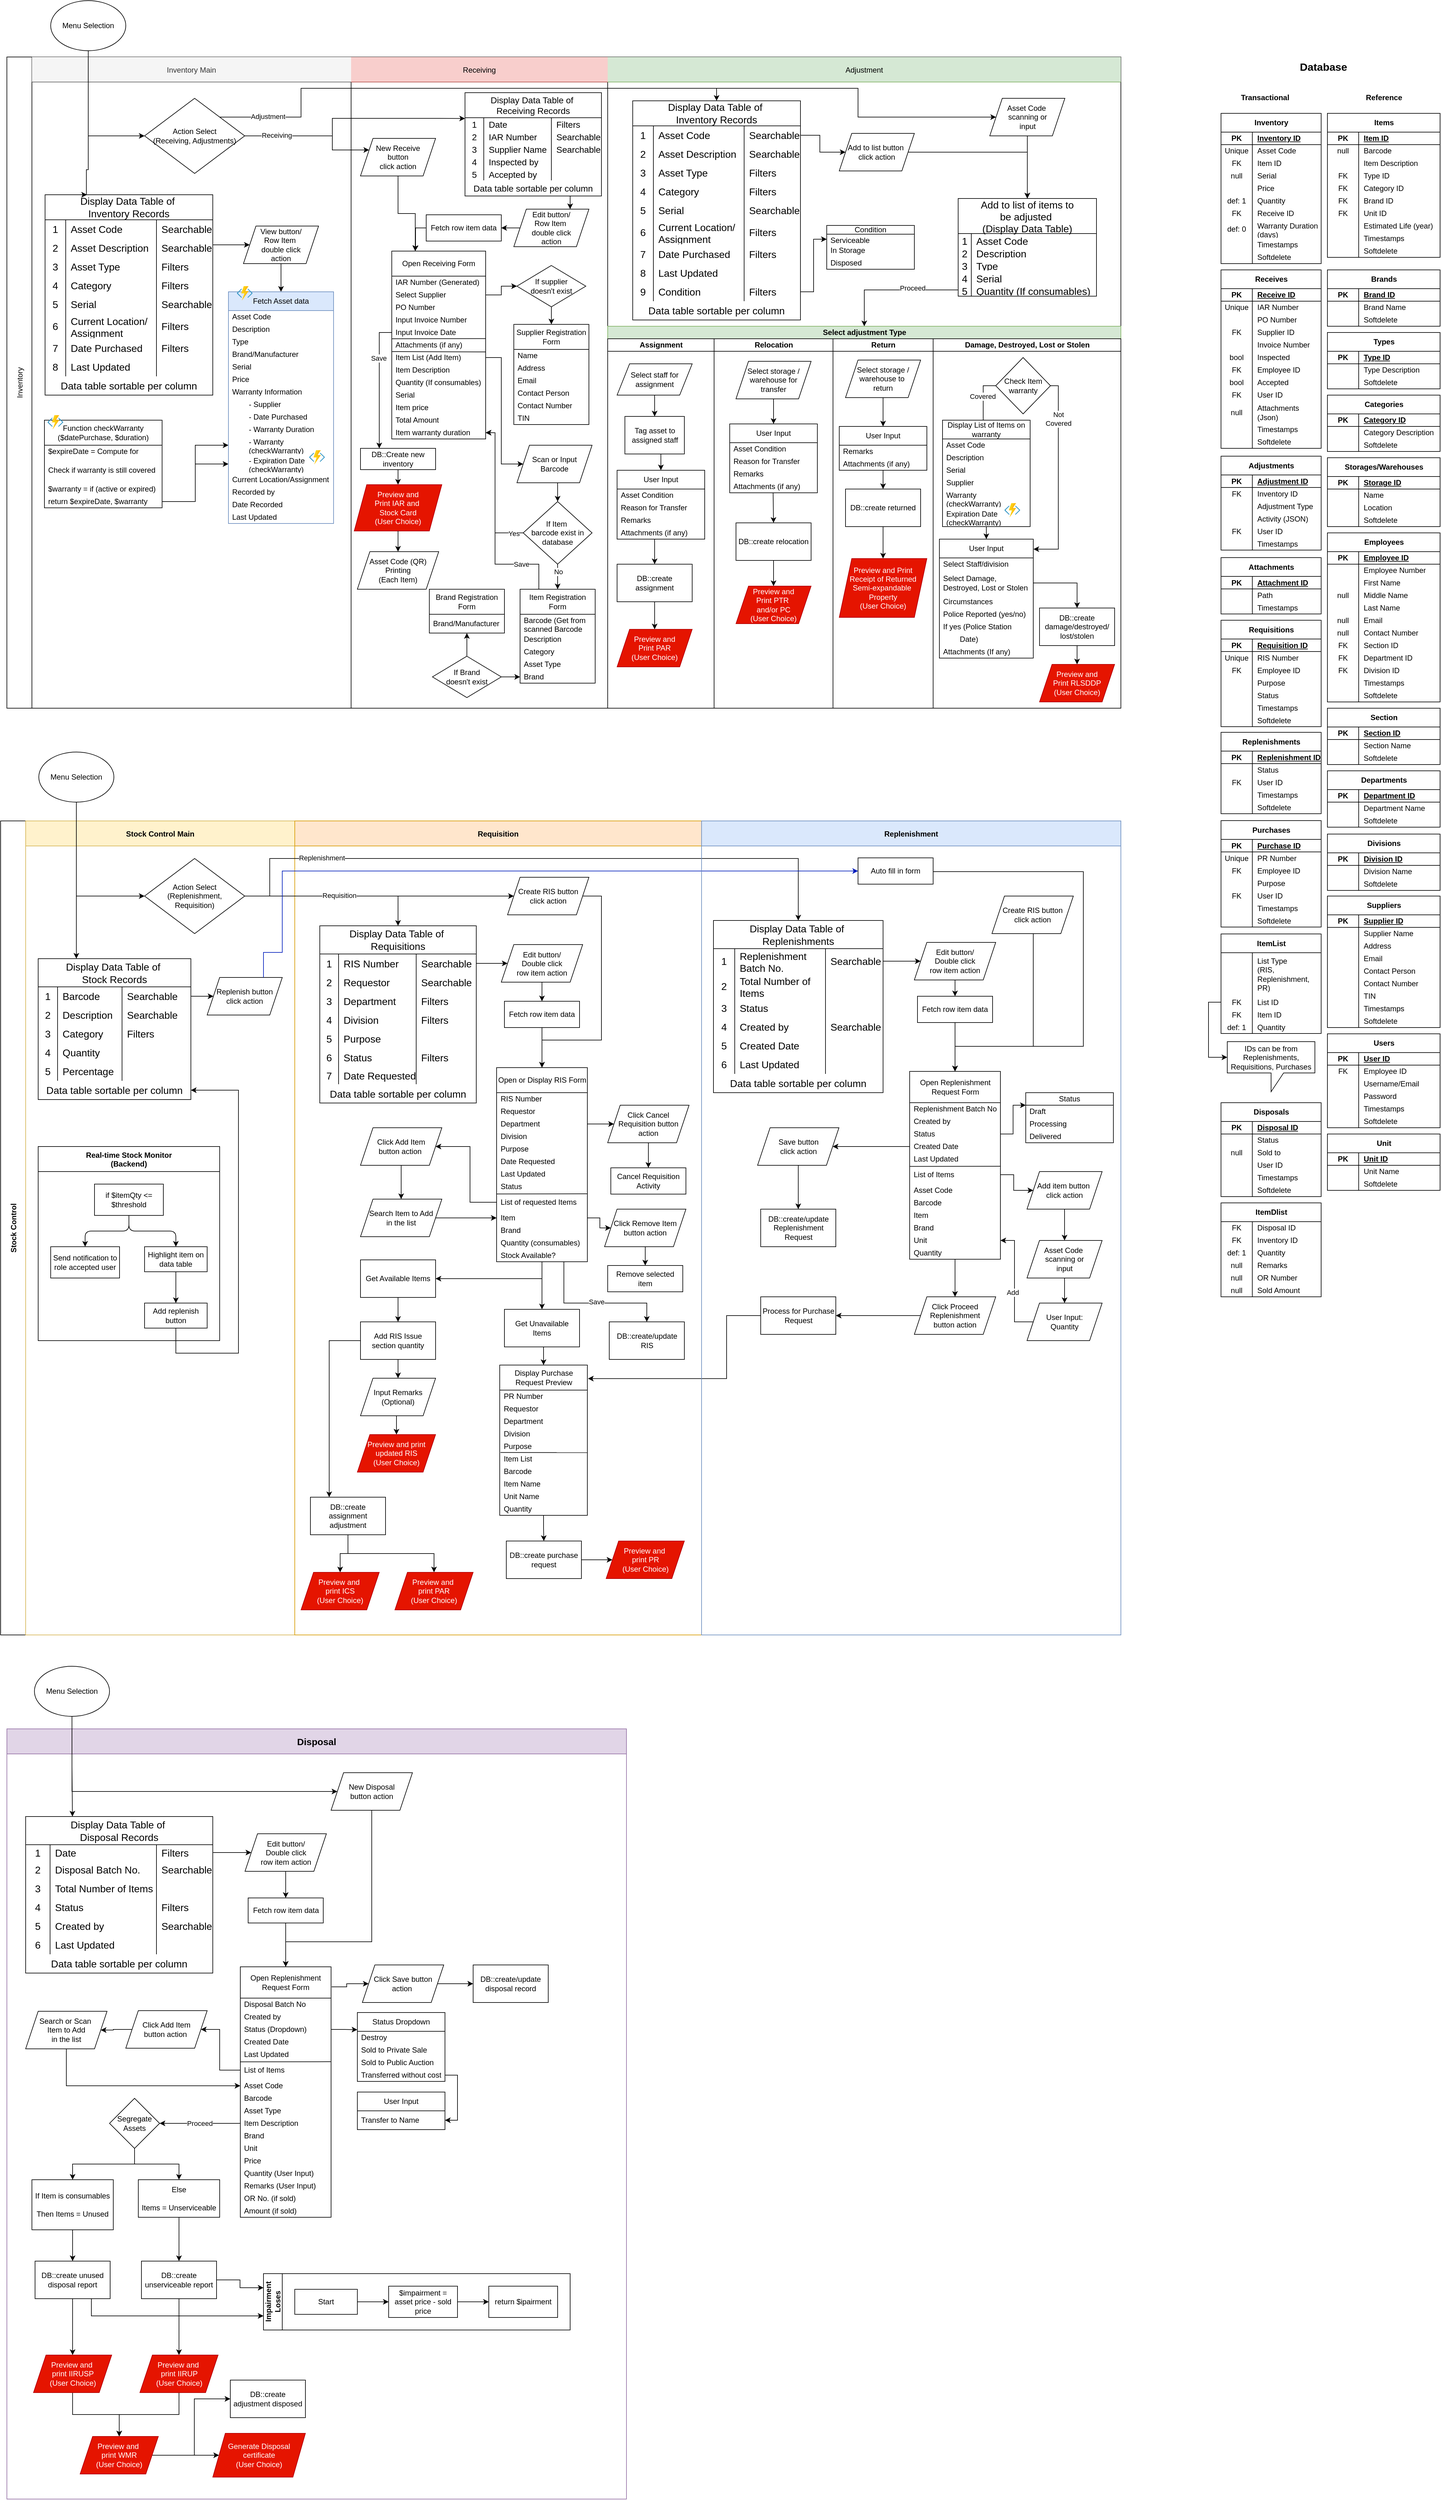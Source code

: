 <mxfile version="25.0.3">
  <diagram name="Page-1" id="Vomi8I1mb0VnvBT-yDzH">
    <mxGraphModel dx="2206" dy="1197" grid="1" gridSize="10" guides="1" tooltips="1" connect="1" arrows="1" fold="1" page="1" pageScale="1" pageWidth="1169" pageHeight="827" math="0" shadow="0">
      <root>
        <mxCell id="0" />
        <mxCell id="1" parent="0" />
        <mxCell id="UIuMSbjneqzO_yE2jrcw-11" value="" style="shape=table;childLayout=tableLayout;startSize=0;collapsible=0;recursiveResize=0;expand=0;labelBackgroundColor=none;" parent="1" vertex="1">
          <mxGeometry x="30" y="90" width="1780" height="1040" as="geometry" />
        </mxCell>
        <mxCell id="UIuMSbjneqzO_yE2jrcw-12" value="Inventory" style="shape=tableRow;horizontal=0;swimlaneHead=0;swimlaneBody=0;top=0;left=0;bottom=0;right=0;dropTarget=0;fontStyle=0;fillColor=none;points=[[0,0.5],[1,0.5]];portConstraint=eastwest;startSize=40;collapsible=0;recursiveResize=0;expand=0;labelBackgroundColor=none;" parent="UIuMSbjneqzO_yE2jrcw-11" vertex="1">
          <mxGeometry width="1780" height="1040" as="geometry" />
        </mxCell>
        <mxCell id="UIuMSbjneqzO_yE2jrcw-13" value="Inventory Main" style="swimlane;swimlaneHead=0;swimlaneBody=0;fontStyle=0;connectable=0;fillColor=#f5f5f5;startSize=40;collapsible=0;recursiveResize=0;expand=0;labelBackgroundColor=none;fontColor=#333333;strokeColor=#666666;" parent="UIuMSbjneqzO_yE2jrcw-12" vertex="1">
          <mxGeometry x="40" width="510" height="1040" as="geometry">
            <mxRectangle width="510" height="1040" as="alternateBounds" />
          </mxGeometry>
        </mxCell>
        <mxCell id="P5UkXqfQfaICf5vlP5i--76" style="edgeStyle=orthogonalEdgeStyle;rounded=0;orthogonalLoop=1;jettySize=auto;html=1;entryX=0;entryY=0.5;entryDx=0;entryDy=0;" parent="UIuMSbjneqzO_yE2jrcw-13" source="P5UkXqfQfaICf5vlP5i--14" target="P5UkXqfQfaICf5vlP5i--49" edge="1">
          <mxGeometry relative="1" as="geometry">
            <Array as="points">
              <mxPoint x="330" y="300" />
              <mxPoint x="330" y="300" />
            </Array>
          </mxGeometry>
        </mxCell>
        <mxCell id="P5UkXqfQfaICf5vlP5i--14" value="Display Data Table of &#xa;Inventory Records" style="shape=table;startSize=40;container=1;collapsible=0;childLayout=tableLayout;fixedRows=1;rowLines=0;fontStyle=0;strokeColor=default;fontSize=16;whiteSpace=wrap;" parent="UIuMSbjneqzO_yE2jrcw-13" vertex="1">
          <mxGeometry x="21" y="220" width="268" height="320" as="geometry" />
        </mxCell>
        <mxCell id="P5UkXqfQfaICf5vlP5i--15" value="" style="shape=tableRow;horizontal=0;startSize=0;swimlaneHead=0;swimlaneBody=0;top=0;left=0;bottom=0;right=0;collapsible=0;dropTarget=0;fillColor=none;points=[[0,0.5],[1,0.5]];portConstraint=eastwest;strokeColor=inherit;fontSize=16;" parent="P5UkXqfQfaICf5vlP5i--14" vertex="1">
          <mxGeometry y="40" width="268" height="30" as="geometry" />
        </mxCell>
        <mxCell id="P5UkXqfQfaICf5vlP5i--16" value="1" style="shape=partialRectangle;html=1;whiteSpace=wrap;connectable=0;fillColor=none;top=0;left=0;bottom=0;right=0;overflow=hidden;pointerEvents=1;strokeColor=inherit;fontSize=16;" parent="P5UkXqfQfaICf5vlP5i--15" vertex="1">
          <mxGeometry width="33" height="30" as="geometry">
            <mxRectangle width="33" height="30" as="alternateBounds" />
          </mxGeometry>
        </mxCell>
        <mxCell id="P5UkXqfQfaICf5vlP5i--17" value="Asset Code" style="shape=partialRectangle;html=1;whiteSpace=wrap;connectable=0;fillColor=none;top=0;left=0;bottom=0;right=0;align=left;spacingLeft=6;overflow=hidden;strokeColor=inherit;fontSize=16;" parent="P5UkXqfQfaICf5vlP5i--15" vertex="1">
          <mxGeometry x="33" width="145" height="30" as="geometry">
            <mxRectangle width="145" height="30" as="alternateBounds" />
          </mxGeometry>
        </mxCell>
        <mxCell id="P5UkXqfQfaICf5vlP5i--60" value="Searchable" style="shape=partialRectangle;html=1;whiteSpace=wrap;connectable=0;fillColor=none;top=0;left=0;bottom=0;right=0;align=left;spacingLeft=6;overflow=hidden;strokeColor=inherit;fontSize=16;" parent="P5UkXqfQfaICf5vlP5i--15" vertex="1">
          <mxGeometry x="178" width="90" height="30" as="geometry">
            <mxRectangle width="90" height="30" as="alternateBounds" />
          </mxGeometry>
        </mxCell>
        <mxCell id="P5UkXqfQfaICf5vlP5i--18" value="" style="shape=tableRow;horizontal=0;startSize=0;swimlaneHead=0;swimlaneBody=0;top=0;left=0;bottom=0;right=0;collapsible=0;dropTarget=0;fillColor=none;points=[[0,0.5],[1,0.5]];portConstraint=eastwest;strokeColor=inherit;fontSize=16;" parent="P5UkXqfQfaICf5vlP5i--14" vertex="1">
          <mxGeometry y="70" width="268" height="30" as="geometry" />
        </mxCell>
        <mxCell id="P5UkXqfQfaICf5vlP5i--19" value="2" style="shape=partialRectangle;html=1;whiteSpace=wrap;connectable=0;fillColor=none;top=0;left=0;bottom=0;right=0;overflow=hidden;strokeColor=inherit;fontSize=16;" parent="P5UkXqfQfaICf5vlP5i--18" vertex="1">
          <mxGeometry width="33" height="30" as="geometry">
            <mxRectangle width="33" height="30" as="alternateBounds" />
          </mxGeometry>
        </mxCell>
        <mxCell id="P5UkXqfQfaICf5vlP5i--20" value="Asset Description" style="shape=partialRectangle;html=1;whiteSpace=wrap;connectable=0;fillColor=none;top=0;left=0;bottom=0;right=0;align=left;spacingLeft=6;overflow=hidden;strokeColor=inherit;fontSize=16;" parent="P5UkXqfQfaICf5vlP5i--18" vertex="1">
          <mxGeometry x="33" width="145" height="30" as="geometry">
            <mxRectangle width="145" height="30" as="alternateBounds" />
          </mxGeometry>
        </mxCell>
        <mxCell id="P5UkXqfQfaICf5vlP5i--61" value="Searchable" style="shape=partialRectangle;html=1;whiteSpace=wrap;connectable=0;fillColor=none;top=0;left=0;bottom=0;right=0;align=left;spacingLeft=6;overflow=hidden;strokeColor=inherit;fontSize=16;" parent="P5UkXqfQfaICf5vlP5i--18" vertex="1">
          <mxGeometry x="178" width="90" height="30" as="geometry">
            <mxRectangle width="90" height="30" as="alternateBounds" />
          </mxGeometry>
        </mxCell>
        <mxCell id="P5UkXqfQfaICf5vlP5i--55" style="shape=tableRow;horizontal=0;startSize=0;swimlaneHead=0;swimlaneBody=0;top=0;left=0;bottom=0;right=0;collapsible=0;dropTarget=0;fillColor=none;points=[[0,0.5],[1,0.5]];portConstraint=eastwest;strokeColor=inherit;fontSize=16;" parent="P5UkXqfQfaICf5vlP5i--14" vertex="1">
          <mxGeometry y="100" width="268" height="30" as="geometry" />
        </mxCell>
        <mxCell id="P5UkXqfQfaICf5vlP5i--56" value="3" style="shape=partialRectangle;html=1;whiteSpace=wrap;connectable=0;fillColor=none;top=0;left=0;bottom=0;right=0;overflow=hidden;strokeColor=inherit;fontSize=16;" parent="P5UkXqfQfaICf5vlP5i--55" vertex="1">
          <mxGeometry width="33" height="30" as="geometry">
            <mxRectangle width="33" height="30" as="alternateBounds" />
          </mxGeometry>
        </mxCell>
        <mxCell id="P5UkXqfQfaICf5vlP5i--57" value="Asset Type" style="shape=partialRectangle;html=1;whiteSpace=wrap;connectable=0;fillColor=none;top=0;left=0;bottom=0;right=0;align=left;spacingLeft=6;overflow=hidden;strokeColor=inherit;fontSize=16;" parent="P5UkXqfQfaICf5vlP5i--55" vertex="1">
          <mxGeometry x="33" width="145" height="30" as="geometry">
            <mxRectangle width="145" height="30" as="alternateBounds" />
          </mxGeometry>
        </mxCell>
        <mxCell id="P5UkXqfQfaICf5vlP5i--62" value="Filters" style="shape=partialRectangle;html=1;whiteSpace=wrap;connectable=0;fillColor=none;top=0;left=0;bottom=0;right=0;align=left;spacingLeft=6;overflow=hidden;strokeColor=inherit;fontSize=16;" parent="P5UkXqfQfaICf5vlP5i--55" vertex="1">
          <mxGeometry x="178" width="90" height="30" as="geometry">
            <mxRectangle width="90" height="30" as="alternateBounds" />
          </mxGeometry>
        </mxCell>
        <mxCell id="tWtP9dsFDZU0gEpBL7XC-296" style="shape=tableRow;horizontal=0;startSize=0;swimlaneHead=0;swimlaneBody=0;top=0;left=0;bottom=0;right=0;collapsible=0;dropTarget=0;fillColor=none;points=[[0,0.5],[1,0.5]];portConstraint=eastwest;strokeColor=inherit;fontSize=16;" parent="P5UkXqfQfaICf5vlP5i--14" vertex="1">
          <mxGeometry y="130" width="268" height="30" as="geometry" />
        </mxCell>
        <mxCell id="tWtP9dsFDZU0gEpBL7XC-297" value="4" style="shape=partialRectangle;html=1;whiteSpace=wrap;connectable=0;fillColor=none;top=0;left=0;bottom=0;right=0;overflow=hidden;strokeColor=inherit;fontSize=16;" parent="tWtP9dsFDZU0gEpBL7XC-296" vertex="1">
          <mxGeometry width="33" height="30" as="geometry">
            <mxRectangle width="33" height="30" as="alternateBounds" />
          </mxGeometry>
        </mxCell>
        <mxCell id="tWtP9dsFDZU0gEpBL7XC-298" value="Category" style="shape=partialRectangle;html=1;whiteSpace=wrap;connectable=0;fillColor=none;top=0;left=0;bottom=0;right=0;align=left;spacingLeft=6;overflow=hidden;strokeColor=inherit;fontSize=16;" parent="tWtP9dsFDZU0gEpBL7XC-296" vertex="1">
          <mxGeometry x="33" width="145" height="30" as="geometry">
            <mxRectangle width="145" height="30" as="alternateBounds" />
          </mxGeometry>
        </mxCell>
        <mxCell id="tWtP9dsFDZU0gEpBL7XC-299" value="Filters" style="shape=partialRectangle;html=1;whiteSpace=wrap;connectable=0;fillColor=none;top=0;left=0;bottom=0;right=0;align=left;spacingLeft=6;overflow=hidden;strokeColor=inherit;fontSize=16;" parent="tWtP9dsFDZU0gEpBL7XC-296" vertex="1">
          <mxGeometry x="178" width="90" height="30" as="geometry">
            <mxRectangle width="90" height="30" as="alternateBounds" />
          </mxGeometry>
        </mxCell>
        <mxCell id="P5UkXqfQfaICf5vlP5i--21" value="" style="shape=tableRow;horizontal=0;startSize=0;swimlaneHead=0;swimlaneBody=0;top=0;left=0;bottom=0;right=0;collapsible=0;dropTarget=0;fillColor=none;points=[[0,0.5],[1,0.5]];portConstraint=eastwest;strokeColor=inherit;fontSize=16;" parent="P5UkXqfQfaICf5vlP5i--14" vertex="1">
          <mxGeometry y="160" width="268" height="30" as="geometry" />
        </mxCell>
        <mxCell id="P5UkXqfQfaICf5vlP5i--22" value="5" style="shape=partialRectangle;html=1;whiteSpace=wrap;connectable=0;fillColor=none;top=0;left=0;bottom=0;right=0;overflow=hidden;strokeColor=inherit;fontSize=16;" parent="P5UkXqfQfaICf5vlP5i--21" vertex="1">
          <mxGeometry width="33" height="30" as="geometry">
            <mxRectangle width="33" height="30" as="alternateBounds" />
          </mxGeometry>
        </mxCell>
        <mxCell id="P5UkXqfQfaICf5vlP5i--23" value="Serial" style="shape=partialRectangle;html=1;whiteSpace=wrap;connectable=0;fillColor=none;top=0;left=0;bottom=0;right=0;align=left;spacingLeft=6;overflow=hidden;strokeColor=inherit;fontSize=16;" parent="P5UkXqfQfaICf5vlP5i--21" vertex="1">
          <mxGeometry x="33" width="145" height="30" as="geometry">
            <mxRectangle width="145" height="30" as="alternateBounds" />
          </mxGeometry>
        </mxCell>
        <mxCell id="P5UkXqfQfaICf5vlP5i--63" value="Searchable" style="shape=partialRectangle;html=1;whiteSpace=wrap;connectable=0;fillColor=none;top=0;left=0;bottom=0;right=0;align=left;spacingLeft=6;overflow=hidden;strokeColor=inherit;fontSize=16;" parent="P5UkXqfQfaICf5vlP5i--21" vertex="1">
          <mxGeometry x="178" width="90" height="30" as="geometry">
            <mxRectangle width="90" height="30" as="alternateBounds" />
          </mxGeometry>
        </mxCell>
        <mxCell id="P5UkXqfQfaICf5vlP5i--36" style="shape=tableRow;horizontal=0;startSize=0;swimlaneHead=0;swimlaneBody=0;top=0;left=0;bottom=0;right=0;collapsible=0;dropTarget=0;fillColor=none;points=[[0,0.5],[1,0.5]];portConstraint=eastwest;strokeColor=inherit;fontSize=16;" parent="P5UkXqfQfaICf5vlP5i--14" vertex="1">
          <mxGeometry y="190" width="268" height="40" as="geometry" />
        </mxCell>
        <mxCell id="P5UkXqfQfaICf5vlP5i--37" value="6" style="shape=partialRectangle;html=1;whiteSpace=wrap;connectable=0;fillColor=none;top=0;left=0;bottom=0;right=0;overflow=hidden;strokeColor=inherit;fontSize=16;" parent="P5UkXqfQfaICf5vlP5i--36" vertex="1">
          <mxGeometry width="33" height="40" as="geometry">
            <mxRectangle width="33" height="40" as="alternateBounds" />
          </mxGeometry>
        </mxCell>
        <mxCell id="P5UkXqfQfaICf5vlP5i--38" value="Current Location/ Assignment" style="shape=partialRectangle;html=1;whiteSpace=wrap;connectable=0;fillColor=none;top=0;left=0;bottom=0;right=0;align=left;spacingLeft=6;overflow=hidden;strokeColor=inherit;fontSize=16;" parent="P5UkXqfQfaICf5vlP5i--36" vertex="1">
          <mxGeometry x="33" width="145" height="40" as="geometry">
            <mxRectangle width="145" height="40" as="alternateBounds" />
          </mxGeometry>
        </mxCell>
        <mxCell id="P5UkXqfQfaICf5vlP5i--64" value="Filters" style="shape=partialRectangle;html=1;whiteSpace=wrap;connectable=0;fillColor=none;top=0;left=0;bottom=0;right=0;align=left;spacingLeft=6;overflow=hidden;strokeColor=inherit;fontSize=16;" parent="P5UkXqfQfaICf5vlP5i--36" vertex="1">
          <mxGeometry x="178" width="90" height="40" as="geometry">
            <mxRectangle width="90" height="40" as="alternateBounds" />
          </mxGeometry>
        </mxCell>
        <mxCell id="P5UkXqfQfaICf5vlP5i--30" style="shape=tableRow;horizontal=0;startSize=0;swimlaneHead=0;swimlaneBody=0;top=0;left=0;bottom=0;right=0;collapsible=0;dropTarget=0;fillColor=none;points=[[0,0.5],[1,0.5]];portConstraint=eastwest;strokeColor=inherit;fontSize=16;" parent="P5UkXqfQfaICf5vlP5i--14" vertex="1">
          <mxGeometry y="230" width="268" height="30" as="geometry" />
        </mxCell>
        <mxCell id="P5UkXqfQfaICf5vlP5i--31" value="7" style="shape=partialRectangle;html=1;whiteSpace=wrap;connectable=0;fillColor=none;top=0;left=0;bottom=0;right=0;overflow=hidden;strokeColor=inherit;fontSize=16;" parent="P5UkXqfQfaICf5vlP5i--30" vertex="1">
          <mxGeometry width="33" height="30" as="geometry">
            <mxRectangle width="33" height="30" as="alternateBounds" />
          </mxGeometry>
        </mxCell>
        <mxCell id="P5UkXqfQfaICf5vlP5i--32" value="Date Purchased" style="shape=partialRectangle;html=1;whiteSpace=wrap;connectable=0;fillColor=none;top=0;left=0;bottom=0;right=0;align=left;spacingLeft=6;overflow=hidden;strokeColor=inherit;fontSize=16;" parent="P5UkXqfQfaICf5vlP5i--30" vertex="1">
          <mxGeometry x="33" width="145" height="30" as="geometry">
            <mxRectangle width="145" height="30" as="alternateBounds" />
          </mxGeometry>
        </mxCell>
        <mxCell id="P5UkXqfQfaICf5vlP5i--65" value="Filters" style="shape=partialRectangle;html=1;whiteSpace=wrap;connectable=0;fillColor=none;top=0;left=0;bottom=0;right=0;align=left;spacingLeft=6;overflow=hidden;strokeColor=inherit;fontSize=16;" parent="P5UkXqfQfaICf5vlP5i--30" vertex="1">
          <mxGeometry x="178" width="90" height="30" as="geometry">
            <mxRectangle width="90" height="30" as="alternateBounds" />
          </mxGeometry>
        </mxCell>
        <mxCell id="P5UkXqfQfaICf5vlP5i--33" style="shape=tableRow;horizontal=0;startSize=0;swimlaneHead=0;swimlaneBody=0;top=0;left=0;bottom=0;right=0;collapsible=0;dropTarget=0;fillColor=none;points=[[0,0.5],[1,0.5]];portConstraint=eastwest;strokeColor=inherit;fontSize=16;" parent="P5UkXqfQfaICf5vlP5i--14" vertex="1">
          <mxGeometry y="260" width="268" height="30" as="geometry" />
        </mxCell>
        <mxCell id="P5UkXqfQfaICf5vlP5i--34" value="8" style="shape=partialRectangle;html=1;whiteSpace=wrap;connectable=0;fillColor=none;top=0;left=0;bottom=0;right=0;overflow=hidden;strokeColor=inherit;fontSize=16;" parent="P5UkXqfQfaICf5vlP5i--33" vertex="1">
          <mxGeometry width="33" height="30" as="geometry">
            <mxRectangle width="33" height="30" as="alternateBounds" />
          </mxGeometry>
        </mxCell>
        <mxCell id="P5UkXqfQfaICf5vlP5i--35" value="Last Updated" style="shape=partialRectangle;html=1;whiteSpace=wrap;connectable=0;fillColor=none;top=0;left=0;bottom=0;right=0;align=left;spacingLeft=6;overflow=hidden;strokeColor=inherit;fontSize=16;" parent="P5UkXqfQfaICf5vlP5i--33" vertex="1">
          <mxGeometry x="33" width="145" height="30" as="geometry">
            <mxRectangle width="145" height="30" as="alternateBounds" />
          </mxGeometry>
        </mxCell>
        <mxCell id="P5UkXqfQfaICf5vlP5i--66" value="" style="shape=partialRectangle;html=1;whiteSpace=wrap;connectable=0;fillColor=none;top=0;left=0;bottom=0;right=0;align=left;spacingLeft=6;overflow=hidden;strokeColor=inherit;fontSize=16;" parent="P5UkXqfQfaICf5vlP5i--33" vertex="1">
          <mxGeometry x="178" width="90" height="30" as="geometry">
            <mxRectangle width="90" height="30" as="alternateBounds" />
          </mxGeometry>
        </mxCell>
        <mxCell id="P5UkXqfQfaICf5vlP5i--67" style="shape=tableRow;horizontal=0;startSize=0;swimlaneHead=0;swimlaneBody=0;top=0;left=0;bottom=0;right=0;collapsible=0;dropTarget=0;fillColor=none;points=[[0,0.5],[1,0.5]];portConstraint=eastwest;strokeColor=inherit;fontSize=16;" parent="P5UkXqfQfaICf5vlP5i--14" vertex="1">
          <mxGeometry y="290" width="268" height="30" as="geometry" />
        </mxCell>
        <mxCell id="P5UkXqfQfaICf5vlP5i--68" value="Data table sortable per column" style="shape=partialRectangle;html=1;whiteSpace=wrap;connectable=0;fillColor=none;top=0;left=0;bottom=0;right=0;overflow=hidden;strokeColor=inherit;fontSize=16;rowspan=1;colspan=3;" parent="P5UkXqfQfaICf5vlP5i--67" vertex="1">
          <mxGeometry width="268" height="30" as="geometry">
            <mxRectangle width="33" height="30" as="alternateBounds" />
          </mxGeometry>
        </mxCell>
        <mxCell id="P5UkXqfQfaICf5vlP5i--69" style="shape=partialRectangle;html=1;whiteSpace=wrap;connectable=0;fillColor=none;top=0;left=0;bottom=0;right=0;align=left;spacingLeft=6;overflow=hidden;strokeColor=inherit;fontSize=16;" parent="P5UkXqfQfaICf5vlP5i--67" vertex="1" visible="0">
          <mxGeometry x="33" width="145" height="30" as="geometry">
            <mxRectangle width="145" height="30" as="alternateBounds" />
          </mxGeometry>
        </mxCell>
        <mxCell id="P5UkXqfQfaICf5vlP5i--70" style="shape=partialRectangle;html=1;whiteSpace=wrap;connectable=0;fillColor=none;top=0;left=0;bottom=0;right=0;align=left;spacingLeft=6;overflow=hidden;strokeColor=inherit;fontSize=16;" parent="P5UkXqfQfaICf5vlP5i--67" vertex="1" visible="0">
          <mxGeometry x="178" width="90" height="30" as="geometry">
            <mxRectangle width="90" height="30" as="alternateBounds" />
          </mxGeometry>
        </mxCell>
        <mxCell id="P5UkXqfQfaICf5vlP5i--45" value="Action Select&lt;br&gt;(Receiving, Adjustments)" style="rhombus;whiteSpace=wrap;html=1;" parent="UIuMSbjneqzO_yE2jrcw-13" vertex="1">
          <mxGeometry x="180" y="66" width="160" height="120" as="geometry" />
        </mxCell>
        <mxCell id="P5UkXqfQfaICf5vlP5i--52" style="edgeStyle=orthogonalEdgeStyle;rounded=0;orthogonalLoop=1;jettySize=auto;html=1;entryX=0.5;entryY=0;entryDx=0;entryDy=0;" parent="UIuMSbjneqzO_yE2jrcw-13" source="P5UkXqfQfaICf5vlP5i--49" target="P5UkXqfQfaICf5vlP5i--72" edge="1">
          <mxGeometry relative="1" as="geometry">
            <mxPoint x="398" y="360" as="targetPoint" />
          </mxGeometry>
        </mxCell>
        <mxCell id="P5UkXqfQfaICf5vlP5i--49" value="View button/&lt;div&gt;Row Item&amp;nbsp;&lt;div&gt;double click&lt;/div&gt;&lt;div&gt;action&lt;/div&gt;&lt;/div&gt;" style="shape=parallelogram;perimeter=parallelogramPerimeter;whiteSpace=wrap;html=1;fixedSize=1;" parent="UIuMSbjneqzO_yE2jrcw-13" vertex="1">
          <mxGeometry x="338" y="270" width="120" height="60" as="geometry" />
        </mxCell>
        <mxCell id="P5UkXqfQfaICf5vlP5i--86" value="Function checkWarranty ($datePurchase, $duration)" style="swimlane;fontStyle=0;childLayout=stackLayout;horizontal=1;startSize=40;horizontalStack=0;resizeParent=1;resizeParentMax=0;resizeLast=0;collapsible=1;marginBottom=0;whiteSpace=wrap;html=1;" parent="UIuMSbjneqzO_yE2jrcw-13" vertex="1">
          <mxGeometry x="20" y="580" width="188" height="140" as="geometry" />
        </mxCell>
        <mxCell id="P5UkXqfQfaICf5vlP5i--87" value="$expireDate = Compute for expiration" style="text;strokeColor=none;fillColor=none;align=left;verticalAlign=middle;spacingLeft=4;spacingRight=4;overflow=hidden;points=[[0,0.5],[1,0.5]];portConstraint=eastwest;rotatable=0;whiteSpace=wrap;html=1;" parent="P5UkXqfQfaICf5vlP5i--86" vertex="1">
          <mxGeometry y="40" width="188" height="20" as="geometry" />
        </mxCell>
        <mxCell id="P5UkXqfQfaICf5vlP5i--88" value="Check if warranty is still covered" style="text;strokeColor=none;fillColor=none;align=left;verticalAlign=middle;spacingLeft=4;spacingRight=4;overflow=hidden;points=[[0,0.5],[1,0.5]];portConstraint=eastwest;rotatable=0;whiteSpace=wrap;html=1;" parent="P5UkXqfQfaICf5vlP5i--86" vertex="1">
          <mxGeometry y="60" width="188" height="40" as="geometry" />
        </mxCell>
        <mxCell id="P5UkXqfQfaICf5vlP5i--89" value="$warranty = if (active or expired)" style="text;strokeColor=none;fillColor=none;align=left;verticalAlign=middle;spacingLeft=4;spacingRight=4;overflow=hidden;points=[[0,0.5],[1,0.5]];portConstraint=eastwest;rotatable=0;whiteSpace=wrap;html=1;" parent="P5UkXqfQfaICf5vlP5i--86" vertex="1">
          <mxGeometry y="100" width="188" height="20" as="geometry" />
        </mxCell>
        <mxCell id="P5UkXqfQfaICf5vlP5i--90" value="return $expireDate, $warranty" style="text;strokeColor=none;fillColor=none;align=left;verticalAlign=middle;spacingLeft=4;spacingRight=4;overflow=hidden;points=[[0,0.5],[1,0.5]];portConstraint=eastwest;rotatable=0;whiteSpace=wrap;html=1;" parent="P5UkXqfQfaICf5vlP5i--86" vertex="1">
          <mxGeometry y="120" width="188" height="20" as="geometry" />
        </mxCell>
        <mxCell id="P5UkXqfQfaICf5vlP5i--99" style="edgeStyle=orthogonalEdgeStyle;rounded=0;orthogonalLoop=1;jettySize=auto;html=1;exitX=1;exitY=0.5;exitDx=0;exitDy=0;" parent="UIuMSbjneqzO_yE2jrcw-13" source="P5UkXqfQfaICf5vlP5i--90" target="P5UkXqfQfaICf5vlP5i--83" edge="1">
          <mxGeometry relative="1" as="geometry" />
        </mxCell>
        <mxCell id="P5UkXqfQfaICf5vlP5i--100" style="edgeStyle=orthogonalEdgeStyle;rounded=0;orthogonalLoop=1;jettySize=auto;html=1;exitX=1;exitY=0.5;exitDx=0;exitDy=0;" parent="UIuMSbjneqzO_yE2jrcw-13" source="P5UkXqfQfaICf5vlP5i--90" target="P5UkXqfQfaICf5vlP5i--97" edge="1">
          <mxGeometry relative="1" as="geometry" />
        </mxCell>
        <mxCell id="P5UkXqfQfaICf5vlP5i--207" value="" style="image;sketch=0;aspect=fixed;html=1;points=[];align=center;fontSize=12;image=img/lib/mscae/Functions.svg;" parent="UIuMSbjneqzO_yE2jrcw-13" vertex="1">
          <mxGeometry x="25" y="572" width="25" height="23" as="geometry" />
        </mxCell>
        <mxCell id="P5UkXqfQfaICf5vlP5i--208" value="" style="group" parent="UIuMSbjneqzO_yE2jrcw-13" vertex="1" connectable="0">
          <mxGeometry x="314" y="366" width="168" height="349" as="geometry" />
        </mxCell>
        <mxCell id="P5UkXqfQfaICf5vlP5i--72" value="Fetch Asset data" style="swimlane;fontStyle=0;childLayout=stackLayout;horizontal=1;startSize=30;horizontalStack=0;resizeParent=1;resizeParentMax=0;resizeLast=0;collapsible=1;marginBottom=0;whiteSpace=wrap;html=1;fillColor=#dae8fc;strokeColor=#6c8ebf;" parent="P5UkXqfQfaICf5vlP5i--208" vertex="1">
          <mxGeometry y="9" width="168" height="370" as="geometry" />
        </mxCell>
        <mxCell id="P5UkXqfQfaICf5vlP5i--73" value="Asset Code" style="text;strokeColor=none;fillColor=none;align=left;verticalAlign=middle;spacingLeft=4;spacingRight=4;overflow=hidden;points=[[0,0.5],[1,0.5]];portConstraint=eastwest;rotatable=0;whiteSpace=wrap;html=1;" parent="P5UkXqfQfaICf5vlP5i--72" vertex="1">
          <mxGeometry y="30" width="168" height="20" as="geometry" />
        </mxCell>
        <mxCell id="P5UkXqfQfaICf5vlP5i--74" value="Description" style="text;strokeColor=none;fillColor=none;align=left;verticalAlign=middle;spacingLeft=4;spacingRight=4;overflow=hidden;points=[[0,0.5],[1,0.5]];portConstraint=eastwest;rotatable=0;whiteSpace=wrap;html=1;" parent="P5UkXqfQfaICf5vlP5i--72" vertex="1">
          <mxGeometry y="50" width="168" height="20" as="geometry" />
        </mxCell>
        <mxCell id="P5UkXqfQfaICf5vlP5i--75" value="Type" style="text;strokeColor=none;fillColor=none;align=left;verticalAlign=middle;spacingLeft=4;spacingRight=4;overflow=hidden;points=[[0,0.5],[1,0.5]];portConstraint=eastwest;rotatable=0;whiteSpace=wrap;html=1;" parent="P5UkXqfQfaICf5vlP5i--72" vertex="1">
          <mxGeometry y="70" width="168" height="20" as="geometry" />
        </mxCell>
        <mxCell id="P5UkXqfQfaICf5vlP5i--78" value="Brand/Manufacturer" style="text;strokeColor=none;fillColor=none;align=left;verticalAlign=middle;spacingLeft=4;spacingRight=4;overflow=hidden;points=[[0,0.5],[1,0.5]];portConstraint=eastwest;rotatable=0;whiteSpace=wrap;html=1;" parent="P5UkXqfQfaICf5vlP5i--72" vertex="1">
          <mxGeometry y="90" width="168" height="20" as="geometry" />
        </mxCell>
        <mxCell id="P5UkXqfQfaICf5vlP5i--101" value="Serial" style="text;strokeColor=none;fillColor=none;align=left;verticalAlign=middle;spacingLeft=4;spacingRight=4;overflow=hidden;points=[[0,0.5],[1,0.5]];portConstraint=eastwest;rotatable=0;whiteSpace=wrap;html=1;" parent="P5UkXqfQfaICf5vlP5i--72" vertex="1">
          <mxGeometry y="110" width="168" height="20" as="geometry" />
        </mxCell>
        <mxCell id="c8jtCQ2RTV0CYjJ42k8G-74" value="Price" style="text;strokeColor=none;fillColor=none;align=left;verticalAlign=middle;spacingLeft=4;spacingRight=4;overflow=hidden;points=[[0,0.5],[1,0.5]];portConstraint=eastwest;rotatable=0;whiteSpace=wrap;html=1;" parent="P5UkXqfQfaICf5vlP5i--72" vertex="1">
          <mxGeometry y="130" width="168" height="20" as="geometry" />
        </mxCell>
        <mxCell id="P5UkXqfQfaICf5vlP5i--81" value="Warranty Information" style="text;strokeColor=none;fillColor=none;align=left;verticalAlign=middle;spacingLeft=4;spacingRight=4;overflow=hidden;points=[[0,0.5],[1,0.5]];portConstraint=eastwest;rotatable=0;whiteSpace=wrap;html=1;" parent="P5UkXqfQfaICf5vlP5i--72" vertex="1">
          <mxGeometry y="150" width="168" height="20" as="geometry" />
        </mxCell>
        <mxCell id="P5UkXqfQfaICf5vlP5i--80" value="&lt;span style=&quot;white-space: pre;&quot;&gt;&#x9;&lt;/span&gt;- Supplier" style="text;strokeColor=none;fillColor=none;align=left;verticalAlign=middle;spacingLeft=4;spacingRight=4;overflow=hidden;points=[[0,0.5],[1,0.5]];portConstraint=eastwest;rotatable=0;whiteSpace=wrap;html=1;" parent="P5UkXqfQfaICf5vlP5i--72" vertex="1">
          <mxGeometry y="170" width="168" height="20" as="geometry" />
        </mxCell>
        <mxCell id="P5UkXqfQfaICf5vlP5i--79" value="&lt;span style=&quot;white-space: pre;&quot;&gt;&#x9;&lt;/span&gt;- Date Purchased" style="text;strokeColor=none;fillColor=none;align=left;verticalAlign=middle;spacingLeft=4;spacingRight=4;overflow=hidden;points=[[0,0.5],[1,0.5]];portConstraint=eastwest;rotatable=0;whiteSpace=wrap;html=1;" parent="P5UkXqfQfaICf5vlP5i--72" vertex="1">
          <mxGeometry y="190" width="168" height="20" as="geometry" />
        </mxCell>
        <mxCell id="P5UkXqfQfaICf5vlP5i--82" value="&lt;span style=&quot;white-space: pre;&quot;&gt;&#x9;&lt;/span&gt;- Warranty Duration" style="text;strokeColor=none;fillColor=none;align=left;verticalAlign=middle;spacingLeft=4;spacingRight=4;overflow=hidden;points=[[0,0.5],[1,0.5]];portConstraint=eastwest;rotatable=0;whiteSpace=wrap;html=1;" parent="P5UkXqfQfaICf5vlP5i--72" vertex="1">
          <mxGeometry y="210" width="168" height="20" as="geometry" />
        </mxCell>
        <mxCell id="P5UkXqfQfaICf5vlP5i--83" value="&lt;span style=&quot;white-space: pre;&quot;&gt;&#x9;&lt;/span&gt;- Warranty &lt;span style=&quot;white-space: pre;&quot;&gt;&#x9;&lt;/span&gt;(checkWarranty)" style="text;strokeColor=none;fillColor=none;align=left;verticalAlign=middle;spacingLeft=4;spacingRight=4;overflow=hidden;points=[[0,0.5],[1,0.5]];portConstraint=eastwest;rotatable=0;whiteSpace=wrap;html=1;" parent="P5UkXqfQfaICf5vlP5i--72" vertex="1">
          <mxGeometry y="230" width="168" height="30" as="geometry" />
        </mxCell>
        <mxCell id="P5UkXqfQfaICf5vlP5i--97" value="&lt;span style=&quot;white-space: pre;&quot;&gt;&#x9;&lt;/span&gt;- Expiration Date &lt;span style=&quot;white-space: pre;&quot;&gt;&#x9;&lt;/span&gt;(checkWarranty)" style="text;strokeColor=none;fillColor=none;align=left;verticalAlign=middle;spacingLeft=4;spacingRight=4;overflow=hidden;points=[[0,0.5],[1,0.5]];portConstraint=eastwest;rotatable=0;whiteSpace=wrap;html=1;" parent="P5UkXqfQfaICf5vlP5i--72" vertex="1">
          <mxGeometry y="260" width="168" height="30" as="geometry" />
        </mxCell>
        <mxCell id="P5UkXqfQfaICf5vlP5i--105" value="Current Location/Assignment" style="text;strokeColor=none;fillColor=none;align=left;verticalAlign=middle;spacingLeft=4;spacingRight=4;overflow=hidden;points=[[0,0.5],[1,0.5]];portConstraint=eastwest;rotatable=0;whiteSpace=wrap;html=1;" parent="P5UkXqfQfaICf5vlP5i--72" vertex="1">
          <mxGeometry y="290" width="168" height="20" as="geometry" />
        </mxCell>
        <mxCell id="P5UkXqfQfaICf5vlP5i--96" value="Recorded by" style="text;strokeColor=none;fillColor=none;align=left;verticalAlign=middle;spacingLeft=4;spacingRight=4;overflow=hidden;points=[[0,0.5],[1,0.5]];portConstraint=eastwest;rotatable=0;whiteSpace=wrap;html=1;" parent="P5UkXqfQfaICf5vlP5i--72" vertex="1">
          <mxGeometry y="310" width="168" height="20" as="geometry" />
        </mxCell>
        <mxCell id="P5UkXqfQfaICf5vlP5i--102" value="Date Recorded" style="text;strokeColor=none;fillColor=none;align=left;verticalAlign=middle;spacingLeft=4;spacingRight=4;overflow=hidden;points=[[0,0.5],[1,0.5]];portConstraint=eastwest;rotatable=0;whiteSpace=wrap;html=1;" parent="P5UkXqfQfaICf5vlP5i--72" vertex="1">
          <mxGeometry y="330" width="168" height="20" as="geometry" />
        </mxCell>
        <mxCell id="P5UkXqfQfaICf5vlP5i--103" value="Last Updated" style="text;strokeColor=none;fillColor=none;align=left;verticalAlign=middle;spacingLeft=4;spacingRight=4;overflow=hidden;points=[[0,0.5],[1,0.5]];portConstraint=eastwest;rotatable=0;whiteSpace=wrap;html=1;" parent="P5UkXqfQfaICf5vlP5i--72" vertex="1">
          <mxGeometry y="350" width="168" height="20" as="geometry" />
        </mxCell>
        <mxCell id="2IgRdefoUfC_rBKQaC2j-96" value="" style="image;sketch=0;aspect=fixed;html=1;points=[];align=center;fontSize=12;image=img/lib/mscae/Functions.svg;" vertex="1" parent="P5UkXqfQfaICf5vlP5i--208">
          <mxGeometry x="13.5" width="25" height="23" as="geometry" />
        </mxCell>
        <mxCell id="tWtP9dsFDZU0gEpBL7XC-40" value="" style="image;sketch=0;aspect=fixed;html=1;points=[];align=center;fontSize=12;image=img/lib/mscae/Functions.svg;" parent="UIuMSbjneqzO_yE2jrcw-13" vertex="1">
          <mxGeometry x="443" y="628" width="25" height="23" as="geometry" />
        </mxCell>
        <mxCell id="UIuMSbjneqzO_yE2jrcw-14" value="Receiving" style="swimlane;swimlaneHead=0;swimlaneBody=0;fontStyle=0;connectable=0;fillColor=#f8cecc;startSize=40;collapsible=0;recursiveResize=0;expand=0;labelBackgroundColor=none;strokeColor=#b85450;" parent="UIuMSbjneqzO_yE2jrcw-12" vertex="1">
          <mxGeometry x="550" width="410" height="1040" as="geometry">
            <mxRectangle width="410" height="1040" as="alternateBounds" />
          </mxGeometry>
        </mxCell>
        <mxCell id="P5UkXqfQfaICf5vlP5i--115" value="Open Receiving Form" style="swimlane;fontStyle=0;childLayout=stackLayout;horizontal=1;startSize=40;horizontalStack=0;resizeParent=1;resizeParentMax=0;resizeLast=0;collapsible=1;marginBottom=0;whiteSpace=wrap;html=1;points=[[0,0,0,0,0],[0,0.25,0,0,0],[0,0.5,0,0,0],[0,0.75,0,0,0],[0,1,0,0,0],[0.25,0,0,0,0],[0.25,1,0,0,0],[0.5,0,0,0,0],[0.5,1,0,0,0],[0.75,0,0,0,0],[0.75,1,0,0,0],[1,0,0,0,0],[1,0.08,0,1,0],[1,0.25,0,0,0],[1,0.5,0,0,0],[1,0.75,0,0,0],[1,1,0,0,0]];" parent="UIuMSbjneqzO_yE2jrcw-14" vertex="1">
          <mxGeometry x="65" y="310" width="150" height="300" as="geometry" />
        </mxCell>
        <mxCell id="P5UkXqfQfaICf5vlP5i--120" value="IAR Number (Generated)" style="text;strokeColor=none;fillColor=none;align=left;verticalAlign=middle;spacingLeft=4;spacingRight=4;overflow=hidden;points=[[0,0.5],[1,0.5]];portConstraint=eastwest;rotatable=0;whiteSpace=wrap;html=1;" parent="P5UkXqfQfaICf5vlP5i--115" vertex="1">
          <mxGeometry y="40" width="150" height="20" as="geometry" />
        </mxCell>
        <mxCell id="P5UkXqfQfaICf5vlP5i--116" value="Select Supplier" style="text;strokeColor=none;fillColor=none;align=left;verticalAlign=middle;spacingLeft=4;spacingRight=4;overflow=hidden;points=[[0,0.5],[1,0.5]];portConstraint=eastwest;rotatable=0;whiteSpace=wrap;html=1;" parent="P5UkXqfQfaICf5vlP5i--115" vertex="1">
          <mxGeometry y="60" width="150" height="20" as="geometry" />
        </mxCell>
        <mxCell id="P5UkXqfQfaICf5vlP5i--118" value="PO Number" style="text;strokeColor=none;fillColor=none;align=left;verticalAlign=middle;spacingLeft=4;spacingRight=4;overflow=hidden;points=[[0,0.5],[1,0.5]];portConstraint=eastwest;rotatable=0;whiteSpace=wrap;html=1;" parent="P5UkXqfQfaICf5vlP5i--115" vertex="1">
          <mxGeometry y="80" width="150" height="20" as="geometry" />
        </mxCell>
        <mxCell id="P5UkXqfQfaICf5vlP5i--119" value="Input Invoice Number" style="text;strokeColor=none;fillColor=none;align=left;verticalAlign=middle;spacingLeft=4;spacingRight=4;overflow=hidden;points=[[0,0.5],[1,0.5]];portConstraint=eastwest;rotatable=0;whiteSpace=wrap;html=1;" parent="P5UkXqfQfaICf5vlP5i--115" vertex="1">
          <mxGeometry y="100" width="150" height="20" as="geometry" />
        </mxCell>
        <mxCell id="c8jtCQ2RTV0CYjJ42k8G-2" value="" style="endArrow=none;html=1;rounded=0;entryX=1.003;entryY=0.986;entryDx=0;entryDy=0;entryPerimeter=0;" parent="P5UkXqfQfaICf5vlP5i--115" target="P5UkXqfQfaICf5vlP5i--121" edge="1">
          <mxGeometry width="50" height="50" relative="1" as="geometry">
            <mxPoint y="140" as="sourcePoint" />
            <mxPoint x="50" y="90" as="targetPoint" />
          </mxGeometry>
        </mxCell>
        <mxCell id="P5UkXqfQfaICf5vlP5i--121" value="Input Invoice Date" style="text;strokeColor=none;fillColor=none;align=left;verticalAlign=middle;spacingLeft=4;spacingRight=4;overflow=hidden;points=[[0,0.5],[1,0.5]];portConstraint=eastwest;rotatable=0;whiteSpace=wrap;html=1;" parent="P5UkXqfQfaICf5vlP5i--115" vertex="1">
          <mxGeometry y="120" width="150" height="20" as="geometry" />
        </mxCell>
        <mxCell id="Se7E4e3jEGW6nTzePoCc-5" value="Attachments (if any)" style="text;strokeColor=none;fillColor=none;align=left;verticalAlign=middle;spacingLeft=4;spacingRight=4;overflow=hidden;points=[[0,0.5],[1,0.5]];portConstraint=eastwest;rotatable=0;whiteSpace=wrap;html=1;" parent="P5UkXqfQfaICf5vlP5i--115" vertex="1">
          <mxGeometry y="140" width="150" height="20" as="geometry" />
        </mxCell>
        <mxCell id="Se7E4e3jEGW6nTzePoCc-8" value="" style="endArrow=none;html=1;rounded=0;exitX=0.005;exitY=0.039;exitDx=0;exitDy=0;exitPerimeter=0;entryX=1.002;entryY=0.05;entryDx=0;entryDy=0;entryPerimeter=0;" parent="P5UkXqfQfaICf5vlP5i--115" target="P5UkXqfQfaICf5vlP5i--122" edge="1">
          <mxGeometry width="50" height="50" relative="1" as="geometry">
            <mxPoint y="160.5" as="sourcePoint" />
            <mxPoint x="150" y="160.0" as="targetPoint" />
          </mxGeometry>
        </mxCell>
        <mxCell id="P5UkXqfQfaICf5vlP5i--122" value="Item List (Add Item)" style="text;strokeColor=none;fillColor=none;align=left;verticalAlign=middle;spacingLeft=4;spacingRight=4;overflow=hidden;points=[[0,0.5],[1,0.5]];portConstraint=eastwest;rotatable=0;whiteSpace=wrap;html=1;" parent="P5UkXqfQfaICf5vlP5i--115" vertex="1">
          <mxGeometry y="160" width="150" height="20" as="geometry" />
        </mxCell>
        <mxCell id="2IgRdefoUfC_rBKQaC2j-184" value="Item Description" style="text;strokeColor=none;fillColor=none;align=left;verticalAlign=middle;spacingLeft=4;spacingRight=4;overflow=hidden;points=[[0,0.5],[1,0.5]];portConstraint=eastwest;rotatable=0;whiteSpace=wrap;html=1;" vertex="1" parent="P5UkXqfQfaICf5vlP5i--115">
          <mxGeometry y="180" width="150" height="20" as="geometry" />
        </mxCell>
        <mxCell id="P5UkXqfQfaICf5vlP5i--162" value="Quantity (If consumables)" style="text;strokeColor=none;fillColor=none;align=left;verticalAlign=middle;spacingLeft=4;spacingRight=4;overflow=hidden;points=[[0,0.5],[1,0.5]];portConstraint=eastwest;rotatable=0;whiteSpace=wrap;html=1;" parent="P5UkXqfQfaICf5vlP5i--115" vertex="1">
          <mxGeometry y="200" width="150" height="20" as="geometry" />
        </mxCell>
        <mxCell id="tWtP9dsFDZU0gEpBL7XC-531" value="Serial" style="text;strokeColor=none;fillColor=none;align=left;verticalAlign=middle;spacingLeft=4;spacingRight=4;overflow=hidden;points=[[0,0.5],[1,0.5]];portConstraint=eastwest;rotatable=0;whiteSpace=wrap;html=1;" parent="P5UkXqfQfaICf5vlP5i--115" vertex="1">
          <mxGeometry y="220" width="150" height="20" as="geometry" />
        </mxCell>
        <mxCell id="c8jtCQ2RTV0CYjJ42k8G-72" value="Item price" style="text;strokeColor=none;fillColor=none;align=left;verticalAlign=middle;spacingLeft=4;spacingRight=4;overflow=hidden;points=[[0,0.5],[1,0.5]];portConstraint=eastwest;rotatable=0;whiteSpace=wrap;html=1;" parent="P5UkXqfQfaICf5vlP5i--115" vertex="1">
          <mxGeometry y="240" width="150" height="20" as="geometry" />
        </mxCell>
        <mxCell id="c8jtCQ2RTV0CYjJ42k8G-73" value="Total Amount" style="text;strokeColor=none;fillColor=none;align=left;verticalAlign=middle;spacingLeft=4;spacingRight=4;overflow=hidden;points=[[0,0.5],[1,0.5]];portConstraint=eastwest;rotatable=0;whiteSpace=wrap;html=1;" parent="P5UkXqfQfaICf5vlP5i--115" vertex="1">
          <mxGeometry y="260" width="150" height="20" as="geometry" />
        </mxCell>
        <mxCell id="c8jtCQ2RTV0CYjJ42k8G-1" value="Item warranty duration" style="text;strokeColor=none;fillColor=none;align=left;verticalAlign=middle;spacingLeft=4;spacingRight=4;overflow=hidden;points=[[0,0.5],[1,0.5]];portConstraint=eastwest;rotatable=0;whiteSpace=wrap;html=1;" parent="P5UkXqfQfaICf5vlP5i--115" vertex="1">
          <mxGeometry y="280" width="150" height="20" as="geometry" />
        </mxCell>
        <mxCell id="P5UkXqfQfaICf5vlP5i--128" style="edgeStyle=orthogonalEdgeStyle;rounded=0;orthogonalLoop=1;jettySize=auto;html=1;exitX=0.5;exitY=1;exitDx=0;exitDy=0;entryX=0.5;entryY=0;entryDx=0;entryDy=0;" parent="UIuMSbjneqzO_yE2jrcw-14" source="P5UkXqfQfaICf5vlP5i--123" target="P5UkXqfQfaICf5vlP5i--126" edge="1">
          <mxGeometry relative="1" as="geometry" />
        </mxCell>
        <mxCell id="P5UkXqfQfaICf5vlP5i--123" value="Scan or Input Barcode" style="rounded=0;whiteSpace=wrap;html=1;shape=parallelogram;perimeter=parallelogramPerimeter;fixedSize=1;" parent="UIuMSbjneqzO_yE2jrcw-14" vertex="1">
          <mxGeometry x="265" y="620" width="120" height="60" as="geometry" />
        </mxCell>
        <mxCell id="P5UkXqfQfaICf5vlP5i--144" style="edgeStyle=orthogonalEdgeStyle;rounded=0;orthogonalLoop=1;jettySize=auto;html=1;exitX=0.5;exitY=1;exitDx=0;exitDy=0;entryX=0.5;entryY=0;entryDx=0;entryDy=0;" parent="UIuMSbjneqzO_yE2jrcw-14" source="P5UkXqfQfaICf5vlP5i--126" target="P5UkXqfQfaICf5vlP5i--137" edge="1">
          <mxGeometry relative="1" as="geometry" />
        </mxCell>
        <mxCell id="P5UkXqfQfaICf5vlP5i--145" value="No" style="edgeLabel;html=1;align=center;verticalAlign=middle;resizable=0;points=[];" parent="P5UkXqfQfaICf5vlP5i--144" vertex="1" connectable="0">
          <mxGeometry x="-0.551" y="-2" relative="1" as="geometry">
            <mxPoint x="3" y="3" as="offset" />
          </mxGeometry>
        </mxCell>
        <mxCell id="2IgRdefoUfC_rBKQaC2j-198" style="edgeStyle=orthogonalEdgeStyle;rounded=0;orthogonalLoop=1;jettySize=auto;html=1;exitX=0;exitY=0.5;exitDx=0;exitDy=0;entryX=1;entryY=0.5;entryDx=0;entryDy=0;" edge="1" parent="UIuMSbjneqzO_yE2jrcw-14" source="P5UkXqfQfaICf5vlP5i--126" target="c8jtCQ2RTV0CYjJ42k8G-1">
          <mxGeometry relative="1" as="geometry">
            <Array as="points">
              <mxPoint x="230" y="760" />
              <mxPoint x="230" y="600" />
            </Array>
          </mxGeometry>
        </mxCell>
        <mxCell id="2IgRdefoUfC_rBKQaC2j-199" value="Yes" style="edgeLabel;html=1;align=center;verticalAlign=middle;resizable=0;points=[];" vertex="1" connectable="0" parent="2IgRdefoUfC_rBKQaC2j-198">
          <mxGeometry x="-0.863" y="1" relative="1" as="geometry">
            <mxPoint as="offset" />
          </mxGeometry>
        </mxCell>
        <mxCell id="P5UkXqfQfaICf5vlP5i--126" value="If Item&amp;nbsp;&lt;div&gt;barcode exist in database&lt;/div&gt;" style="rhombus;whiteSpace=wrap;html=1;" parent="UIuMSbjneqzO_yE2jrcw-14" vertex="1">
          <mxGeometry x="275" y="710" width="110" height="100" as="geometry" />
        </mxCell>
        <mxCell id="2IgRdefoUfC_rBKQaC2j-205" style="edgeStyle=orthogonalEdgeStyle;rounded=0;orthogonalLoop=1;jettySize=auto;html=1;exitX=0.25;exitY=0;exitDx=0;exitDy=0;entryX=1;entryY=0.5;entryDx=0;entryDy=0;" edge="1" parent="UIuMSbjneqzO_yE2jrcw-14" source="P5UkXqfQfaICf5vlP5i--137" target="c8jtCQ2RTV0CYjJ42k8G-1">
          <mxGeometry relative="1" as="geometry">
            <Array as="points">
              <mxPoint x="300" y="810" />
              <mxPoint x="230" y="810" />
              <mxPoint x="230" y="600" />
            </Array>
          </mxGeometry>
        </mxCell>
        <mxCell id="2IgRdefoUfC_rBKQaC2j-206" value="Save" style="edgeLabel;html=1;align=center;verticalAlign=middle;resizable=0;points=[];" vertex="1" connectable="0" parent="2IgRdefoUfC_rBKQaC2j-205">
          <mxGeometry x="-0.595" relative="1" as="geometry">
            <mxPoint as="offset" />
          </mxGeometry>
        </mxCell>
        <mxCell id="P5UkXqfQfaICf5vlP5i--137" value="Item Registration Form" style="swimlane;fontStyle=0;childLayout=stackLayout;horizontal=1;startSize=40;horizontalStack=0;resizeParent=1;resizeParentMax=0;resizeLast=0;collapsible=1;marginBottom=0;whiteSpace=wrap;html=1;" parent="UIuMSbjneqzO_yE2jrcw-14" vertex="1">
          <mxGeometry x="270" y="850" width="120" height="150" as="geometry" />
        </mxCell>
        <mxCell id="P5UkXqfQfaICf5vlP5i--138" value="Barcode (Get from scanned Barcode" style="text;strokeColor=none;fillColor=none;align=left;verticalAlign=middle;spacingLeft=4;spacingRight=4;overflow=hidden;points=[[0,0.5],[1,0.5]];portConstraint=eastwest;rotatable=0;whiteSpace=wrap;html=1;" parent="P5UkXqfQfaICf5vlP5i--137" vertex="1">
          <mxGeometry y="40" width="120" height="30" as="geometry" />
        </mxCell>
        <mxCell id="P5UkXqfQfaICf5vlP5i--139" value="Description" style="text;strokeColor=none;fillColor=none;align=left;verticalAlign=middle;spacingLeft=4;spacingRight=4;overflow=hidden;points=[[0,0.5],[1,0.5]];portConstraint=eastwest;rotatable=0;whiteSpace=wrap;html=1;" parent="P5UkXqfQfaICf5vlP5i--137" vertex="1">
          <mxGeometry y="70" width="120" height="20" as="geometry" />
        </mxCell>
        <mxCell id="P5UkXqfQfaICf5vlP5i--140" value="Category" style="text;strokeColor=none;fillColor=none;align=left;verticalAlign=middle;spacingLeft=4;spacingRight=4;overflow=hidden;points=[[0,0.5],[1,0.5]];portConstraint=eastwest;rotatable=0;whiteSpace=wrap;html=1;" parent="P5UkXqfQfaICf5vlP5i--137" vertex="1">
          <mxGeometry y="90" width="120" height="20" as="geometry" />
        </mxCell>
        <mxCell id="P5UkXqfQfaICf5vlP5i--141" value="Asset Type" style="text;strokeColor=none;fillColor=none;align=left;verticalAlign=middle;spacingLeft=4;spacingRight=4;overflow=hidden;points=[[0,0.5],[1,0.5]];portConstraint=eastwest;rotatable=0;whiteSpace=wrap;html=1;" parent="P5UkXqfQfaICf5vlP5i--137" vertex="1">
          <mxGeometry y="110" width="120" height="20" as="geometry" />
        </mxCell>
        <mxCell id="tWtP9dsFDZU0gEpBL7XC-529" value="Brand" style="text;strokeColor=none;fillColor=none;align=left;verticalAlign=middle;spacingLeft=4;spacingRight=4;overflow=hidden;points=[[0,0.5],[1,0.5]];portConstraint=eastwest;rotatable=0;whiteSpace=wrap;html=1;" parent="P5UkXqfQfaICf5vlP5i--137" vertex="1">
          <mxGeometry y="130" width="120" height="20" as="geometry" />
        </mxCell>
        <mxCell id="2IgRdefoUfC_rBKQaC2j-200" style="edgeStyle=orthogonalEdgeStyle;rounded=0;orthogonalLoop=1;jettySize=auto;html=1;exitX=1;exitY=0.5;exitDx=0;exitDy=0;entryX=0;entryY=0.5;entryDx=0;entryDy=0;" edge="1" parent="UIuMSbjneqzO_yE2jrcw-14" source="P5UkXqfQfaICf5vlP5i--151" target="tWtP9dsFDZU0gEpBL7XC-529">
          <mxGeometry relative="1" as="geometry" />
        </mxCell>
        <mxCell id="2IgRdefoUfC_rBKQaC2j-201" style="edgeStyle=orthogonalEdgeStyle;rounded=0;orthogonalLoop=1;jettySize=auto;html=1;exitX=0.5;exitY=0;exitDx=0;exitDy=0;entryX=0.5;entryY=1;entryDx=0;entryDy=0;" edge="1" parent="UIuMSbjneqzO_yE2jrcw-14" source="P5UkXqfQfaICf5vlP5i--151" target="P5UkXqfQfaICf5vlP5i--153">
          <mxGeometry relative="1" as="geometry" />
        </mxCell>
        <mxCell id="P5UkXqfQfaICf5vlP5i--151" value="If Brand&lt;div&gt;doesn&#39;t exist&lt;/div&gt;" style="rhombus;whiteSpace=wrap;html=1;" parent="UIuMSbjneqzO_yE2jrcw-14" vertex="1">
          <mxGeometry x="130" y="957" width="110" height="66" as="geometry" />
        </mxCell>
        <mxCell id="P5UkXqfQfaICf5vlP5i--153" value="Brand Registration Form" style="swimlane;fontStyle=0;childLayout=stackLayout;horizontal=1;startSize=40;horizontalStack=0;resizeParent=1;resizeParentMax=0;resizeLast=0;collapsible=1;marginBottom=0;whiteSpace=wrap;html=1;" parent="UIuMSbjneqzO_yE2jrcw-14" vertex="1">
          <mxGeometry x="125" y="850" width="120" height="70" as="geometry" />
        </mxCell>
        <mxCell id="P5UkXqfQfaICf5vlP5i--154" value="Brand/Manufacturer" style="text;strokeColor=none;fillColor=none;align=left;verticalAlign=middle;spacingLeft=4;spacingRight=4;overflow=hidden;points=[[0,0.5],[1,0.5]];portConstraint=eastwest;rotatable=0;whiteSpace=wrap;html=1;" parent="P5UkXqfQfaICf5vlP5i--153" vertex="1">
          <mxGeometry y="40" width="120" height="30" as="geometry" />
        </mxCell>
        <mxCell id="P5UkXqfQfaICf5vlP5i--180" style="edgeStyle=orthogonalEdgeStyle;rounded=0;orthogonalLoop=1;jettySize=auto;html=1;exitX=0.5;exitY=1;exitDx=0;exitDy=0;entryX=0.5;entryY=0;entryDx=0;entryDy=0;" parent="UIuMSbjneqzO_yE2jrcw-14" source="P5UkXqfQfaICf5vlP5i--169" target="P5UkXqfQfaICf5vlP5i--172" edge="1">
          <mxGeometry relative="1" as="geometry" />
        </mxCell>
        <mxCell id="P5UkXqfQfaICf5vlP5i--169" value="If supplier&lt;div&gt;doesn&#39;t exist&lt;/div&gt;" style="rhombus;whiteSpace=wrap;html=1;" parent="UIuMSbjneqzO_yE2jrcw-14" vertex="1">
          <mxGeometry x="265" y="333" width="110" height="66" as="geometry" />
        </mxCell>
        <mxCell id="P5UkXqfQfaICf5vlP5i--172" value="Supplier Registration Form" style="swimlane;fontStyle=0;childLayout=stackLayout;horizontal=1;startSize=40;horizontalStack=0;resizeParent=1;resizeParentMax=0;resizeLast=0;collapsible=1;marginBottom=0;whiteSpace=wrap;html=1;" parent="UIuMSbjneqzO_yE2jrcw-14" vertex="1">
          <mxGeometry x="260" y="427" width="120" height="160" as="geometry" />
        </mxCell>
        <mxCell id="P5UkXqfQfaICf5vlP5i--173" value="Name" style="text;strokeColor=none;fillColor=none;align=left;verticalAlign=middle;spacingLeft=4;spacingRight=4;overflow=hidden;points=[[0,0.5],[1,0.5]];portConstraint=eastwest;rotatable=0;whiteSpace=wrap;html=1;" parent="P5UkXqfQfaICf5vlP5i--172" vertex="1">
          <mxGeometry y="40" width="120" height="20" as="geometry" />
        </mxCell>
        <mxCell id="P5UkXqfQfaICf5vlP5i--174" value="Address" style="text;strokeColor=none;fillColor=none;align=left;verticalAlign=middle;spacingLeft=4;spacingRight=4;overflow=hidden;points=[[0,0.5],[1,0.5]];portConstraint=eastwest;rotatable=0;whiteSpace=wrap;html=1;" parent="P5UkXqfQfaICf5vlP5i--172" vertex="1">
          <mxGeometry y="60" width="120" height="20" as="geometry" />
        </mxCell>
        <mxCell id="P5UkXqfQfaICf5vlP5i--175" value="Email" style="text;strokeColor=none;fillColor=none;align=left;verticalAlign=middle;spacingLeft=4;spacingRight=4;overflow=hidden;points=[[0,0.5],[1,0.5]];portConstraint=eastwest;rotatable=0;whiteSpace=wrap;html=1;" parent="P5UkXqfQfaICf5vlP5i--172" vertex="1">
          <mxGeometry y="80" width="120" height="20" as="geometry" />
        </mxCell>
        <mxCell id="P5UkXqfQfaICf5vlP5i--179" value="Contact Person" style="text;strokeColor=none;fillColor=none;align=left;verticalAlign=middle;spacingLeft=4;spacingRight=4;overflow=hidden;points=[[0,0.5],[1,0.5]];portConstraint=eastwest;rotatable=0;whiteSpace=wrap;html=1;" parent="P5UkXqfQfaICf5vlP5i--172" vertex="1">
          <mxGeometry y="100" width="120" height="20" as="geometry" />
        </mxCell>
        <mxCell id="P5UkXqfQfaICf5vlP5i--176" value="Contact Number" style="text;strokeColor=none;fillColor=none;align=left;verticalAlign=middle;spacingLeft=4;spacingRight=4;overflow=hidden;points=[[0,0.5],[1,0.5]];portConstraint=eastwest;rotatable=0;whiteSpace=wrap;html=1;" parent="P5UkXqfQfaICf5vlP5i--172" vertex="1">
          <mxGeometry y="120" width="120" height="20" as="geometry" />
        </mxCell>
        <mxCell id="P5UkXqfQfaICf5vlP5i--177" value="TIN" style="text;strokeColor=none;fillColor=none;align=left;verticalAlign=middle;spacingLeft=4;spacingRight=4;overflow=hidden;points=[[0,0.5],[1,0.5]];portConstraint=eastwest;rotatable=0;whiteSpace=wrap;html=1;" parent="P5UkXqfQfaICf5vlP5i--172" vertex="1">
          <mxGeometry y="140" width="120" height="20" as="geometry" />
        </mxCell>
        <mxCell id="2IgRdefoUfC_rBKQaC2j-1" value="Display Data Table of &#xa;Receiving Records" style="shape=table;startSize=40;container=1;collapsible=0;childLayout=tableLayout;fixedRows=1;rowLines=0;fontStyle=0;strokeColor=default;fontSize=14;whiteSpace=wrap;" vertex="1" parent="UIuMSbjneqzO_yE2jrcw-14">
          <mxGeometry x="182" y="57" width="218" height="165" as="geometry" />
        </mxCell>
        <mxCell id="2IgRdefoUfC_rBKQaC2j-2" value="" style="shape=tableRow;horizontal=0;startSize=0;swimlaneHead=0;swimlaneBody=0;top=0;left=0;bottom=0;right=0;collapsible=0;dropTarget=0;fillColor=none;points=[[0,0.5],[1,0.5]];portConstraint=eastwest;strokeColor=inherit;fontSize=16;" vertex="1" parent="2IgRdefoUfC_rBKQaC2j-1">
          <mxGeometry y="40" width="218" height="20" as="geometry" />
        </mxCell>
        <mxCell id="2IgRdefoUfC_rBKQaC2j-3" value="1" style="shape=partialRectangle;html=1;whiteSpace=wrap;connectable=0;fillColor=none;top=0;left=0;bottom=0;right=0;overflow=hidden;pointerEvents=1;strokeColor=inherit;fontSize=14;" vertex="1" parent="2IgRdefoUfC_rBKQaC2j-2">
          <mxGeometry width="30" height="20" as="geometry">
            <mxRectangle width="30" height="20" as="alternateBounds" />
          </mxGeometry>
        </mxCell>
        <mxCell id="2IgRdefoUfC_rBKQaC2j-4" value="Date" style="shape=partialRectangle;html=1;whiteSpace=wrap;connectable=0;fillColor=none;top=0;left=0;bottom=0;right=0;align=left;spacingLeft=6;overflow=hidden;strokeColor=inherit;fontSize=14;" vertex="1" parent="2IgRdefoUfC_rBKQaC2j-2">
          <mxGeometry x="30" width="108" height="20" as="geometry">
            <mxRectangle width="108" height="20" as="alternateBounds" />
          </mxGeometry>
        </mxCell>
        <mxCell id="2IgRdefoUfC_rBKQaC2j-5" value="Filters" style="shape=partialRectangle;html=1;whiteSpace=wrap;connectable=0;fillColor=none;top=0;left=0;bottom=0;right=0;align=left;spacingLeft=6;overflow=hidden;strokeColor=inherit;fontSize=14;" vertex="1" parent="2IgRdefoUfC_rBKQaC2j-2">
          <mxGeometry x="138" width="80" height="20" as="geometry">
            <mxRectangle width="80" height="20" as="alternateBounds" />
          </mxGeometry>
        </mxCell>
        <mxCell id="2IgRdefoUfC_rBKQaC2j-6" value="" style="shape=tableRow;horizontal=0;startSize=0;swimlaneHead=0;swimlaneBody=0;top=0;left=0;bottom=0;right=0;collapsible=0;dropTarget=0;fillColor=none;points=[[0,0.5],[1,0.5]];portConstraint=eastwest;strokeColor=inherit;fontSize=16;" vertex="1" parent="2IgRdefoUfC_rBKQaC2j-1">
          <mxGeometry y="60" width="218" height="20" as="geometry" />
        </mxCell>
        <mxCell id="2IgRdefoUfC_rBKQaC2j-7" value="2" style="shape=partialRectangle;html=1;whiteSpace=wrap;connectable=0;fillColor=none;top=0;left=0;bottom=0;right=0;overflow=hidden;strokeColor=inherit;fontSize=14;" vertex="1" parent="2IgRdefoUfC_rBKQaC2j-6">
          <mxGeometry width="30" height="20" as="geometry">
            <mxRectangle width="30" height="20" as="alternateBounds" />
          </mxGeometry>
        </mxCell>
        <mxCell id="2IgRdefoUfC_rBKQaC2j-8" value="IAR Number" style="shape=partialRectangle;html=1;whiteSpace=wrap;connectable=0;fillColor=none;top=0;left=0;bottom=0;right=0;align=left;spacingLeft=6;overflow=hidden;strokeColor=inherit;fontSize=14;" vertex="1" parent="2IgRdefoUfC_rBKQaC2j-6">
          <mxGeometry x="30" width="108" height="20" as="geometry">
            <mxRectangle width="108" height="20" as="alternateBounds" />
          </mxGeometry>
        </mxCell>
        <mxCell id="2IgRdefoUfC_rBKQaC2j-9" value="Searchable" style="shape=partialRectangle;html=1;whiteSpace=wrap;connectable=0;fillColor=none;top=0;left=0;bottom=0;right=0;align=left;spacingLeft=6;overflow=hidden;strokeColor=inherit;fontSize=14;" vertex="1" parent="2IgRdefoUfC_rBKQaC2j-6">
          <mxGeometry x="138" width="80" height="20" as="geometry">
            <mxRectangle width="80" height="20" as="alternateBounds" />
          </mxGeometry>
        </mxCell>
        <mxCell id="2IgRdefoUfC_rBKQaC2j-172" style="shape=tableRow;horizontal=0;startSize=0;swimlaneHead=0;swimlaneBody=0;top=0;left=0;bottom=0;right=0;collapsible=0;dropTarget=0;fillColor=none;points=[[0,0.5],[1,0.5]];portConstraint=eastwest;strokeColor=inherit;fontSize=16;" vertex="1" parent="2IgRdefoUfC_rBKQaC2j-1">
          <mxGeometry y="80" width="218" height="20" as="geometry" />
        </mxCell>
        <mxCell id="2IgRdefoUfC_rBKQaC2j-173" value="3" style="shape=partialRectangle;html=1;whiteSpace=wrap;connectable=0;fillColor=none;top=0;left=0;bottom=0;right=0;overflow=hidden;strokeColor=inherit;fontSize=14;" vertex="1" parent="2IgRdefoUfC_rBKQaC2j-172">
          <mxGeometry width="30" height="20" as="geometry">
            <mxRectangle width="30" height="20" as="alternateBounds" />
          </mxGeometry>
        </mxCell>
        <mxCell id="2IgRdefoUfC_rBKQaC2j-174" value="Supplier Name" style="shape=partialRectangle;html=1;whiteSpace=wrap;connectable=0;fillColor=none;top=0;left=0;bottom=0;right=0;align=left;spacingLeft=6;overflow=hidden;strokeColor=inherit;fontSize=14;" vertex="1" parent="2IgRdefoUfC_rBKQaC2j-172">
          <mxGeometry x="30" width="108" height="20" as="geometry">
            <mxRectangle width="108" height="20" as="alternateBounds" />
          </mxGeometry>
        </mxCell>
        <mxCell id="2IgRdefoUfC_rBKQaC2j-175" value="Searchable" style="shape=partialRectangle;html=1;whiteSpace=wrap;connectable=0;fillColor=none;top=0;left=0;bottom=0;right=0;align=left;spacingLeft=6;overflow=hidden;strokeColor=inherit;fontSize=14;" vertex="1" parent="2IgRdefoUfC_rBKQaC2j-172">
          <mxGeometry x="138" width="80" height="20" as="geometry">
            <mxRectangle width="80" height="20" as="alternateBounds" />
          </mxGeometry>
        </mxCell>
        <mxCell id="2IgRdefoUfC_rBKQaC2j-10" style="shape=tableRow;horizontal=0;startSize=0;swimlaneHead=0;swimlaneBody=0;top=0;left=0;bottom=0;right=0;collapsible=0;dropTarget=0;fillColor=none;points=[[0,0.5],[1,0.5]];portConstraint=eastwest;strokeColor=inherit;fontSize=16;" vertex="1" parent="2IgRdefoUfC_rBKQaC2j-1">
          <mxGeometry y="100" width="218" height="20" as="geometry" />
        </mxCell>
        <mxCell id="2IgRdefoUfC_rBKQaC2j-11" value="4" style="shape=partialRectangle;html=1;whiteSpace=wrap;connectable=0;fillColor=none;top=0;left=0;bottom=0;right=0;overflow=hidden;strokeColor=inherit;fontSize=14;" vertex="1" parent="2IgRdefoUfC_rBKQaC2j-10">
          <mxGeometry width="30" height="20" as="geometry">
            <mxRectangle width="30" height="20" as="alternateBounds" />
          </mxGeometry>
        </mxCell>
        <mxCell id="2IgRdefoUfC_rBKQaC2j-12" value="Inspected by" style="shape=partialRectangle;html=1;whiteSpace=wrap;connectable=0;fillColor=none;top=0;left=0;bottom=0;right=0;align=left;spacingLeft=6;overflow=hidden;strokeColor=inherit;fontSize=14;" vertex="1" parent="2IgRdefoUfC_rBKQaC2j-10">
          <mxGeometry x="30" width="108" height="20" as="geometry">
            <mxRectangle width="108" height="20" as="alternateBounds" />
          </mxGeometry>
        </mxCell>
        <mxCell id="2IgRdefoUfC_rBKQaC2j-13" value="" style="shape=partialRectangle;html=1;whiteSpace=wrap;connectable=0;fillColor=none;top=0;left=0;bottom=0;right=0;align=left;spacingLeft=6;overflow=hidden;strokeColor=inherit;fontSize=14;" vertex="1" parent="2IgRdefoUfC_rBKQaC2j-10">
          <mxGeometry x="138" width="80" height="20" as="geometry">
            <mxRectangle width="80" height="20" as="alternateBounds" />
          </mxGeometry>
        </mxCell>
        <mxCell id="2IgRdefoUfC_rBKQaC2j-14" style="shape=tableRow;horizontal=0;startSize=0;swimlaneHead=0;swimlaneBody=0;top=0;left=0;bottom=0;right=0;collapsible=0;dropTarget=0;fillColor=none;points=[[0,0.5],[1,0.5]];portConstraint=eastwest;strokeColor=inherit;fontSize=16;" vertex="1" parent="2IgRdefoUfC_rBKQaC2j-1">
          <mxGeometry y="120" width="218" height="20" as="geometry" />
        </mxCell>
        <mxCell id="2IgRdefoUfC_rBKQaC2j-15" value="5" style="shape=partialRectangle;html=1;whiteSpace=wrap;connectable=0;fillColor=none;top=0;left=0;bottom=0;right=0;overflow=hidden;strokeColor=inherit;fontSize=14;" vertex="1" parent="2IgRdefoUfC_rBKQaC2j-14">
          <mxGeometry width="30" height="20" as="geometry">
            <mxRectangle width="30" height="20" as="alternateBounds" />
          </mxGeometry>
        </mxCell>
        <mxCell id="2IgRdefoUfC_rBKQaC2j-16" value="Accepted by" style="shape=partialRectangle;html=1;whiteSpace=wrap;connectable=0;fillColor=none;top=0;left=0;bottom=0;right=0;align=left;spacingLeft=6;overflow=hidden;strokeColor=inherit;fontSize=14;" vertex="1" parent="2IgRdefoUfC_rBKQaC2j-14">
          <mxGeometry x="30" width="108" height="20" as="geometry">
            <mxRectangle width="108" height="20" as="alternateBounds" />
          </mxGeometry>
        </mxCell>
        <mxCell id="2IgRdefoUfC_rBKQaC2j-17" value="" style="shape=partialRectangle;html=1;whiteSpace=wrap;connectable=0;fillColor=none;top=0;left=0;bottom=0;right=0;align=left;spacingLeft=6;overflow=hidden;strokeColor=inherit;fontSize=14;" vertex="1" parent="2IgRdefoUfC_rBKQaC2j-14">
          <mxGeometry x="138" width="80" height="20" as="geometry">
            <mxRectangle width="80" height="20" as="alternateBounds" />
          </mxGeometry>
        </mxCell>
        <mxCell id="2IgRdefoUfC_rBKQaC2j-34" style="shape=tableRow;horizontal=0;startSize=0;swimlaneHead=0;swimlaneBody=0;top=0;left=0;bottom=0;right=0;collapsible=0;dropTarget=0;fillColor=none;points=[[0,0.5,0,0,0],[0.75,1,0,0,0],[1,0.5,0,0,0]];portConstraint=eastwest;strokeColor=inherit;fontSize=16;" vertex="1" parent="2IgRdefoUfC_rBKQaC2j-1">
          <mxGeometry y="140" width="218" height="25" as="geometry" />
        </mxCell>
        <mxCell id="2IgRdefoUfC_rBKQaC2j-35" value="Data table sortable per column" style="shape=partialRectangle;html=1;whiteSpace=wrap;connectable=0;fillColor=none;top=0;left=0;bottom=0;right=0;overflow=hidden;strokeColor=inherit;fontSize=14;rowspan=1;colspan=3;" vertex="1" parent="2IgRdefoUfC_rBKQaC2j-34">
          <mxGeometry width="218" height="25" as="geometry">
            <mxRectangle width="30" height="25" as="alternateBounds" />
          </mxGeometry>
        </mxCell>
        <mxCell id="2IgRdefoUfC_rBKQaC2j-36" style="shape=partialRectangle;html=1;whiteSpace=wrap;connectable=0;fillColor=none;top=0;left=0;bottom=0;right=0;align=left;spacingLeft=6;overflow=hidden;strokeColor=inherit;fontSize=16;" vertex="1" visible="0" parent="2IgRdefoUfC_rBKQaC2j-34">
          <mxGeometry x="30" width="108" height="25" as="geometry">
            <mxRectangle width="108" height="25" as="alternateBounds" />
          </mxGeometry>
        </mxCell>
        <mxCell id="2IgRdefoUfC_rBKQaC2j-37" style="shape=partialRectangle;html=1;whiteSpace=wrap;connectable=0;fillColor=none;top=0;left=0;bottom=0;right=0;align=left;spacingLeft=6;overflow=hidden;strokeColor=inherit;fontSize=16;" vertex="1" visible="0" parent="2IgRdefoUfC_rBKQaC2j-34">
          <mxGeometry x="138" width="80" height="25" as="geometry">
            <mxRectangle width="80" height="25" as="alternateBounds" />
          </mxGeometry>
        </mxCell>
        <mxCell id="2IgRdefoUfC_rBKQaC2j-43" style="edgeStyle=orthogonalEdgeStyle;rounded=0;orthogonalLoop=1;jettySize=auto;html=1;exitX=0;exitY=0.5;exitDx=0;exitDy=0;" edge="1" parent="UIuMSbjneqzO_yE2jrcw-14" source="2IgRdefoUfC_rBKQaC2j-40" target="2IgRdefoUfC_rBKQaC2j-42">
          <mxGeometry relative="1" as="geometry" />
        </mxCell>
        <mxCell id="2IgRdefoUfC_rBKQaC2j-40" value="Edit button/&lt;div&gt;Row Item&amp;nbsp;&lt;div&gt;double click&lt;/div&gt;&lt;div&gt;action&lt;/div&gt;&lt;/div&gt;" style="shape=parallelogram;perimeter=parallelogramPerimeter;whiteSpace=wrap;html=1;fixedSize=1;" vertex="1" parent="UIuMSbjneqzO_yE2jrcw-14">
          <mxGeometry x="260" y="243" width="120" height="60" as="geometry" />
        </mxCell>
        <mxCell id="2IgRdefoUfC_rBKQaC2j-42" value="Fetch row item data" style="rounded=0;whiteSpace=wrap;html=1;" vertex="1" parent="UIuMSbjneqzO_yE2jrcw-14">
          <mxGeometry x="120" y="252" width="120" height="42" as="geometry" />
        </mxCell>
        <mxCell id="2IgRdefoUfC_rBKQaC2j-44" style="edgeStyle=orthogonalEdgeStyle;rounded=0;orthogonalLoop=1;jettySize=auto;html=1;exitX=0;exitY=0.5;exitDx=0;exitDy=0;entryX=0.25;entryY=0;entryDx=0;entryDy=0;entryPerimeter=0;" edge="1" parent="UIuMSbjneqzO_yE2jrcw-14" source="2IgRdefoUfC_rBKQaC2j-42" target="P5UkXqfQfaICf5vlP5i--115">
          <mxGeometry relative="1" as="geometry">
            <Array as="points">
              <mxPoint x="103" y="273" />
              <mxPoint x="103" y="302" />
              <mxPoint x="102" y="302" />
            </Array>
          </mxGeometry>
        </mxCell>
        <mxCell id="2IgRdefoUfC_rBKQaC2j-45" style="edgeStyle=orthogonalEdgeStyle;rounded=0;orthogonalLoop=1;jettySize=auto;html=1;exitX=0.75;exitY=1;exitDx=0;exitDy=0;exitPerimeter=0;entryX=0.75;entryY=0;entryDx=0;entryDy=0;" edge="1" parent="UIuMSbjneqzO_yE2jrcw-14" source="2IgRdefoUfC_rBKQaC2j-34" target="2IgRdefoUfC_rBKQaC2j-40">
          <mxGeometry relative="1" as="geometry">
            <Array as="points">
              <mxPoint x="350" y="222" />
            </Array>
          </mxGeometry>
        </mxCell>
        <mxCell id="2IgRdefoUfC_rBKQaC2j-46" value="New Receive&lt;div&gt;button&lt;div&gt;click action&lt;/div&gt;&lt;/div&gt;" style="shape=parallelogram;perimeter=parallelogramPerimeter;whiteSpace=wrap;html=1;fixedSize=1;" vertex="1" parent="UIuMSbjneqzO_yE2jrcw-14">
          <mxGeometry x="15" y="130" width="120" height="60" as="geometry" />
        </mxCell>
        <mxCell id="2IgRdefoUfC_rBKQaC2j-48" style="edgeStyle=orthogonalEdgeStyle;rounded=0;orthogonalLoop=1;jettySize=auto;html=1;exitX=0.5;exitY=1;exitDx=0;exitDy=0;entryX=0.25;entryY=0;entryDx=0;entryDy=0;entryPerimeter=0;" edge="1" parent="UIuMSbjneqzO_yE2jrcw-14">
          <mxGeometry relative="1" as="geometry">
            <mxPoint x="75" y="190" as="sourcePoint" />
            <mxPoint x="102.5" y="310" as="targetPoint" />
            <Array as="points">
              <mxPoint x="75" y="250" />
              <mxPoint x="102" y="250" />
            </Array>
          </mxGeometry>
        </mxCell>
        <mxCell id="2IgRdefoUfC_rBKQaC2j-195" style="edgeStyle=orthogonalEdgeStyle;rounded=0;orthogonalLoop=1;jettySize=auto;html=1;exitX=1;exitY=0.5;exitDx=0;exitDy=0;entryX=0;entryY=0.5;entryDx=0;entryDy=0;" edge="1" parent="UIuMSbjneqzO_yE2jrcw-14" source="P5UkXqfQfaICf5vlP5i--116" target="P5UkXqfQfaICf5vlP5i--169">
          <mxGeometry relative="1" as="geometry" />
        </mxCell>
        <mxCell id="2IgRdefoUfC_rBKQaC2j-196" style="edgeStyle=orthogonalEdgeStyle;rounded=0;orthogonalLoop=1;jettySize=auto;html=1;exitX=1;exitY=0.5;exitDx=0;exitDy=0;entryX=0;entryY=0.5;entryDx=0;entryDy=0;" edge="1" parent="UIuMSbjneqzO_yE2jrcw-14" source="P5UkXqfQfaICf5vlP5i--122" target="P5UkXqfQfaICf5vlP5i--123">
          <mxGeometry relative="1" as="geometry">
            <Array as="points">
              <mxPoint x="240" y="480" />
              <mxPoint x="240" y="650" />
            </Array>
          </mxGeometry>
        </mxCell>
        <mxCell id="vhRFyTau2gw0j3g7wj8o-440" value="DB::Create new inventory" style="rounded=0;whiteSpace=wrap;html=1;" parent="UIuMSbjneqzO_yE2jrcw-14" vertex="1">
          <mxGeometry x="15" y="625" width="120" height="34" as="geometry" />
        </mxCell>
        <mxCell id="P5UkXqfQfaICf5vlP5i--167" value="&lt;div&gt;Preview and&lt;/div&gt;&lt;div&gt;Print IAR and&amp;nbsp;&lt;/div&gt;&lt;div&gt;Stock Card&lt;/div&gt;(User Choice)" style="shape=parallelogram;perimeter=parallelogramPerimeter;whiteSpace=wrap;html=1;fixedSize=1;fillColor=#e51400;fontColor=#ffffff;strokeColor=#B20000;" parent="UIuMSbjneqzO_yE2jrcw-14" vertex="1">
          <mxGeometry x="5" y="683" width="140" height="74" as="geometry" />
        </mxCell>
        <mxCell id="P5UkXqfQfaICf5vlP5i--191" value="Asset Code (QR)&lt;div&gt;Printing&lt;/div&gt;&lt;div&gt;(Each Item)&lt;/div&gt;" style="shape=parallelogram;perimeter=parallelogramPerimeter;whiteSpace=wrap;html=1;fixedSize=1;" parent="UIuMSbjneqzO_yE2jrcw-14" vertex="1">
          <mxGeometry x="10" y="790" width="130" height="60" as="geometry" />
        </mxCell>
        <mxCell id="vhRFyTau2gw0j3g7wj8o-442" style="edgeStyle=orthogonalEdgeStyle;rounded=0;orthogonalLoop=1;jettySize=auto;html=1;exitX=0.5;exitY=1;exitDx=0;exitDy=0;entryX=0.5;entryY=0;entryDx=0;entryDy=0;" parent="UIuMSbjneqzO_yE2jrcw-14" source="vhRFyTau2gw0j3g7wj8o-440" target="P5UkXqfQfaICf5vlP5i--167" edge="1">
          <mxGeometry relative="1" as="geometry" />
        </mxCell>
        <mxCell id="P5UkXqfQfaICf5vlP5i--193" style="edgeStyle=orthogonalEdgeStyle;rounded=0;orthogonalLoop=1;jettySize=auto;html=1;exitX=0.5;exitY=1;exitDx=0;exitDy=0;" parent="UIuMSbjneqzO_yE2jrcw-14" source="P5UkXqfQfaICf5vlP5i--167" target="P5UkXqfQfaICf5vlP5i--191" edge="1">
          <mxGeometry relative="1" as="geometry">
            <mxPoint x="325.0" y="369" as="sourcePoint" />
          </mxGeometry>
        </mxCell>
        <mxCell id="2IgRdefoUfC_rBKQaC2j-203" style="edgeStyle=orthogonalEdgeStyle;rounded=0;orthogonalLoop=1;jettySize=auto;html=1;exitX=0;exitY=0.5;exitDx=0;exitDy=0;entryX=0.25;entryY=0;entryDx=0;entryDy=0;" edge="1" parent="UIuMSbjneqzO_yE2jrcw-14" source="P5UkXqfQfaICf5vlP5i--121" target="vhRFyTau2gw0j3g7wj8o-440">
          <mxGeometry relative="1" as="geometry" />
        </mxCell>
        <mxCell id="2IgRdefoUfC_rBKQaC2j-204" value="Save" style="edgeLabel;html=1;align=center;verticalAlign=middle;resizable=0;points=[];" vertex="1" connectable="0" parent="2IgRdefoUfC_rBKQaC2j-203">
          <mxGeometry x="-0.407" y="-1" relative="1" as="geometry">
            <mxPoint as="offset" />
          </mxGeometry>
        </mxCell>
        <mxCell id="UIuMSbjneqzO_yE2jrcw-16" value="Adjustment" style="swimlane;swimlaneHead=0;swimlaneBody=0;fontStyle=0;connectable=0;fillColor=#d5e8d4;startSize=40;collapsible=0;recursiveResize=0;expand=0;labelBackgroundColor=none;strokeColor=#82b366;" parent="UIuMSbjneqzO_yE2jrcw-12" vertex="1">
          <mxGeometry x="960" width="820" height="1040" as="geometry">
            <mxRectangle width="820" height="1040" as="alternateBounds" />
          </mxGeometry>
        </mxCell>
        <mxCell id="2IgRdefoUfC_rBKQaC2j-93" style="edgeStyle=orthogonalEdgeStyle;rounded=0;orthogonalLoop=1;jettySize=auto;html=1;exitX=0.5;exitY=1;exitDx=0;exitDy=0;entryX=0.5;entryY=0;entryDx=0;entryDy=0;" edge="1" parent="UIuMSbjneqzO_yE2jrcw-16" source="P5UkXqfQfaICf5vlP5i--187" target="c8jtCQ2RTV0CYjJ42k8G-51">
          <mxGeometry relative="1" as="geometry" />
        </mxCell>
        <mxCell id="P5UkXqfQfaICf5vlP5i--187" value="Asset Code&amp;nbsp;&lt;div&gt;scanning or&lt;/div&gt;&lt;div&gt;input&lt;/div&gt;" style="rounded=0;whiteSpace=wrap;html=1;shape=parallelogram;perimeter=parallelogramPerimeter;fixedSize=1;" parent="UIuMSbjneqzO_yE2jrcw-16" vertex="1">
          <mxGeometry x="610.5" y="66" width="120" height="60" as="geometry" />
        </mxCell>
        <mxCell id="P5UkXqfQfaICf5vlP5i--198" value="Select adjustment Type" style="swimlane;childLayout=stackLayout;resizeParent=1;resizeParentMax=0;startSize=20;html=1;fillColor=#d5e8d4;strokeColor=#82b366;" parent="UIuMSbjneqzO_yE2jrcw-16" vertex="1">
          <mxGeometry y="430" width="820" height="610" as="geometry" />
        </mxCell>
        <mxCell id="P5UkXqfQfaICf5vlP5i--199" value="Assignment" style="swimlane;startSize=20;html=1;" parent="P5UkXqfQfaICf5vlP5i--198" vertex="1">
          <mxGeometry y="20" width="170" height="590" as="geometry" />
        </mxCell>
        <mxCell id="vhRFyTau2gw0j3g7wj8o-552" style="edgeStyle=orthogonalEdgeStyle;rounded=0;orthogonalLoop=1;jettySize=auto;html=1;exitX=0.5;exitY=1;exitDx=0;exitDy=0;entryX=0.5;entryY=0;entryDx=0;entryDy=0;" parent="P5UkXqfQfaICf5vlP5i--199" source="P5UkXqfQfaICf5vlP5i--216" target="P5UkXqfQfaICf5vlP5i--240" edge="1">
          <mxGeometry relative="1" as="geometry" />
        </mxCell>
        <mxCell id="P5UkXqfQfaICf5vlP5i--216" value="Select staff for assignment" style="shape=parallelogram;perimeter=parallelogramPerimeter;whiteSpace=wrap;html=1;fixedSize=1;" parent="P5UkXqfQfaICf5vlP5i--199" vertex="1">
          <mxGeometry x="15" y="40" width="120" height="50" as="geometry" />
        </mxCell>
        <mxCell id="vhRFyTau2gw0j3g7wj8o-553" style="edgeStyle=orthogonalEdgeStyle;rounded=0;orthogonalLoop=1;jettySize=auto;html=1;exitX=0.5;exitY=1;exitDx=0;exitDy=0;entryX=0.5;entryY=0;entryDx=0;entryDy=0;" parent="P5UkXqfQfaICf5vlP5i--199" source="P5UkXqfQfaICf5vlP5i--225" target="P5UkXqfQfaICf5vlP5i--226" edge="1">
          <mxGeometry relative="1" as="geometry" />
        </mxCell>
        <mxCell id="P5UkXqfQfaICf5vlP5i--225" value="DB::create assignment" style="rounded=0;whiteSpace=wrap;html=1;" parent="P5UkXqfQfaICf5vlP5i--199" vertex="1">
          <mxGeometry x="15" y="360" width="120" height="60" as="geometry" />
        </mxCell>
        <mxCell id="P5UkXqfQfaICf5vlP5i--226" value="&lt;div&gt;Preview and&lt;/div&gt;&lt;div&gt;Print PAR&lt;/div&gt;&lt;div&gt;(User Choice)&lt;/div&gt;" style="rounded=0;whiteSpace=wrap;html=1;shape=parallelogram;perimeter=parallelogramPerimeter;fixedSize=1;fillColor=#e51400;fontColor=#ffffff;strokeColor=#B20000;" parent="P5UkXqfQfaICf5vlP5i--199" vertex="1">
          <mxGeometry x="15" y="464" width="120" height="60" as="geometry" />
        </mxCell>
        <mxCell id="c8jtCQ2RTV0CYjJ42k8G-19" style="edgeStyle=orthogonalEdgeStyle;rounded=0;orthogonalLoop=1;jettySize=auto;html=1;exitX=1;exitY=0.5;exitDx=0;exitDy=0;entryX=0;entryY=0.5;entryDx=0;entryDy=0;" parent="P5UkXqfQfaICf5vlP5i--199" edge="1">
          <mxGeometry relative="1" as="geometry">
            <Array as="points">
              <mxPoint x="160" y="195" />
              <mxPoint x="160" y="175" />
            </Array>
            <mxPoint x="142.5" y="195" as="sourcePoint" />
          </mxGeometry>
        </mxCell>
        <mxCell id="c8jtCQ2RTV0CYjJ42k8G-20" value="RIS" style="edgeLabel;html=1;align=center;verticalAlign=middle;resizable=0;points=[];" parent="c8jtCQ2RTV0CYjJ42k8G-19" vertex="1" connectable="0">
          <mxGeometry x="-0.318" y="3" relative="1" as="geometry">
            <mxPoint as="offset" />
          </mxGeometry>
        </mxCell>
        <mxCell id="P5UkXqfQfaICf5vlP5i--240" value="Tag asset to assigned staff" style="rounded=0;whiteSpace=wrap;html=1;" parent="P5UkXqfQfaICf5vlP5i--199" vertex="1">
          <mxGeometry x="27.5" y="124" width="95" height="60" as="geometry" />
        </mxCell>
        <mxCell id="c8jtCQ2RTV0CYjJ42k8G-21" style="edgeStyle=orthogonalEdgeStyle;rounded=0;orthogonalLoop=1;jettySize=auto;html=1;exitX=0.5;exitY=1;exitDx=0;exitDy=0;entryX=0.5;entryY=0;entryDx=0;entryDy=0;" parent="P5UkXqfQfaICf5vlP5i--199" edge="1">
          <mxGeometry relative="1" as="geometry">
            <mxPoint x="229" y="215" as="sourcePoint" />
          </mxGeometry>
        </mxCell>
        <mxCell id="c8jtCQ2RTV0CYjJ42k8G-22" value="Yes" style="edgeLabel;html=1;align=center;verticalAlign=middle;resizable=0;points=[];" parent="c8jtCQ2RTV0CYjJ42k8G-21" vertex="1" connectable="0">
          <mxGeometry x="-0.467" y="-2" relative="1" as="geometry">
            <mxPoint as="offset" />
          </mxGeometry>
        </mxCell>
        <mxCell id="c8jtCQ2RTV0CYjJ42k8G-25" style="edgeStyle=orthogonalEdgeStyle;rounded=0;orthogonalLoop=1;jettySize=auto;html=1;exitX=0.5;exitY=0;exitDx=0;exitDy=0;entryX=0.5;entryY=1;entryDx=0;entryDy=0;" parent="P5UkXqfQfaICf5vlP5i--199" edge="1">
          <mxGeometry relative="1" as="geometry">
            <mxPoint x="227.25" y="105" as="targetPoint" />
          </mxGeometry>
        </mxCell>
        <mxCell id="c8jtCQ2RTV0CYjJ42k8G-26" value="No" style="edgeLabel;html=1;align=center;verticalAlign=middle;resizable=0;points=[];" parent="c8jtCQ2RTV0CYjJ42k8G-25" vertex="1" connectable="0">
          <mxGeometry x="-0.215" y="-1" relative="1" as="geometry">
            <mxPoint as="offset" />
          </mxGeometry>
        </mxCell>
        <mxCell id="2IgRdefoUfC_rBKQaC2j-176" value="User Input" style="swimlane;fontStyle=0;childLayout=stackLayout;horizontal=1;startSize=30;horizontalStack=0;resizeParent=1;resizeParentMax=0;resizeLast=0;collapsible=1;marginBottom=0;whiteSpace=wrap;html=1;" vertex="1" parent="P5UkXqfQfaICf5vlP5i--199">
          <mxGeometry x="15" y="210" width="140" height="110" as="geometry" />
        </mxCell>
        <mxCell id="2IgRdefoUfC_rBKQaC2j-177" value="Asset Condition" style="text;strokeColor=none;fillColor=none;align=left;verticalAlign=middle;spacingLeft=4;spacingRight=4;overflow=hidden;points=[[0,0.5],[1,0.5]];portConstraint=eastwest;rotatable=0;whiteSpace=wrap;html=1;" vertex="1" parent="2IgRdefoUfC_rBKQaC2j-176">
          <mxGeometry y="30" width="140" height="20" as="geometry" />
        </mxCell>
        <mxCell id="2IgRdefoUfC_rBKQaC2j-178" value="Reason for Transfer" style="text;strokeColor=none;fillColor=none;align=left;verticalAlign=middle;spacingLeft=4;spacingRight=4;overflow=hidden;points=[[0,0.5],[1,0.5]];portConstraint=eastwest;rotatable=0;whiteSpace=wrap;html=1;" vertex="1" parent="2IgRdefoUfC_rBKQaC2j-176">
          <mxGeometry y="50" width="140" height="20" as="geometry" />
        </mxCell>
        <mxCell id="2IgRdefoUfC_rBKQaC2j-179" value="Remarks" style="text;strokeColor=none;fillColor=none;align=left;verticalAlign=middle;spacingLeft=4;spacingRight=4;overflow=hidden;points=[[0,0.5],[1,0.5]];portConstraint=eastwest;rotatable=0;whiteSpace=wrap;html=1;" vertex="1" parent="2IgRdefoUfC_rBKQaC2j-176">
          <mxGeometry y="70" width="140" height="20" as="geometry" />
        </mxCell>
        <mxCell id="2IgRdefoUfC_rBKQaC2j-180" value="Attachments (if any)" style="text;strokeColor=none;fillColor=none;align=left;verticalAlign=middle;spacingLeft=4;spacingRight=4;overflow=hidden;points=[[0,0.5,0,0,0],[0.5,1,0,0,0],[1,0.5,0,0,0]];portConstraint=eastwest;rotatable=0;whiteSpace=wrap;html=1;" vertex="1" parent="2IgRdefoUfC_rBKQaC2j-176">
          <mxGeometry y="90" width="140" height="20" as="geometry" />
        </mxCell>
        <mxCell id="2IgRdefoUfC_rBKQaC2j-182" style="edgeStyle=orthogonalEdgeStyle;rounded=0;orthogonalLoop=1;jettySize=auto;html=1;exitX=0.5;exitY=1;exitDx=0;exitDy=0;exitPerimeter=0;entryX=0.5;entryY=0;entryDx=0;entryDy=0;" edge="1" parent="P5UkXqfQfaICf5vlP5i--199" source="2IgRdefoUfC_rBKQaC2j-180" target="P5UkXqfQfaICf5vlP5i--225">
          <mxGeometry relative="1" as="geometry">
            <Array as="points">
              <mxPoint x="75" y="320" />
            </Array>
          </mxGeometry>
        </mxCell>
        <mxCell id="2IgRdefoUfC_rBKQaC2j-181" style="edgeStyle=orthogonalEdgeStyle;rounded=0;orthogonalLoop=1;jettySize=auto;html=1;exitX=0.5;exitY=1;exitDx=0;exitDy=0;entryX=0.5;entryY=0;entryDx=0;entryDy=0;" edge="1" parent="P5UkXqfQfaICf5vlP5i--199" source="P5UkXqfQfaICf5vlP5i--240" target="2IgRdefoUfC_rBKQaC2j-176">
          <mxGeometry relative="1" as="geometry" />
        </mxCell>
        <mxCell id="P5UkXqfQfaICf5vlP5i--200" value="Relocation" style="swimlane;startSize=20;html=1;" parent="P5UkXqfQfaICf5vlP5i--198" vertex="1">
          <mxGeometry x="170" y="20" width="190" height="590" as="geometry" />
        </mxCell>
        <mxCell id="c8jtCQ2RTV0CYjJ42k8G-42" style="edgeStyle=orthogonalEdgeStyle;rounded=0;orthogonalLoop=1;jettySize=auto;html=1;exitX=0.5;exitY=1;exitDx=0;exitDy=0;entryX=0.5;entryY=0;entryDx=0;entryDy=0;" parent="P5UkXqfQfaICf5vlP5i--200" source="c8jtCQ2RTV0CYjJ42k8G-35" target="c8jtCQ2RTV0CYjJ42k8G-38" edge="1">
          <mxGeometry relative="1" as="geometry" />
        </mxCell>
        <mxCell id="c8jtCQ2RTV0CYjJ42k8G-35" value="Select storage / warehouse for transfer" style="shape=parallelogram;perimeter=parallelogramPerimeter;whiteSpace=wrap;html=1;fixedSize=1;" parent="P5UkXqfQfaICf5vlP5i--200" vertex="1">
          <mxGeometry x="35" y="36" width="120" height="60" as="geometry" />
        </mxCell>
        <mxCell id="c8jtCQ2RTV0CYjJ42k8G-38" value="User Input" style="swimlane;fontStyle=0;childLayout=stackLayout;horizontal=1;startSize=30;horizontalStack=0;resizeParent=1;resizeParentMax=0;resizeLast=0;collapsible=1;marginBottom=0;whiteSpace=wrap;html=1;" parent="P5UkXqfQfaICf5vlP5i--200" vertex="1">
          <mxGeometry x="25" y="136" width="140" height="110" as="geometry" />
        </mxCell>
        <mxCell id="c8jtCQ2RTV0CYjJ42k8G-39" value="Asset Condition" style="text;strokeColor=none;fillColor=none;align=left;verticalAlign=middle;spacingLeft=4;spacingRight=4;overflow=hidden;points=[[0,0.5],[1,0.5]];portConstraint=eastwest;rotatable=0;whiteSpace=wrap;html=1;" parent="c8jtCQ2RTV0CYjJ42k8G-38" vertex="1">
          <mxGeometry y="30" width="140" height="20" as="geometry" />
        </mxCell>
        <mxCell id="c8jtCQ2RTV0CYjJ42k8G-40" value="Reason for Transfer" style="text;strokeColor=none;fillColor=none;align=left;verticalAlign=middle;spacingLeft=4;spacingRight=4;overflow=hidden;points=[[0,0.5],[1,0.5]];portConstraint=eastwest;rotatable=0;whiteSpace=wrap;html=1;" parent="c8jtCQ2RTV0CYjJ42k8G-38" vertex="1">
          <mxGeometry y="50" width="140" height="20" as="geometry" />
        </mxCell>
        <mxCell id="c8jtCQ2RTV0CYjJ42k8G-41" value="Remarks" style="text;strokeColor=none;fillColor=none;align=left;verticalAlign=middle;spacingLeft=4;spacingRight=4;overflow=hidden;points=[[0,0.5],[1,0.5]];portConstraint=eastwest;rotatable=0;whiteSpace=wrap;html=1;" parent="c8jtCQ2RTV0CYjJ42k8G-38" vertex="1">
          <mxGeometry y="70" width="140" height="20" as="geometry" />
        </mxCell>
        <mxCell id="Se7E4e3jEGW6nTzePoCc-2" value="Attachments (if any)" style="text;strokeColor=none;fillColor=none;align=left;verticalAlign=middle;spacingLeft=4;spacingRight=4;overflow=hidden;points=[[0,0.5],[1,0.5]];portConstraint=eastwest;rotatable=0;whiteSpace=wrap;html=1;" parent="c8jtCQ2RTV0CYjJ42k8G-38" vertex="1">
          <mxGeometry y="90" width="140" height="20" as="geometry" />
        </mxCell>
        <mxCell id="c8jtCQ2RTV0CYjJ42k8G-46" style="edgeStyle=orthogonalEdgeStyle;rounded=0;orthogonalLoop=1;jettySize=auto;html=1;exitX=0.5;exitY=1;exitDx=0;exitDy=0;entryX=0.5;entryY=0;entryDx=0;entryDy=0;" parent="P5UkXqfQfaICf5vlP5i--200" source="c8jtCQ2RTV0CYjJ42k8G-43" target="c8jtCQ2RTV0CYjJ42k8G-45" edge="1">
          <mxGeometry relative="1" as="geometry" />
        </mxCell>
        <mxCell id="c8jtCQ2RTV0CYjJ42k8G-43" value="DB::create relocation" style="rounded=0;whiteSpace=wrap;html=1;" parent="P5UkXqfQfaICf5vlP5i--200" vertex="1">
          <mxGeometry x="35" y="294" width="120" height="60" as="geometry" />
        </mxCell>
        <mxCell id="c8jtCQ2RTV0CYjJ42k8G-44" value="" style="endArrow=classic;html=1;rounded=0;entryX=0.5;entryY=0;entryDx=0;entryDy=0;exitX=0.495;exitY=0.981;exitDx=0;exitDy=0;exitPerimeter=0;" parent="P5UkXqfQfaICf5vlP5i--200" source="Se7E4e3jEGW6nTzePoCc-2" target="c8jtCQ2RTV0CYjJ42k8G-43" edge="1">
          <mxGeometry width="50" height="50" relative="1" as="geometry">
            <mxPoint x="60" y="296" as="sourcePoint" />
            <mxPoint x="110" y="246" as="targetPoint" />
          </mxGeometry>
        </mxCell>
        <mxCell id="c8jtCQ2RTV0CYjJ42k8G-45" value="&lt;div&gt;Preview and&lt;/div&gt;&lt;div&gt;Print PTR&amp;nbsp;&lt;/div&gt;&lt;div&gt;and/or PC&lt;/div&gt;&lt;div&gt;(User Choice)&lt;/div&gt;" style="rounded=0;whiteSpace=wrap;html=1;shape=parallelogram;perimeter=parallelogramPerimeter;fixedSize=1;fillColor=#e51400;fontColor=#ffffff;strokeColor=#B20000;" parent="P5UkXqfQfaICf5vlP5i--200" vertex="1">
          <mxGeometry x="35" y="395" width="120" height="60" as="geometry" />
        </mxCell>
        <mxCell id="P5UkXqfQfaICf5vlP5i--201" value="Return" style="swimlane;startSize=20;html=1;" parent="P5UkXqfQfaICf5vlP5i--198" vertex="1">
          <mxGeometry x="360" y="20" width="160" height="590" as="geometry" />
        </mxCell>
        <mxCell id="c8jtCQ2RTV0CYjJ42k8G-80" style="edgeStyle=orthogonalEdgeStyle;rounded=0;orthogonalLoop=1;jettySize=auto;html=1;exitX=0.5;exitY=1;exitDx=0;exitDy=0;entryX=0.5;entryY=0;entryDx=0;entryDy=0;" parent="P5UkXqfQfaICf5vlP5i--201" source="c8jtCQ2RTV0CYjJ42k8G-75" target="c8jtCQ2RTV0CYjJ42k8G-76" edge="1">
          <mxGeometry relative="1" as="geometry" />
        </mxCell>
        <mxCell id="c8jtCQ2RTV0CYjJ42k8G-75" value="&lt;div&gt;Select storage / warehouse to&amp;nbsp;&lt;/div&gt;&lt;div&gt;return&lt;/div&gt;" style="shape=parallelogram;perimeter=parallelogramPerimeter;whiteSpace=wrap;html=1;fixedSize=1;" parent="P5UkXqfQfaICf5vlP5i--201" vertex="1">
          <mxGeometry x="20" y="34" width="120" height="60" as="geometry" />
        </mxCell>
        <mxCell id="c8jtCQ2RTV0CYjJ42k8G-83" style="edgeStyle=orthogonalEdgeStyle;rounded=0;orthogonalLoop=1;jettySize=auto;html=1;exitX=0.5;exitY=1;exitDx=0;exitDy=0;entryX=0.5;entryY=0;entryDx=0;entryDy=0;" parent="P5UkXqfQfaICf5vlP5i--201" source="c8jtCQ2RTV0CYjJ42k8G-76" target="c8jtCQ2RTV0CYjJ42k8G-81" edge="1">
          <mxGeometry relative="1" as="geometry" />
        </mxCell>
        <mxCell id="c8jtCQ2RTV0CYjJ42k8G-76" value="User Input" style="swimlane;fontStyle=0;childLayout=stackLayout;horizontal=1;startSize=30;horizontalStack=0;resizeParent=1;resizeParentMax=0;resizeLast=0;collapsible=1;marginBottom=0;whiteSpace=wrap;html=1;" parent="P5UkXqfQfaICf5vlP5i--201" vertex="1">
          <mxGeometry x="10" y="140" width="140" height="70" as="geometry" />
        </mxCell>
        <mxCell id="c8jtCQ2RTV0CYjJ42k8G-79" value="Remarks" style="text;strokeColor=none;fillColor=none;align=left;verticalAlign=middle;spacingLeft=4;spacingRight=4;overflow=hidden;points=[[0,0.5],[1,0.5]];portConstraint=eastwest;rotatable=0;whiteSpace=wrap;html=1;" parent="c8jtCQ2RTV0CYjJ42k8G-76" vertex="1">
          <mxGeometry y="30" width="140" height="20" as="geometry" />
        </mxCell>
        <mxCell id="Se7E4e3jEGW6nTzePoCc-1" value="Attachments (if any)" style="text;strokeColor=none;fillColor=none;align=left;verticalAlign=middle;spacingLeft=4;spacingRight=4;overflow=hidden;points=[[0,0.5],[1,0.5]];portConstraint=eastwest;rotatable=0;whiteSpace=wrap;html=1;" parent="c8jtCQ2RTV0CYjJ42k8G-76" vertex="1">
          <mxGeometry y="50" width="140" height="20" as="geometry" />
        </mxCell>
        <mxCell id="c8jtCQ2RTV0CYjJ42k8G-85" style="edgeStyle=orthogonalEdgeStyle;rounded=0;orthogonalLoop=1;jettySize=auto;html=1;exitX=0.5;exitY=1;exitDx=0;exitDy=0;" parent="P5UkXqfQfaICf5vlP5i--201" source="c8jtCQ2RTV0CYjJ42k8G-81" target="c8jtCQ2RTV0CYjJ42k8G-84" edge="1">
          <mxGeometry relative="1" as="geometry" />
        </mxCell>
        <mxCell id="c8jtCQ2RTV0CYjJ42k8G-81" value="DB::create returned" style="rounded=0;whiteSpace=wrap;html=1;" parent="P5UkXqfQfaICf5vlP5i--201" vertex="1">
          <mxGeometry x="20" y="240" width="120" height="60" as="geometry" />
        </mxCell>
        <mxCell id="c8jtCQ2RTV0CYjJ42k8G-84" value="&lt;div&gt;Preview and Print Receipt of Returned&lt;br&gt;&lt;/div&gt;&lt;div&gt;Semi-expandable&amp;nbsp; Property&lt;br&gt;&lt;/div&gt;&lt;div&gt;(User Choice)&lt;/div&gt;" style="rounded=0;whiteSpace=wrap;html=1;shape=parallelogram;perimeter=parallelogramPerimeter;fixedSize=1;fillColor=#e51400;fontColor=#ffffff;strokeColor=#B20000;" parent="P5UkXqfQfaICf5vlP5i--201" vertex="1">
          <mxGeometry x="10" y="351" width="140" height="94" as="geometry" />
        </mxCell>
        <mxCell id="P5UkXqfQfaICf5vlP5i--203" value="Damage, Destroyed, Lost or Stolen" style="swimlane;startSize=20;html=1;" parent="P5UkXqfQfaICf5vlP5i--198" vertex="1">
          <mxGeometry x="520" y="20" width="300" height="590" as="geometry" />
        </mxCell>
        <mxCell id="tWtP9dsFDZU0gEpBL7XC-9" style="edgeStyle=orthogonalEdgeStyle;rounded=0;orthogonalLoop=1;jettySize=auto;html=1;exitX=0;exitY=0.5;exitDx=0;exitDy=0;entryX=0.5;entryY=0;entryDx=0;entryDy=0;" parent="P5UkXqfQfaICf5vlP5i--203" source="c8jtCQ2RTV0CYjJ42k8G-88" target="tWtP9dsFDZU0gEpBL7XC-1" edge="1">
          <mxGeometry relative="1" as="geometry" />
        </mxCell>
        <mxCell id="tWtP9dsFDZU0gEpBL7XC-10" value="Covered" style="edgeLabel;html=1;align=center;verticalAlign=middle;resizable=0;points=[];" parent="tWtP9dsFDZU0gEpBL7XC-9" vertex="1" connectable="0">
          <mxGeometry x="-0.263" y="-1" relative="1" as="geometry">
            <mxPoint as="offset" />
          </mxGeometry>
        </mxCell>
        <mxCell id="tWtP9dsFDZU0gEpBL7XC-15" style="edgeStyle=orthogonalEdgeStyle;rounded=0;orthogonalLoop=1;jettySize=auto;html=1;exitX=1;exitY=0.5;exitDx=0;exitDy=0;entryX=1.002;entryY=0.082;entryDx=0;entryDy=0;entryPerimeter=0;" parent="P5UkXqfQfaICf5vlP5i--203" source="c8jtCQ2RTV0CYjJ42k8G-88" target="tWtP9dsFDZU0gEpBL7XC-11" edge="1">
          <mxGeometry relative="1" as="geometry">
            <mxPoint x="190" y="420" as="targetPoint" />
            <Array as="points">
              <mxPoint x="200" y="75" />
              <mxPoint x="200" y="336" />
              <mxPoint x="160" y="336" />
            </Array>
          </mxGeometry>
        </mxCell>
        <mxCell id="tWtP9dsFDZU0gEpBL7XC-16" value="Not&lt;div&gt;Covered&lt;/div&gt;" style="edgeLabel;html=1;align=center;verticalAlign=middle;resizable=0;points=[];" parent="tWtP9dsFDZU0gEpBL7XC-15" vertex="1" connectable="0">
          <mxGeometry x="-0.637" relative="1" as="geometry">
            <mxPoint y="8" as="offset" />
          </mxGeometry>
        </mxCell>
        <mxCell id="c8jtCQ2RTV0CYjJ42k8G-88" value="Check Item warranty" style="rhombus;whiteSpace=wrap;html=1;" parent="P5UkXqfQfaICf5vlP5i--203" vertex="1">
          <mxGeometry x="100" y="30" width="87.5" height="90" as="geometry" />
        </mxCell>
        <mxCell id="tWtP9dsFDZU0gEpBL7XC-14" style="edgeStyle=orthogonalEdgeStyle;rounded=0;orthogonalLoop=1;jettySize=auto;html=1;exitX=0.5;exitY=1;exitDx=0;exitDy=0;entryX=0.5;entryY=0;entryDx=0;entryDy=0;" parent="P5UkXqfQfaICf5vlP5i--203" source="tWtP9dsFDZU0gEpBL7XC-1" target="tWtP9dsFDZU0gEpBL7XC-11" edge="1">
          <mxGeometry relative="1" as="geometry" />
        </mxCell>
        <mxCell id="tWtP9dsFDZU0gEpBL7XC-1" value="Display List of Items on warranty" style="swimlane;fontStyle=0;childLayout=stackLayout;horizontal=1;startSize=30;horizontalStack=0;resizeParent=1;resizeParentMax=0;resizeLast=0;collapsible=1;marginBottom=0;whiteSpace=wrap;html=1;" parent="P5UkXqfQfaICf5vlP5i--203" vertex="1">
          <mxGeometry x="15" y="130" width="140" height="170" as="geometry" />
        </mxCell>
        <mxCell id="tWtP9dsFDZU0gEpBL7XC-2" value="Asset Code" style="text;strokeColor=none;fillColor=none;align=left;verticalAlign=middle;spacingLeft=4;spacingRight=4;overflow=hidden;points=[[0,0.5],[1,0.5]];portConstraint=eastwest;rotatable=0;whiteSpace=wrap;html=1;" parent="tWtP9dsFDZU0gEpBL7XC-1" vertex="1">
          <mxGeometry y="30" width="140" height="20" as="geometry" />
        </mxCell>
        <mxCell id="tWtP9dsFDZU0gEpBL7XC-3" value="Description" style="text;strokeColor=none;fillColor=none;align=left;verticalAlign=middle;spacingLeft=4;spacingRight=4;overflow=hidden;points=[[0,0.5],[1,0.5]];portConstraint=eastwest;rotatable=0;whiteSpace=wrap;html=1;" parent="tWtP9dsFDZU0gEpBL7XC-1" vertex="1">
          <mxGeometry y="50" width="140" height="20" as="geometry" />
        </mxCell>
        <mxCell id="tWtP9dsFDZU0gEpBL7XC-4" value="Serial" style="text;strokeColor=none;fillColor=none;align=left;verticalAlign=middle;spacingLeft=4;spacingRight=4;overflow=hidden;points=[[0,0.5],[1,0.5]];portConstraint=eastwest;rotatable=0;whiteSpace=wrap;html=1;" parent="tWtP9dsFDZU0gEpBL7XC-1" vertex="1">
          <mxGeometry y="70" width="140" height="20" as="geometry" />
        </mxCell>
        <mxCell id="tWtP9dsFDZU0gEpBL7XC-5" value="Supplier" style="text;strokeColor=none;fillColor=none;align=left;verticalAlign=middle;spacingLeft=4;spacingRight=4;overflow=hidden;points=[[0,0.5],[1,0.5]];portConstraint=eastwest;rotatable=0;whiteSpace=wrap;html=1;" parent="tWtP9dsFDZU0gEpBL7XC-1" vertex="1">
          <mxGeometry y="90" width="140" height="20" as="geometry" />
        </mxCell>
        <mxCell id="tWtP9dsFDZU0gEpBL7XC-6" value="Warranty (checkWarranty)" style="text;strokeColor=none;fillColor=none;align=left;verticalAlign=middle;spacingLeft=4;spacingRight=4;overflow=hidden;points=[[0,0.5],[1,0.5]];portConstraint=eastwest;rotatable=0;whiteSpace=wrap;html=1;" parent="tWtP9dsFDZU0gEpBL7XC-1" vertex="1">
          <mxGeometry y="110" width="140" height="30" as="geometry" />
        </mxCell>
        <mxCell id="tWtP9dsFDZU0gEpBL7XC-7" value="Expiration Date (checkWarranty)" style="text;strokeColor=none;fillColor=none;align=left;verticalAlign=middle;spacingLeft=4;spacingRight=4;overflow=hidden;points=[[0,0.5],[1,0.5]];portConstraint=eastwest;rotatable=0;whiteSpace=wrap;html=1;" parent="tWtP9dsFDZU0gEpBL7XC-1" vertex="1">
          <mxGeometry y="140" width="140" height="30" as="geometry" />
        </mxCell>
        <mxCell id="tWtP9dsFDZU0gEpBL7XC-8" value="" style="image;sketch=0;aspect=fixed;html=1;points=[];align=center;fontSize=12;image=img/lib/mscae/Functions.svg;" parent="P5UkXqfQfaICf5vlP5i--203" vertex="1">
          <mxGeometry x="114" y="262.5" width="25" height="23" as="geometry" />
        </mxCell>
        <mxCell id="tWtP9dsFDZU0gEpBL7XC-11" value="User Input" style="swimlane;fontStyle=0;childLayout=stackLayout;horizontal=1;startSize=30;horizontalStack=0;resizeParent=1;resizeParentMax=0;resizeLast=0;collapsible=1;marginBottom=0;whiteSpace=wrap;html=1;" parent="P5UkXqfQfaICf5vlP5i--203" vertex="1">
          <mxGeometry x="10" y="320" width="150" height="190" as="geometry" />
        </mxCell>
        <mxCell id="tWtP9dsFDZU0gEpBL7XC-28" value="Select Staff/division" style="text;strokeColor=none;fillColor=none;align=left;verticalAlign=middle;spacingLeft=4;spacingRight=4;overflow=hidden;points=[[0,0.5],[1,0.5]];portConstraint=eastwest;rotatable=0;whiteSpace=wrap;html=1;" parent="tWtP9dsFDZU0gEpBL7XC-11" vertex="1">
          <mxGeometry y="30" width="150" height="20" as="geometry" />
        </mxCell>
        <mxCell id="tWtP9dsFDZU0gEpBL7XC-13" value="Select Damage, Destroyed, Lost or Stolen" style="text;strokeColor=none;fillColor=none;align=left;verticalAlign=middle;spacingLeft=4;spacingRight=4;overflow=hidden;points=[[0,0.5],[1,0.5]];portConstraint=eastwest;rotatable=0;whiteSpace=wrap;html=1;" parent="tWtP9dsFDZU0gEpBL7XC-11" vertex="1">
          <mxGeometry y="50" width="150" height="40" as="geometry" />
        </mxCell>
        <mxCell id="tWtP9dsFDZU0gEpBL7XC-12" value="Circumstances" style="text;strokeColor=none;fillColor=none;align=left;verticalAlign=middle;spacingLeft=4;spacingRight=4;overflow=hidden;points=[[0,0.5],[1,0.5]];portConstraint=eastwest;rotatable=0;whiteSpace=wrap;html=1;" parent="tWtP9dsFDZU0gEpBL7XC-11" vertex="1">
          <mxGeometry y="90" width="150" height="20" as="geometry" />
        </mxCell>
        <mxCell id="tWtP9dsFDZU0gEpBL7XC-25" value="Police Reported (yes/no)" style="text;strokeColor=none;fillColor=none;align=left;verticalAlign=middle;spacingLeft=4;spacingRight=4;overflow=hidden;points=[[0,0.5],[1,0.5]];portConstraint=eastwest;rotatable=0;whiteSpace=wrap;html=1;" parent="tWtP9dsFDZU0gEpBL7XC-11" vertex="1">
          <mxGeometry y="110" width="150" height="20" as="geometry" />
        </mxCell>
        <mxCell id="tWtP9dsFDZU0gEpBL7XC-24" value="If yes (Police Station" style="text;strokeColor=none;fillColor=none;align=left;verticalAlign=middle;spacingLeft=4;spacingRight=4;overflow=hidden;points=[[0,0.5],[1,0.5]];portConstraint=eastwest;rotatable=0;whiteSpace=wrap;html=1;" parent="tWtP9dsFDZU0gEpBL7XC-11" vertex="1">
          <mxGeometry y="130" width="150" height="20" as="geometry" />
        </mxCell>
        <mxCell id="tWtP9dsFDZU0gEpBL7XC-26" value="&lt;span style=&quot;white-space: pre;&quot;&gt;&#x9;&lt;/span&gt;Date)" style="text;strokeColor=none;fillColor=none;align=left;verticalAlign=middle;spacingLeft=4;spacingRight=4;overflow=hidden;points=[[0,0.5],[1,0.5]];portConstraint=eastwest;rotatable=0;whiteSpace=wrap;html=1;" parent="tWtP9dsFDZU0gEpBL7XC-11" vertex="1">
          <mxGeometry y="150" width="150" height="20" as="geometry" />
        </mxCell>
        <mxCell id="tWtP9dsFDZU0gEpBL7XC-37" value="Attachments (If any)" style="text;strokeColor=none;fillColor=none;align=left;verticalAlign=middle;spacingLeft=4;spacingRight=4;overflow=hidden;points=[[0,0.5],[1,0.5]];portConstraint=eastwest;rotatable=0;whiteSpace=wrap;html=1;" parent="tWtP9dsFDZU0gEpBL7XC-11" vertex="1">
          <mxGeometry y="170" width="150" height="20" as="geometry" />
        </mxCell>
        <mxCell id="tWtP9dsFDZU0gEpBL7XC-17" value="DB::create damage/destroyed/&lt;div&gt;lost/stolen&lt;/div&gt;" style="rounded=0;whiteSpace=wrap;html=1;" parent="P5UkXqfQfaICf5vlP5i--203" vertex="1">
          <mxGeometry x="170" y="430" width="120" height="60" as="geometry" />
        </mxCell>
        <mxCell id="tWtP9dsFDZU0gEpBL7XC-19" value="&lt;div&gt;Preview and&lt;/div&gt;&lt;div&gt;Print&amp;nbsp;&lt;span style=&quot;background-color: initial;&quot;&gt;RLSDDP&lt;/span&gt;&lt;/div&gt;&lt;div&gt;(User Choice)&lt;/div&gt;" style="rounded=0;whiteSpace=wrap;html=1;shape=parallelogram;perimeter=parallelogramPerimeter;fixedSize=1;fillColor=#e51400;fontColor=#ffffff;strokeColor=#B20000;" parent="P5UkXqfQfaICf5vlP5i--203" vertex="1">
          <mxGeometry x="170" y="520" width="120" height="60" as="geometry" />
        </mxCell>
        <mxCell id="tWtP9dsFDZU0gEpBL7XC-20" style="edgeStyle=orthogonalEdgeStyle;rounded=0;orthogonalLoop=1;jettySize=auto;html=1;exitX=0.5;exitY=1;exitDx=0;exitDy=0;" parent="P5UkXqfQfaICf5vlP5i--203" source="tWtP9dsFDZU0gEpBL7XC-17" target="tWtP9dsFDZU0gEpBL7XC-19" edge="1">
          <mxGeometry relative="1" as="geometry" />
        </mxCell>
        <mxCell id="tWtP9dsFDZU0gEpBL7XC-38" style="edgeStyle=orthogonalEdgeStyle;rounded=0;orthogonalLoop=1;jettySize=auto;html=1;exitX=1;exitY=0.5;exitDx=0;exitDy=0;entryX=0.5;entryY=0;entryDx=0;entryDy=0;" parent="P5UkXqfQfaICf5vlP5i--203" source="tWtP9dsFDZU0gEpBL7XC-13" target="tWtP9dsFDZU0gEpBL7XC-17" edge="1">
          <mxGeometry relative="1" as="geometry" />
        </mxCell>
        <mxCell id="c8jtCQ2RTV0CYjJ42k8G-51" value="Add to list of items to&#xa;be adjusted &#xa;(Display Data Table)" style="shape=table;startSize=56;container=1;collapsible=0;childLayout=tableLayout;fixedRows=1;rowLines=0;fontStyle=0;strokeColor=default;fontSize=16;" parent="UIuMSbjneqzO_yE2jrcw-16" vertex="1">
          <mxGeometry x="560" y="226" width="221" height="156" as="geometry" />
        </mxCell>
        <mxCell id="c8jtCQ2RTV0CYjJ42k8G-52" value="" style="shape=tableRow;horizontal=0;startSize=0;swimlaneHead=0;swimlaneBody=0;top=0;left=0;bottom=0;right=0;collapsible=0;dropTarget=0;fillColor=none;points=[[0,0.5],[1,0.5]];portConstraint=eastwest;strokeColor=inherit;fontSize=16;" parent="c8jtCQ2RTV0CYjJ42k8G-51" vertex="1">
          <mxGeometry y="56" width="221" height="20" as="geometry" />
        </mxCell>
        <mxCell id="c8jtCQ2RTV0CYjJ42k8G-53" value="1" style="shape=partialRectangle;html=1;whiteSpace=wrap;connectable=0;fillColor=none;top=0;left=0;bottom=0;right=0;overflow=hidden;pointerEvents=1;strokeColor=inherit;fontSize=16;" parent="c8jtCQ2RTV0CYjJ42k8G-52" vertex="1">
          <mxGeometry width="21" height="20" as="geometry">
            <mxRectangle width="21" height="20" as="alternateBounds" />
          </mxGeometry>
        </mxCell>
        <mxCell id="c8jtCQ2RTV0CYjJ42k8G-54" value="Asset Code" style="shape=partialRectangle;html=1;whiteSpace=wrap;connectable=0;fillColor=none;top=0;left=0;bottom=0;right=0;align=left;spacingLeft=6;overflow=hidden;strokeColor=inherit;fontSize=16;" parent="c8jtCQ2RTV0CYjJ42k8G-52" vertex="1">
          <mxGeometry x="21" width="200" height="20" as="geometry">
            <mxRectangle width="200" height="20" as="alternateBounds" />
          </mxGeometry>
        </mxCell>
        <mxCell id="c8jtCQ2RTV0CYjJ42k8G-55" value="" style="shape=tableRow;horizontal=0;startSize=0;swimlaneHead=0;swimlaneBody=0;top=0;left=0;bottom=0;right=0;collapsible=0;dropTarget=0;fillColor=none;points=[[0,0.5],[1,0.5]];portConstraint=eastwest;strokeColor=inherit;fontSize=16;" parent="c8jtCQ2RTV0CYjJ42k8G-51" vertex="1">
          <mxGeometry y="76" width="221" height="20" as="geometry" />
        </mxCell>
        <mxCell id="c8jtCQ2RTV0CYjJ42k8G-56" value="2" style="shape=partialRectangle;html=1;whiteSpace=wrap;connectable=0;fillColor=none;top=0;left=0;bottom=0;right=0;overflow=hidden;strokeColor=inherit;fontSize=16;" parent="c8jtCQ2RTV0CYjJ42k8G-55" vertex="1">
          <mxGeometry width="21" height="20" as="geometry">
            <mxRectangle width="21" height="20" as="alternateBounds" />
          </mxGeometry>
        </mxCell>
        <mxCell id="c8jtCQ2RTV0CYjJ42k8G-57" value="Description" style="shape=partialRectangle;html=1;whiteSpace=wrap;connectable=0;fillColor=none;top=0;left=0;bottom=0;right=0;align=left;spacingLeft=6;overflow=hidden;strokeColor=inherit;fontSize=16;" parent="c8jtCQ2RTV0CYjJ42k8G-55" vertex="1">
          <mxGeometry x="21" width="200" height="20" as="geometry">
            <mxRectangle width="200" height="20" as="alternateBounds" />
          </mxGeometry>
        </mxCell>
        <mxCell id="c8jtCQ2RTV0CYjJ42k8G-58" value="" style="shape=tableRow;horizontal=0;startSize=0;swimlaneHead=0;swimlaneBody=0;top=0;left=0;bottom=0;right=0;collapsible=0;dropTarget=0;fillColor=none;points=[[0,0.5],[1,0.5]];portConstraint=eastwest;strokeColor=inherit;fontSize=16;" parent="c8jtCQ2RTV0CYjJ42k8G-51" vertex="1">
          <mxGeometry y="96" width="221" height="20" as="geometry" />
        </mxCell>
        <mxCell id="c8jtCQ2RTV0CYjJ42k8G-59" value="3" style="shape=partialRectangle;html=1;whiteSpace=wrap;connectable=0;fillColor=none;top=0;left=0;bottom=0;right=0;overflow=hidden;strokeColor=inherit;fontSize=16;" parent="c8jtCQ2RTV0CYjJ42k8G-58" vertex="1">
          <mxGeometry width="21" height="20" as="geometry">
            <mxRectangle width="21" height="20" as="alternateBounds" />
          </mxGeometry>
        </mxCell>
        <mxCell id="c8jtCQ2RTV0CYjJ42k8G-60" value="Type" style="shape=partialRectangle;html=1;whiteSpace=wrap;connectable=0;fillColor=none;top=0;left=0;bottom=0;right=0;align=left;spacingLeft=6;overflow=hidden;strokeColor=inherit;fontSize=16;" parent="c8jtCQ2RTV0CYjJ42k8G-58" vertex="1">
          <mxGeometry x="21" width="200" height="20" as="geometry">
            <mxRectangle width="200" height="20" as="alternateBounds" />
          </mxGeometry>
        </mxCell>
        <mxCell id="c8jtCQ2RTV0CYjJ42k8G-64" style="shape=tableRow;horizontal=0;startSize=0;swimlaneHead=0;swimlaneBody=0;top=0;left=0;bottom=0;right=0;collapsible=0;dropTarget=0;fillColor=none;points=[[0,0.5],[1,0.5]];portConstraint=eastwest;strokeColor=inherit;fontSize=16;" parent="c8jtCQ2RTV0CYjJ42k8G-51" vertex="1">
          <mxGeometry y="116" width="221" height="20" as="geometry" />
        </mxCell>
        <mxCell id="c8jtCQ2RTV0CYjJ42k8G-65" value="4" style="shape=partialRectangle;html=1;whiteSpace=wrap;connectable=0;fillColor=none;top=0;left=0;bottom=0;right=0;overflow=hidden;strokeColor=inherit;fontSize=16;" parent="c8jtCQ2RTV0CYjJ42k8G-64" vertex="1">
          <mxGeometry width="21" height="20" as="geometry">
            <mxRectangle width="21" height="20" as="alternateBounds" />
          </mxGeometry>
        </mxCell>
        <mxCell id="c8jtCQ2RTV0CYjJ42k8G-66" value="Serial" style="shape=partialRectangle;html=1;whiteSpace=wrap;connectable=0;fillColor=none;top=0;left=0;bottom=0;right=0;align=left;spacingLeft=6;overflow=hidden;strokeColor=inherit;fontSize=16;" parent="c8jtCQ2RTV0CYjJ42k8G-64" vertex="1">
          <mxGeometry x="21" width="200" height="20" as="geometry">
            <mxRectangle width="200" height="20" as="alternateBounds" />
          </mxGeometry>
        </mxCell>
        <mxCell id="c8jtCQ2RTV0CYjJ42k8G-67" style="shape=tableRow;horizontal=0;startSize=0;swimlaneHead=0;swimlaneBody=0;top=0;left=0;bottom=0;right=0;collapsible=0;dropTarget=0;fillColor=none;points=[[0,0.5],[1,0.5]];portConstraint=eastwest;strokeColor=inherit;fontSize=16;" parent="c8jtCQ2RTV0CYjJ42k8G-51" vertex="1">
          <mxGeometry y="136" width="221" height="20" as="geometry" />
        </mxCell>
        <mxCell id="c8jtCQ2RTV0CYjJ42k8G-68" value="5" style="shape=partialRectangle;html=1;whiteSpace=wrap;connectable=0;fillColor=none;top=0;left=0;bottom=0;right=0;overflow=hidden;strokeColor=inherit;fontSize=16;" parent="c8jtCQ2RTV0CYjJ42k8G-67" vertex="1">
          <mxGeometry width="21" height="20" as="geometry">
            <mxRectangle width="21" height="20" as="alternateBounds" />
          </mxGeometry>
        </mxCell>
        <mxCell id="c8jtCQ2RTV0CYjJ42k8G-69" value="Quantity (If consumables)" style="shape=partialRectangle;html=1;whiteSpace=wrap;connectable=0;fillColor=none;top=0;left=0;bottom=0;right=0;align=left;spacingLeft=6;overflow=hidden;strokeColor=inherit;fontSize=16;" parent="c8jtCQ2RTV0CYjJ42k8G-67" vertex="1">
          <mxGeometry x="21" width="200" height="20" as="geometry">
            <mxRectangle width="200" height="20" as="alternateBounds" />
          </mxGeometry>
        </mxCell>
        <mxCell id="2IgRdefoUfC_rBKQaC2j-52" value="Display Data Table of &#xa;Inventory Records" style="shape=table;startSize=40;container=1;collapsible=0;childLayout=tableLayout;fixedRows=1;rowLines=0;fontStyle=0;strokeColor=default;fontSize=16;whiteSpace=wrap;" vertex="1" parent="UIuMSbjneqzO_yE2jrcw-16">
          <mxGeometry x="40" y="70" width="268" height="350" as="geometry" />
        </mxCell>
        <mxCell id="2IgRdefoUfC_rBKQaC2j-53" value="" style="shape=tableRow;horizontal=0;startSize=0;swimlaneHead=0;swimlaneBody=0;top=0;left=0;bottom=0;right=0;collapsible=0;dropTarget=0;fillColor=none;points=[[0,0.5],[1,0.5]];portConstraint=eastwest;strokeColor=inherit;fontSize=16;" vertex="1" parent="2IgRdefoUfC_rBKQaC2j-52">
          <mxGeometry y="40" width="268" height="30" as="geometry" />
        </mxCell>
        <mxCell id="2IgRdefoUfC_rBKQaC2j-54" value="1" style="shape=partialRectangle;html=1;whiteSpace=wrap;connectable=0;fillColor=none;top=0;left=0;bottom=0;right=0;overflow=hidden;pointerEvents=1;strokeColor=inherit;fontSize=16;" vertex="1" parent="2IgRdefoUfC_rBKQaC2j-53">
          <mxGeometry width="33" height="30" as="geometry">
            <mxRectangle width="33" height="30" as="alternateBounds" />
          </mxGeometry>
        </mxCell>
        <mxCell id="2IgRdefoUfC_rBKQaC2j-55" value="Asset Code" style="shape=partialRectangle;html=1;whiteSpace=wrap;connectable=0;fillColor=none;top=0;left=0;bottom=0;right=0;align=left;spacingLeft=6;overflow=hidden;strokeColor=inherit;fontSize=16;" vertex="1" parent="2IgRdefoUfC_rBKQaC2j-53">
          <mxGeometry x="33" width="145" height="30" as="geometry">
            <mxRectangle width="145" height="30" as="alternateBounds" />
          </mxGeometry>
        </mxCell>
        <mxCell id="2IgRdefoUfC_rBKQaC2j-56" value="Searchable" style="shape=partialRectangle;html=1;whiteSpace=wrap;connectable=0;fillColor=none;top=0;left=0;bottom=0;right=0;align=left;spacingLeft=6;overflow=hidden;strokeColor=inherit;fontSize=16;" vertex="1" parent="2IgRdefoUfC_rBKQaC2j-53">
          <mxGeometry x="178" width="90" height="30" as="geometry">
            <mxRectangle width="90" height="30" as="alternateBounds" />
          </mxGeometry>
        </mxCell>
        <mxCell id="2IgRdefoUfC_rBKQaC2j-57" value="" style="shape=tableRow;horizontal=0;startSize=0;swimlaneHead=0;swimlaneBody=0;top=0;left=0;bottom=0;right=0;collapsible=0;dropTarget=0;fillColor=none;points=[[0,0.5],[1,0.5]];portConstraint=eastwest;strokeColor=inherit;fontSize=16;" vertex="1" parent="2IgRdefoUfC_rBKQaC2j-52">
          <mxGeometry y="70" width="268" height="30" as="geometry" />
        </mxCell>
        <mxCell id="2IgRdefoUfC_rBKQaC2j-58" value="2" style="shape=partialRectangle;html=1;whiteSpace=wrap;connectable=0;fillColor=none;top=0;left=0;bottom=0;right=0;overflow=hidden;strokeColor=inherit;fontSize=16;" vertex="1" parent="2IgRdefoUfC_rBKQaC2j-57">
          <mxGeometry width="33" height="30" as="geometry">
            <mxRectangle width="33" height="30" as="alternateBounds" />
          </mxGeometry>
        </mxCell>
        <mxCell id="2IgRdefoUfC_rBKQaC2j-59" value="Asset Description" style="shape=partialRectangle;html=1;whiteSpace=wrap;connectable=0;fillColor=none;top=0;left=0;bottom=0;right=0;align=left;spacingLeft=6;overflow=hidden;strokeColor=inherit;fontSize=16;" vertex="1" parent="2IgRdefoUfC_rBKQaC2j-57">
          <mxGeometry x="33" width="145" height="30" as="geometry">
            <mxRectangle width="145" height="30" as="alternateBounds" />
          </mxGeometry>
        </mxCell>
        <mxCell id="2IgRdefoUfC_rBKQaC2j-60" value="Searchable" style="shape=partialRectangle;html=1;whiteSpace=wrap;connectable=0;fillColor=none;top=0;left=0;bottom=0;right=0;align=left;spacingLeft=6;overflow=hidden;strokeColor=inherit;fontSize=16;" vertex="1" parent="2IgRdefoUfC_rBKQaC2j-57">
          <mxGeometry x="178" width="90" height="30" as="geometry">
            <mxRectangle width="90" height="30" as="alternateBounds" />
          </mxGeometry>
        </mxCell>
        <mxCell id="2IgRdefoUfC_rBKQaC2j-61" style="shape=tableRow;horizontal=0;startSize=0;swimlaneHead=0;swimlaneBody=0;top=0;left=0;bottom=0;right=0;collapsible=0;dropTarget=0;fillColor=none;points=[[0,0.5],[1,0.5]];portConstraint=eastwest;strokeColor=inherit;fontSize=16;" vertex="1" parent="2IgRdefoUfC_rBKQaC2j-52">
          <mxGeometry y="100" width="268" height="30" as="geometry" />
        </mxCell>
        <mxCell id="2IgRdefoUfC_rBKQaC2j-62" value="3" style="shape=partialRectangle;html=1;whiteSpace=wrap;connectable=0;fillColor=none;top=0;left=0;bottom=0;right=0;overflow=hidden;strokeColor=inherit;fontSize=16;" vertex="1" parent="2IgRdefoUfC_rBKQaC2j-61">
          <mxGeometry width="33" height="30" as="geometry">
            <mxRectangle width="33" height="30" as="alternateBounds" />
          </mxGeometry>
        </mxCell>
        <mxCell id="2IgRdefoUfC_rBKQaC2j-63" value="Asset Type" style="shape=partialRectangle;html=1;whiteSpace=wrap;connectable=0;fillColor=none;top=0;left=0;bottom=0;right=0;align=left;spacingLeft=6;overflow=hidden;strokeColor=inherit;fontSize=16;" vertex="1" parent="2IgRdefoUfC_rBKQaC2j-61">
          <mxGeometry x="33" width="145" height="30" as="geometry">
            <mxRectangle width="145" height="30" as="alternateBounds" />
          </mxGeometry>
        </mxCell>
        <mxCell id="2IgRdefoUfC_rBKQaC2j-64" value="Filters" style="shape=partialRectangle;html=1;whiteSpace=wrap;connectable=0;fillColor=none;top=0;left=0;bottom=0;right=0;align=left;spacingLeft=6;overflow=hidden;strokeColor=inherit;fontSize=16;" vertex="1" parent="2IgRdefoUfC_rBKQaC2j-61">
          <mxGeometry x="178" width="90" height="30" as="geometry">
            <mxRectangle width="90" height="30" as="alternateBounds" />
          </mxGeometry>
        </mxCell>
        <mxCell id="2IgRdefoUfC_rBKQaC2j-65" style="shape=tableRow;horizontal=0;startSize=0;swimlaneHead=0;swimlaneBody=0;top=0;left=0;bottom=0;right=0;collapsible=0;dropTarget=0;fillColor=none;points=[[0,0.5],[1,0.5]];portConstraint=eastwest;strokeColor=inherit;fontSize=16;" vertex="1" parent="2IgRdefoUfC_rBKQaC2j-52">
          <mxGeometry y="130" width="268" height="30" as="geometry" />
        </mxCell>
        <mxCell id="2IgRdefoUfC_rBKQaC2j-66" value="4" style="shape=partialRectangle;html=1;whiteSpace=wrap;connectable=0;fillColor=none;top=0;left=0;bottom=0;right=0;overflow=hidden;strokeColor=inherit;fontSize=16;" vertex="1" parent="2IgRdefoUfC_rBKQaC2j-65">
          <mxGeometry width="33" height="30" as="geometry">
            <mxRectangle width="33" height="30" as="alternateBounds" />
          </mxGeometry>
        </mxCell>
        <mxCell id="2IgRdefoUfC_rBKQaC2j-67" value="Category" style="shape=partialRectangle;html=1;whiteSpace=wrap;connectable=0;fillColor=none;top=0;left=0;bottom=0;right=0;align=left;spacingLeft=6;overflow=hidden;strokeColor=inherit;fontSize=16;" vertex="1" parent="2IgRdefoUfC_rBKQaC2j-65">
          <mxGeometry x="33" width="145" height="30" as="geometry">
            <mxRectangle width="145" height="30" as="alternateBounds" />
          </mxGeometry>
        </mxCell>
        <mxCell id="2IgRdefoUfC_rBKQaC2j-68" value="Filters" style="shape=partialRectangle;html=1;whiteSpace=wrap;connectable=0;fillColor=none;top=0;left=0;bottom=0;right=0;align=left;spacingLeft=6;overflow=hidden;strokeColor=inherit;fontSize=16;" vertex="1" parent="2IgRdefoUfC_rBKQaC2j-65">
          <mxGeometry x="178" width="90" height="30" as="geometry">
            <mxRectangle width="90" height="30" as="alternateBounds" />
          </mxGeometry>
        </mxCell>
        <mxCell id="2IgRdefoUfC_rBKQaC2j-69" value="" style="shape=tableRow;horizontal=0;startSize=0;swimlaneHead=0;swimlaneBody=0;top=0;left=0;bottom=0;right=0;collapsible=0;dropTarget=0;fillColor=none;points=[[0,0.5],[1,0.5]];portConstraint=eastwest;strokeColor=inherit;fontSize=16;" vertex="1" parent="2IgRdefoUfC_rBKQaC2j-52">
          <mxGeometry y="160" width="268" height="30" as="geometry" />
        </mxCell>
        <mxCell id="2IgRdefoUfC_rBKQaC2j-70" value="5" style="shape=partialRectangle;html=1;whiteSpace=wrap;connectable=0;fillColor=none;top=0;left=0;bottom=0;right=0;overflow=hidden;strokeColor=inherit;fontSize=16;" vertex="1" parent="2IgRdefoUfC_rBKQaC2j-69">
          <mxGeometry width="33" height="30" as="geometry">
            <mxRectangle width="33" height="30" as="alternateBounds" />
          </mxGeometry>
        </mxCell>
        <mxCell id="2IgRdefoUfC_rBKQaC2j-71" value="Serial" style="shape=partialRectangle;html=1;whiteSpace=wrap;connectable=0;fillColor=none;top=0;left=0;bottom=0;right=0;align=left;spacingLeft=6;overflow=hidden;strokeColor=inherit;fontSize=16;" vertex="1" parent="2IgRdefoUfC_rBKQaC2j-69">
          <mxGeometry x="33" width="145" height="30" as="geometry">
            <mxRectangle width="145" height="30" as="alternateBounds" />
          </mxGeometry>
        </mxCell>
        <mxCell id="2IgRdefoUfC_rBKQaC2j-72" value="Searchable" style="shape=partialRectangle;html=1;whiteSpace=wrap;connectable=0;fillColor=none;top=0;left=0;bottom=0;right=0;align=left;spacingLeft=6;overflow=hidden;strokeColor=inherit;fontSize=16;" vertex="1" parent="2IgRdefoUfC_rBKQaC2j-69">
          <mxGeometry x="178" width="90" height="30" as="geometry">
            <mxRectangle width="90" height="30" as="alternateBounds" />
          </mxGeometry>
        </mxCell>
        <mxCell id="2IgRdefoUfC_rBKQaC2j-73" style="shape=tableRow;horizontal=0;startSize=0;swimlaneHead=0;swimlaneBody=0;top=0;left=0;bottom=0;right=0;collapsible=0;dropTarget=0;fillColor=none;points=[[0,0.5],[1,0.5]];portConstraint=eastwest;strokeColor=inherit;fontSize=16;" vertex="1" parent="2IgRdefoUfC_rBKQaC2j-52">
          <mxGeometry y="190" width="268" height="40" as="geometry" />
        </mxCell>
        <mxCell id="2IgRdefoUfC_rBKQaC2j-74" value="6" style="shape=partialRectangle;html=1;whiteSpace=wrap;connectable=0;fillColor=none;top=0;left=0;bottom=0;right=0;overflow=hidden;strokeColor=inherit;fontSize=16;" vertex="1" parent="2IgRdefoUfC_rBKQaC2j-73">
          <mxGeometry width="33" height="40" as="geometry">
            <mxRectangle width="33" height="40" as="alternateBounds" />
          </mxGeometry>
        </mxCell>
        <mxCell id="2IgRdefoUfC_rBKQaC2j-75" value="Current Location/ Assignment" style="shape=partialRectangle;html=1;whiteSpace=wrap;connectable=0;fillColor=none;top=0;left=0;bottom=0;right=0;align=left;spacingLeft=6;overflow=hidden;strokeColor=inherit;fontSize=16;" vertex="1" parent="2IgRdefoUfC_rBKQaC2j-73">
          <mxGeometry x="33" width="145" height="40" as="geometry">
            <mxRectangle width="145" height="40" as="alternateBounds" />
          </mxGeometry>
        </mxCell>
        <mxCell id="2IgRdefoUfC_rBKQaC2j-76" value="Filters" style="shape=partialRectangle;html=1;whiteSpace=wrap;connectable=0;fillColor=none;top=0;left=0;bottom=0;right=0;align=left;spacingLeft=6;overflow=hidden;strokeColor=inherit;fontSize=16;" vertex="1" parent="2IgRdefoUfC_rBKQaC2j-73">
          <mxGeometry x="178" width="90" height="40" as="geometry">
            <mxRectangle width="90" height="40" as="alternateBounds" />
          </mxGeometry>
        </mxCell>
        <mxCell id="2IgRdefoUfC_rBKQaC2j-77" style="shape=tableRow;horizontal=0;startSize=0;swimlaneHead=0;swimlaneBody=0;top=0;left=0;bottom=0;right=0;collapsible=0;dropTarget=0;fillColor=none;points=[[0,0.5],[1,0.5]];portConstraint=eastwest;strokeColor=inherit;fontSize=16;" vertex="1" parent="2IgRdefoUfC_rBKQaC2j-52">
          <mxGeometry y="230" width="268" height="30" as="geometry" />
        </mxCell>
        <mxCell id="2IgRdefoUfC_rBKQaC2j-78" value="7" style="shape=partialRectangle;html=1;whiteSpace=wrap;connectable=0;fillColor=none;top=0;left=0;bottom=0;right=0;overflow=hidden;strokeColor=inherit;fontSize=16;" vertex="1" parent="2IgRdefoUfC_rBKQaC2j-77">
          <mxGeometry width="33" height="30" as="geometry">
            <mxRectangle width="33" height="30" as="alternateBounds" />
          </mxGeometry>
        </mxCell>
        <mxCell id="2IgRdefoUfC_rBKQaC2j-79" value="Date Purchased" style="shape=partialRectangle;html=1;whiteSpace=wrap;connectable=0;fillColor=none;top=0;left=0;bottom=0;right=0;align=left;spacingLeft=6;overflow=hidden;strokeColor=inherit;fontSize=16;" vertex="1" parent="2IgRdefoUfC_rBKQaC2j-77">
          <mxGeometry x="33" width="145" height="30" as="geometry">
            <mxRectangle width="145" height="30" as="alternateBounds" />
          </mxGeometry>
        </mxCell>
        <mxCell id="2IgRdefoUfC_rBKQaC2j-80" value="Filters" style="shape=partialRectangle;html=1;whiteSpace=wrap;connectable=0;fillColor=none;top=0;left=0;bottom=0;right=0;align=left;spacingLeft=6;overflow=hidden;strokeColor=inherit;fontSize=16;" vertex="1" parent="2IgRdefoUfC_rBKQaC2j-77">
          <mxGeometry x="178" width="90" height="30" as="geometry">
            <mxRectangle width="90" height="30" as="alternateBounds" />
          </mxGeometry>
        </mxCell>
        <mxCell id="2IgRdefoUfC_rBKQaC2j-81" style="shape=tableRow;horizontal=0;startSize=0;swimlaneHead=0;swimlaneBody=0;top=0;left=0;bottom=0;right=0;collapsible=0;dropTarget=0;fillColor=none;points=[[0,0.5],[1,0.5]];portConstraint=eastwest;strokeColor=inherit;fontSize=16;" vertex="1" parent="2IgRdefoUfC_rBKQaC2j-52">
          <mxGeometry y="260" width="268" height="30" as="geometry" />
        </mxCell>
        <mxCell id="2IgRdefoUfC_rBKQaC2j-82" value="8" style="shape=partialRectangle;html=1;whiteSpace=wrap;connectable=0;fillColor=none;top=0;left=0;bottom=0;right=0;overflow=hidden;strokeColor=inherit;fontSize=16;" vertex="1" parent="2IgRdefoUfC_rBKQaC2j-81">
          <mxGeometry width="33" height="30" as="geometry">
            <mxRectangle width="33" height="30" as="alternateBounds" />
          </mxGeometry>
        </mxCell>
        <mxCell id="2IgRdefoUfC_rBKQaC2j-83" value="Last Updated" style="shape=partialRectangle;html=1;whiteSpace=wrap;connectable=0;fillColor=none;top=0;left=0;bottom=0;right=0;align=left;spacingLeft=6;overflow=hidden;strokeColor=inherit;fontSize=16;" vertex="1" parent="2IgRdefoUfC_rBKQaC2j-81">
          <mxGeometry x="33" width="145" height="30" as="geometry">
            <mxRectangle width="145" height="30" as="alternateBounds" />
          </mxGeometry>
        </mxCell>
        <mxCell id="2IgRdefoUfC_rBKQaC2j-84" value="" style="shape=partialRectangle;html=1;whiteSpace=wrap;connectable=0;fillColor=none;top=0;left=0;bottom=0;right=0;align=left;spacingLeft=6;overflow=hidden;strokeColor=inherit;fontSize=16;" vertex="1" parent="2IgRdefoUfC_rBKQaC2j-81">
          <mxGeometry x="178" width="90" height="30" as="geometry">
            <mxRectangle width="90" height="30" as="alternateBounds" />
          </mxGeometry>
        </mxCell>
        <mxCell id="2IgRdefoUfC_rBKQaC2j-298" style="shape=tableRow;horizontal=0;startSize=0;swimlaneHead=0;swimlaneBody=0;top=0;left=0;bottom=0;right=0;collapsible=0;dropTarget=0;fillColor=none;points=[[0,0.5],[1,0.5]];portConstraint=eastwest;strokeColor=inherit;fontSize=16;" vertex="1" parent="2IgRdefoUfC_rBKQaC2j-52">
          <mxGeometry y="290" width="268" height="30" as="geometry" />
        </mxCell>
        <mxCell id="2IgRdefoUfC_rBKQaC2j-299" value="9" style="shape=partialRectangle;html=1;whiteSpace=wrap;connectable=0;fillColor=none;top=0;left=0;bottom=0;right=0;overflow=hidden;strokeColor=inherit;fontSize=16;" vertex="1" parent="2IgRdefoUfC_rBKQaC2j-298">
          <mxGeometry width="33" height="30" as="geometry">
            <mxRectangle width="33" height="30" as="alternateBounds" />
          </mxGeometry>
        </mxCell>
        <mxCell id="2IgRdefoUfC_rBKQaC2j-300" value="Condition" style="shape=partialRectangle;html=1;whiteSpace=wrap;connectable=0;fillColor=none;top=0;left=0;bottom=0;right=0;align=left;spacingLeft=6;overflow=hidden;strokeColor=inherit;fontSize=16;" vertex="1" parent="2IgRdefoUfC_rBKQaC2j-298">
          <mxGeometry x="33" width="145" height="30" as="geometry">
            <mxRectangle width="145" height="30" as="alternateBounds" />
          </mxGeometry>
        </mxCell>
        <mxCell id="2IgRdefoUfC_rBKQaC2j-301" value="Filters" style="shape=partialRectangle;html=1;whiteSpace=wrap;connectable=0;fillColor=none;top=0;left=0;bottom=0;right=0;align=left;spacingLeft=6;overflow=hidden;strokeColor=inherit;fontSize=16;" vertex="1" parent="2IgRdefoUfC_rBKQaC2j-298">
          <mxGeometry x="178" width="90" height="30" as="geometry">
            <mxRectangle width="90" height="30" as="alternateBounds" />
          </mxGeometry>
        </mxCell>
        <mxCell id="2IgRdefoUfC_rBKQaC2j-85" style="shape=tableRow;horizontal=0;startSize=0;swimlaneHead=0;swimlaneBody=0;top=0;left=0;bottom=0;right=0;collapsible=0;dropTarget=0;fillColor=none;points=[[0,0.5],[1,0.5]];portConstraint=eastwest;strokeColor=inherit;fontSize=16;" vertex="1" parent="2IgRdefoUfC_rBKQaC2j-52">
          <mxGeometry y="320" width="268" height="30" as="geometry" />
        </mxCell>
        <mxCell id="2IgRdefoUfC_rBKQaC2j-86" value="Data table sortable per column" style="shape=partialRectangle;html=1;whiteSpace=wrap;connectable=0;fillColor=none;top=0;left=0;bottom=0;right=0;overflow=hidden;strokeColor=inherit;fontSize=16;rowspan=1;colspan=3;" vertex="1" parent="2IgRdefoUfC_rBKQaC2j-85">
          <mxGeometry width="268" height="30" as="geometry">
            <mxRectangle width="33" height="30" as="alternateBounds" />
          </mxGeometry>
        </mxCell>
        <mxCell id="2IgRdefoUfC_rBKQaC2j-87" style="shape=partialRectangle;html=1;whiteSpace=wrap;connectable=0;fillColor=none;top=0;left=0;bottom=0;right=0;align=left;spacingLeft=6;overflow=hidden;strokeColor=inherit;fontSize=16;" vertex="1" visible="0" parent="2IgRdefoUfC_rBKQaC2j-85">
          <mxGeometry x="33" width="145" height="30" as="geometry">
            <mxRectangle width="145" height="30" as="alternateBounds" />
          </mxGeometry>
        </mxCell>
        <mxCell id="2IgRdefoUfC_rBKQaC2j-88" style="shape=partialRectangle;html=1;whiteSpace=wrap;connectable=0;fillColor=none;top=0;left=0;bottom=0;right=0;align=left;spacingLeft=6;overflow=hidden;strokeColor=inherit;fontSize=16;" vertex="1" visible="0" parent="2IgRdefoUfC_rBKQaC2j-85">
          <mxGeometry x="178" width="90" height="30" as="geometry">
            <mxRectangle width="90" height="30" as="alternateBounds" />
          </mxGeometry>
        </mxCell>
        <mxCell id="2IgRdefoUfC_rBKQaC2j-95" style="edgeStyle=orthogonalEdgeStyle;rounded=0;orthogonalLoop=1;jettySize=auto;html=1;exitX=0;exitY=0.5;exitDx=0;exitDy=0;entryX=0.5;entryY=0;entryDx=0;entryDy=0;" edge="1" parent="UIuMSbjneqzO_yE2jrcw-16" source="c8jtCQ2RTV0CYjJ42k8G-67" target="P5UkXqfQfaICf5vlP5i--198">
          <mxGeometry relative="1" as="geometry" />
        </mxCell>
        <mxCell id="2IgRdefoUfC_rBKQaC2j-183" value="Proceed" style="edgeLabel;html=1;align=center;verticalAlign=middle;resizable=0;points=[];" vertex="1" connectable="0" parent="2IgRdefoUfC_rBKQaC2j-95">
          <mxGeometry x="-0.31" y="-2" relative="1" as="geometry">
            <mxPoint x="-1" y="-1" as="offset" />
          </mxGeometry>
        </mxCell>
        <mxCell id="2IgRdefoUfC_rBKQaC2j-162" style="edgeStyle=orthogonalEdgeStyle;rounded=0;orthogonalLoop=1;jettySize=auto;html=1;exitX=1;exitY=0.5;exitDx=0;exitDy=0;entryX=0.5;entryY=0;entryDx=0;entryDy=0;" edge="1" parent="UIuMSbjneqzO_yE2jrcw-16" source="2IgRdefoUfC_rBKQaC2j-100" target="c8jtCQ2RTV0CYjJ42k8G-51">
          <mxGeometry relative="1" as="geometry" />
        </mxCell>
        <mxCell id="2IgRdefoUfC_rBKQaC2j-100" value="Add to list button&amp;nbsp;&lt;div&gt;click action&lt;/div&gt;" style="shape=parallelogram;perimeter=parallelogramPerimeter;whiteSpace=wrap;html=1;fixedSize=1;" vertex="1" parent="UIuMSbjneqzO_yE2jrcw-16">
          <mxGeometry x="370" y="122" width="120" height="60" as="geometry" />
        </mxCell>
        <mxCell id="2IgRdefoUfC_rBKQaC2j-102" style="edgeStyle=orthogonalEdgeStyle;rounded=0;orthogonalLoop=1;jettySize=auto;html=1;exitX=1;exitY=0.5;exitDx=0;exitDy=0;entryX=0;entryY=0.5;entryDx=0;entryDy=0;" edge="1" parent="UIuMSbjneqzO_yE2jrcw-16" source="2IgRdefoUfC_rBKQaC2j-53" target="2IgRdefoUfC_rBKQaC2j-100">
          <mxGeometry relative="1" as="geometry" />
        </mxCell>
        <mxCell id="2IgRdefoUfC_rBKQaC2j-302" value="Condition" style="swimlane;fontStyle=0;childLayout=stackLayout;horizontal=1;startSize=14;horizontalStack=0;resizeParent=1;resizeParentMax=0;resizeLast=0;collapsible=1;marginBottom=0;whiteSpace=wrap;html=1;" vertex="1" parent="UIuMSbjneqzO_yE2jrcw-16">
          <mxGeometry x="350" y="269" width="140" height="70" as="geometry" />
        </mxCell>
        <mxCell id="2IgRdefoUfC_rBKQaC2j-303" value="Serviceable" style="text;strokeColor=none;fillColor=none;align=left;verticalAlign=middle;spacingLeft=4;spacingRight=4;overflow=hidden;points=[[0,0.5],[1,0.5]];portConstraint=eastwest;rotatable=0;whiteSpace=wrap;html=1;" vertex="1" parent="2IgRdefoUfC_rBKQaC2j-302">
          <mxGeometry y="14" width="140" height="16" as="geometry" />
        </mxCell>
        <mxCell id="2IgRdefoUfC_rBKQaC2j-304" value="In Storage" style="text;strokeColor=none;fillColor=none;align=left;verticalAlign=middle;spacingLeft=4;spacingRight=4;overflow=hidden;points=[[0,0.5],[1,0.5]];portConstraint=eastwest;rotatable=0;whiteSpace=wrap;html=1;" vertex="1" parent="2IgRdefoUfC_rBKQaC2j-302">
          <mxGeometry y="30" width="140" height="20" as="geometry" />
        </mxCell>
        <mxCell id="2IgRdefoUfC_rBKQaC2j-305" value="Disposed" style="text;strokeColor=none;fillColor=none;align=left;verticalAlign=middle;spacingLeft=4;spacingRight=4;overflow=hidden;points=[[0,0.5],[1,0.5]];portConstraint=eastwest;rotatable=0;whiteSpace=wrap;html=1;" vertex="1" parent="2IgRdefoUfC_rBKQaC2j-302">
          <mxGeometry y="50" width="140" height="20" as="geometry" />
        </mxCell>
        <mxCell id="2IgRdefoUfC_rBKQaC2j-306" style="edgeStyle=orthogonalEdgeStyle;rounded=0;orthogonalLoop=1;jettySize=auto;html=1;exitX=1;exitY=0.5;exitDx=0;exitDy=0;entryX=0;entryY=0.5;entryDx=0;entryDy=0;" edge="1" parent="UIuMSbjneqzO_yE2jrcw-16" source="2IgRdefoUfC_rBKQaC2j-298" target="2IgRdefoUfC_rBKQaC2j-303">
          <mxGeometry relative="1" as="geometry" />
        </mxCell>
        <mxCell id="2IgRdefoUfC_rBKQaC2j-49" style="edgeStyle=orthogonalEdgeStyle;rounded=0;orthogonalLoop=1;jettySize=auto;html=1;exitX=1;exitY=0.5;exitDx=0;exitDy=0;entryX=0;entryY=0.25;entryDx=0;entryDy=0;" edge="1" parent="UIuMSbjneqzO_yE2jrcw-12" source="P5UkXqfQfaICf5vlP5i--45" target="2IgRdefoUfC_rBKQaC2j-1">
          <mxGeometry relative="1" as="geometry">
            <mxPoint x="690" y="90" as="targetPoint" />
            <Array as="points">
              <mxPoint x="520" y="126" />
              <mxPoint x="520" y="98" />
              <mxPoint x="690" y="98" />
            </Array>
          </mxGeometry>
        </mxCell>
        <mxCell id="2IgRdefoUfC_rBKQaC2j-50" style="edgeStyle=orthogonalEdgeStyle;rounded=0;orthogonalLoop=1;jettySize=auto;html=1;exitX=1;exitY=0.5;exitDx=0;exitDy=0;entryX=0;entryY=0.25;entryDx=0;entryDy=0;" edge="1" parent="UIuMSbjneqzO_yE2jrcw-12" source="P5UkXqfQfaICf5vlP5i--45" target="2IgRdefoUfC_rBKQaC2j-46">
          <mxGeometry relative="1" as="geometry">
            <Array as="points">
              <mxPoint x="520" y="126" />
              <mxPoint x="520" y="149" />
            </Array>
          </mxGeometry>
        </mxCell>
        <mxCell id="2IgRdefoUfC_rBKQaC2j-51" value="Receiving" style="edgeLabel;html=1;align=center;verticalAlign=middle;resizable=0;points=[];" vertex="1" connectable="0" parent="2IgRdefoUfC_rBKQaC2j-50">
          <mxGeometry x="-0.541" y="1" relative="1" as="geometry">
            <mxPoint as="offset" />
          </mxGeometry>
        </mxCell>
        <mxCell id="2IgRdefoUfC_rBKQaC2j-89" style="edgeStyle=orthogonalEdgeStyle;rounded=0;orthogonalLoop=1;jettySize=auto;html=1;exitX=1;exitY=0;exitDx=0;exitDy=0;entryX=0;entryY=0.5;entryDx=0;entryDy=0;" edge="1" parent="UIuMSbjneqzO_yE2jrcw-12" source="P5UkXqfQfaICf5vlP5i--45" target="P5UkXqfQfaICf5vlP5i--187">
          <mxGeometry relative="1" as="geometry">
            <Array as="points">
              <mxPoint x="470" y="96" />
              <mxPoint x="470" y="50" />
              <mxPoint x="1360" y="50" />
              <mxPoint x="1360" y="96" />
            </Array>
          </mxGeometry>
        </mxCell>
        <mxCell id="2IgRdefoUfC_rBKQaC2j-92" style="edgeStyle=orthogonalEdgeStyle;rounded=0;orthogonalLoop=1;jettySize=auto;html=1;exitX=1;exitY=0;exitDx=0;exitDy=0;entryX=0.5;entryY=0;entryDx=0;entryDy=0;" edge="1" parent="UIuMSbjneqzO_yE2jrcw-12" source="P5UkXqfQfaICf5vlP5i--45" target="2IgRdefoUfC_rBKQaC2j-52">
          <mxGeometry relative="1" as="geometry">
            <Array as="points">
              <mxPoint x="470" y="96" />
              <mxPoint x="470" y="50" />
              <mxPoint x="1134" y="50" />
            </Array>
          </mxGeometry>
        </mxCell>
        <mxCell id="2IgRdefoUfC_rBKQaC2j-163" value="Adjustment" style="edgeLabel;html=1;align=center;verticalAlign=middle;resizable=0;points=[];" vertex="1" connectable="0" parent="2IgRdefoUfC_rBKQaC2j-92">
          <mxGeometry x="-0.822" y="1" relative="1" as="geometry">
            <mxPoint as="offset" />
          </mxGeometry>
        </mxCell>
        <mxCell id="P5UkXqfQfaICf5vlP5i--184" style="edgeStyle=orthogonalEdgeStyle;rounded=0;orthogonalLoop=1;jettySize=auto;html=1;exitX=0.5;exitY=1;exitDx=0;exitDy=0;entryX=0.25;entryY=0;entryDx=0;entryDy=0;" parent="1" source="P5UkXqfQfaICf5vlP5i--181" target="P5UkXqfQfaICf5vlP5i--14" edge="1">
          <mxGeometry relative="1" as="geometry">
            <mxPoint x="158" y="294" as="targetPoint" />
            <Array as="points">
              <mxPoint x="160" y="270" />
              <mxPoint x="157" y="270" />
            </Array>
          </mxGeometry>
        </mxCell>
        <mxCell id="P5UkXqfQfaICf5vlP5i--186" style="edgeStyle=orthogonalEdgeStyle;rounded=0;orthogonalLoop=1;jettySize=auto;html=1;exitX=0.5;exitY=1;exitDx=0;exitDy=0;entryX=0;entryY=0.5;entryDx=0;entryDy=0;" parent="1" source="P5UkXqfQfaICf5vlP5i--181" target="P5UkXqfQfaICf5vlP5i--45" edge="1">
          <mxGeometry relative="1" as="geometry" />
        </mxCell>
        <mxCell id="P5UkXqfQfaICf5vlP5i--181" value="Menu Selection" style="ellipse;whiteSpace=wrap;html=1;" parent="1" vertex="1">
          <mxGeometry x="100" width="120" height="80" as="geometry" />
        </mxCell>
        <mxCell id="tWtP9dsFDZU0gEpBL7XC-262" value="Stock Control" style="swimlane;childLayout=stackLayout;resizeParent=1;resizeParentMax=0;startSize=40;horizontal=0;horizontalStack=1;" parent="1" vertex="1">
          <mxGeometry x="20" y="1310" width="1790" height="1300" as="geometry" />
        </mxCell>
        <mxCell id="tWtP9dsFDZU0gEpBL7XC-263" value="Stock Control Main" style="swimlane;startSize=40;fillColor=#fff2cc;strokeColor=#d6b656;" parent="tWtP9dsFDZU0gEpBL7XC-262" vertex="1">
          <mxGeometry x="40" width="430" height="1300" as="geometry" />
        </mxCell>
        <mxCell id="tWtP9dsFDZU0gEpBL7XC-274" value="Real-time Stock Monitor&#xa;(Backend)" style="swimlane;startSize=40;horizontal=1;childLayout=treeLayout;horizontalTree=0;sortEdges=1;resizable=0;containerType=tree;fontSize=12;" parent="tWtP9dsFDZU0gEpBL7XC-263" vertex="1">
          <mxGeometry x="20" y="520" width="290" height="310" as="geometry" />
        </mxCell>
        <mxCell id="tWtP9dsFDZU0gEpBL7XC-275" value="if $itemQty &amp;lt;= $threshold" style="whiteSpace=wrap;html=1;" parent="tWtP9dsFDZU0gEpBL7XC-274" vertex="1">
          <mxGeometry x="90" y="60" width="110" height="50" as="geometry" />
        </mxCell>
        <mxCell id="tWtP9dsFDZU0gEpBL7XC-276" value="Send notification to role accepted user" style="whiteSpace=wrap;html=1;" parent="tWtP9dsFDZU0gEpBL7XC-274" vertex="1">
          <mxGeometry x="20" y="160" width="110" height="50" as="geometry" />
        </mxCell>
        <mxCell id="tWtP9dsFDZU0gEpBL7XC-277" value="" style="edgeStyle=elbowEdgeStyle;elbow=vertical;html=1;rounded=1;curved=0;sourcePerimeterSpacing=0;targetPerimeterSpacing=0;startSize=6;endSize=6;" parent="tWtP9dsFDZU0gEpBL7XC-274" source="tWtP9dsFDZU0gEpBL7XC-275" target="tWtP9dsFDZU0gEpBL7XC-276" edge="1">
          <mxGeometry relative="1" as="geometry" />
        </mxCell>
        <mxCell id="tWtP9dsFDZU0gEpBL7XC-278" value="Highlight item on data table" style="whiteSpace=wrap;html=1;" parent="tWtP9dsFDZU0gEpBL7XC-274" vertex="1">
          <mxGeometry x="170" y="160" width="100" height="40" as="geometry" />
        </mxCell>
        <mxCell id="tWtP9dsFDZU0gEpBL7XC-279" value="" style="edgeStyle=elbowEdgeStyle;elbow=vertical;html=1;rounded=1;curved=0;sourcePerimeterSpacing=0;targetPerimeterSpacing=0;startSize=6;endSize=6;" parent="tWtP9dsFDZU0gEpBL7XC-274" source="tWtP9dsFDZU0gEpBL7XC-275" target="tWtP9dsFDZU0gEpBL7XC-278" edge="1">
          <mxGeometry relative="1" as="geometry" />
        </mxCell>
        <mxCell id="vhRFyTau2gw0j3g7wj8o-1" value="" style="edgeStyle=elbowEdgeStyle;elbow=vertical;html=1;rounded=1;curved=0;sourcePerimeterSpacing=0;targetPerimeterSpacing=0;startSize=6;endSize=6;" parent="tWtP9dsFDZU0gEpBL7XC-274" source="tWtP9dsFDZU0gEpBL7XC-278" target="vhRFyTau2gw0j3g7wj8o-2" edge="1">
          <mxGeometry relative="1" as="geometry">
            <mxPoint x="235" y="1730" as="sourcePoint" />
          </mxGeometry>
        </mxCell>
        <mxCell id="vhRFyTau2gw0j3g7wj8o-2" value="Add replenish button" style="whiteSpace=wrap;html=1;" parent="tWtP9dsFDZU0gEpBL7XC-274" vertex="1">
          <mxGeometry x="170" y="250" width="100" height="40" as="geometry" />
        </mxCell>
        <mxCell id="tWtP9dsFDZU0gEpBL7XC-622" value="Display Data Table of &#xa;Stock Records" style="shape=table;startSize=45;container=1;collapsible=0;childLayout=tableLayout;fixedRows=1;rowLines=0;fontStyle=0;strokeColor=default;fontSize=16;whiteSpace=wrap;" parent="tWtP9dsFDZU0gEpBL7XC-263" vertex="1">
          <mxGeometry x="20" y="220" width="244" height="225" as="geometry" />
        </mxCell>
        <mxCell id="tWtP9dsFDZU0gEpBL7XC-623" value="" style="shape=tableRow;horizontal=0;startSize=0;swimlaneHead=0;swimlaneBody=0;top=0;left=0;bottom=0;right=0;collapsible=0;dropTarget=0;fillColor=none;points=[[0,0.5],[1,0.5]];portConstraint=eastwest;strokeColor=inherit;fontSize=16;" parent="tWtP9dsFDZU0gEpBL7XC-622" vertex="1">
          <mxGeometry y="45" width="244" height="30" as="geometry" />
        </mxCell>
        <mxCell id="tWtP9dsFDZU0gEpBL7XC-624" value="1" style="shape=partialRectangle;html=1;whiteSpace=wrap;connectable=0;fillColor=none;top=0;left=0;bottom=0;right=0;overflow=hidden;pointerEvents=1;strokeColor=inherit;fontSize=16;" parent="tWtP9dsFDZU0gEpBL7XC-623" vertex="1">
          <mxGeometry width="31" height="30" as="geometry">
            <mxRectangle width="31" height="30" as="alternateBounds" />
          </mxGeometry>
        </mxCell>
        <mxCell id="tWtP9dsFDZU0gEpBL7XC-625" value="Barcode" style="shape=partialRectangle;html=1;whiteSpace=wrap;connectable=0;fillColor=none;top=0;left=0;bottom=0;right=0;align=left;spacingLeft=6;overflow=hidden;strokeColor=inherit;fontSize=16;" parent="tWtP9dsFDZU0gEpBL7XC-623" vertex="1">
          <mxGeometry x="31" width="103" height="30" as="geometry">
            <mxRectangle width="103" height="30" as="alternateBounds" />
          </mxGeometry>
        </mxCell>
        <mxCell id="tWtP9dsFDZU0gEpBL7XC-626" value="Searchable" style="shape=partialRectangle;html=1;whiteSpace=wrap;connectable=0;fillColor=none;top=0;left=0;bottom=0;right=0;align=left;spacingLeft=6;overflow=hidden;strokeColor=inherit;fontSize=16;" parent="tWtP9dsFDZU0gEpBL7XC-623" vertex="1">
          <mxGeometry x="134" width="110" height="30" as="geometry">
            <mxRectangle width="110" height="30" as="alternateBounds" />
          </mxGeometry>
        </mxCell>
        <mxCell id="tWtP9dsFDZU0gEpBL7XC-627" value="" style="shape=tableRow;horizontal=0;startSize=0;swimlaneHead=0;swimlaneBody=0;top=0;left=0;bottom=0;right=0;collapsible=0;dropTarget=0;fillColor=none;points=[[0,0.5],[1,0.5]];portConstraint=eastwest;strokeColor=inherit;fontSize=16;" parent="tWtP9dsFDZU0gEpBL7XC-622" vertex="1">
          <mxGeometry y="75" width="244" height="30" as="geometry" />
        </mxCell>
        <mxCell id="tWtP9dsFDZU0gEpBL7XC-628" value="2" style="shape=partialRectangle;html=1;whiteSpace=wrap;connectable=0;fillColor=none;top=0;left=0;bottom=0;right=0;overflow=hidden;strokeColor=inherit;fontSize=16;" parent="tWtP9dsFDZU0gEpBL7XC-627" vertex="1">
          <mxGeometry width="31" height="30" as="geometry">
            <mxRectangle width="31" height="30" as="alternateBounds" />
          </mxGeometry>
        </mxCell>
        <mxCell id="tWtP9dsFDZU0gEpBL7XC-629" value="Description" style="shape=partialRectangle;html=1;whiteSpace=wrap;connectable=0;fillColor=none;top=0;left=0;bottom=0;right=0;align=left;spacingLeft=6;overflow=hidden;strokeColor=inherit;fontSize=16;" parent="tWtP9dsFDZU0gEpBL7XC-627" vertex="1">
          <mxGeometry x="31" width="103" height="30" as="geometry">
            <mxRectangle width="103" height="30" as="alternateBounds" />
          </mxGeometry>
        </mxCell>
        <mxCell id="tWtP9dsFDZU0gEpBL7XC-630" value="Searchable" style="shape=partialRectangle;html=1;whiteSpace=wrap;connectable=0;fillColor=none;top=0;left=0;bottom=0;right=0;align=left;spacingLeft=6;overflow=hidden;strokeColor=inherit;fontSize=16;" parent="tWtP9dsFDZU0gEpBL7XC-627" vertex="1">
          <mxGeometry x="134" width="110" height="30" as="geometry">
            <mxRectangle width="110" height="30" as="alternateBounds" />
          </mxGeometry>
        </mxCell>
        <mxCell id="tWtP9dsFDZU0gEpBL7XC-635" style="shape=tableRow;horizontal=0;startSize=0;swimlaneHead=0;swimlaneBody=0;top=0;left=0;bottom=0;right=0;collapsible=0;dropTarget=0;fillColor=none;points=[[0,0.5],[1,0.5]];portConstraint=eastwest;strokeColor=inherit;fontSize=16;" parent="tWtP9dsFDZU0gEpBL7XC-622" vertex="1">
          <mxGeometry y="105" width="244" height="30" as="geometry" />
        </mxCell>
        <mxCell id="tWtP9dsFDZU0gEpBL7XC-636" value="3" style="shape=partialRectangle;html=1;whiteSpace=wrap;connectable=0;fillColor=none;top=0;left=0;bottom=0;right=0;overflow=hidden;strokeColor=inherit;fontSize=16;" parent="tWtP9dsFDZU0gEpBL7XC-635" vertex="1">
          <mxGeometry width="31" height="30" as="geometry">
            <mxRectangle width="31" height="30" as="alternateBounds" />
          </mxGeometry>
        </mxCell>
        <mxCell id="tWtP9dsFDZU0gEpBL7XC-637" value="Category" style="shape=partialRectangle;html=1;whiteSpace=wrap;connectable=0;fillColor=none;top=0;left=0;bottom=0;right=0;align=left;spacingLeft=6;overflow=hidden;strokeColor=inherit;fontSize=16;" parent="tWtP9dsFDZU0gEpBL7XC-635" vertex="1">
          <mxGeometry x="31" width="103" height="30" as="geometry">
            <mxRectangle width="103" height="30" as="alternateBounds" />
          </mxGeometry>
        </mxCell>
        <mxCell id="tWtP9dsFDZU0gEpBL7XC-638" value="Filters" style="shape=partialRectangle;html=1;whiteSpace=wrap;connectable=0;fillColor=none;top=0;left=0;bottom=0;right=0;align=left;spacingLeft=6;overflow=hidden;strokeColor=inherit;fontSize=16;" parent="tWtP9dsFDZU0gEpBL7XC-635" vertex="1">
          <mxGeometry x="134" width="110" height="30" as="geometry">
            <mxRectangle width="110" height="30" as="alternateBounds" />
          </mxGeometry>
        </mxCell>
        <mxCell id="tWtP9dsFDZU0gEpBL7XC-647" style="shape=tableRow;horizontal=0;startSize=0;swimlaneHead=0;swimlaneBody=0;top=0;left=0;bottom=0;right=0;collapsible=0;dropTarget=0;fillColor=none;points=[[0,0.5],[1,0.5]];portConstraint=eastwest;strokeColor=inherit;fontSize=16;" parent="tWtP9dsFDZU0gEpBL7XC-622" vertex="1">
          <mxGeometry y="135" width="244" height="30" as="geometry" />
        </mxCell>
        <mxCell id="tWtP9dsFDZU0gEpBL7XC-648" value="4" style="shape=partialRectangle;html=1;whiteSpace=wrap;connectable=0;fillColor=none;top=0;left=0;bottom=0;right=0;overflow=hidden;strokeColor=inherit;fontSize=16;" parent="tWtP9dsFDZU0gEpBL7XC-647" vertex="1">
          <mxGeometry width="31" height="30" as="geometry">
            <mxRectangle width="31" height="30" as="alternateBounds" />
          </mxGeometry>
        </mxCell>
        <mxCell id="tWtP9dsFDZU0gEpBL7XC-649" value="Quantity" style="shape=partialRectangle;html=1;whiteSpace=wrap;connectable=0;fillColor=none;top=0;left=0;bottom=0;right=0;align=left;spacingLeft=6;overflow=hidden;strokeColor=inherit;fontSize=16;" parent="tWtP9dsFDZU0gEpBL7XC-647" vertex="1">
          <mxGeometry x="31" width="103" height="30" as="geometry">
            <mxRectangle width="103" height="30" as="alternateBounds" />
          </mxGeometry>
        </mxCell>
        <mxCell id="tWtP9dsFDZU0gEpBL7XC-650" value="" style="shape=partialRectangle;html=1;whiteSpace=wrap;connectable=0;fillColor=none;top=0;left=0;bottom=0;right=0;align=left;spacingLeft=6;overflow=hidden;strokeColor=inherit;fontSize=16;" parent="tWtP9dsFDZU0gEpBL7XC-647" vertex="1">
          <mxGeometry x="134" width="110" height="30" as="geometry">
            <mxRectangle width="110" height="30" as="alternateBounds" />
          </mxGeometry>
        </mxCell>
        <mxCell id="tWtP9dsFDZU0gEpBL7XC-665" style="shape=tableRow;horizontal=0;startSize=0;swimlaneHead=0;swimlaneBody=0;top=0;left=0;bottom=0;right=0;collapsible=0;dropTarget=0;fillColor=none;points=[[0,0.5],[1,0.5]];portConstraint=eastwest;strokeColor=inherit;fontSize=16;" parent="tWtP9dsFDZU0gEpBL7XC-622" vertex="1">
          <mxGeometry y="165" width="244" height="30" as="geometry" />
        </mxCell>
        <mxCell id="tWtP9dsFDZU0gEpBL7XC-666" value="5" style="shape=partialRectangle;html=1;whiteSpace=wrap;connectable=0;fillColor=none;top=0;left=0;bottom=0;right=0;overflow=hidden;strokeColor=inherit;fontSize=16;" parent="tWtP9dsFDZU0gEpBL7XC-665" vertex="1">
          <mxGeometry width="31" height="30" as="geometry">
            <mxRectangle width="31" height="30" as="alternateBounds" />
          </mxGeometry>
        </mxCell>
        <mxCell id="tWtP9dsFDZU0gEpBL7XC-667" value="Percentage" style="shape=partialRectangle;html=1;whiteSpace=wrap;connectable=0;fillColor=none;top=0;left=0;bottom=0;right=0;align=left;spacingLeft=6;overflow=hidden;strokeColor=inherit;fontSize=16;" parent="tWtP9dsFDZU0gEpBL7XC-665" vertex="1">
          <mxGeometry x="31" width="103" height="30" as="geometry">
            <mxRectangle width="103" height="30" as="alternateBounds" />
          </mxGeometry>
        </mxCell>
        <mxCell id="tWtP9dsFDZU0gEpBL7XC-668" style="shape=partialRectangle;html=1;whiteSpace=wrap;connectable=0;fillColor=none;top=0;left=0;bottom=0;right=0;align=left;spacingLeft=6;overflow=hidden;strokeColor=inherit;fontSize=16;" parent="tWtP9dsFDZU0gEpBL7XC-665" vertex="1">
          <mxGeometry x="134" width="110" height="30" as="geometry">
            <mxRectangle width="110" height="30" as="alternateBounds" />
          </mxGeometry>
        </mxCell>
        <mxCell id="tWtP9dsFDZU0gEpBL7XC-655" style="shape=tableRow;horizontal=0;startSize=0;swimlaneHead=0;swimlaneBody=0;top=0;left=0;bottom=0;right=0;collapsible=0;dropTarget=0;fillColor=none;points=[[0,0.5],[1,0.5]];portConstraint=eastwest;strokeColor=inherit;fontSize=16;" parent="tWtP9dsFDZU0gEpBL7XC-622" vertex="1">
          <mxGeometry y="195" width="244" height="30" as="geometry" />
        </mxCell>
        <mxCell id="tWtP9dsFDZU0gEpBL7XC-656" value="Data table sortable per column" style="shape=partialRectangle;html=1;whiteSpace=wrap;connectable=0;fillColor=none;top=0;left=0;bottom=0;right=0;overflow=hidden;strokeColor=inherit;fontSize=16;rowspan=1;colspan=3;" parent="tWtP9dsFDZU0gEpBL7XC-655" vertex="1">
          <mxGeometry width="244" height="30" as="geometry">
            <mxRectangle width="31" height="30" as="alternateBounds" />
          </mxGeometry>
        </mxCell>
        <mxCell id="tWtP9dsFDZU0gEpBL7XC-657" style="shape=partialRectangle;html=1;whiteSpace=wrap;connectable=0;fillColor=none;top=0;left=0;bottom=0;right=0;align=left;spacingLeft=6;overflow=hidden;strokeColor=inherit;fontSize=16;" parent="tWtP9dsFDZU0gEpBL7XC-655" vertex="1" visible="0">
          <mxGeometry x="31" width="103" height="30" as="geometry">
            <mxRectangle width="103" height="30" as="alternateBounds" />
          </mxGeometry>
        </mxCell>
        <mxCell id="tWtP9dsFDZU0gEpBL7XC-658" style="shape=partialRectangle;html=1;whiteSpace=wrap;connectable=0;fillColor=none;top=0;left=0;bottom=0;right=0;align=left;spacingLeft=6;overflow=hidden;strokeColor=inherit;fontSize=16;" parent="tWtP9dsFDZU0gEpBL7XC-655" vertex="1" visible="0">
          <mxGeometry x="134" width="110" height="30" as="geometry">
            <mxRectangle width="110" height="30" as="alternateBounds" />
          </mxGeometry>
        </mxCell>
        <mxCell id="tWtP9dsFDZU0gEpBL7XC-659" value="Action Select&lt;br&gt;(Replenishment,&lt;div&gt;Requisition)&lt;/div&gt;" style="rhombus;whiteSpace=wrap;html=1;" parent="tWtP9dsFDZU0gEpBL7XC-263" vertex="1">
          <mxGeometry x="190" y="60" width="160" height="120" as="geometry" />
        </mxCell>
        <mxCell id="vhRFyTau2gw0j3g7wj8o-3" style="edgeStyle=orthogonalEdgeStyle;rounded=0;orthogonalLoop=1;jettySize=auto;html=1;exitX=0.5;exitY=1;exitDx=0;exitDy=0;entryX=1;entryY=0.5;entryDx=0;entryDy=0;" parent="tWtP9dsFDZU0gEpBL7XC-263" source="vhRFyTau2gw0j3g7wj8o-2" target="tWtP9dsFDZU0gEpBL7XC-655" edge="1">
          <mxGeometry relative="1" as="geometry">
            <Array as="points">
              <mxPoint x="240" y="850" />
              <mxPoint x="340" y="850" />
              <mxPoint x="340" y="430" />
            </Array>
          </mxGeometry>
        </mxCell>
        <mxCell id="vhRFyTau2gw0j3g7wj8o-6" value="Replenish button&lt;div&gt;click action&lt;/div&gt;" style="shape=parallelogram;perimeter=parallelogramPerimeter;whiteSpace=wrap;html=1;fixedSize=1;" parent="tWtP9dsFDZU0gEpBL7XC-263" vertex="1">
          <mxGeometry x="290" y="250" width="120" height="60" as="geometry" />
        </mxCell>
        <mxCell id="vhRFyTau2gw0j3g7wj8o-7" style="edgeStyle=orthogonalEdgeStyle;rounded=0;orthogonalLoop=1;jettySize=auto;html=1;exitX=1;exitY=0.5;exitDx=0;exitDy=0;" parent="tWtP9dsFDZU0gEpBL7XC-263" source="tWtP9dsFDZU0gEpBL7XC-623" target="vhRFyTau2gw0j3g7wj8o-6" edge="1">
          <mxGeometry relative="1" as="geometry" />
        </mxCell>
        <mxCell id="tWtP9dsFDZU0gEpBL7XC-264" value="Requisition" style="swimlane;startSize=40;fillColor=#ffe6cc;strokeColor=#d79b00;" parent="tWtP9dsFDZU0gEpBL7XC-262" vertex="1">
          <mxGeometry x="470" width="650" height="1300" as="geometry" />
        </mxCell>
        <mxCell id="vhRFyTau2gw0j3g7wj8o-85" style="edgeStyle=orthogonalEdgeStyle;rounded=0;orthogonalLoop=1;jettySize=auto;html=1;exitX=1;exitY=0.5;exitDx=0;exitDy=0;entryX=0.5;entryY=0;entryDx=0;entryDy=0;" parent="tWtP9dsFDZU0gEpBL7XC-264" source="vhRFyTau2gw0j3g7wj8o-8" target="vhRFyTau2gw0j3g7wj8o-62" edge="1">
          <mxGeometry relative="1" as="geometry">
            <Array as="points">
              <mxPoint x="490" y="120" />
              <mxPoint x="490" y="350" />
              <mxPoint x="395" y="350" />
            </Array>
          </mxGeometry>
        </mxCell>
        <mxCell id="vhRFyTau2gw0j3g7wj8o-8" value="Create RIS button&lt;div&gt;click action&lt;/div&gt;" style="shape=parallelogram;perimeter=parallelogramPerimeter;whiteSpace=wrap;html=1;fixedSize=1;" parent="tWtP9dsFDZU0gEpBL7XC-264" vertex="1">
          <mxGeometry x="340" y="90" width="130" height="60" as="geometry" />
        </mxCell>
        <mxCell id="vhRFyTau2gw0j3g7wj8o-25" value="Display Data Table of &#xa;Requisitions" style="shape=table;startSize=45;container=1;collapsible=0;childLayout=tableLayout;fixedRows=1;rowLines=0;fontStyle=0;strokeColor=default;fontSize=16;whiteSpace=wrap;" parent="tWtP9dsFDZU0gEpBL7XC-264" vertex="1">
          <mxGeometry x="40" y="167.5" width="250" height="283" as="geometry" />
        </mxCell>
        <mxCell id="vhRFyTau2gw0j3g7wj8o-26" value="" style="shape=tableRow;horizontal=0;startSize=0;swimlaneHead=0;swimlaneBody=0;top=0;left=0;bottom=0;right=0;collapsible=0;dropTarget=0;fillColor=none;points=[[0,0.5],[1,0.5]];portConstraint=eastwest;strokeColor=inherit;fontSize=16;" parent="vhRFyTau2gw0j3g7wj8o-25" vertex="1">
          <mxGeometry y="45" width="250" height="30" as="geometry" />
        </mxCell>
        <mxCell id="vhRFyTau2gw0j3g7wj8o-27" value="1" style="shape=partialRectangle;html=1;whiteSpace=wrap;connectable=0;fillColor=none;top=0;left=0;bottom=0;right=0;overflow=hidden;pointerEvents=1;strokeColor=inherit;fontSize=16;" parent="vhRFyTau2gw0j3g7wj8o-26" vertex="1">
          <mxGeometry width="30" height="30" as="geometry">
            <mxRectangle width="30" height="30" as="alternateBounds" />
          </mxGeometry>
        </mxCell>
        <mxCell id="vhRFyTau2gw0j3g7wj8o-28" value="RIS Number" style="shape=partialRectangle;html=1;whiteSpace=wrap;connectable=0;fillColor=none;top=0;left=0;bottom=0;right=0;align=left;spacingLeft=6;overflow=hidden;strokeColor=inherit;fontSize=16;" parent="vhRFyTau2gw0j3g7wj8o-26" vertex="1">
          <mxGeometry x="30" width="124" height="30" as="geometry">
            <mxRectangle width="124" height="30" as="alternateBounds" />
          </mxGeometry>
        </mxCell>
        <mxCell id="vhRFyTau2gw0j3g7wj8o-29" value="Searchable" style="shape=partialRectangle;html=1;whiteSpace=wrap;connectable=0;fillColor=none;top=0;left=0;bottom=0;right=0;align=left;spacingLeft=6;overflow=hidden;strokeColor=inherit;fontSize=16;" parent="vhRFyTau2gw0j3g7wj8o-26" vertex="1">
          <mxGeometry x="154" width="96" height="30" as="geometry">
            <mxRectangle width="96" height="30" as="alternateBounds" />
          </mxGeometry>
        </mxCell>
        <mxCell id="vhRFyTau2gw0j3g7wj8o-30" value="" style="shape=tableRow;horizontal=0;startSize=0;swimlaneHead=0;swimlaneBody=0;top=0;left=0;bottom=0;right=0;collapsible=0;dropTarget=0;fillColor=none;points=[[0,0.5],[1,0.5]];portConstraint=eastwest;strokeColor=inherit;fontSize=16;" parent="vhRFyTau2gw0j3g7wj8o-25" vertex="1">
          <mxGeometry y="75" width="250" height="30" as="geometry" />
        </mxCell>
        <mxCell id="vhRFyTau2gw0j3g7wj8o-31" value="2" style="shape=partialRectangle;html=1;whiteSpace=wrap;connectable=0;fillColor=none;top=0;left=0;bottom=0;right=0;overflow=hidden;strokeColor=inherit;fontSize=16;" parent="vhRFyTau2gw0j3g7wj8o-30" vertex="1">
          <mxGeometry width="30" height="30" as="geometry">
            <mxRectangle width="30" height="30" as="alternateBounds" />
          </mxGeometry>
        </mxCell>
        <mxCell id="vhRFyTau2gw0j3g7wj8o-32" value="Requestor" style="shape=partialRectangle;html=1;whiteSpace=wrap;connectable=0;fillColor=none;top=0;left=0;bottom=0;right=0;align=left;spacingLeft=6;overflow=hidden;strokeColor=inherit;fontSize=16;" parent="vhRFyTau2gw0j3g7wj8o-30" vertex="1">
          <mxGeometry x="30" width="124" height="30" as="geometry">
            <mxRectangle width="124" height="30" as="alternateBounds" />
          </mxGeometry>
        </mxCell>
        <mxCell id="vhRFyTau2gw0j3g7wj8o-33" value="Searchable" style="shape=partialRectangle;html=1;whiteSpace=wrap;connectable=0;fillColor=none;top=0;left=0;bottom=0;right=0;align=left;spacingLeft=6;overflow=hidden;strokeColor=inherit;fontSize=16;" parent="vhRFyTau2gw0j3g7wj8o-30" vertex="1">
          <mxGeometry x="154" width="96" height="30" as="geometry">
            <mxRectangle width="96" height="30" as="alternateBounds" />
          </mxGeometry>
        </mxCell>
        <mxCell id="vhRFyTau2gw0j3g7wj8o-34" style="shape=tableRow;horizontal=0;startSize=0;swimlaneHead=0;swimlaneBody=0;top=0;left=0;bottom=0;right=0;collapsible=0;dropTarget=0;fillColor=none;points=[[0,0.5],[1,0.5]];portConstraint=eastwest;strokeColor=inherit;fontSize=16;" parent="vhRFyTau2gw0j3g7wj8o-25" vertex="1">
          <mxGeometry y="105" width="250" height="30" as="geometry" />
        </mxCell>
        <mxCell id="vhRFyTau2gw0j3g7wj8o-35" value="3" style="shape=partialRectangle;html=1;whiteSpace=wrap;connectable=0;fillColor=none;top=0;left=0;bottom=0;right=0;overflow=hidden;strokeColor=inherit;fontSize=16;" parent="vhRFyTau2gw0j3g7wj8o-34" vertex="1">
          <mxGeometry width="30" height="30" as="geometry">
            <mxRectangle width="30" height="30" as="alternateBounds" />
          </mxGeometry>
        </mxCell>
        <mxCell id="vhRFyTau2gw0j3g7wj8o-36" value="Department" style="shape=partialRectangle;html=1;whiteSpace=wrap;connectable=0;fillColor=none;top=0;left=0;bottom=0;right=0;align=left;spacingLeft=6;overflow=hidden;strokeColor=inherit;fontSize=16;" parent="vhRFyTau2gw0j3g7wj8o-34" vertex="1">
          <mxGeometry x="30" width="124" height="30" as="geometry">
            <mxRectangle width="124" height="30" as="alternateBounds" />
          </mxGeometry>
        </mxCell>
        <mxCell id="vhRFyTau2gw0j3g7wj8o-37" value="Filters" style="shape=partialRectangle;html=1;whiteSpace=wrap;connectable=0;fillColor=none;top=0;left=0;bottom=0;right=0;align=left;spacingLeft=6;overflow=hidden;strokeColor=inherit;fontSize=16;" parent="vhRFyTau2gw0j3g7wj8o-34" vertex="1">
          <mxGeometry x="154" width="96" height="30" as="geometry">
            <mxRectangle width="96" height="30" as="alternateBounds" />
          </mxGeometry>
        </mxCell>
        <mxCell id="vhRFyTau2gw0j3g7wj8o-38" style="shape=tableRow;horizontal=0;startSize=0;swimlaneHead=0;swimlaneBody=0;top=0;left=0;bottom=0;right=0;collapsible=0;dropTarget=0;fillColor=none;points=[[0,0.5],[1,0.5]];portConstraint=eastwest;strokeColor=inherit;fontSize=16;" parent="vhRFyTau2gw0j3g7wj8o-25" vertex="1">
          <mxGeometry y="135" width="250" height="30" as="geometry" />
        </mxCell>
        <mxCell id="vhRFyTau2gw0j3g7wj8o-39" value="4" style="shape=partialRectangle;html=1;whiteSpace=wrap;connectable=0;fillColor=none;top=0;left=0;bottom=0;right=0;overflow=hidden;strokeColor=inherit;fontSize=16;" parent="vhRFyTau2gw0j3g7wj8o-38" vertex="1">
          <mxGeometry width="30" height="30" as="geometry">
            <mxRectangle width="30" height="30" as="alternateBounds" />
          </mxGeometry>
        </mxCell>
        <mxCell id="vhRFyTau2gw0j3g7wj8o-40" value="Division" style="shape=partialRectangle;html=1;whiteSpace=wrap;connectable=0;fillColor=none;top=0;left=0;bottom=0;right=0;align=left;spacingLeft=6;overflow=hidden;strokeColor=inherit;fontSize=16;" parent="vhRFyTau2gw0j3g7wj8o-38" vertex="1">
          <mxGeometry x="30" width="124" height="30" as="geometry">
            <mxRectangle width="124" height="30" as="alternateBounds" />
          </mxGeometry>
        </mxCell>
        <mxCell id="vhRFyTau2gw0j3g7wj8o-41" value="Filters" style="shape=partialRectangle;html=1;whiteSpace=wrap;connectable=0;fillColor=none;top=0;left=0;bottom=0;right=0;align=left;spacingLeft=6;overflow=hidden;strokeColor=inherit;fontSize=16;" parent="vhRFyTau2gw0j3g7wj8o-38" vertex="1">
          <mxGeometry x="154" width="96" height="30" as="geometry">
            <mxRectangle width="96" height="30" as="alternateBounds" />
          </mxGeometry>
        </mxCell>
        <mxCell id="vhRFyTau2gw0j3g7wj8o-58" style="shape=tableRow;horizontal=0;startSize=0;swimlaneHead=0;swimlaneBody=0;top=0;left=0;bottom=0;right=0;collapsible=0;dropTarget=0;fillColor=none;points=[[0,0.5],[1,0.5]];portConstraint=eastwest;strokeColor=inherit;fontSize=16;" parent="vhRFyTau2gw0j3g7wj8o-25" vertex="1">
          <mxGeometry y="165" width="250" height="30" as="geometry" />
        </mxCell>
        <mxCell id="vhRFyTau2gw0j3g7wj8o-59" value="5" style="shape=partialRectangle;html=1;whiteSpace=wrap;connectable=0;fillColor=none;top=0;left=0;bottom=0;right=0;overflow=hidden;strokeColor=inherit;fontSize=16;" parent="vhRFyTau2gw0j3g7wj8o-58" vertex="1">
          <mxGeometry width="30" height="30" as="geometry">
            <mxRectangle width="30" height="30" as="alternateBounds" />
          </mxGeometry>
        </mxCell>
        <mxCell id="vhRFyTau2gw0j3g7wj8o-60" value="Purpose" style="shape=partialRectangle;html=1;whiteSpace=wrap;connectable=0;fillColor=none;top=0;left=0;bottom=0;right=0;align=left;spacingLeft=6;overflow=hidden;strokeColor=inherit;fontSize=16;" parent="vhRFyTau2gw0j3g7wj8o-58" vertex="1">
          <mxGeometry x="30" width="124" height="30" as="geometry">
            <mxRectangle width="124" height="30" as="alternateBounds" />
          </mxGeometry>
        </mxCell>
        <mxCell id="vhRFyTau2gw0j3g7wj8o-61" style="shape=partialRectangle;html=1;whiteSpace=wrap;connectable=0;fillColor=none;top=0;left=0;bottom=0;right=0;align=left;spacingLeft=6;overflow=hidden;strokeColor=inherit;fontSize=16;" parent="vhRFyTau2gw0j3g7wj8o-58" vertex="1">
          <mxGeometry x="154" width="96" height="30" as="geometry">
            <mxRectangle width="96" height="30" as="alternateBounds" />
          </mxGeometry>
        </mxCell>
        <mxCell id="vhRFyTau2gw0j3g7wj8o-42" style="shape=tableRow;horizontal=0;startSize=0;swimlaneHead=0;swimlaneBody=0;top=0;left=0;bottom=0;right=0;collapsible=0;dropTarget=0;fillColor=none;points=[[0,0.5],[1,0.5]];portConstraint=eastwest;strokeColor=inherit;fontSize=16;" parent="vhRFyTau2gw0j3g7wj8o-25" vertex="1">
          <mxGeometry y="195" width="250" height="30" as="geometry" />
        </mxCell>
        <mxCell id="vhRFyTau2gw0j3g7wj8o-43" value="6" style="shape=partialRectangle;html=1;whiteSpace=wrap;connectable=0;fillColor=none;top=0;left=0;bottom=0;right=0;overflow=hidden;strokeColor=inherit;fontSize=16;" parent="vhRFyTau2gw0j3g7wj8o-42" vertex="1">
          <mxGeometry width="30" height="30" as="geometry">
            <mxRectangle width="30" height="30" as="alternateBounds" />
          </mxGeometry>
        </mxCell>
        <mxCell id="vhRFyTau2gw0j3g7wj8o-44" value="Status" style="shape=partialRectangle;html=1;whiteSpace=wrap;connectable=0;fillColor=none;top=0;left=0;bottom=0;right=0;align=left;spacingLeft=6;overflow=hidden;strokeColor=inherit;fontSize=16;" parent="vhRFyTau2gw0j3g7wj8o-42" vertex="1">
          <mxGeometry x="30" width="124" height="30" as="geometry">
            <mxRectangle width="124" height="30" as="alternateBounds" />
          </mxGeometry>
        </mxCell>
        <mxCell id="vhRFyTau2gw0j3g7wj8o-45" value="Filters" style="shape=partialRectangle;html=1;whiteSpace=wrap;connectable=0;fillColor=none;top=0;left=0;bottom=0;right=0;align=left;spacingLeft=6;overflow=hidden;strokeColor=inherit;fontSize=16;" parent="vhRFyTau2gw0j3g7wj8o-42" vertex="1">
          <mxGeometry x="154" width="96" height="30" as="geometry">
            <mxRectangle width="96" height="30" as="alternateBounds" />
          </mxGeometry>
        </mxCell>
        <mxCell id="vhRFyTau2gw0j3g7wj8o-50" style="shape=tableRow;horizontal=0;startSize=0;swimlaneHead=0;swimlaneBody=0;top=0;left=0;bottom=0;right=0;collapsible=0;dropTarget=0;fillColor=none;points=[[0,0.5],[1,0.5]];portConstraint=eastwest;strokeColor=inherit;fontSize=16;" parent="vhRFyTau2gw0j3g7wj8o-25" vertex="1">
          <mxGeometry y="225" width="250" height="28" as="geometry" />
        </mxCell>
        <mxCell id="vhRFyTau2gw0j3g7wj8o-51" value="7" style="shape=partialRectangle;html=1;whiteSpace=wrap;connectable=0;fillColor=none;top=0;left=0;bottom=0;right=0;overflow=hidden;strokeColor=inherit;fontSize=16;" parent="vhRFyTau2gw0j3g7wj8o-50" vertex="1">
          <mxGeometry width="30" height="28" as="geometry">
            <mxRectangle width="30" height="28" as="alternateBounds" />
          </mxGeometry>
        </mxCell>
        <mxCell id="vhRFyTau2gw0j3g7wj8o-52" value="Date Requested" style="shape=partialRectangle;html=1;whiteSpace=wrap;connectable=0;fillColor=none;top=0;left=0;bottom=0;right=0;align=left;spacingLeft=6;overflow=hidden;strokeColor=inherit;fontSize=16;" parent="vhRFyTau2gw0j3g7wj8o-50" vertex="1">
          <mxGeometry x="30" width="124" height="28" as="geometry">
            <mxRectangle width="124" height="28" as="alternateBounds" />
          </mxGeometry>
        </mxCell>
        <mxCell id="vhRFyTau2gw0j3g7wj8o-53" style="shape=partialRectangle;html=1;whiteSpace=wrap;connectable=0;fillColor=none;top=0;left=0;bottom=0;right=0;align=left;spacingLeft=6;overflow=hidden;strokeColor=inherit;fontSize=16;" parent="vhRFyTau2gw0j3g7wj8o-50" vertex="1">
          <mxGeometry x="154" width="96" height="28" as="geometry">
            <mxRectangle width="96" height="28" as="alternateBounds" />
          </mxGeometry>
        </mxCell>
        <mxCell id="vhRFyTau2gw0j3g7wj8o-46" style="shape=tableRow;horizontal=0;startSize=0;swimlaneHead=0;swimlaneBody=0;top=0;left=0;bottom=0;right=0;collapsible=0;dropTarget=0;fillColor=none;points=[[0,0.5],[1,0.5]];portConstraint=eastwest;strokeColor=inherit;fontSize=16;" parent="vhRFyTau2gw0j3g7wj8o-25" vertex="1">
          <mxGeometry y="253" width="250" height="30" as="geometry" />
        </mxCell>
        <mxCell id="vhRFyTau2gw0j3g7wj8o-47" value="Data table sortable per column" style="shape=partialRectangle;html=1;whiteSpace=wrap;connectable=0;fillColor=none;top=0;left=0;bottom=0;right=0;overflow=hidden;strokeColor=inherit;fontSize=16;rowspan=1;colspan=3;" parent="vhRFyTau2gw0j3g7wj8o-46" vertex="1">
          <mxGeometry width="250" height="30" as="geometry">
            <mxRectangle width="30" height="30" as="alternateBounds" />
          </mxGeometry>
        </mxCell>
        <mxCell id="vhRFyTau2gw0j3g7wj8o-48" style="shape=partialRectangle;html=1;whiteSpace=wrap;connectable=0;fillColor=none;top=0;left=0;bottom=0;right=0;align=left;spacingLeft=6;overflow=hidden;strokeColor=inherit;fontSize=16;" parent="vhRFyTau2gw0j3g7wj8o-46" vertex="1" visible="0">
          <mxGeometry x="30" width="124" height="30" as="geometry">
            <mxRectangle width="124" height="30" as="alternateBounds" />
          </mxGeometry>
        </mxCell>
        <mxCell id="vhRFyTau2gw0j3g7wj8o-49" style="shape=partialRectangle;html=1;whiteSpace=wrap;connectable=0;fillColor=none;top=0;left=0;bottom=0;right=0;align=left;spacingLeft=6;overflow=hidden;strokeColor=inherit;fontSize=16;" parent="vhRFyTau2gw0j3g7wj8o-46" vertex="1" visible="0">
          <mxGeometry x="154" width="96" height="30" as="geometry">
            <mxRectangle width="96" height="30" as="alternateBounds" />
          </mxGeometry>
        </mxCell>
        <mxCell id="vhRFyTau2gw0j3g7wj8o-70" style="edgeStyle=orthogonalEdgeStyle;rounded=0;orthogonalLoop=1;jettySize=auto;html=1;exitX=0.5;exitY=1;exitDx=0;exitDy=0;entryX=0.5;entryY=0;entryDx=0;entryDy=0;" parent="tWtP9dsFDZU0gEpBL7XC-264" source="vhRFyTau2gw0j3g7wj8o-56" target="vhRFyTau2gw0j3g7wj8o-69" edge="1">
          <mxGeometry relative="1" as="geometry" />
        </mxCell>
        <mxCell id="vhRFyTau2gw0j3g7wj8o-56" value="Edit button/&lt;div&gt;&lt;span style=&quot;background-color: initial;&quot;&gt;Double click&lt;/span&gt;&lt;div&gt;&lt;div&gt;row item action&lt;/div&gt;&lt;/div&gt;&lt;/div&gt;" style="shape=parallelogram;perimeter=parallelogramPerimeter;whiteSpace=wrap;html=1;fixedSize=1;" parent="tWtP9dsFDZU0gEpBL7XC-264" vertex="1">
          <mxGeometry x="330" y="197.5" width="130" height="60" as="geometry" />
        </mxCell>
        <mxCell id="vhRFyTau2gw0j3g7wj8o-57" style="edgeStyle=orthogonalEdgeStyle;rounded=0;orthogonalLoop=1;jettySize=auto;html=1;exitX=1;exitY=0.5;exitDx=0;exitDy=0;entryX=0;entryY=0.5;entryDx=0;entryDy=0;" parent="tWtP9dsFDZU0gEpBL7XC-264" source="vhRFyTau2gw0j3g7wj8o-26" target="vhRFyTau2gw0j3g7wj8o-56" edge="1">
          <mxGeometry relative="1" as="geometry" />
        </mxCell>
        <mxCell id="vhRFyTau2gw0j3g7wj8o-62" value="Open or Display RIS Form" style="swimlane;fontStyle=0;childLayout=stackLayout;horizontal=1;startSize=40;horizontalStack=0;resizeParent=1;resizeParentMax=0;resizeLast=0;collapsible=1;marginBottom=0;whiteSpace=wrap;html=1;points=[[0,0,0,0,0],[0,0.25,0,0,0],[0,0.5,0,0,0],[0,0.75,0,0,0],[0,1,0,0,0],[0.25,0,0,0,0],[0.25,1,0,0,0],[0.5,0,0,0,0],[0.5,1,0,0,0],[0.75,0,0,0,0],[0.75,1,0,0,0],[1,0,0,0,0],[1,0.25,0,0,0],[1,0.5,0,0,0],[1,0.75,0,0,0],[1,1,0,0,0]];" parent="tWtP9dsFDZU0gEpBL7XC-264" vertex="1">
          <mxGeometry x="322.5" y="394" width="145" height="310" as="geometry" />
        </mxCell>
        <mxCell id="vhRFyTau2gw0j3g7wj8o-63" value="RIS Number" style="text;strokeColor=none;fillColor=none;align=left;verticalAlign=middle;spacingLeft=4;spacingRight=4;overflow=hidden;points=[[0,0.5],[1,0.5]];portConstraint=eastwest;rotatable=0;whiteSpace=wrap;html=1;" parent="vhRFyTau2gw0j3g7wj8o-62" vertex="1">
          <mxGeometry y="40" width="145" height="20" as="geometry" />
        </mxCell>
        <mxCell id="vhRFyTau2gw0j3g7wj8o-64" value="Requestor" style="text;strokeColor=none;fillColor=none;align=left;verticalAlign=middle;spacingLeft=4;spacingRight=4;overflow=hidden;points=[[0,0.5],[1,0.5]];portConstraint=eastwest;rotatable=0;whiteSpace=wrap;html=1;" parent="vhRFyTau2gw0j3g7wj8o-62" vertex="1">
          <mxGeometry y="60" width="145" height="20" as="geometry" />
        </mxCell>
        <mxCell id="vhRFyTau2gw0j3g7wj8o-65" value="Department" style="text;strokeColor=none;fillColor=none;align=left;verticalAlign=middle;spacingLeft=4;spacingRight=4;overflow=hidden;points=[[0,0.5],[1,0.5]];portConstraint=eastwest;rotatable=0;whiteSpace=wrap;html=1;" parent="vhRFyTau2gw0j3g7wj8o-62" vertex="1">
          <mxGeometry y="80" width="145" height="20" as="geometry" />
        </mxCell>
        <mxCell id="vhRFyTau2gw0j3g7wj8o-66" value="Division" style="text;strokeColor=none;fillColor=none;align=left;verticalAlign=middle;spacingLeft=4;spacingRight=4;overflow=hidden;points=[[0,0.5],[1,0.5]];portConstraint=eastwest;rotatable=0;whiteSpace=wrap;html=1;" parent="vhRFyTau2gw0j3g7wj8o-62" vertex="1">
          <mxGeometry y="100" width="145" height="20" as="geometry" />
        </mxCell>
        <mxCell id="vhRFyTau2gw0j3g7wj8o-67" value="Purpose" style="text;strokeColor=none;fillColor=none;align=left;verticalAlign=middle;spacingLeft=4;spacingRight=4;overflow=hidden;points=[[0,0.5],[1,0.5]];portConstraint=eastwest;rotatable=0;whiteSpace=wrap;html=1;" parent="vhRFyTau2gw0j3g7wj8o-62" vertex="1">
          <mxGeometry y="120" width="145" height="20" as="geometry" />
        </mxCell>
        <mxCell id="vhRFyTau2gw0j3g7wj8o-68" value="Date Requested" style="text;strokeColor=none;fillColor=none;align=left;verticalAlign=middle;spacingLeft=4;spacingRight=4;overflow=hidden;points=[[0,0.5],[1,0.5]];portConstraint=eastwest;rotatable=0;whiteSpace=wrap;html=1;" parent="vhRFyTau2gw0j3g7wj8o-62" vertex="1">
          <mxGeometry y="140" width="145" height="20" as="geometry" />
        </mxCell>
        <mxCell id="vhRFyTau2gw0j3g7wj8o-73" value="Last Updated" style="text;strokeColor=none;fillColor=none;align=left;verticalAlign=middle;spacingLeft=4;spacingRight=4;overflow=hidden;points=[[0,0.5],[1,0.5]];portConstraint=eastwest;rotatable=0;whiteSpace=wrap;html=1;" parent="vhRFyTau2gw0j3g7wj8o-62" vertex="1">
          <mxGeometry y="160" width="145" height="20" as="geometry" />
        </mxCell>
        <mxCell id="vhRFyTau2gw0j3g7wj8o-74" value="Status" style="text;strokeColor=none;fillColor=none;align=left;verticalAlign=middle;spacingLeft=4;spacingRight=4;overflow=hidden;points=[[0,0.5],[1,0.5]];portConstraint=eastwest;rotatable=0;whiteSpace=wrap;html=1;" parent="vhRFyTau2gw0j3g7wj8o-62" vertex="1">
          <mxGeometry y="180" width="145" height="20" as="geometry" />
        </mxCell>
        <mxCell id="vhRFyTau2gw0j3g7wj8o-75" value="List of requested Items" style="text;strokeColor=none;fillColor=none;align=left;verticalAlign=middle;spacingLeft=4;spacingRight=4;overflow=hidden;points=[[0,0.5],[1,0.5]];portConstraint=eastwest;rotatable=0;whiteSpace=wrap;html=1;" parent="vhRFyTau2gw0j3g7wj8o-62" vertex="1">
          <mxGeometry y="200" width="145" height="30" as="geometry" />
        </mxCell>
        <mxCell id="vhRFyTau2gw0j3g7wj8o-78" value="Item" style="text;strokeColor=none;fillColor=none;align=left;verticalAlign=middle;spacingLeft=4;spacingRight=4;overflow=hidden;points=[[0,0.5],[1,0.5]];portConstraint=eastwest;rotatable=0;whiteSpace=wrap;html=1;" parent="vhRFyTau2gw0j3g7wj8o-62" vertex="1">
          <mxGeometry y="230" width="145" height="20" as="geometry" />
        </mxCell>
        <mxCell id="vhRFyTau2gw0j3g7wj8o-79" value="Brand" style="text;strokeColor=none;fillColor=none;align=left;verticalAlign=middle;spacingLeft=4;spacingRight=4;overflow=hidden;points=[[0,0.5],[1,0.5]];portConstraint=eastwest;rotatable=0;whiteSpace=wrap;html=1;" parent="vhRFyTau2gw0j3g7wj8o-62" vertex="1">
          <mxGeometry y="250" width="145" height="20" as="geometry" />
        </mxCell>
        <mxCell id="vhRFyTau2gw0j3g7wj8o-82" value="Quantity (consumables)" style="text;strokeColor=none;fillColor=none;align=left;verticalAlign=middle;spacingLeft=4;spacingRight=4;overflow=hidden;points=[[0,0.5,0,0,0],[0.5,1,0,0,0],[1,0.5,0,0,0]];portConstraint=eastwest;rotatable=0;whiteSpace=wrap;html=1;" parent="vhRFyTau2gw0j3g7wj8o-62" vertex="1">
          <mxGeometry y="270" width="145" height="20" as="geometry" />
        </mxCell>
        <mxCell id="vhRFyTau2gw0j3g7wj8o-207" value="Stock Available?" style="text;strokeColor=none;fillColor=none;align=left;verticalAlign=middle;spacingLeft=4;spacingRight=4;overflow=hidden;points=[[0,0.5,0,0,0],[0.5,1,0,0,0],[1,0.5,0,0,0]];portConstraint=eastwest;rotatable=0;whiteSpace=wrap;html=1;" parent="vhRFyTau2gw0j3g7wj8o-62" vertex="1">
          <mxGeometry y="290" width="145" height="20" as="geometry" />
        </mxCell>
        <mxCell id="vhRFyTau2gw0j3g7wj8o-77" value="" style="endArrow=none;html=1;rounded=0;exitX=0.003;exitY=0.059;exitDx=0;exitDy=0;exitPerimeter=0;entryX=1.003;entryY=1.077;entryDx=0;entryDy=0;entryPerimeter=0;" parent="vhRFyTau2gw0j3g7wj8o-62" source="vhRFyTau2gw0j3g7wj8o-75" target="vhRFyTau2gw0j3g7wj8o-74" edge="1">
          <mxGeometry width="50" height="50" relative="1" as="geometry">
            <mxPoint x="55" y="216" as="sourcePoint" />
            <mxPoint x="105" y="166" as="targetPoint" />
          </mxGeometry>
        </mxCell>
        <mxCell id="vhRFyTau2gw0j3g7wj8o-84" style="edgeStyle=orthogonalEdgeStyle;rounded=0;orthogonalLoop=1;jettySize=auto;html=1;exitX=0.5;exitY=1;exitDx=0;exitDy=0;entryX=0.5;entryY=0;entryDx=0;entryDy=0;" parent="tWtP9dsFDZU0gEpBL7XC-264" source="vhRFyTau2gw0j3g7wj8o-69" target="vhRFyTau2gw0j3g7wj8o-62" edge="1">
          <mxGeometry relative="1" as="geometry" />
        </mxCell>
        <mxCell id="vhRFyTau2gw0j3g7wj8o-69" value="Fetch row item data" style="rounded=0;whiteSpace=wrap;html=1;" parent="tWtP9dsFDZU0gEpBL7XC-264" vertex="1">
          <mxGeometry x="335" y="288" width="120" height="42" as="geometry" />
        </mxCell>
        <mxCell id="vhRFyTau2gw0j3g7wj8o-94" value="" style="edgeStyle=orthogonalEdgeStyle;rounded=0;orthogonalLoop=1;jettySize=auto;html=1;" parent="tWtP9dsFDZU0gEpBL7XC-264" source="vhRFyTau2gw0j3g7wj8o-86" target="vhRFyTau2gw0j3g7wj8o-93" edge="1">
          <mxGeometry relative="1" as="geometry" />
        </mxCell>
        <mxCell id="vhRFyTau2gw0j3g7wj8o-86" value="Click Add Item&lt;div&gt;button action&amp;nbsp;&lt;/div&gt;" style="shape=parallelogram;perimeter=parallelogramPerimeter;whiteSpace=wrap;html=1;fixedSize=1;" parent="tWtP9dsFDZU0gEpBL7XC-264" vertex="1">
          <mxGeometry x="105" y="490" width="130" height="60" as="geometry" />
        </mxCell>
        <mxCell id="vhRFyTau2gw0j3g7wj8o-87" style="edgeStyle=orthogonalEdgeStyle;rounded=0;orthogonalLoop=1;jettySize=auto;html=1;exitX=0;exitY=0.5;exitDx=0;exitDy=0;entryX=1;entryY=0.5;entryDx=0;entryDy=0;" parent="tWtP9dsFDZU0gEpBL7XC-264" source="vhRFyTau2gw0j3g7wj8o-75" target="vhRFyTau2gw0j3g7wj8o-86" edge="1">
          <mxGeometry relative="1" as="geometry">
            <Array as="points">
              <mxPoint x="280" y="609" />
              <mxPoint x="280" y="520" />
            </Array>
          </mxGeometry>
        </mxCell>
        <mxCell id="vhRFyTau2gw0j3g7wj8o-92" style="edgeStyle=orthogonalEdgeStyle;rounded=0;orthogonalLoop=1;jettySize=auto;html=1;exitX=0.5;exitY=1;exitDx=0;exitDy=0;entryX=0.5;entryY=0;entryDx=0;entryDy=0;" parent="tWtP9dsFDZU0gEpBL7XC-264" source="vhRFyTau2gw0j3g7wj8o-88" target="vhRFyTau2gw0j3g7wj8o-91" edge="1">
          <mxGeometry relative="1" as="geometry" />
        </mxCell>
        <mxCell id="vhRFyTau2gw0j3g7wj8o-88" value="Click Cancel Requisition button action" style="shape=parallelogram;perimeter=parallelogramPerimeter;whiteSpace=wrap;html=1;fixedSize=1;" parent="tWtP9dsFDZU0gEpBL7XC-264" vertex="1">
          <mxGeometry x="500" y="454" width="130" height="60" as="geometry" />
        </mxCell>
        <mxCell id="vhRFyTau2gw0j3g7wj8o-89" style="edgeStyle=orthogonalEdgeStyle;rounded=0;orthogonalLoop=1;jettySize=auto;html=1;exitX=1;exitY=0.5;exitDx=0;exitDy=0;entryX=0;entryY=0.5;entryDx=0;entryDy=0;" parent="tWtP9dsFDZU0gEpBL7XC-264" source="vhRFyTau2gw0j3g7wj8o-65" target="vhRFyTau2gw0j3g7wj8o-88" edge="1">
          <mxGeometry relative="1" as="geometry" />
        </mxCell>
        <mxCell id="vhRFyTau2gw0j3g7wj8o-91" value="Cancel Requisition Activity" style="rounded=0;whiteSpace=wrap;html=1;" parent="tWtP9dsFDZU0gEpBL7XC-264" vertex="1">
          <mxGeometry x="505" y="554" width="120" height="42" as="geometry" />
        </mxCell>
        <mxCell id="vhRFyTau2gw0j3g7wj8o-95" style="edgeStyle=orthogonalEdgeStyle;rounded=0;orthogonalLoop=1;jettySize=auto;html=1;exitX=1;exitY=0.5;exitDx=0;exitDy=0;entryX=0;entryY=0.5;entryDx=0;entryDy=0;" parent="tWtP9dsFDZU0gEpBL7XC-264" source="vhRFyTau2gw0j3g7wj8o-93" edge="1">
          <mxGeometry relative="1" as="geometry" />
        </mxCell>
        <mxCell id="vhRFyTau2gw0j3g7wj8o-205" style="edgeStyle=orthogonalEdgeStyle;rounded=0;orthogonalLoop=1;jettySize=auto;html=1;exitX=1;exitY=0.5;exitDx=0;exitDy=0;entryX=0;entryY=0.5;entryDx=0;entryDy=0;" parent="tWtP9dsFDZU0gEpBL7XC-264" source="vhRFyTau2gw0j3g7wj8o-93" target="vhRFyTau2gw0j3g7wj8o-78" edge="1">
          <mxGeometry relative="1" as="geometry" />
        </mxCell>
        <mxCell id="vhRFyTau2gw0j3g7wj8o-93" value="Search Item to Add&lt;div&gt;in the list&lt;/div&gt;" style="shape=parallelogram;perimeter=parallelogramPerimeter;whiteSpace=wrap;html=1;fixedSize=1;" parent="tWtP9dsFDZU0gEpBL7XC-264" vertex="1">
          <mxGeometry x="105" y="604" width="130" height="60" as="geometry" />
        </mxCell>
        <mxCell id="vhRFyTau2gw0j3g7wj8o-99" style="edgeStyle=orthogonalEdgeStyle;rounded=0;orthogonalLoop=1;jettySize=auto;html=1;exitX=0.5;exitY=1;exitDx=0;exitDy=0;entryX=0.5;entryY=0;entryDx=0;entryDy=0;" parent="tWtP9dsFDZU0gEpBL7XC-264" source="vhRFyTau2gw0j3g7wj8o-96" target="vhRFyTau2gw0j3g7wj8o-98" edge="1">
          <mxGeometry relative="1" as="geometry" />
        </mxCell>
        <mxCell id="vhRFyTau2gw0j3g7wj8o-96" value="Click Remove Item button action" style="shape=parallelogram;perimeter=parallelogramPerimeter;whiteSpace=wrap;html=1;fixedSize=1;" parent="tWtP9dsFDZU0gEpBL7XC-264" vertex="1">
          <mxGeometry x="495" y="620" width="130" height="60" as="geometry" />
        </mxCell>
        <mxCell id="vhRFyTau2gw0j3g7wj8o-97" style="edgeStyle=orthogonalEdgeStyle;rounded=0;orthogonalLoop=1;jettySize=auto;html=1;exitX=1;exitY=0.5;exitDx=0;exitDy=0;entryX=0;entryY=0.5;entryDx=0;entryDy=0;" parent="tWtP9dsFDZU0gEpBL7XC-264" target="vhRFyTau2gw0j3g7wj8o-96" edge="1">
          <mxGeometry relative="1" as="geometry" />
        </mxCell>
        <mxCell id="vhRFyTau2gw0j3g7wj8o-98" value="Remove selected item" style="rounded=0;whiteSpace=wrap;html=1;" parent="tWtP9dsFDZU0gEpBL7XC-264" vertex="1">
          <mxGeometry x="500" y="710" width="120" height="42" as="geometry" />
        </mxCell>
        <mxCell id="vhRFyTau2gw0j3g7wj8o-206" style="edgeStyle=orthogonalEdgeStyle;rounded=0;orthogonalLoop=1;jettySize=auto;html=1;exitX=1;exitY=0.5;exitDx=0;exitDy=0;entryX=0;entryY=0.5;entryDx=0;entryDy=0;" parent="tWtP9dsFDZU0gEpBL7XC-264" source="vhRFyTau2gw0j3g7wj8o-78" target="vhRFyTau2gw0j3g7wj8o-96" edge="1">
          <mxGeometry relative="1" as="geometry" />
        </mxCell>
        <mxCell id="vhRFyTau2gw0j3g7wj8o-228" value="" style="edgeStyle=orthogonalEdgeStyle;rounded=0;orthogonalLoop=1;jettySize=auto;html=1;" parent="tWtP9dsFDZU0gEpBL7XC-264" source="vhRFyTau2gw0j3g7wj8o-208" target="vhRFyTau2gw0j3g7wj8o-227" edge="1">
          <mxGeometry relative="1" as="geometry" />
        </mxCell>
        <mxCell id="vhRFyTau2gw0j3g7wj8o-208" value="Get Available Items" style="rounded=0;whiteSpace=wrap;html=1;" parent="tWtP9dsFDZU0gEpBL7XC-264" vertex="1">
          <mxGeometry x="105" y="701" width="120" height="60" as="geometry" />
        </mxCell>
        <mxCell id="vhRFyTau2gw0j3g7wj8o-209" style="edgeStyle=orthogonalEdgeStyle;rounded=0;orthogonalLoop=1;jettySize=auto;html=1;exitX=0.5;exitY=1;exitDx=0;exitDy=0;exitPerimeter=0;entryX=1;entryY=0.5;entryDx=0;entryDy=0;" parent="tWtP9dsFDZU0gEpBL7XC-264" source="vhRFyTau2gw0j3g7wj8o-207" target="vhRFyTau2gw0j3g7wj8o-208" edge="1">
          <mxGeometry relative="1" as="geometry" />
        </mxCell>
        <mxCell id="vhRFyTau2gw0j3g7wj8o-350" style="edgeStyle=orthogonalEdgeStyle;rounded=0;orthogonalLoop=1;jettySize=auto;html=1;exitX=0.5;exitY=1;exitDx=0;exitDy=0;entryX=0.5;entryY=0;entryDx=0;entryDy=0;" parent="tWtP9dsFDZU0gEpBL7XC-264" source="vhRFyTau2gw0j3g7wj8o-210" target="vhRFyTau2gw0j3g7wj8o-327" edge="1">
          <mxGeometry relative="1" as="geometry" />
        </mxCell>
        <mxCell id="vhRFyTau2gw0j3g7wj8o-210" value="Get Unavailable Items" style="rounded=0;whiteSpace=wrap;html=1;" parent="tWtP9dsFDZU0gEpBL7XC-264" vertex="1">
          <mxGeometry x="335" y="780" width="120" height="60" as="geometry" />
        </mxCell>
        <mxCell id="vhRFyTau2gw0j3g7wj8o-211" style="edgeStyle=orthogonalEdgeStyle;rounded=0;orthogonalLoop=1;jettySize=auto;html=1;exitX=0.5;exitY=1;exitDx=0;exitDy=0;exitPerimeter=0;entryX=0.5;entryY=0;entryDx=0;entryDy=0;" parent="tWtP9dsFDZU0gEpBL7XC-264" source="vhRFyTau2gw0j3g7wj8o-207" target="vhRFyTau2gw0j3g7wj8o-210" edge="1">
          <mxGeometry relative="1" as="geometry" />
        </mxCell>
        <mxCell id="vhRFyTau2gw0j3g7wj8o-232" style="edgeStyle=orthogonalEdgeStyle;rounded=0;orthogonalLoop=1;jettySize=auto;html=1;exitX=0.5;exitY=1;exitDx=0;exitDy=0;entryX=0.5;entryY=0;entryDx=0;entryDy=0;" parent="tWtP9dsFDZU0gEpBL7XC-264" source="vhRFyTau2gw0j3g7wj8o-227" target="vhRFyTau2gw0j3g7wj8o-230" edge="1">
          <mxGeometry relative="1" as="geometry" />
        </mxCell>
        <mxCell id="vhRFyTau2gw0j3g7wj8o-237" style="edgeStyle=orthogonalEdgeStyle;rounded=0;orthogonalLoop=1;jettySize=auto;html=1;exitX=0;exitY=0.5;exitDx=0;exitDy=0;entryX=0.25;entryY=0;entryDx=0;entryDy=0;" parent="tWtP9dsFDZU0gEpBL7XC-264" source="vhRFyTau2gw0j3g7wj8o-227" target="vhRFyTau2gw0j3g7wj8o-235" edge="1">
          <mxGeometry relative="1" as="geometry" />
        </mxCell>
        <mxCell id="vhRFyTau2gw0j3g7wj8o-227" value="Add RIS Issue section quantity" style="whiteSpace=wrap;html=1;rounded=0;" parent="tWtP9dsFDZU0gEpBL7XC-264" vertex="1">
          <mxGeometry x="105" y="800" width="120" height="60" as="geometry" />
        </mxCell>
        <mxCell id="vhRFyTau2gw0j3g7wj8o-234" style="edgeStyle=orthogonalEdgeStyle;rounded=0;orthogonalLoop=1;jettySize=auto;html=1;exitX=0.5;exitY=1;exitDx=0;exitDy=0;entryX=0.5;entryY=0;entryDx=0;entryDy=0;" parent="tWtP9dsFDZU0gEpBL7XC-264" source="vhRFyTau2gw0j3g7wj8o-230" target="vhRFyTau2gw0j3g7wj8o-233" edge="1">
          <mxGeometry relative="1" as="geometry" />
        </mxCell>
        <mxCell id="vhRFyTau2gw0j3g7wj8o-230" value="Input Remarks (Optional)" style="shape=parallelogram;perimeter=parallelogramPerimeter;whiteSpace=wrap;html=1;fixedSize=1;" parent="tWtP9dsFDZU0gEpBL7XC-264" vertex="1">
          <mxGeometry x="105" y="890" width="120" height="60" as="geometry" />
        </mxCell>
        <mxCell id="vhRFyTau2gw0j3g7wj8o-233" value="&lt;div&gt;Preview and print updated RIS&lt;/div&gt;&lt;div&gt;(User Choice)&lt;/div&gt;" style="rounded=0;whiteSpace=wrap;html=1;shape=parallelogram;perimeter=parallelogramPerimeter;fixedSize=1;fillColor=#e51400;fontColor=#ffffff;strokeColor=#B20000;" parent="tWtP9dsFDZU0gEpBL7XC-264" vertex="1">
          <mxGeometry x="100" y="980" width="125" height="60" as="geometry" />
        </mxCell>
        <mxCell id="vhRFyTau2gw0j3g7wj8o-325" style="edgeStyle=orthogonalEdgeStyle;rounded=0;orthogonalLoop=1;jettySize=auto;html=1;exitX=0.5;exitY=1;exitDx=0;exitDy=0;entryX=0.5;entryY=0;entryDx=0;entryDy=0;" parent="tWtP9dsFDZU0gEpBL7XC-264" source="vhRFyTau2gw0j3g7wj8o-235" target="vhRFyTau2gw0j3g7wj8o-239" edge="1">
          <mxGeometry relative="1" as="geometry" />
        </mxCell>
        <mxCell id="vhRFyTau2gw0j3g7wj8o-326" style="edgeStyle=orthogonalEdgeStyle;rounded=0;orthogonalLoop=1;jettySize=auto;html=1;exitX=0.5;exitY=1;exitDx=0;exitDy=0;entryX=0.5;entryY=0;entryDx=0;entryDy=0;" parent="tWtP9dsFDZU0gEpBL7XC-264" source="vhRFyTau2gw0j3g7wj8o-235" target="vhRFyTau2gw0j3g7wj8o-324" edge="1">
          <mxGeometry relative="1" as="geometry" />
        </mxCell>
        <mxCell id="vhRFyTau2gw0j3g7wj8o-235" value="DB::create assignment adjustment" style="rounded=0;whiteSpace=wrap;html=1;" parent="tWtP9dsFDZU0gEpBL7XC-264" vertex="1">
          <mxGeometry x="25" y="1080" width="120" height="60" as="geometry" />
        </mxCell>
        <mxCell id="vhRFyTau2gw0j3g7wj8o-239" value="&lt;div&gt;Preview and&amp;nbsp;&lt;/div&gt;&lt;div&gt;print ICS&lt;/div&gt;&lt;div&gt;(User Choice)&lt;/div&gt;" style="rounded=0;whiteSpace=wrap;html=1;shape=parallelogram;perimeter=parallelogramPerimeter;fixedSize=1;fillColor=#e51400;fontColor=#ffffff;strokeColor=#B20000;" parent="tWtP9dsFDZU0gEpBL7XC-264" vertex="1">
          <mxGeometry x="10" y="1200" width="125" height="60" as="geometry" />
        </mxCell>
        <mxCell id="vhRFyTau2gw0j3g7wj8o-324" value="&lt;div&gt;Preview and&amp;nbsp;&lt;/div&gt;&lt;div&gt;print PAR&lt;/div&gt;&lt;div&gt;(User Choice)&lt;/div&gt;" style="rounded=0;whiteSpace=wrap;html=1;shape=parallelogram;perimeter=parallelogramPerimeter;fixedSize=1;fillColor=#e51400;fontColor=#ffffff;strokeColor=#B20000;" parent="tWtP9dsFDZU0gEpBL7XC-264" vertex="1">
          <mxGeometry x="160" y="1200" width="125" height="60" as="geometry" />
        </mxCell>
        <mxCell id="vhRFyTau2gw0j3g7wj8o-327" value="Display Purchase Request Preview" style="swimlane;fontStyle=0;childLayout=stackLayout;horizontal=1;startSize=40;horizontalStack=0;resizeParent=1;resizeParentMax=0;resizeLast=0;collapsible=1;marginBottom=0;whiteSpace=wrap;html=1;points=[[0,0,0,0,0],[0,0.25,0,0,0],[0,0.5,0,0,0],[0,0.75,0,0,0],[0,1,0,0,0],[0.25,0,0,0,0],[0.25,1,0,0,0],[0.5,0,0,0,0],[0.5,1,0,0,0],[0.75,0,0,0,0],[0.75,1,0,0,0],[1,0,0,0,0],[1,0.09,0,1,0],[1,0.25,0,0,0],[1,0.5,0,0,0],[1,0.75,0,0,0],[1,1,0,0,0]];" parent="tWtP9dsFDZU0gEpBL7XC-264" vertex="1">
          <mxGeometry x="327.5" y="869" width="140" height="240" as="geometry" />
        </mxCell>
        <mxCell id="vhRFyTau2gw0j3g7wj8o-345" value="PR Number" style="text;strokeColor=none;fillColor=none;align=left;verticalAlign=middle;spacingLeft=4;spacingRight=4;overflow=hidden;points=[[0,0.5],[1,0.5]];portConstraint=eastwest;rotatable=0;whiteSpace=wrap;html=1;" parent="vhRFyTau2gw0j3g7wj8o-327" vertex="1">
          <mxGeometry y="40" width="140" height="20" as="geometry" />
        </mxCell>
        <mxCell id="vhRFyTau2gw0j3g7wj8o-348" value="Requestor" style="text;strokeColor=none;fillColor=none;align=left;verticalAlign=middle;spacingLeft=4;spacingRight=4;overflow=hidden;points=[[0,0.5],[1,0.5]];portConstraint=eastwest;rotatable=0;whiteSpace=wrap;html=1;" parent="vhRFyTau2gw0j3g7wj8o-327" vertex="1">
          <mxGeometry y="60" width="140" height="20" as="geometry" />
        </mxCell>
        <mxCell id="vhRFyTau2gw0j3g7wj8o-347" value="Department" style="text;strokeColor=none;fillColor=none;align=left;verticalAlign=middle;spacingLeft=4;spacingRight=4;overflow=hidden;points=[[0,0.5],[1,0.5]];portConstraint=eastwest;rotatable=0;whiteSpace=wrap;html=1;" parent="vhRFyTau2gw0j3g7wj8o-327" vertex="1">
          <mxGeometry y="80" width="140" height="20" as="geometry" />
        </mxCell>
        <mxCell id="vhRFyTau2gw0j3g7wj8o-515" value="Division" style="text;strokeColor=none;fillColor=none;align=left;verticalAlign=middle;spacingLeft=4;spacingRight=4;overflow=hidden;points=[[0,0.5],[1,0.5]];portConstraint=eastwest;rotatable=0;whiteSpace=wrap;html=1;" parent="vhRFyTau2gw0j3g7wj8o-327" vertex="1">
          <mxGeometry y="100" width="140" height="20" as="geometry" />
        </mxCell>
        <mxCell id="vhRFyTau2gw0j3g7wj8o-349" value="Purpose" style="text;strokeColor=none;fillColor=none;align=left;verticalAlign=middle;spacingLeft=4;spacingRight=4;overflow=hidden;points=[[0,0.5],[1,0.5]];portConstraint=eastwest;rotatable=0;whiteSpace=wrap;html=1;" parent="vhRFyTau2gw0j3g7wj8o-327" vertex="1">
          <mxGeometry y="120" width="140" height="20" as="geometry" />
        </mxCell>
        <mxCell id="vhRFyTau2gw0j3g7wj8o-351" value="" style="endArrow=none;html=1;rounded=0;entryX=0.999;entryY=0.989;entryDx=0;entryDy=0;entryPerimeter=0;exitX=0.009;exitY=-0.016;exitDx=0;exitDy=0;exitPerimeter=0;" parent="vhRFyTau2gw0j3g7wj8o-327" source="vhRFyTau2gw0j3g7wj8o-346" target="vhRFyTau2gw0j3g7wj8o-349" edge="1">
          <mxGeometry width="50" height="50" relative="1" as="geometry">
            <mxPoint y="120" as="sourcePoint" />
            <mxPoint x="50" y="70" as="targetPoint" />
          </mxGeometry>
        </mxCell>
        <mxCell id="vhRFyTau2gw0j3g7wj8o-346" value="Item List" style="text;strokeColor=none;fillColor=none;align=left;verticalAlign=middle;spacingLeft=4;spacingRight=4;overflow=hidden;points=[[0,0.5],[1,0.5]];portConstraint=eastwest;rotatable=0;whiteSpace=wrap;html=1;" parent="vhRFyTau2gw0j3g7wj8o-327" vertex="1">
          <mxGeometry y="140" width="140" height="20" as="geometry" />
        </mxCell>
        <mxCell id="vhRFyTau2gw0j3g7wj8o-328" value="Barcode" style="text;strokeColor=none;fillColor=none;align=left;verticalAlign=middle;spacingLeft=4;spacingRight=4;overflow=hidden;points=[[0,0.5],[1,0.5]];portConstraint=eastwest;rotatable=0;whiteSpace=wrap;html=1;" parent="vhRFyTau2gw0j3g7wj8o-327" vertex="1">
          <mxGeometry y="160" width="140" height="20" as="geometry" />
        </mxCell>
        <mxCell id="vhRFyTau2gw0j3g7wj8o-329" value="Item Name" style="text;strokeColor=none;fillColor=none;align=left;verticalAlign=middle;spacingLeft=4;spacingRight=4;overflow=hidden;points=[[0,0.5],[1,0.5]];portConstraint=eastwest;rotatable=0;whiteSpace=wrap;html=1;" parent="vhRFyTau2gw0j3g7wj8o-327" vertex="1">
          <mxGeometry y="180" width="140" height="20" as="geometry" />
        </mxCell>
        <mxCell id="vhRFyTau2gw0j3g7wj8o-330" value="Unit Name" style="text;strokeColor=none;fillColor=none;align=left;verticalAlign=middle;spacingLeft=4;spacingRight=4;overflow=hidden;points=[[0,0.5],[1,0.5]];portConstraint=eastwest;rotatable=0;whiteSpace=wrap;html=1;" parent="vhRFyTau2gw0j3g7wj8o-327" vertex="1">
          <mxGeometry y="200" width="140" height="20" as="geometry" />
        </mxCell>
        <mxCell id="vhRFyTau2gw0j3g7wj8o-344" value="Quantity" style="text;strokeColor=none;fillColor=none;align=left;verticalAlign=middle;spacingLeft=4;spacingRight=4;overflow=hidden;points=[[0,0.5,0,0,0],[0.5,1,0,0,0],[1,0.5,0,0,0]];portConstraint=eastwest;rotatable=0;whiteSpace=wrap;html=1;" parent="vhRFyTau2gw0j3g7wj8o-327" vertex="1">
          <mxGeometry y="220" width="140" height="20" as="geometry" />
        </mxCell>
        <mxCell id="vhRFyTau2gw0j3g7wj8o-356" value="" style="edgeStyle=orthogonalEdgeStyle;rounded=0;orthogonalLoop=1;jettySize=auto;html=1;" parent="tWtP9dsFDZU0gEpBL7XC-264" source="vhRFyTau2gw0j3g7wj8o-352" target="vhRFyTau2gw0j3g7wj8o-355" edge="1">
          <mxGeometry relative="1" as="geometry" />
        </mxCell>
        <mxCell id="vhRFyTau2gw0j3g7wj8o-352" value="DB::create purchase request" style="rounded=0;whiteSpace=wrap;html=1;" parent="tWtP9dsFDZU0gEpBL7XC-264" vertex="1">
          <mxGeometry x="338" y="1150" width="120" height="60" as="geometry" />
        </mxCell>
        <mxCell id="vhRFyTau2gw0j3g7wj8o-353" style="edgeStyle=orthogonalEdgeStyle;rounded=0;orthogonalLoop=1;jettySize=auto;html=1;exitX=0.5;exitY=1;exitDx=0;exitDy=0;exitPerimeter=0;entryX=0.5;entryY=0;entryDx=0;entryDy=0;" parent="tWtP9dsFDZU0gEpBL7XC-264" source="vhRFyTau2gw0j3g7wj8o-344" target="vhRFyTau2gw0j3g7wj8o-352" edge="1">
          <mxGeometry relative="1" as="geometry" />
        </mxCell>
        <mxCell id="vhRFyTau2gw0j3g7wj8o-355" value="&lt;div&gt;Preview and&amp;nbsp;&lt;/div&gt;&lt;div&gt;print PR&lt;/div&gt;&lt;div&gt;(User Choice)&lt;/div&gt;" style="rounded=0;whiteSpace=wrap;html=1;shape=parallelogram;perimeter=parallelogramPerimeter;fixedSize=1;fillColor=#e51400;fontColor=#ffffff;strokeColor=#B20000;" parent="tWtP9dsFDZU0gEpBL7XC-264" vertex="1">
          <mxGeometry x="497.5" y="1150" width="125" height="60" as="geometry" />
        </mxCell>
        <mxCell id="vhRFyTau2gw0j3g7wj8o-429" value="DB::create/update RIS" style="rounded=0;whiteSpace=wrap;html=1;" parent="tWtP9dsFDZU0gEpBL7XC-264" vertex="1">
          <mxGeometry x="502.5" y="800" width="120" height="60" as="geometry" />
        </mxCell>
        <mxCell id="vhRFyTau2gw0j3g7wj8o-430" style="edgeStyle=orthogonalEdgeStyle;rounded=0;orthogonalLoop=1;jettySize=auto;html=1;exitX=0.5;exitY=1;exitDx=0;exitDy=0;exitPerimeter=0;entryX=0.5;entryY=0;entryDx=0;entryDy=0;" parent="tWtP9dsFDZU0gEpBL7XC-264" source="vhRFyTau2gw0j3g7wj8o-207" target="vhRFyTau2gw0j3g7wj8o-429" edge="1">
          <mxGeometry relative="1" as="geometry">
            <Array as="points">
              <mxPoint x="430" y="704" />
              <mxPoint x="430" y="770" />
              <mxPoint x="563" y="770" />
            </Array>
          </mxGeometry>
        </mxCell>
        <mxCell id="vhRFyTau2gw0j3g7wj8o-431" value="Save" style="edgeLabel;html=1;align=center;verticalAlign=middle;resizable=0;points=[];" parent="vhRFyTau2gw0j3g7wj8o-430" vertex="1" connectable="0">
          <mxGeometry x="0.157" y="2" relative="1" as="geometry">
            <mxPoint as="offset" />
          </mxGeometry>
        </mxCell>
        <mxCell id="vhRFyTau2gw0j3g7wj8o-54" style="edgeStyle=orthogonalEdgeStyle;rounded=0;orthogonalLoop=1;jettySize=auto;html=1;exitX=1;exitY=0.5;exitDx=0;exitDy=0;entryX=0.5;entryY=0;entryDx=0;entryDy=0;" parent="tWtP9dsFDZU0gEpBL7XC-262" source="tWtP9dsFDZU0gEpBL7XC-659" target="vhRFyTau2gw0j3g7wj8o-25" edge="1">
          <mxGeometry relative="1" as="geometry" />
        </mxCell>
        <mxCell id="vhRFyTau2gw0j3g7wj8o-55" style="edgeStyle=orthogonalEdgeStyle;rounded=0;orthogonalLoop=1;jettySize=auto;html=1;exitX=1;exitY=0.5;exitDx=0;exitDy=0;entryX=0;entryY=0.5;entryDx=0;entryDy=0;" parent="tWtP9dsFDZU0gEpBL7XC-262" source="tWtP9dsFDZU0gEpBL7XC-659" target="vhRFyTau2gw0j3g7wj8o-8" edge="1">
          <mxGeometry relative="1" as="geometry" />
        </mxCell>
        <mxCell id="vhRFyTau2gw0j3g7wj8o-357" value="Requisition" style="edgeLabel;html=1;align=center;verticalAlign=middle;resizable=0;points=[];" parent="vhRFyTau2gw0j3g7wj8o-55" vertex="1" connectable="0">
          <mxGeometry x="-0.297" relative="1" as="geometry">
            <mxPoint y="-1" as="offset" />
          </mxGeometry>
        </mxCell>
        <mxCell id="vhRFyTau2gw0j3g7wj8o-389" style="edgeStyle=orthogonalEdgeStyle;rounded=0;orthogonalLoop=1;jettySize=auto;html=1;exitX=1;exitY=0.5;exitDx=0;exitDy=0;entryX=0.5;entryY=0;entryDx=0;entryDy=0;" parent="tWtP9dsFDZU0gEpBL7XC-262" source="tWtP9dsFDZU0gEpBL7XC-659" target="vhRFyTau2gw0j3g7wj8o-360" edge="1">
          <mxGeometry relative="1" as="geometry">
            <Array as="points">
              <mxPoint x="430" y="120" />
              <mxPoint x="430" y="60" />
              <mxPoint x="1275" y="60" />
            </Array>
          </mxGeometry>
        </mxCell>
        <mxCell id="vhRFyTau2gw0j3g7wj8o-390" value="Replenishment" style="edgeLabel;html=1;align=center;verticalAlign=middle;resizable=0;points=[];" parent="vhRFyTau2gw0j3g7wj8o-389" vertex="1" connectable="0">
          <mxGeometry x="-0.65" y="1" relative="1" as="geometry">
            <mxPoint as="offset" />
          </mxGeometry>
        </mxCell>
        <mxCell id="vhRFyTau2gw0j3g7wj8o-419" style="edgeStyle=orthogonalEdgeStyle;rounded=0;orthogonalLoop=1;jettySize=auto;html=1;exitX=0.75;exitY=0;exitDx=0;exitDy=0;entryX=0;entryY=0.5;entryDx=0;entryDy=0;fillColor=#0050ef;strokeColor=#001DBC;" parent="tWtP9dsFDZU0gEpBL7XC-262" source="vhRFyTau2gw0j3g7wj8o-6" target="vhRFyTau2gw0j3g7wj8o-418" edge="1">
          <mxGeometry relative="1" as="geometry">
            <Array as="points">
              <mxPoint x="420" y="210" />
              <mxPoint x="450" y="210" />
              <mxPoint x="450" y="80" />
              <mxPoint x="1370" y="80" />
            </Array>
          </mxGeometry>
        </mxCell>
        <mxCell id="vhRFyTau2gw0j3g7wj8o-434" style="edgeStyle=orthogonalEdgeStyle;rounded=0;orthogonalLoop=1;jettySize=auto;html=1;exitX=0;exitY=0.5;exitDx=0;exitDy=0;entryX=1;entryY=0.09;entryDx=1;entryDy=0;entryPerimeter=0;" parent="tWtP9dsFDZU0gEpBL7XC-262" source="vhRFyTau2gw0j3g7wj8o-425" target="vhRFyTau2gw0j3g7wj8o-327" edge="1">
          <mxGeometry relative="1" as="geometry">
            <Array as="points">
              <mxPoint x="1160" y="790" />
              <mxPoint x="1160" y="890" />
            </Array>
          </mxGeometry>
        </mxCell>
        <mxCell id="tWtP9dsFDZU0gEpBL7XC-265" value="Replenishment" style="swimlane;startSize=40;fillColor=#dae8fc;strokeColor=#6c8ebf;" parent="tWtP9dsFDZU0gEpBL7XC-262" vertex="1">
          <mxGeometry x="1120" width="670" height="1300" as="geometry" />
        </mxCell>
        <mxCell id="vhRFyTau2gw0j3g7wj8o-360" value="Display Data Table of &#xa;Replenishments" style="shape=table;startSize=45;container=1;collapsible=0;childLayout=tableLayout;fixedRows=1;rowLines=0;fontStyle=0;strokeColor=default;fontSize=16;whiteSpace=wrap;" parent="tWtP9dsFDZU0gEpBL7XC-265" vertex="1">
          <mxGeometry x="19" y="159" width="271" height="275.0" as="geometry" />
        </mxCell>
        <mxCell id="vhRFyTau2gw0j3g7wj8o-361" value="" style="shape=tableRow;horizontal=0;startSize=0;swimlaneHead=0;swimlaneBody=0;top=0;left=0;bottom=0;right=0;collapsible=0;dropTarget=0;fillColor=none;points=[[0,0.5],[1,0.5]];portConstraint=eastwest;strokeColor=inherit;fontSize=16;" parent="vhRFyTau2gw0j3g7wj8o-360" vertex="1">
          <mxGeometry y="45" width="271" height="40" as="geometry" />
        </mxCell>
        <mxCell id="vhRFyTau2gw0j3g7wj8o-362" value="1" style="shape=partialRectangle;html=1;whiteSpace=wrap;connectable=0;fillColor=none;top=0;left=0;bottom=0;right=0;overflow=hidden;pointerEvents=1;strokeColor=inherit;fontSize=16;" parent="vhRFyTau2gw0j3g7wj8o-361" vertex="1">
          <mxGeometry width="34" height="40" as="geometry">
            <mxRectangle width="34" height="40" as="alternateBounds" />
          </mxGeometry>
        </mxCell>
        <mxCell id="vhRFyTau2gw0j3g7wj8o-363" value="Replenishment Batch No." style="shape=partialRectangle;html=1;whiteSpace=wrap;connectable=0;fillColor=none;top=0;left=0;bottom=0;right=0;align=left;spacingLeft=6;overflow=hidden;strokeColor=inherit;fontSize=16;" parent="vhRFyTau2gw0j3g7wj8o-361" vertex="1">
          <mxGeometry x="34" width="145" height="40" as="geometry">
            <mxRectangle width="145" height="40" as="alternateBounds" />
          </mxGeometry>
        </mxCell>
        <mxCell id="vhRFyTau2gw0j3g7wj8o-364" value="Searchable" style="shape=partialRectangle;html=1;whiteSpace=wrap;connectable=0;fillColor=none;top=0;left=0;bottom=0;right=0;align=left;spacingLeft=6;overflow=hidden;strokeColor=inherit;fontSize=16;" parent="vhRFyTau2gw0j3g7wj8o-361" vertex="1">
          <mxGeometry x="179" width="92" height="40" as="geometry">
            <mxRectangle width="92" height="40" as="alternateBounds" />
          </mxGeometry>
        </mxCell>
        <mxCell id="vhRFyTau2gw0j3g7wj8o-365" value="" style="shape=tableRow;horizontal=0;startSize=0;swimlaneHead=0;swimlaneBody=0;top=0;left=0;bottom=0;right=0;collapsible=0;dropTarget=0;fillColor=none;points=[[0,0.5],[1,0.5]];portConstraint=eastwest;strokeColor=inherit;fontSize=16;" parent="vhRFyTau2gw0j3g7wj8o-360" vertex="1">
          <mxGeometry y="85" width="271" height="40" as="geometry" />
        </mxCell>
        <mxCell id="vhRFyTau2gw0j3g7wj8o-366" value="2" style="shape=partialRectangle;html=1;whiteSpace=wrap;connectable=0;fillColor=none;top=0;left=0;bottom=0;right=0;overflow=hidden;strokeColor=inherit;fontSize=16;" parent="vhRFyTau2gw0j3g7wj8o-365" vertex="1">
          <mxGeometry width="34" height="40" as="geometry">
            <mxRectangle width="34" height="40" as="alternateBounds" />
          </mxGeometry>
        </mxCell>
        <mxCell id="vhRFyTau2gw0j3g7wj8o-367" value="Total Number of Items" style="shape=partialRectangle;html=1;whiteSpace=wrap;connectable=0;fillColor=none;top=0;left=0;bottom=0;right=0;align=left;spacingLeft=6;overflow=hidden;strokeColor=inherit;fontSize=16;" parent="vhRFyTau2gw0j3g7wj8o-365" vertex="1">
          <mxGeometry x="34" width="145" height="40" as="geometry">
            <mxRectangle width="145" height="40" as="alternateBounds" />
          </mxGeometry>
        </mxCell>
        <mxCell id="vhRFyTau2gw0j3g7wj8o-368" value="" style="shape=partialRectangle;html=1;whiteSpace=wrap;connectable=0;fillColor=none;top=0;left=0;bottom=0;right=0;align=left;spacingLeft=6;overflow=hidden;strokeColor=inherit;fontSize=16;" parent="vhRFyTau2gw0j3g7wj8o-365" vertex="1">
          <mxGeometry x="179" width="92" height="40" as="geometry">
            <mxRectangle width="92" height="40" as="alternateBounds" />
          </mxGeometry>
        </mxCell>
        <mxCell id="vhRFyTau2gw0j3g7wj8o-369" style="shape=tableRow;horizontal=0;startSize=0;swimlaneHead=0;swimlaneBody=0;top=0;left=0;bottom=0;right=0;collapsible=0;dropTarget=0;fillColor=none;points=[[0,0.5],[1,0.5]];portConstraint=eastwest;strokeColor=inherit;fontSize=16;" parent="vhRFyTau2gw0j3g7wj8o-360" vertex="1">
          <mxGeometry y="125" width="271" height="30" as="geometry" />
        </mxCell>
        <mxCell id="vhRFyTau2gw0j3g7wj8o-370" value="3" style="shape=partialRectangle;html=1;whiteSpace=wrap;connectable=0;fillColor=none;top=0;left=0;bottom=0;right=0;overflow=hidden;strokeColor=inherit;fontSize=16;" parent="vhRFyTau2gw0j3g7wj8o-369" vertex="1">
          <mxGeometry width="34" height="30" as="geometry">
            <mxRectangle width="34" height="30" as="alternateBounds" />
          </mxGeometry>
        </mxCell>
        <mxCell id="vhRFyTau2gw0j3g7wj8o-371" value="Status" style="shape=partialRectangle;html=1;whiteSpace=wrap;connectable=0;fillColor=none;top=0;left=0;bottom=0;right=0;align=left;spacingLeft=6;overflow=hidden;strokeColor=inherit;fontSize=16;" parent="vhRFyTau2gw0j3g7wj8o-369" vertex="1">
          <mxGeometry x="34" width="145" height="30" as="geometry">
            <mxRectangle width="145" height="30" as="alternateBounds" />
          </mxGeometry>
        </mxCell>
        <mxCell id="vhRFyTau2gw0j3g7wj8o-372" value="" style="shape=partialRectangle;html=1;whiteSpace=wrap;connectable=0;fillColor=none;top=0;left=0;bottom=0;right=0;align=left;spacingLeft=6;overflow=hidden;strokeColor=inherit;fontSize=16;" parent="vhRFyTau2gw0j3g7wj8o-369" vertex="1">
          <mxGeometry x="179" width="92" height="30" as="geometry">
            <mxRectangle width="92" height="30" as="alternateBounds" />
          </mxGeometry>
        </mxCell>
        <mxCell id="vhRFyTau2gw0j3g7wj8o-373" style="shape=tableRow;horizontal=0;startSize=0;swimlaneHead=0;swimlaneBody=0;top=0;left=0;bottom=0;right=0;collapsible=0;dropTarget=0;fillColor=none;points=[[0,0.5],[1,0.5]];portConstraint=eastwest;strokeColor=inherit;fontSize=16;" parent="vhRFyTau2gw0j3g7wj8o-360" vertex="1">
          <mxGeometry y="155" width="271" height="30" as="geometry" />
        </mxCell>
        <mxCell id="vhRFyTau2gw0j3g7wj8o-374" value="4" style="shape=partialRectangle;html=1;whiteSpace=wrap;connectable=0;fillColor=none;top=0;left=0;bottom=0;right=0;overflow=hidden;strokeColor=inherit;fontSize=16;" parent="vhRFyTau2gw0j3g7wj8o-373" vertex="1">
          <mxGeometry width="34" height="30" as="geometry">
            <mxRectangle width="34" height="30" as="alternateBounds" />
          </mxGeometry>
        </mxCell>
        <mxCell id="vhRFyTau2gw0j3g7wj8o-375" value="Created by" style="shape=partialRectangle;html=1;whiteSpace=wrap;connectable=0;fillColor=none;top=0;left=0;bottom=0;right=0;align=left;spacingLeft=6;overflow=hidden;strokeColor=inherit;fontSize=16;" parent="vhRFyTau2gw0j3g7wj8o-373" vertex="1">
          <mxGeometry x="34" width="145" height="30" as="geometry">
            <mxRectangle width="145" height="30" as="alternateBounds" />
          </mxGeometry>
        </mxCell>
        <mxCell id="vhRFyTau2gw0j3g7wj8o-376" value="Searchable" style="shape=partialRectangle;html=1;whiteSpace=wrap;connectable=0;fillColor=none;top=0;left=0;bottom=0;right=0;align=left;spacingLeft=6;overflow=hidden;strokeColor=inherit;fontSize=16;" parent="vhRFyTau2gw0j3g7wj8o-373" vertex="1">
          <mxGeometry x="179" width="92" height="30" as="geometry">
            <mxRectangle width="92" height="30" as="alternateBounds" />
          </mxGeometry>
        </mxCell>
        <mxCell id="vhRFyTau2gw0j3g7wj8o-377" style="shape=tableRow;horizontal=0;startSize=0;swimlaneHead=0;swimlaneBody=0;top=0;left=0;bottom=0;right=0;collapsible=0;dropTarget=0;fillColor=none;points=[[0,0.5],[1,0.5]];portConstraint=eastwest;strokeColor=inherit;fontSize=16;" parent="vhRFyTau2gw0j3g7wj8o-360" vertex="1">
          <mxGeometry y="185" width="271" height="30" as="geometry" />
        </mxCell>
        <mxCell id="vhRFyTau2gw0j3g7wj8o-378" value="5" style="shape=partialRectangle;html=1;whiteSpace=wrap;connectable=0;fillColor=none;top=0;left=0;bottom=0;right=0;overflow=hidden;strokeColor=inherit;fontSize=16;" parent="vhRFyTau2gw0j3g7wj8o-377" vertex="1">
          <mxGeometry width="34" height="30" as="geometry">
            <mxRectangle width="34" height="30" as="alternateBounds" />
          </mxGeometry>
        </mxCell>
        <mxCell id="vhRFyTau2gw0j3g7wj8o-379" value="Created Date" style="shape=partialRectangle;html=1;whiteSpace=wrap;connectable=0;fillColor=none;top=0;left=0;bottom=0;right=0;align=left;spacingLeft=6;overflow=hidden;strokeColor=inherit;fontSize=16;" parent="vhRFyTau2gw0j3g7wj8o-377" vertex="1">
          <mxGeometry x="34" width="145" height="30" as="geometry">
            <mxRectangle width="145" height="30" as="alternateBounds" />
          </mxGeometry>
        </mxCell>
        <mxCell id="vhRFyTau2gw0j3g7wj8o-380" style="shape=partialRectangle;html=1;whiteSpace=wrap;connectable=0;fillColor=none;top=0;left=0;bottom=0;right=0;align=left;spacingLeft=6;overflow=hidden;strokeColor=inherit;fontSize=16;" parent="vhRFyTau2gw0j3g7wj8o-377" vertex="1">
          <mxGeometry x="179" width="92" height="30" as="geometry">
            <mxRectangle width="92" height="30" as="alternateBounds" />
          </mxGeometry>
        </mxCell>
        <mxCell id="vhRFyTau2gw0j3g7wj8o-385" style="shape=tableRow;horizontal=0;startSize=0;swimlaneHead=0;swimlaneBody=0;top=0;left=0;bottom=0;right=0;collapsible=0;dropTarget=0;fillColor=none;points=[[0,0.5],[1,0.5]];portConstraint=eastwest;strokeColor=inherit;fontSize=16;" parent="vhRFyTau2gw0j3g7wj8o-360" vertex="1">
          <mxGeometry y="215" width="271" height="30" as="geometry" />
        </mxCell>
        <mxCell id="vhRFyTau2gw0j3g7wj8o-386" value="6" style="shape=partialRectangle;html=1;whiteSpace=wrap;connectable=0;fillColor=none;top=0;left=0;bottom=0;right=0;overflow=hidden;strokeColor=inherit;fontSize=16;" parent="vhRFyTau2gw0j3g7wj8o-385" vertex="1">
          <mxGeometry width="34" height="30" as="geometry">
            <mxRectangle width="34" height="30" as="alternateBounds" />
          </mxGeometry>
        </mxCell>
        <mxCell id="vhRFyTau2gw0j3g7wj8o-387" value="Last Updated" style="shape=partialRectangle;html=1;whiteSpace=wrap;connectable=0;fillColor=none;top=0;left=0;bottom=0;right=0;align=left;spacingLeft=6;overflow=hidden;strokeColor=inherit;fontSize=16;" parent="vhRFyTau2gw0j3g7wj8o-385" vertex="1">
          <mxGeometry x="34" width="145" height="30" as="geometry">
            <mxRectangle width="145" height="30" as="alternateBounds" />
          </mxGeometry>
        </mxCell>
        <mxCell id="vhRFyTau2gw0j3g7wj8o-388" style="shape=partialRectangle;html=1;whiteSpace=wrap;connectable=0;fillColor=none;top=0;left=0;bottom=0;right=0;align=left;spacingLeft=6;overflow=hidden;strokeColor=inherit;fontSize=16;" parent="vhRFyTau2gw0j3g7wj8o-385" vertex="1">
          <mxGeometry x="179" width="92" height="30" as="geometry">
            <mxRectangle width="92" height="30" as="alternateBounds" />
          </mxGeometry>
        </mxCell>
        <mxCell id="vhRFyTau2gw0j3g7wj8o-381" style="shape=tableRow;horizontal=0;startSize=0;swimlaneHead=0;swimlaneBody=0;top=0;left=0;bottom=0;right=0;collapsible=0;dropTarget=0;fillColor=none;points=[[0,0.5],[1,0.5]];portConstraint=eastwest;strokeColor=inherit;fontSize=16;" parent="vhRFyTau2gw0j3g7wj8o-360" vertex="1">
          <mxGeometry y="245" width="271" height="30" as="geometry" />
        </mxCell>
        <mxCell id="vhRFyTau2gw0j3g7wj8o-382" value="Data table sortable per column" style="shape=partialRectangle;html=1;whiteSpace=wrap;connectable=0;fillColor=none;top=0;left=0;bottom=0;right=0;overflow=hidden;strokeColor=inherit;fontSize=16;rowspan=1;colspan=3;" parent="vhRFyTau2gw0j3g7wj8o-381" vertex="1">
          <mxGeometry width="271" height="30" as="geometry">
            <mxRectangle width="34" height="30" as="alternateBounds" />
          </mxGeometry>
        </mxCell>
        <mxCell id="vhRFyTau2gw0j3g7wj8o-383" style="shape=partialRectangle;html=1;whiteSpace=wrap;connectable=0;fillColor=none;top=0;left=0;bottom=0;right=0;align=left;spacingLeft=6;overflow=hidden;strokeColor=inherit;fontSize=16;" parent="vhRFyTau2gw0j3g7wj8o-381" vertex="1" visible="0">
          <mxGeometry x="34" width="145" height="30" as="geometry">
            <mxRectangle width="145" height="30" as="alternateBounds" />
          </mxGeometry>
        </mxCell>
        <mxCell id="vhRFyTau2gw0j3g7wj8o-384" style="shape=partialRectangle;html=1;whiteSpace=wrap;connectable=0;fillColor=none;top=0;left=0;bottom=0;right=0;align=left;spacingLeft=6;overflow=hidden;strokeColor=inherit;fontSize=16;" parent="vhRFyTau2gw0j3g7wj8o-381" vertex="1" visible="0">
          <mxGeometry x="179" width="92" height="30" as="geometry">
            <mxRectangle width="92" height="30" as="alternateBounds" />
          </mxGeometry>
        </mxCell>
        <mxCell id="vhRFyTau2gw0j3g7wj8o-391" value="Create RIS button&lt;div&gt;click action&lt;/div&gt;" style="shape=parallelogram;perimeter=parallelogramPerimeter;whiteSpace=wrap;html=1;fixedSize=1;" parent="tWtP9dsFDZU0gEpBL7XC-265" vertex="1">
          <mxGeometry x="464" y="120" width="130" height="60" as="geometry" />
        </mxCell>
        <mxCell id="vhRFyTau2gw0j3g7wj8o-395" value="" style="edgeStyle=orthogonalEdgeStyle;rounded=0;orthogonalLoop=1;jettySize=auto;html=1;" parent="tWtP9dsFDZU0gEpBL7XC-265" source="vhRFyTau2gw0j3g7wj8o-392" target="vhRFyTau2gw0j3g7wj8o-393" edge="1">
          <mxGeometry relative="1" as="geometry" />
        </mxCell>
        <mxCell id="vhRFyTau2gw0j3g7wj8o-392" value="Edit button/&lt;div&gt;Double click&lt;div&gt;row item action&lt;/div&gt;&lt;/div&gt;" style="shape=parallelogram;perimeter=parallelogramPerimeter;whiteSpace=wrap;html=1;fixedSize=1;" parent="tWtP9dsFDZU0gEpBL7XC-265" vertex="1">
          <mxGeometry x="340" y="194" width="130" height="60" as="geometry" />
        </mxCell>
        <mxCell id="vhRFyTau2gw0j3g7wj8o-393" value="Fetch row item data" style="rounded=0;whiteSpace=wrap;html=1;" parent="tWtP9dsFDZU0gEpBL7XC-265" vertex="1">
          <mxGeometry x="345" y="280" width="120" height="42" as="geometry" />
        </mxCell>
        <mxCell id="vhRFyTau2gw0j3g7wj8o-394" style="edgeStyle=orthogonalEdgeStyle;rounded=0;orthogonalLoop=1;jettySize=auto;html=1;exitX=1;exitY=0.5;exitDx=0;exitDy=0;entryX=0;entryY=0.5;entryDx=0;entryDy=0;" parent="tWtP9dsFDZU0gEpBL7XC-265" source="vhRFyTau2gw0j3g7wj8o-361" target="vhRFyTau2gw0j3g7wj8o-392" edge="1">
          <mxGeometry relative="1" as="geometry" />
        </mxCell>
        <mxCell id="vhRFyTau2gw0j3g7wj8o-432" style="edgeStyle=orthogonalEdgeStyle;rounded=0;orthogonalLoop=1;jettySize=auto;html=1;exitX=0.5;exitY=1;exitDx=0;exitDy=0;exitPerimeter=0;entryX=0.5;entryY=0;entryDx=0;entryDy=0;" parent="tWtP9dsFDZU0gEpBL7XC-265" source="vhRFyTau2gw0j3g7wj8o-396" target="vhRFyTau2gw0j3g7wj8o-423" edge="1">
          <mxGeometry relative="1" as="geometry" />
        </mxCell>
        <mxCell id="vhRFyTau2gw0j3g7wj8o-396" value="Open Replenishment Request Form" style="swimlane;fontStyle=0;childLayout=stackLayout;horizontal=1;startSize=50;horizontalStack=0;resizeParent=1;resizeParentMax=0;resizeLast=0;collapsible=1;marginBottom=0;whiteSpace=wrap;html=1;points=[[0,0,0,0,0],[0,0.25,0,0,0],[0,0.5,0,0,0],[0,0.75,0,0,0],[0,1,0,0,0],[0.25,0,0,0,0],[0.25,1,0,0,0],[0.5,0,0,0,0],[0.5,1,0,0,0],[0.75,0,0,0,0],[0.75,1,0,0,0],[1,0,0,0,0],[1,0.08,0,1,0],[1,0.25,0,0,0],[1,0.5,0,0,0],[1,0.75,0,0,0],[1,1,0,0,0]];" parent="tWtP9dsFDZU0gEpBL7XC-265" vertex="1">
          <mxGeometry x="332.5" y="400" width="145" height="300" as="geometry" />
        </mxCell>
        <mxCell id="vhRFyTau2gw0j3g7wj8o-397" value="Replenishment Batch No" style="text;strokeColor=none;fillColor=none;align=left;verticalAlign=middle;spacingLeft=4;spacingRight=4;overflow=hidden;points=[[0,0.5],[1,0.5]];portConstraint=eastwest;rotatable=0;whiteSpace=wrap;html=1;" parent="vhRFyTau2gw0j3g7wj8o-396" vertex="1">
          <mxGeometry y="50" width="145" height="20" as="geometry" />
        </mxCell>
        <mxCell id="vhRFyTau2gw0j3g7wj8o-398" value="Created by" style="text;strokeColor=none;fillColor=none;align=left;verticalAlign=middle;spacingLeft=4;spacingRight=4;overflow=hidden;points=[[0,0.5],[1,0.5]];portConstraint=eastwest;rotatable=0;whiteSpace=wrap;html=1;" parent="vhRFyTau2gw0j3g7wj8o-396" vertex="1">
          <mxGeometry y="70" width="145" height="20" as="geometry" />
        </mxCell>
        <mxCell id="vhRFyTau2gw0j3g7wj8o-399" value="Status" style="text;strokeColor=none;fillColor=none;align=left;verticalAlign=middle;spacingLeft=4;spacingRight=4;overflow=hidden;points=[[0,0.5],[1,0.5]];portConstraint=eastwest;rotatable=0;whiteSpace=wrap;html=1;" parent="vhRFyTau2gw0j3g7wj8o-396" vertex="1">
          <mxGeometry y="90" width="145" height="20" as="geometry" />
        </mxCell>
        <mxCell id="vhRFyTau2gw0j3g7wj8o-400" value="Created Date" style="text;strokeColor=none;fillColor=none;align=left;verticalAlign=middle;spacingLeft=4;spacingRight=4;overflow=hidden;points=[[0,0.5],[1,0.5]];portConstraint=eastwest;rotatable=0;whiteSpace=wrap;html=1;" parent="vhRFyTau2gw0j3g7wj8o-396" vertex="1">
          <mxGeometry y="110" width="145" height="20" as="geometry" />
        </mxCell>
        <mxCell id="vhRFyTau2gw0j3g7wj8o-404" value="Last Updated" style="text;strokeColor=none;fillColor=none;align=left;verticalAlign=middle;spacingLeft=4;spacingRight=4;overflow=hidden;points=[[0,0.5],[1,0.5]];portConstraint=eastwest;rotatable=0;whiteSpace=wrap;html=1;" parent="vhRFyTau2gw0j3g7wj8o-396" vertex="1">
          <mxGeometry y="130" width="145" height="20" as="geometry" />
        </mxCell>
        <mxCell id="vhRFyTau2gw0j3g7wj8o-405" value="List of Items" style="text;strokeColor=none;fillColor=none;align=left;verticalAlign=middle;spacingLeft=4;spacingRight=4;overflow=hidden;points=[[0,0.5],[1,0.5]];portConstraint=eastwest;rotatable=0;whiteSpace=wrap;html=1;" parent="vhRFyTau2gw0j3g7wj8o-396" vertex="1">
          <mxGeometry y="150" width="145" height="30" as="geometry" />
        </mxCell>
        <mxCell id="vhRFyTau2gw0j3g7wj8o-406" value="Asset Code" style="text;strokeColor=none;fillColor=none;align=left;verticalAlign=middle;spacingLeft=4;spacingRight=4;overflow=hidden;points=[[0,0.5],[1,0.5]];portConstraint=eastwest;rotatable=0;whiteSpace=wrap;html=1;" parent="vhRFyTau2gw0j3g7wj8o-396" vertex="1">
          <mxGeometry y="180" width="145" height="20" as="geometry" />
        </mxCell>
        <mxCell id="vhRFyTau2gw0j3g7wj8o-412" value="Barcode" style="text;strokeColor=none;fillColor=none;align=left;verticalAlign=middle;spacingLeft=4;spacingRight=4;overflow=hidden;points=[[0,0.5],[1,0.5]];portConstraint=eastwest;rotatable=0;whiteSpace=wrap;html=1;" parent="vhRFyTau2gw0j3g7wj8o-396" vertex="1">
          <mxGeometry y="200" width="145" height="20" as="geometry" />
        </mxCell>
        <mxCell id="vhRFyTau2gw0j3g7wj8o-407" value="Item" style="text;strokeColor=none;fillColor=none;align=left;verticalAlign=middle;spacingLeft=4;spacingRight=4;overflow=hidden;points=[[0,0.5],[1,0.5]];portConstraint=eastwest;rotatable=0;whiteSpace=wrap;html=1;" parent="vhRFyTau2gw0j3g7wj8o-396" vertex="1">
          <mxGeometry y="220" width="145" height="20" as="geometry" />
        </mxCell>
        <mxCell id="vhRFyTau2gw0j3g7wj8o-414" value="Brand" style="text;strokeColor=none;fillColor=none;align=left;verticalAlign=middle;spacingLeft=4;spacingRight=4;overflow=hidden;points=[[0,0.5],[1,0.5]];portConstraint=eastwest;rotatable=0;whiteSpace=wrap;html=1;" parent="vhRFyTau2gw0j3g7wj8o-396" vertex="1">
          <mxGeometry y="240" width="145" height="20" as="geometry" />
        </mxCell>
        <mxCell id="vhRFyTau2gw0j3g7wj8o-413" value="Unit" style="text;strokeColor=none;fillColor=none;align=left;verticalAlign=middle;spacingLeft=4;spacingRight=4;overflow=hidden;points=[[0,0.5,0,0,0],[0.5,1,0,0,0],[1,0.5,0,0,0]];portConstraint=eastwest;rotatable=0;whiteSpace=wrap;html=1;" parent="vhRFyTau2gw0j3g7wj8o-396" vertex="1">
          <mxGeometry y="260" width="145" height="20" as="geometry" />
        </mxCell>
        <mxCell id="vhRFyTau2gw0j3g7wj8o-409" value="Quantity" style="text;strokeColor=none;fillColor=none;align=left;verticalAlign=middle;spacingLeft=4;spacingRight=4;overflow=hidden;points=[[0,0.5,0,0,0],[0.5,1,0,0,0],[1,0.5,0,0,0]];portConstraint=eastwest;rotatable=0;whiteSpace=wrap;html=1;" parent="vhRFyTau2gw0j3g7wj8o-396" vertex="1">
          <mxGeometry y="280" width="145" height="20" as="geometry" />
        </mxCell>
        <mxCell id="vhRFyTau2gw0j3g7wj8o-410" value="" style="endArrow=none;html=1;rounded=0;exitX=0.003;exitY=0.059;exitDx=0;exitDy=0;exitPerimeter=0;entryX=1.003;entryY=1.077;entryDx=0;entryDy=0;entryPerimeter=0;" parent="vhRFyTau2gw0j3g7wj8o-396" source="vhRFyTau2gw0j3g7wj8o-405" target="vhRFyTau2gw0j3g7wj8o-404" edge="1">
          <mxGeometry width="50" height="50" relative="1" as="geometry">
            <mxPoint x="55" y="216" as="sourcePoint" />
            <mxPoint x="105" y="166" as="targetPoint" />
          </mxGeometry>
        </mxCell>
        <mxCell id="vhRFyTau2gw0j3g7wj8o-411" style="edgeStyle=orthogonalEdgeStyle;rounded=0;orthogonalLoop=1;jettySize=auto;html=1;exitX=0.5;exitY=1;exitDx=0;exitDy=0;entryX=0.5;entryY=0;entryDx=0;entryDy=0;entryPerimeter=0;" parent="tWtP9dsFDZU0gEpBL7XC-265" source="vhRFyTau2gw0j3g7wj8o-393" target="vhRFyTau2gw0j3g7wj8o-396" edge="1">
          <mxGeometry relative="1" as="geometry" />
        </mxCell>
        <mxCell id="vhRFyTau2gw0j3g7wj8o-416" style="edgeStyle=orthogonalEdgeStyle;rounded=0;orthogonalLoop=1;jettySize=auto;html=1;entryX=0.5;entryY=0;entryDx=0;entryDy=0;entryPerimeter=0;" parent="tWtP9dsFDZU0gEpBL7XC-265" source="vhRFyTau2gw0j3g7wj8o-391" target="vhRFyTau2gw0j3g7wj8o-396" edge="1">
          <mxGeometry relative="1" as="geometry">
            <Array as="points">
              <mxPoint x="530" y="360" />
              <mxPoint x="405" y="360" />
            </Array>
          </mxGeometry>
        </mxCell>
        <mxCell id="vhRFyTau2gw0j3g7wj8o-418" value="Auto fill in form" style="rounded=0;whiteSpace=wrap;html=1;" parent="tWtP9dsFDZU0gEpBL7XC-265" vertex="1">
          <mxGeometry x="250" y="59" width="120" height="42" as="geometry" />
        </mxCell>
        <mxCell id="vhRFyTau2gw0j3g7wj8o-420" style="edgeStyle=orthogonalEdgeStyle;rounded=0;orthogonalLoop=1;jettySize=auto;html=1;exitX=1;exitY=0.5;exitDx=0;exitDy=0;entryX=0.5;entryY=0;entryDx=0;entryDy=0;entryPerimeter=0;" parent="tWtP9dsFDZU0gEpBL7XC-265" source="vhRFyTau2gw0j3g7wj8o-418" target="vhRFyTau2gw0j3g7wj8o-396" edge="1">
          <mxGeometry relative="1" as="geometry">
            <Array as="points">
              <mxPoint x="610" y="81" />
              <mxPoint x="610" y="360" />
              <mxPoint x="405" y="360" />
            </Array>
          </mxGeometry>
        </mxCell>
        <mxCell id="vhRFyTau2gw0j3g7wj8o-433" style="edgeStyle=orthogonalEdgeStyle;rounded=0;orthogonalLoop=1;jettySize=auto;html=1;exitX=0;exitY=0.5;exitDx=0;exitDy=0;entryX=1;entryY=0.5;entryDx=0;entryDy=0;" parent="tWtP9dsFDZU0gEpBL7XC-265" source="vhRFyTau2gw0j3g7wj8o-423" target="vhRFyTau2gw0j3g7wj8o-425" edge="1">
          <mxGeometry relative="1" as="geometry" />
        </mxCell>
        <mxCell id="vhRFyTau2gw0j3g7wj8o-423" value="Click Proceed Replenishment&lt;div&gt;button action&lt;/div&gt;" style="shape=parallelogram;perimeter=parallelogramPerimeter;whiteSpace=wrap;html=1;fixedSize=1;" parent="tWtP9dsFDZU0gEpBL7XC-265" vertex="1">
          <mxGeometry x="340" y="760" width="130" height="60" as="geometry" />
        </mxCell>
        <mxCell id="vhRFyTau2gw0j3g7wj8o-425" value="Process for Purchase Request" style="rounded=0;whiteSpace=wrap;html=1;" parent="tWtP9dsFDZU0gEpBL7XC-265" vertex="1">
          <mxGeometry x="94.5" y="760" width="120" height="60" as="geometry" />
        </mxCell>
        <mxCell id="vhRFyTau2gw0j3g7wj8o-438" style="edgeStyle=orthogonalEdgeStyle;rounded=0;orthogonalLoop=1;jettySize=auto;html=1;exitX=0.5;exitY=1;exitDx=0;exitDy=0;entryX=0.5;entryY=0;entryDx=0;entryDy=0;" parent="tWtP9dsFDZU0gEpBL7XC-265" source="vhRFyTau2gw0j3g7wj8o-435" target="vhRFyTau2gw0j3g7wj8o-437" edge="1">
          <mxGeometry relative="1" as="geometry" />
        </mxCell>
        <mxCell id="vhRFyTau2gw0j3g7wj8o-435" value="&lt;div&gt;Save button&lt;/div&gt;&lt;div&gt;click action&lt;/div&gt;" style="shape=parallelogram;perimeter=parallelogramPerimeter;whiteSpace=wrap;html=1;fixedSize=1;" parent="tWtP9dsFDZU0gEpBL7XC-265" vertex="1">
          <mxGeometry x="89.5" y="490" width="130" height="60" as="geometry" />
        </mxCell>
        <mxCell id="vhRFyTau2gw0j3g7wj8o-436" style="edgeStyle=orthogonalEdgeStyle;rounded=0;orthogonalLoop=1;jettySize=auto;html=1;exitX=0;exitY=0.5;exitDx=0;exitDy=0;entryX=1;entryY=0.5;entryDx=0;entryDy=0;" parent="tWtP9dsFDZU0gEpBL7XC-265" source="vhRFyTau2gw0j3g7wj8o-400" target="vhRFyTau2gw0j3g7wj8o-435" edge="1">
          <mxGeometry relative="1" as="geometry" />
        </mxCell>
        <mxCell id="vhRFyTau2gw0j3g7wj8o-437" value="DB::create/update Replenishment Request" style="rounded=0;whiteSpace=wrap;html=1;" parent="tWtP9dsFDZU0gEpBL7XC-265" vertex="1">
          <mxGeometry x="94.5" y="620" width="120" height="60" as="geometry" />
        </mxCell>
        <mxCell id="2IgRdefoUfC_rBKQaC2j-167" style="edgeStyle=orthogonalEdgeStyle;rounded=0;orthogonalLoop=1;jettySize=auto;html=1;exitX=0.5;exitY=1;exitDx=0;exitDy=0;entryX=0.5;entryY=0;entryDx=0;entryDy=0;" edge="1" parent="tWtP9dsFDZU0gEpBL7XC-265" source="2IgRdefoUfC_rBKQaC2j-164" target="2IgRdefoUfC_rBKQaC2j-166">
          <mxGeometry relative="1" as="geometry" />
        </mxCell>
        <mxCell id="2IgRdefoUfC_rBKQaC2j-164" value="Add item button&amp;nbsp;&lt;div&gt;click action&lt;/div&gt;" style="shape=parallelogram;perimeter=parallelogramPerimeter;whiteSpace=wrap;html=1;fixedSize=1;" vertex="1" parent="tWtP9dsFDZU0gEpBL7XC-265">
          <mxGeometry x="520" y="560" width="120" height="60" as="geometry" />
        </mxCell>
        <mxCell id="2IgRdefoUfC_rBKQaC2j-169" style="edgeStyle=orthogonalEdgeStyle;rounded=0;orthogonalLoop=1;jettySize=auto;html=1;exitX=0.5;exitY=1;exitDx=0;exitDy=0;entryX=0.5;entryY=0;entryDx=0;entryDy=0;" edge="1" parent="tWtP9dsFDZU0gEpBL7XC-265" source="2IgRdefoUfC_rBKQaC2j-166" target="2IgRdefoUfC_rBKQaC2j-168">
          <mxGeometry relative="1" as="geometry" />
        </mxCell>
        <mxCell id="2IgRdefoUfC_rBKQaC2j-166" value="Asset Code&amp;nbsp;&lt;div&gt;scanning or&lt;/div&gt;&lt;div&gt;input&lt;/div&gt;" style="rounded=0;whiteSpace=wrap;html=1;shape=parallelogram;perimeter=parallelogramPerimeter;fixedSize=1;" vertex="1" parent="tWtP9dsFDZU0gEpBL7XC-265">
          <mxGeometry x="520" y="670" width="120" height="60" as="geometry" />
        </mxCell>
        <mxCell id="2IgRdefoUfC_rBKQaC2j-168" value="User Input:&lt;br&gt;Quantity" style="rounded=0;whiteSpace=wrap;html=1;shape=parallelogram;perimeter=parallelogramPerimeter;fixedSize=1;" vertex="1" parent="tWtP9dsFDZU0gEpBL7XC-265">
          <mxGeometry x="520" y="770" width="120" height="60" as="geometry" />
        </mxCell>
        <mxCell id="2IgRdefoUfC_rBKQaC2j-170" style="edgeStyle=orthogonalEdgeStyle;rounded=0;orthogonalLoop=1;jettySize=auto;html=1;exitX=0;exitY=0.5;exitDx=0;exitDy=0;entryX=1;entryY=0.5;entryDx=0;entryDy=0;entryPerimeter=0;" edge="1" parent="tWtP9dsFDZU0gEpBL7XC-265" source="2IgRdefoUfC_rBKQaC2j-168" target="vhRFyTau2gw0j3g7wj8o-413">
          <mxGeometry relative="1" as="geometry">
            <Array as="points">
              <mxPoint x="500" y="800" />
              <mxPoint x="500" y="670" />
            </Array>
          </mxGeometry>
        </mxCell>
        <mxCell id="2IgRdefoUfC_rBKQaC2j-171" value="Add" style="edgeLabel;html=1;align=center;verticalAlign=middle;resizable=0;points=[];" vertex="1" connectable="0" parent="2IgRdefoUfC_rBKQaC2j-170">
          <mxGeometry x="-0.157" y="3" relative="1" as="geometry">
            <mxPoint as="offset" />
          </mxGeometry>
        </mxCell>
        <mxCell id="2IgRdefoUfC_rBKQaC2j-297" style="edgeStyle=orthogonalEdgeStyle;rounded=0;orthogonalLoop=1;jettySize=auto;html=1;exitX=1;exitY=0.5;exitDx=0;exitDy=0;entryX=0;entryY=0.5;entryDx=0;entryDy=0;" edge="1" parent="tWtP9dsFDZU0gEpBL7XC-265" source="vhRFyTau2gw0j3g7wj8o-405" target="2IgRdefoUfC_rBKQaC2j-164">
          <mxGeometry relative="1" as="geometry" />
        </mxCell>
        <mxCell id="2IgRdefoUfC_rBKQaC2j-307" value="Status" style="swimlane;fontStyle=0;childLayout=stackLayout;horizontal=1;startSize=20;horizontalStack=0;resizeParent=1;resizeParentMax=0;resizeLast=0;collapsible=1;marginBottom=0;whiteSpace=wrap;html=1;" vertex="1" parent="tWtP9dsFDZU0gEpBL7XC-265">
          <mxGeometry x="518" y="434" width="140" height="80" as="geometry" />
        </mxCell>
        <mxCell id="2IgRdefoUfC_rBKQaC2j-308" value="Draft" style="text;strokeColor=none;fillColor=none;align=left;verticalAlign=middle;spacingLeft=4;spacingRight=4;overflow=hidden;points=[[0,0.5],[1,0.5]];portConstraint=eastwest;rotatable=0;whiteSpace=wrap;html=1;" vertex="1" parent="2IgRdefoUfC_rBKQaC2j-307">
          <mxGeometry y="20" width="140" height="20" as="geometry" />
        </mxCell>
        <mxCell id="2IgRdefoUfC_rBKQaC2j-309" value="Processing" style="text;strokeColor=none;fillColor=none;align=left;verticalAlign=middle;spacingLeft=4;spacingRight=4;overflow=hidden;points=[[0,0.5],[1,0.5]];portConstraint=eastwest;rotatable=0;whiteSpace=wrap;html=1;" vertex="1" parent="2IgRdefoUfC_rBKQaC2j-307">
          <mxGeometry y="40" width="140" height="20" as="geometry" />
        </mxCell>
        <mxCell id="2IgRdefoUfC_rBKQaC2j-310" value="Delivered" style="text;strokeColor=none;fillColor=none;align=left;verticalAlign=middle;spacingLeft=4;spacingRight=4;overflow=hidden;points=[[0,0.5],[1,0.5]];portConstraint=eastwest;rotatable=0;whiteSpace=wrap;html=1;" vertex="1" parent="2IgRdefoUfC_rBKQaC2j-307">
          <mxGeometry y="60" width="140" height="20" as="geometry" />
        </mxCell>
        <mxCell id="2IgRdefoUfC_rBKQaC2j-311" style="edgeStyle=orthogonalEdgeStyle;rounded=0;orthogonalLoop=1;jettySize=auto;html=1;exitX=1;exitY=0.5;exitDx=0;exitDy=0;entryX=0;entryY=0.25;entryDx=0;entryDy=0;" edge="1" parent="tWtP9dsFDZU0gEpBL7XC-265" source="vhRFyTau2gw0j3g7wj8o-399" target="2IgRdefoUfC_rBKQaC2j-307">
          <mxGeometry relative="1" as="geometry" />
        </mxCell>
        <mxCell id="vhRFyTau2gw0j3g7wj8o-4" style="edgeStyle=orthogonalEdgeStyle;rounded=0;orthogonalLoop=1;jettySize=auto;html=1;exitX=0.5;exitY=1;exitDx=0;exitDy=0;entryX=0.25;entryY=0;entryDx=0;entryDy=0;" parent="1" source="tWtP9dsFDZU0gEpBL7XC-267" target="tWtP9dsFDZU0gEpBL7XC-622" edge="1">
          <mxGeometry relative="1" as="geometry" />
        </mxCell>
        <mxCell id="vhRFyTau2gw0j3g7wj8o-555" style="edgeStyle=orthogonalEdgeStyle;rounded=0;orthogonalLoop=1;jettySize=auto;html=1;exitX=0.5;exitY=1;exitDx=0;exitDy=0;entryX=0;entryY=0.5;entryDx=0;entryDy=0;" parent="1" source="tWtP9dsFDZU0gEpBL7XC-267" target="tWtP9dsFDZU0gEpBL7XC-659" edge="1">
          <mxGeometry relative="1" as="geometry" />
        </mxCell>
        <mxCell id="tWtP9dsFDZU0gEpBL7XC-267" value="Menu Selection" style="ellipse;whiteSpace=wrap;html=1;" parent="1" vertex="1">
          <mxGeometry x="81" y="1200" width="120" height="80" as="geometry" />
        </mxCell>
        <mxCell id="tWtP9dsFDZU0gEpBL7XC-300" value="Inventory" style="shape=table;startSize=30;container=1;collapsible=1;childLayout=tableLayout;fixedRows=1;rowLines=0;fontStyle=1;align=center;resizeLast=1;html=1;" parent="1" vertex="1">
          <mxGeometry x="1970" y="180" width="160" height="240" as="geometry" />
        </mxCell>
        <mxCell id="tWtP9dsFDZU0gEpBL7XC-301" value="" style="shape=tableRow;horizontal=0;startSize=0;swimlaneHead=0;swimlaneBody=0;fillColor=none;collapsible=0;dropTarget=0;points=[[0,0.5],[1,0.5]];portConstraint=eastwest;top=0;left=0;right=0;bottom=1;" parent="tWtP9dsFDZU0gEpBL7XC-300" vertex="1">
          <mxGeometry y="30" width="160" height="20" as="geometry" />
        </mxCell>
        <mxCell id="tWtP9dsFDZU0gEpBL7XC-302" value="PK" style="shape=partialRectangle;connectable=0;fillColor=none;top=0;left=0;bottom=0;right=0;fontStyle=1;overflow=hidden;whiteSpace=wrap;html=1;" parent="tWtP9dsFDZU0gEpBL7XC-301" vertex="1">
          <mxGeometry width="50" height="20" as="geometry">
            <mxRectangle width="50" height="20" as="alternateBounds" />
          </mxGeometry>
        </mxCell>
        <mxCell id="tWtP9dsFDZU0gEpBL7XC-303" value="Inventory ID" style="shape=partialRectangle;connectable=0;fillColor=none;top=0;left=0;bottom=0;right=0;align=left;spacingLeft=6;fontStyle=5;overflow=hidden;whiteSpace=wrap;html=1;" parent="tWtP9dsFDZU0gEpBL7XC-301" vertex="1">
          <mxGeometry x="50" width="110" height="20" as="geometry">
            <mxRectangle width="110" height="20" as="alternateBounds" />
          </mxGeometry>
        </mxCell>
        <mxCell id="tWtP9dsFDZU0gEpBL7XC-304" value="" style="shape=tableRow;horizontal=0;startSize=0;swimlaneHead=0;swimlaneBody=0;fillColor=none;collapsible=0;dropTarget=0;points=[[0,0.5],[1,0.5]];portConstraint=eastwest;top=0;left=0;right=0;bottom=0;" parent="tWtP9dsFDZU0gEpBL7XC-300" vertex="1">
          <mxGeometry y="50" width="160" height="20" as="geometry" />
        </mxCell>
        <mxCell id="tWtP9dsFDZU0gEpBL7XC-305" value="Unique" style="shape=partialRectangle;connectable=0;fillColor=none;top=0;left=0;bottom=0;right=0;editable=1;overflow=hidden;whiteSpace=wrap;html=1;" parent="tWtP9dsFDZU0gEpBL7XC-304" vertex="1">
          <mxGeometry width="50" height="20" as="geometry">
            <mxRectangle width="50" height="20" as="alternateBounds" />
          </mxGeometry>
        </mxCell>
        <mxCell id="tWtP9dsFDZU0gEpBL7XC-306" value="Asset Code" style="shape=partialRectangle;connectable=0;fillColor=none;top=0;left=0;bottom=0;right=0;align=left;spacingLeft=6;overflow=hidden;whiteSpace=wrap;html=1;" parent="tWtP9dsFDZU0gEpBL7XC-304" vertex="1">
          <mxGeometry x="50" width="110" height="20" as="geometry">
            <mxRectangle width="110" height="20" as="alternateBounds" />
          </mxGeometry>
        </mxCell>
        <mxCell id="tWtP9dsFDZU0gEpBL7XC-307" value="" style="shape=tableRow;horizontal=0;startSize=0;swimlaneHead=0;swimlaneBody=0;fillColor=none;collapsible=0;dropTarget=0;points=[[0,0.5],[1,0.5]];portConstraint=eastwest;top=0;left=0;right=0;bottom=0;" parent="tWtP9dsFDZU0gEpBL7XC-300" vertex="1">
          <mxGeometry y="70" width="160" height="20" as="geometry" />
        </mxCell>
        <mxCell id="tWtP9dsFDZU0gEpBL7XC-308" value="FK" style="shape=partialRectangle;connectable=0;fillColor=none;top=0;left=0;bottom=0;right=0;editable=1;overflow=hidden;whiteSpace=wrap;html=1;" parent="tWtP9dsFDZU0gEpBL7XC-307" vertex="1">
          <mxGeometry width="50" height="20" as="geometry">
            <mxRectangle width="50" height="20" as="alternateBounds" />
          </mxGeometry>
        </mxCell>
        <mxCell id="tWtP9dsFDZU0gEpBL7XC-309" value="Item ID" style="shape=partialRectangle;connectable=0;fillColor=none;top=0;left=0;bottom=0;right=0;align=left;spacingLeft=6;overflow=hidden;whiteSpace=wrap;html=1;" parent="tWtP9dsFDZU0gEpBL7XC-307" vertex="1">
          <mxGeometry x="50" width="110" height="20" as="geometry">
            <mxRectangle width="110" height="20" as="alternateBounds" />
          </mxGeometry>
        </mxCell>
        <mxCell id="tWtP9dsFDZU0gEpBL7XC-319" style="shape=tableRow;horizontal=0;startSize=0;swimlaneHead=0;swimlaneBody=0;fillColor=none;collapsible=0;dropTarget=0;points=[[0,0.5],[1,0.5]];portConstraint=eastwest;top=0;left=0;right=0;bottom=0;" parent="tWtP9dsFDZU0gEpBL7XC-300" vertex="1">
          <mxGeometry y="90" width="160" height="20" as="geometry" />
        </mxCell>
        <mxCell id="tWtP9dsFDZU0gEpBL7XC-320" value="null" style="shape=partialRectangle;connectable=0;fillColor=none;top=0;left=0;bottom=0;right=0;editable=1;overflow=hidden;whiteSpace=wrap;html=1;" parent="tWtP9dsFDZU0gEpBL7XC-319" vertex="1">
          <mxGeometry width="50" height="20" as="geometry">
            <mxRectangle width="50" height="20" as="alternateBounds" />
          </mxGeometry>
        </mxCell>
        <mxCell id="tWtP9dsFDZU0gEpBL7XC-321" value="Serial" style="shape=partialRectangle;connectable=0;fillColor=none;top=0;left=0;bottom=0;right=0;align=left;spacingLeft=6;overflow=hidden;whiteSpace=wrap;html=1;" parent="tWtP9dsFDZU0gEpBL7XC-319" vertex="1">
          <mxGeometry x="50" width="110" height="20" as="geometry">
            <mxRectangle width="110" height="20" as="alternateBounds" />
          </mxGeometry>
        </mxCell>
        <mxCell id="tWtP9dsFDZU0gEpBL7XC-340" style="shape=tableRow;horizontal=0;startSize=0;swimlaneHead=0;swimlaneBody=0;fillColor=none;collapsible=0;dropTarget=0;points=[[0,0.5],[1,0.5]];portConstraint=eastwest;top=0;left=0;right=0;bottom=0;" parent="tWtP9dsFDZU0gEpBL7XC-300" vertex="1">
          <mxGeometry y="110" width="160" height="20" as="geometry" />
        </mxCell>
        <mxCell id="tWtP9dsFDZU0gEpBL7XC-341" style="shape=partialRectangle;connectable=0;fillColor=none;top=0;left=0;bottom=0;right=0;editable=1;overflow=hidden;whiteSpace=wrap;html=1;" parent="tWtP9dsFDZU0gEpBL7XC-340" vertex="1">
          <mxGeometry width="50" height="20" as="geometry">
            <mxRectangle width="50" height="20" as="alternateBounds" />
          </mxGeometry>
        </mxCell>
        <mxCell id="tWtP9dsFDZU0gEpBL7XC-342" value="Price" style="shape=partialRectangle;connectable=0;fillColor=none;top=0;left=0;bottom=0;right=0;align=left;spacingLeft=6;overflow=hidden;whiteSpace=wrap;html=1;" parent="tWtP9dsFDZU0gEpBL7XC-340" vertex="1">
          <mxGeometry x="50" width="110" height="20" as="geometry">
            <mxRectangle width="110" height="20" as="alternateBounds" />
          </mxGeometry>
        </mxCell>
        <mxCell id="tWtP9dsFDZU0gEpBL7XC-343" style="shape=tableRow;horizontal=0;startSize=0;swimlaneHead=0;swimlaneBody=0;fillColor=none;collapsible=0;dropTarget=0;points=[[0,0.5],[1,0.5]];portConstraint=eastwest;top=0;left=0;right=0;bottom=0;" parent="tWtP9dsFDZU0gEpBL7XC-300" vertex="1">
          <mxGeometry y="130" width="160" height="20" as="geometry" />
        </mxCell>
        <mxCell id="tWtP9dsFDZU0gEpBL7XC-344" value="def: 1" style="shape=partialRectangle;connectable=0;fillColor=none;top=0;left=0;bottom=0;right=0;editable=1;overflow=hidden;whiteSpace=wrap;html=1;" parent="tWtP9dsFDZU0gEpBL7XC-343" vertex="1">
          <mxGeometry width="50" height="20" as="geometry">
            <mxRectangle width="50" height="20" as="alternateBounds" />
          </mxGeometry>
        </mxCell>
        <mxCell id="tWtP9dsFDZU0gEpBL7XC-345" value="Quantity" style="shape=partialRectangle;connectable=0;fillColor=none;top=0;left=0;bottom=0;right=0;align=left;spacingLeft=6;overflow=hidden;whiteSpace=wrap;html=1;" parent="tWtP9dsFDZU0gEpBL7XC-343" vertex="1">
          <mxGeometry x="50" width="110" height="20" as="geometry">
            <mxRectangle width="110" height="20" as="alternateBounds" />
          </mxGeometry>
        </mxCell>
        <mxCell id="tWtP9dsFDZU0gEpBL7XC-375" style="shape=tableRow;horizontal=0;startSize=0;swimlaneHead=0;swimlaneBody=0;fillColor=none;collapsible=0;dropTarget=0;points=[[0,0.5],[1,0.5]];portConstraint=eastwest;top=0;left=0;right=0;bottom=0;" parent="tWtP9dsFDZU0gEpBL7XC-300" vertex="1">
          <mxGeometry y="150" width="160" height="20" as="geometry" />
        </mxCell>
        <mxCell id="tWtP9dsFDZU0gEpBL7XC-376" value="FK" style="shape=partialRectangle;connectable=0;fillColor=none;top=0;left=0;bottom=0;right=0;editable=1;overflow=hidden;whiteSpace=wrap;html=1;" parent="tWtP9dsFDZU0gEpBL7XC-375" vertex="1">
          <mxGeometry width="50" height="20" as="geometry">
            <mxRectangle width="50" height="20" as="alternateBounds" />
          </mxGeometry>
        </mxCell>
        <mxCell id="tWtP9dsFDZU0gEpBL7XC-377" value="Receive ID" style="shape=partialRectangle;connectable=0;fillColor=none;top=0;left=0;bottom=0;right=0;align=left;spacingLeft=6;overflow=hidden;whiteSpace=wrap;html=1;" parent="tWtP9dsFDZU0gEpBL7XC-375" vertex="1">
          <mxGeometry x="50" width="110" height="20" as="geometry">
            <mxRectangle width="110" height="20" as="alternateBounds" />
          </mxGeometry>
        </mxCell>
        <mxCell id="tWtP9dsFDZU0gEpBL7XC-334" style="shape=tableRow;horizontal=0;startSize=0;swimlaneHead=0;swimlaneBody=0;fillColor=none;collapsible=0;dropTarget=0;points=[[0,0.5],[1,0.5]];portConstraint=eastwest;top=0;left=0;right=0;bottom=0;" parent="tWtP9dsFDZU0gEpBL7XC-300" vertex="1">
          <mxGeometry y="170" width="160" height="30" as="geometry" />
        </mxCell>
        <mxCell id="tWtP9dsFDZU0gEpBL7XC-335" value="def: 0" style="shape=partialRectangle;connectable=0;fillColor=none;top=0;left=0;bottom=0;right=0;editable=1;overflow=hidden;whiteSpace=wrap;html=1;" parent="tWtP9dsFDZU0gEpBL7XC-334" vertex="1">
          <mxGeometry width="50" height="30" as="geometry">
            <mxRectangle width="50" height="30" as="alternateBounds" />
          </mxGeometry>
        </mxCell>
        <mxCell id="tWtP9dsFDZU0gEpBL7XC-336" value="Warranty Duration (days)" style="shape=partialRectangle;connectable=0;fillColor=none;top=0;left=0;bottom=0;right=0;align=left;spacingLeft=6;overflow=hidden;whiteSpace=wrap;html=1;" parent="tWtP9dsFDZU0gEpBL7XC-334" vertex="1">
          <mxGeometry x="50" width="110" height="30" as="geometry">
            <mxRectangle width="110" height="30" as="alternateBounds" />
          </mxGeometry>
        </mxCell>
        <mxCell id="tWtP9dsFDZU0gEpBL7XC-331" style="shape=tableRow;horizontal=0;startSize=0;swimlaneHead=0;swimlaneBody=0;fillColor=none;collapsible=0;dropTarget=0;points=[[0,0.5],[1,0.5]];portConstraint=eastwest;top=0;left=0;right=0;bottom=0;" parent="tWtP9dsFDZU0gEpBL7XC-300" vertex="1">
          <mxGeometry y="200" width="160" height="20" as="geometry" />
        </mxCell>
        <mxCell id="tWtP9dsFDZU0gEpBL7XC-332" style="shape=partialRectangle;connectable=0;fillColor=none;top=0;left=0;bottom=0;right=0;editable=1;overflow=hidden;whiteSpace=wrap;html=1;" parent="tWtP9dsFDZU0gEpBL7XC-331" vertex="1">
          <mxGeometry width="50" height="20" as="geometry">
            <mxRectangle width="50" height="20" as="alternateBounds" />
          </mxGeometry>
        </mxCell>
        <mxCell id="tWtP9dsFDZU0gEpBL7XC-333" value="Timestamps" style="shape=partialRectangle;connectable=0;fillColor=none;top=0;left=0;bottom=0;right=0;align=left;spacingLeft=6;overflow=hidden;whiteSpace=wrap;html=1;" parent="tWtP9dsFDZU0gEpBL7XC-331" vertex="1">
          <mxGeometry x="50" width="110" height="20" as="geometry">
            <mxRectangle width="110" height="20" as="alternateBounds" />
          </mxGeometry>
        </mxCell>
        <mxCell id="tWtP9dsFDZU0gEpBL7XC-337" style="shape=tableRow;horizontal=0;startSize=0;swimlaneHead=0;swimlaneBody=0;fillColor=none;collapsible=0;dropTarget=0;points=[[0,0.5],[1,0.5]];portConstraint=eastwest;top=0;left=0;right=0;bottom=0;" parent="tWtP9dsFDZU0gEpBL7XC-300" vertex="1">
          <mxGeometry y="220" width="160" height="20" as="geometry" />
        </mxCell>
        <mxCell id="tWtP9dsFDZU0gEpBL7XC-338" style="shape=partialRectangle;connectable=0;fillColor=none;top=0;left=0;bottom=0;right=0;editable=1;overflow=hidden;whiteSpace=wrap;html=1;" parent="tWtP9dsFDZU0gEpBL7XC-337" vertex="1">
          <mxGeometry width="50" height="20" as="geometry">
            <mxRectangle width="50" height="20" as="alternateBounds" />
          </mxGeometry>
        </mxCell>
        <mxCell id="tWtP9dsFDZU0gEpBL7XC-339" value="Softdelete" style="shape=partialRectangle;connectable=0;fillColor=none;top=0;left=0;bottom=0;right=0;align=left;spacingLeft=6;overflow=hidden;whiteSpace=wrap;html=1;" parent="tWtP9dsFDZU0gEpBL7XC-337" vertex="1">
          <mxGeometry x="50" width="110" height="20" as="geometry">
            <mxRectangle width="110" height="20" as="alternateBounds" />
          </mxGeometry>
        </mxCell>
        <mxCell id="tWtP9dsFDZU0gEpBL7XC-349" value="Items" style="shape=table;startSize=30;container=1;collapsible=1;childLayout=tableLayout;fixedRows=1;rowLines=0;fontStyle=1;align=center;resizeLast=1;html=1;" parent="1" vertex="1">
          <mxGeometry x="2140" y="180" width="180" height="230" as="geometry" />
        </mxCell>
        <mxCell id="tWtP9dsFDZU0gEpBL7XC-350" value="" style="shape=tableRow;horizontal=0;startSize=0;swimlaneHead=0;swimlaneBody=0;fillColor=none;collapsible=0;dropTarget=0;points=[[0,0.5],[1,0.5]];portConstraint=eastwest;top=0;left=0;right=0;bottom=1;" parent="tWtP9dsFDZU0gEpBL7XC-349" vertex="1">
          <mxGeometry y="30" width="180" height="20" as="geometry" />
        </mxCell>
        <mxCell id="tWtP9dsFDZU0gEpBL7XC-351" value="PK" style="shape=partialRectangle;connectable=0;fillColor=none;top=0;left=0;bottom=0;right=0;fontStyle=1;overflow=hidden;whiteSpace=wrap;html=1;" parent="tWtP9dsFDZU0gEpBL7XC-350" vertex="1">
          <mxGeometry width="50" height="20" as="geometry">
            <mxRectangle width="50" height="20" as="alternateBounds" />
          </mxGeometry>
        </mxCell>
        <mxCell id="tWtP9dsFDZU0gEpBL7XC-352" value="Item ID" style="shape=partialRectangle;connectable=0;fillColor=none;top=0;left=0;bottom=0;right=0;align=left;spacingLeft=6;fontStyle=5;overflow=hidden;whiteSpace=wrap;html=1;" parent="tWtP9dsFDZU0gEpBL7XC-350" vertex="1">
          <mxGeometry x="50" width="130" height="20" as="geometry">
            <mxRectangle width="130" height="20" as="alternateBounds" />
          </mxGeometry>
        </mxCell>
        <mxCell id="tWtP9dsFDZU0gEpBL7XC-513" style="shape=tableRow;horizontal=0;startSize=0;swimlaneHead=0;swimlaneBody=0;fillColor=none;collapsible=0;dropTarget=0;points=[[0,0.5],[1,0.5]];portConstraint=eastwest;top=0;left=0;right=0;bottom=0;" parent="tWtP9dsFDZU0gEpBL7XC-349" vertex="1">
          <mxGeometry y="50" width="180" height="20" as="geometry" />
        </mxCell>
        <mxCell id="tWtP9dsFDZU0gEpBL7XC-514" value="null" style="shape=partialRectangle;connectable=0;fillColor=none;top=0;left=0;bottom=0;right=0;editable=1;overflow=hidden;whiteSpace=wrap;html=1;" parent="tWtP9dsFDZU0gEpBL7XC-513" vertex="1">
          <mxGeometry width="50" height="20" as="geometry">
            <mxRectangle width="50" height="20" as="alternateBounds" />
          </mxGeometry>
        </mxCell>
        <mxCell id="tWtP9dsFDZU0gEpBL7XC-515" value="Barcode&amp;nbsp;" style="shape=partialRectangle;connectable=0;fillColor=none;top=0;left=0;bottom=0;right=0;align=left;spacingLeft=6;overflow=hidden;whiteSpace=wrap;html=1;" parent="tWtP9dsFDZU0gEpBL7XC-513" vertex="1">
          <mxGeometry x="50" width="130" height="20" as="geometry">
            <mxRectangle width="130" height="20" as="alternateBounds" />
          </mxGeometry>
        </mxCell>
        <mxCell id="tWtP9dsFDZU0gEpBL7XC-353" value="" style="shape=tableRow;horizontal=0;startSize=0;swimlaneHead=0;swimlaneBody=0;fillColor=none;collapsible=0;dropTarget=0;points=[[0,0.5],[1,0.5]];portConstraint=eastwest;top=0;left=0;right=0;bottom=0;" parent="tWtP9dsFDZU0gEpBL7XC-349" vertex="1">
          <mxGeometry y="70" width="180" height="20" as="geometry" />
        </mxCell>
        <mxCell id="tWtP9dsFDZU0gEpBL7XC-354" value="" style="shape=partialRectangle;connectable=0;fillColor=none;top=0;left=0;bottom=0;right=0;editable=1;overflow=hidden;whiteSpace=wrap;html=1;" parent="tWtP9dsFDZU0gEpBL7XC-353" vertex="1">
          <mxGeometry width="50" height="20" as="geometry">
            <mxRectangle width="50" height="20" as="alternateBounds" />
          </mxGeometry>
        </mxCell>
        <mxCell id="tWtP9dsFDZU0gEpBL7XC-355" value="Item Description" style="shape=partialRectangle;connectable=0;fillColor=none;top=0;left=0;bottom=0;right=0;align=left;spacingLeft=6;overflow=hidden;whiteSpace=wrap;html=1;" parent="tWtP9dsFDZU0gEpBL7XC-353" vertex="1">
          <mxGeometry x="50" width="130" height="20" as="geometry">
            <mxRectangle width="130" height="20" as="alternateBounds" />
          </mxGeometry>
        </mxCell>
        <mxCell id="tWtP9dsFDZU0gEpBL7XC-517" style="shape=tableRow;horizontal=0;startSize=0;swimlaneHead=0;swimlaneBody=0;fillColor=none;collapsible=0;dropTarget=0;points=[[0,0.5],[1,0.5]];portConstraint=eastwest;top=0;left=0;right=0;bottom=0;" parent="tWtP9dsFDZU0gEpBL7XC-349" vertex="1">
          <mxGeometry y="90" width="180" height="20" as="geometry" />
        </mxCell>
        <mxCell id="tWtP9dsFDZU0gEpBL7XC-518" value="FK" style="shape=partialRectangle;connectable=0;fillColor=none;top=0;left=0;bottom=0;right=0;editable=1;overflow=hidden;whiteSpace=wrap;html=1;" parent="tWtP9dsFDZU0gEpBL7XC-517" vertex="1">
          <mxGeometry width="50" height="20" as="geometry">
            <mxRectangle width="50" height="20" as="alternateBounds" />
          </mxGeometry>
        </mxCell>
        <mxCell id="tWtP9dsFDZU0gEpBL7XC-519" value="Type ID" style="shape=partialRectangle;connectable=0;fillColor=none;top=0;left=0;bottom=0;right=0;align=left;spacingLeft=6;overflow=hidden;whiteSpace=wrap;html=1;" parent="tWtP9dsFDZU0gEpBL7XC-517" vertex="1">
          <mxGeometry x="50" width="130" height="20" as="geometry">
            <mxRectangle width="130" height="20" as="alternateBounds" />
          </mxGeometry>
        </mxCell>
        <mxCell id="tWtP9dsFDZU0gEpBL7XC-520" style="shape=tableRow;horizontal=0;startSize=0;swimlaneHead=0;swimlaneBody=0;fillColor=none;collapsible=0;dropTarget=0;points=[[0,0.5],[1,0.5]];portConstraint=eastwest;top=0;left=0;right=0;bottom=0;" parent="tWtP9dsFDZU0gEpBL7XC-349" vertex="1">
          <mxGeometry y="110" width="180" height="20" as="geometry" />
        </mxCell>
        <mxCell id="tWtP9dsFDZU0gEpBL7XC-521" value="FK" style="shape=partialRectangle;connectable=0;fillColor=none;top=0;left=0;bottom=0;right=0;editable=1;overflow=hidden;whiteSpace=wrap;html=1;" parent="tWtP9dsFDZU0gEpBL7XC-520" vertex="1">
          <mxGeometry width="50" height="20" as="geometry">
            <mxRectangle width="50" height="20" as="alternateBounds" />
          </mxGeometry>
        </mxCell>
        <mxCell id="tWtP9dsFDZU0gEpBL7XC-522" value="Category ID" style="shape=partialRectangle;connectable=0;fillColor=none;top=0;left=0;bottom=0;right=0;align=left;spacingLeft=6;overflow=hidden;whiteSpace=wrap;html=1;" parent="tWtP9dsFDZU0gEpBL7XC-520" vertex="1">
          <mxGeometry x="50" width="130" height="20" as="geometry">
            <mxRectangle width="130" height="20" as="alternateBounds" />
          </mxGeometry>
        </mxCell>
        <mxCell id="tWtP9dsFDZU0gEpBL7XC-526" style="shape=tableRow;horizontal=0;startSize=0;swimlaneHead=0;swimlaneBody=0;fillColor=none;collapsible=0;dropTarget=0;points=[[0,0.5],[1,0.5]];portConstraint=eastwest;top=0;left=0;right=0;bottom=0;" parent="tWtP9dsFDZU0gEpBL7XC-349" vertex="1">
          <mxGeometry y="130" width="180" height="20" as="geometry" />
        </mxCell>
        <mxCell id="tWtP9dsFDZU0gEpBL7XC-527" value="FK" style="shape=partialRectangle;connectable=0;fillColor=none;top=0;left=0;bottom=0;right=0;editable=1;overflow=hidden;whiteSpace=wrap;html=1;" parent="tWtP9dsFDZU0gEpBL7XC-526" vertex="1">
          <mxGeometry width="50" height="20" as="geometry">
            <mxRectangle width="50" height="20" as="alternateBounds" />
          </mxGeometry>
        </mxCell>
        <mxCell id="tWtP9dsFDZU0gEpBL7XC-528" value="Brand ID" style="shape=partialRectangle;connectable=0;fillColor=none;top=0;left=0;bottom=0;right=0;align=left;spacingLeft=6;overflow=hidden;whiteSpace=wrap;html=1;" parent="tWtP9dsFDZU0gEpBL7XC-526" vertex="1">
          <mxGeometry x="50" width="130" height="20" as="geometry">
            <mxRectangle width="130" height="20" as="alternateBounds" />
          </mxGeometry>
        </mxCell>
        <mxCell id="vhRFyTau2gw0j3g7wj8o-331" style="shape=tableRow;horizontal=0;startSize=0;swimlaneHead=0;swimlaneBody=0;fillColor=none;collapsible=0;dropTarget=0;points=[[0,0.5],[1,0.5]];portConstraint=eastwest;top=0;left=0;right=0;bottom=0;" parent="tWtP9dsFDZU0gEpBL7XC-349" vertex="1">
          <mxGeometry y="150" width="180" height="20" as="geometry" />
        </mxCell>
        <mxCell id="vhRFyTau2gw0j3g7wj8o-332" value="FK" style="shape=partialRectangle;connectable=0;fillColor=none;top=0;left=0;bottom=0;right=0;editable=1;overflow=hidden;whiteSpace=wrap;html=1;" parent="vhRFyTau2gw0j3g7wj8o-331" vertex="1">
          <mxGeometry width="50" height="20" as="geometry">
            <mxRectangle width="50" height="20" as="alternateBounds" />
          </mxGeometry>
        </mxCell>
        <mxCell id="vhRFyTau2gw0j3g7wj8o-333" value="Unit ID" style="shape=partialRectangle;connectable=0;fillColor=none;top=0;left=0;bottom=0;right=0;align=left;spacingLeft=6;overflow=hidden;whiteSpace=wrap;html=1;" parent="vhRFyTau2gw0j3g7wj8o-331" vertex="1">
          <mxGeometry x="50" width="130" height="20" as="geometry">
            <mxRectangle width="130" height="20" as="alternateBounds" />
          </mxGeometry>
        </mxCell>
        <mxCell id="vhRFyTau2gw0j3g7wj8o-549" style="shape=tableRow;horizontal=0;startSize=0;swimlaneHead=0;swimlaneBody=0;fillColor=none;collapsible=0;dropTarget=0;points=[[0,0.5],[1,0.5]];portConstraint=eastwest;top=0;left=0;right=0;bottom=0;" parent="tWtP9dsFDZU0gEpBL7XC-349" vertex="1">
          <mxGeometry y="170" width="180" height="20" as="geometry" />
        </mxCell>
        <mxCell id="vhRFyTau2gw0j3g7wj8o-550" style="shape=partialRectangle;connectable=0;fillColor=none;top=0;left=0;bottom=0;right=0;editable=1;overflow=hidden;whiteSpace=wrap;html=1;" parent="vhRFyTau2gw0j3g7wj8o-549" vertex="1">
          <mxGeometry width="50" height="20" as="geometry">
            <mxRectangle width="50" height="20" as="alternateBounds" />
          </mxGeometry>
        </mxCell>
        <mxCell id="vhRFyTau2gw0j3g7wj8o-551" value="Estimated Life (year)" style="shape=partialRectangle;connectable=0;fillColor=none;top=0;left=0;bottom=0;right=0;align=left;spacingLeft=6;overflow=hidden;whiteSpace=wrap;html=1;" parent="vhRFyTau2gw0j3g7wj8o-549" vertex="1">
          <mxGeometry x="50" width="130" height="20" as="geometry">
            <mxRectangle width="130" height="20" as="alternateBounds" />
          </mxGeometry>
        </mxCell>
        <mxCell id="2IgRdefoUfC_rBKQaC2j-192" style="shape=tableRow;horizontal=0;startSize=0;swimlaneHead=0;swimlaneBody=0;fillColor=none;collapsible=0;dropTarget=0;points=[[0,0.5],[1,0.5]];portConstraint=eastwest;top=0;left=0;right=0;bottom=0;" vertex="1" parent="tWtP9dsFDZU0gEpBL7XC-349">
          <mxGeometry y="190" width="180" height="20" as="geometry" />
        </mxCell>
        <mxCell id="2IgRdefoUfC_rBKQaC2j-193" style="shape=partialRectangle;connectable=0;fillColor=none;top=0;left=0;bottom=0;right=0;editable=1;overflow=hidden;whiteSpace=wrap;html=1;" vertex="1" parent="2IgRdefoUfC_rBKQaC2j-192">
          <mxGeometry width="50" height="20" as="geometry">
            <mxRectangle width="50" height="20" as="alternateBounds" />
          </mxGeometry>
        </mxCell>
        <mxCell id="2IgRdefoUfC_rBKQaC2j-194" value="Timestamps" style="shape=partialRectangle;connectable=0;fillColor=none;top=0;left=0;bottom=0;right=0;align=left;spacingLeft=6;overflow=hidden;whiteSpace=wrap;html=1;" vertex="1" parent="2IgRdefoUfC_rBKQaC2j-192">
          <mxGeometry x="50" width="130" height="20" as="geometry">
            <mxRectangle width="130" height="20" as="alternateBounds" />
          </mxGeometry>
        </mxCell>
        <mxCell id="tWtP9dsFDZU0gEpBL7XC-356" value="" style="shape=tableRow;horizontal=0;startSize=0;swimlaneHead=0;swimlaneBody=0;fillColor=none;collapsible=0;dropTarget=0;points=[[0,0.5],[1,0.5]];portConstraint=eastwest;top=0;left=0;right=0;bottom=0;" parent="tWtP9dsFDZU0gEpBL7XC-349" vertex="1">
          <mxGeometry y="210" width="180" height="20" as="geometry" />
        </mxCell>
        <mxCell id="tWtP9dsFDZU0gEpBL7XC-357" value="" style="shape=partialRectangle;connectable=0;fillColor=none;top=0;left=0;bottom=0;right=0;editable=1;overflow=hidden;whiteSpace=wrap;html=1;" parent="tWtP9dsFDZU0gEpBL7XC-356" vertex="1">
          <mxGeometry width="50" height="20" as="geometry">
            <mxRectangle width="50" height="20" as="alternateBounds" />
          </mxGeometry>
        </mxCell>
        <mxCell id="tWtP9dsFDZU0gEpBL7XC-358" value="Softdelete" style="shape=partialRectangle;connectable=0;fillColor=none;top=0;left=0;bottom=0;right=0;align=left;spacingLeft=6;overflow=hidden;whiteSpace=wrap;html=1;" parent="tWtP9dsFDZU0gEpBL7XC-356" vertex="1">
          <mxGeometry x="50" width="130" height="20" as="geometry">
            <mxRectangle width="130" height="20" as="alternateBounds" />
          </mxGeometry>
        </mxCell>
        <mxCell id="tWtP9dsFDZU0gEpBL7XC-362" value="Brands" style="shape=table;startSize=30;container=1;collapsible=1;childLayout=tableLayout;fixedRows=1;rowLines=0;fontStyle=1;align=center;resizeLast=1;html=1;" parent="1" vertex="1">
          <mxGeometry x="2140" y="430" width="180" height="90" as="geometry" />
        </mxCell>
        <mxCell id="tWtP9dsFDZU0gEpBL7XC-363" value="" style="shape=tableRow;horizontal=0;startSize=0;swimlaneHead=0;swimlaneBody=0;fillColor=none;collapsible=0;dropTarget=0;points=[[0,0.5],[1,0.5]];portConstraint=eastwest;top=0;left=0;right=0;bottom=1;" parent="tWtP9dsFDZU0gEpBL7XC-362" vertex="1">
          <mxGeometry y="30" width="180" height="20" as="geometry" />
        </mxCell>
        <mxCell id="tWtP9dsFDZU0gEpBL7XC-364" value="PK" style="shape=partialRectangle;connectable=0;fillColor=none;top=0;left=0;bottom=0;right=0;fontStyle=1;overflow=hidden;whiteSpace=wrap;html=1;" parent="tWtP9dsFDZU0gEpBL7XC-363" vertex="1">
          <mxGeometry width="50" height="20" as="geometry">
            <mxRectangle width="50" height="20" as="alternateBounds" />
          </mxGeometry>
        </mxCell>
        <mxCell id="tWtP9dsFDZU0gEpBL7XC-365" value="Brand ID" style="shape=partialRectangle;connectable=0;fillColor=none;top=0;left=0;bottom=0;right=0;align=left;spacingLeft=6;fontStyle=5;overflow=hidden;whiteSpace=wrap;html=1;" parent="tWtP9dsFDZU0gEpBL7XC-363" vertex="1">
          <mxGeometry x="50" width="130" height="20" as="geometry">
            <mxRectangle width="130" height="20" as="alternateBounds" />
          </mxGeometry>
        </mxCell>
        <mxCell id="tWtP9dsFDZU0gEpBL7XC-366" value="" style="shape=tableRow;horizontal=0;startSize=0;swimlaneHead=0;swimlaneBody=0;fillColor=none;collapsible=0;dropTarget=0;points=[[0,0.5],[1,0.5]];portConstraint=eastwest;top=0;left=0;right=0;bottom=0;" parent="tWtP9dsFDZU0gEpBL7XC-362" vertex="1">
          <mxGeometry y="50" width="180" height="20" as="geometry" />
        </mxCell>
        <mxCell id="tWtP9dsFDZU0gEpBL7XC-367" value="" style="shape=partialRectangle;connectable=0;fillColor=none;top=0;left=0;bottom=0;right=0;editable=1;overflow=hidden;whiteSpace=wrap;html=1;" parent="tWtP9dsFDZU0gEpBL7XC-366" vertex="1">
          <mxGeometry width="50" height="20" as="geometry">
            <mxRectangle width="50" height="20" as="alternateBounds" />
          </mxGeometry>
        </mxCell>
        <mxCell id="tWtP9dsFDZU0gEpBL7XC-368" value="Brand Name" style="shape=partialRectangle;connectable=0;fillColor=none;top=0;left=0;bottom=0;right=0;align=left;spacingLeft=6;overflow=hidden;whiteSpace=wrap;html=1;" parent="tWtP9dsFDZU0gEpBL7XC-366" vertex="1">
          <mxGeometry x="50" width="130" height="20" as="geometry">
            <mxRectangle width="130" height="20" as="alternateBounds" />
          </mxGeometry>
        </mxCell>
        <mxCell id="tWtP9dsFDZU0gEpBL7XC-369" value="" style="shape=tableRow;horizontal=0;startSize=0;swimlaneHead=0;swimlaneBody=0;fillColor=none;collapsible=0;dropTarget=0;points=[[0,0.5],[1,0.5]];portConstraint=eastwest;top=0;left=0;right=0;bottom=0;" parent="tWtP9dsFDZU0gEpBL7XC-362" vertex="1">
          <mxGeometry y="70" width="180" height="20" as="geometry" />
        </mxCell>
        <mxCell id="tWtP9dsFDZU0gEpBL7XC-370" value="" style="shape=partialRectangle;connectable=0;fillColor=none;top=0;left=0;bottom=0;right=0;editable=1;overflow=hidden;whiteSpace=wrap;html=1;" parent="tWtP9dsFDZU0gEpBL7XC-369" vertex="1">
          <mxGeometry width="50" height="20" as="geometry">
            <mxRectangle width="50" height="20" as="alternateBounds" />
          </mxGeometry>
        </mxCell>
        <mxCell id="tWtP9dsFDZU0gEpBL7XC-371" value="Softdelete" style="shape=partialRectangle;connectable=0;fillColor=none;top=0;left=0;bottom=0;right=0;align=left;spacingLeft=6;overflow=hidden;whiteSpace=wrap;html=1;" parent="tWtP9dsFDZU0gEpBL7XC-369" vertex="1">
          <mxGeometry x="50" width="130" height="20" as="geometry">
            <mxRectangle width="130" height="20" as="alternateBounds" />
          </mxGeometry>
        </mxCell>
        <mxCell id="tWtP9dsFDZU0gEpBL7XC-378" value="Types" style="shape=table;startSize=30;container=1;collapsible=1;childLayout=tableLayout;fixedRows=1;rowLines=0;fontStyle=1;align=center;resizeLast=1;html=1;" parent="1" vertex="1">
          <mxGeometry x="2140" y="530" width="180" height="90" as="geometry" />
        </mxCell>
        <mxCell id="tWtP9dsFDZU0gEpBL7XC-379" value="" style="shape=tableRow;horizontal=0;startSize=0;swimlaneHead=0;swimlaneBody=0;fillColor=none;collapsible=0;dropTarget=0;points=[[0,0.5],[1,0.5]];portConstraint=eastwest;top=0;left=0;right=0;bottom=1;" parent="tWtP9dsFDZU0gEpBL7XC-378" vertex="1">
          <mxGeometry y="30" width="180" height="20" as="geometry" />
        </mxCell>
        <mxCell id="tWtP9dsFDZU0gEpBL7XC-380" value="PK" style="shape=partialRectangle;connectable=0;fillColor=none;top=0;left=0;bottom=0;right=0;fontStyle=1;overflow=hidden;whiteSpace=wrap;html=1;" parent="tWtP9dsFDZU0gEpBL7XC-379" vertex="1">
          <mxGeometry width="50" height="20" as="geometry">
            <mxRectangle width="50" height="20" as="alternateBounds" />
          </mxGeometry>
        </mxCell>
        <mxCell id="tWtP9dsFDZU0gEpBL7XC-381" value="Type ID" style="shape=partialRectangle;connectable=0;fillColor=none;top=0;left=0;bottom=0;right=0;align=left;spacingLeft=6;fontStyle=5;overflow=hidden;whiteSpace=wrap;html=1;" parent="tWtP9dsFDZU0gEpBL7XC-379" vertex="1">
          <mxGeometry x="50" width="130" height="20" as="geometry">
            <mxRectangle width="130" height="20" as="alternateBounds" />
          </mxGeometry>
        </mxCell>
        <mxCell id="tWtP9dsFDZU0gEpBL7XC-382" value="" style="shape=tableRow;horizontal=0;startSize=0;swimlaneHead=0;swimlaneBody=0;fillColor=none;collapsible=0;dropTarget=0;points=[[0,0.5],[1,0.5]];portConstraint=eastwest;top=0;left=0;right=0;bottom=0;" parent="tWtP9dsFDZU0gEpBL7XC-378" vertex="1">
          <mxGeometry y="50" width="180" height="20" as="geometry" />
        </mxCell>
        <mxCell id="tWtP9dsFDZU0gEpBL7XC-383" value="" style="shape=partialRectangle;connectable=0;fillColor=none;top=0;left=0;bottom=0;right=0;editable=1;overflow=hidden;whiteSpace=wrap;html=1;" parent="tWtP9dsFDZU0gEpBL7XC-382" vertex="1">
          <mxGeometry width="50" height="20" as="geometry">
            <mxRectangle width="50" height="20" as="alternateBounds" />
          </mxGeometry>
        </mxCell>
        <mxCell id="tWtP9dsFDZU0gEpBL7XC-384" value="Type Description" style="shape=partialRectangle;connectable=0;fillColor=none;top=0;left=0;bottom=0;right=0;align=left;spacingLeft=6;overflow=hidden;whiteSpace=wrap;html=1;" parent="tWtP9dsFDZU0gEpBL7XC-382" vertex="1">
          <mxGeometry x="50" width="130" height="20" as="geometry">
            <mxRectangle width="130" height="20" as="alternateBounds" />
          </mxGeometry>
        </mxCell>
        <mxCell id="tWtP9dsFDZU0gEpBL7XC-385" value="" style="shape=tableRow;horizontal=0;startSize=0;swimlaneHead=0;swimlaneBody=0;fillColor=none;collapsible=0;dropTarget=0;points=[[0,0.5],[1,0.5]];portConstraint=eastwest;top=0;left=0;right=0;bottom=0;" parent="tWtP9dsFDZU0gEpBL7XC-378" vertex="1">
          <mxGeometry y="70" width="180" height="20" as="geometry" />
        </mxCell>
        <mxCell id="tWtP9dsFDZU0gEpBL7XC-386" value="" style="shape=partialRectangle;connectable=0;fillColor=none;top=0;left=0;bottom=0;right=0;editable=1;overflow=hidden;whiteSpace=wrap;html=1;" parent="tWtP9dsFDZU0gEpBL7XC-385" vertex="1">
          <mxGeometry width="50" height="20" as="geometry">
            <mxRectangle width="50" height="20" as="alternateBounds" />
          </mxGeometry>
        </mxCell>
        <mxCell id="tWtP9dsFDZU0gEpBL7XC-387" value="Softdelete" style="shape=partialRectangle;connectable=0;fillColor=none;top=0;left=0;bottom=0;right=0;align=left;spacingLeft=6;overflow=hidden;whiteSpace=wrap;html=1;" parent="tWtP9dsFDZU0gEpBL7XC-385" vertex="1">
          <mxGeometry x="50" width="130" height="20" as="geometry">
            <mxRectangle width="130" height="20" as="alternateBounds" />
          </mxGeometry>
        </mxCell>
        <mxCell id="tWtP9dsFDZU0gEpBL7XC-388" value="Categories" style="shape=table;startSize=30;container=1;collapsible=1;childLayout=tableLayout;fixedRows=1;rowLines=0;fontStyle=1;align=center;resizeLast=1;html=1;" parent="1" vertex="1">
          <mxGeometry x="2140" y="630" width="180" height="90" as="geometry" />
        </mxCell>
        <mxCell id="tWtP9dsFDZU0gEpBL7XC-389" value="" style="shape=tableRow;horizontal=0;startSize=0;swimlaneHead=0;swimlaneBody=0;fillColor=none;collapsible=0;dropTarget=0;points=[[0,0.5],[1,0.5]];portConstraint=eastwest;top=0;left=0;right=0;bottom=1;" parent="tWtP9dsFDZU0gEpBL7XC-388" vertex="1">
          <mxGeometry y="30" width="180" height="20" as="geometry" />
        </mxCell>
        <mxCell id="tWtP9dsFDZU0gEpBL7XC-390" value="PK" style="shape=partialRectangle;connectable=0;fillColor=none;top=0;left=0;bottom=0;right=0;fontStyle=1;overflow=hidden;whiteSpace=wrap;html=1;" parent="tWtP9dsFDZU0gEpBL7XC-389" vertex="1">
          <mxGeometry width="50" height="20" as="geometry">
            <mxRectangle width="50" height="20" as="alternateBounds" />
          </mxGeometry>
        </mxCell>
        <mxCell id="tWtP9dsFDZU0gEpBL7XC-391" value="Category ID" style="shape=partialRectangle;connectable=0;fillColor=none;top=0;left=0;bottom=0;right=0;align=left;spacingLeft=6;fontStyle=5;overflow=hidden;whiteSpace=wrap;html=1;" parent="tWtP9dsFDZU0gEpBL7XC-389" vertex="1">
          <mxGeometry x="50" width="130" height="20" as="geometry">
            <mxRectangle width="130" height="20" as="alternateBounds" />
          </mxGeometry>
        </mxCell>
        <mxCell id="tWtP9dsFDZU0gEpBL7XC-392" value="" style="shape=tableRow;horizontal=0;startSize=0;swimlaneHead=0;swimlaneBody=0;fillColor=none;collapsible=0;dropTarget=0;points=[[0,0.5],[1,0.5]];portConstraint=eastwest;top=0;left=0;right=0;bottom=0;" parent="tWtP9dsFDZU0gEpBL7XC-388" vertex="1">
          <mxGeometry y="50" width="180" height="20" as="geometry" />
        </mxCell>
        <mxCell id="tWtP9dsFDZU0gEpBL7XC-393" value="" style="shape=partialRectangle;connectable=0;fillColor=none;top=0;left=0;bottom=0;right=0;editable=1;overflow=hidden;whiteSpace=wrap;html=1;" parent="tWtP9dsFDZU0gEpBL7XC-392" vertex="1">
          <mxGeometry width="50" height="20" as="geometry">
            <mxRectangle width="50" height="20" as="alternateBounds" />
          </mxGeometry>
        </mxCell>
        <mxCell id="tWtP9dsFDZU0gEpBL7XC-394" value="Category Description" style="shape=partialRectangle;connectable=0;fillColor=none;top=0;left=0;bottom=0;right=0;align=left;spacingLeft=6;overflow=hidden;whiteSpace=wrap;html=1;" parent="tWtP9dsFDZU0gEpBL7XC-392" vertex="1">
          <mxGeometry x="50" width="130" height="20" as="geometry">
            <mxRectangle width="130" height="20" as="alternateBounds" />
          </mxGeometry>
        </mxCell>
        <mxCell id="tWtP9dsFDZU0gEpBL7XC-395" value="" style="shape=tableRow;horizontal=0;startSize=0;swimlaneHead=0;swimlaneBody=0;fillColor=none;collapsible=0;dropTarget=0;points=[[0,0.5],[1,0.5]];portConstraint=eastwest;top=0;left=0;right=0;bottom=0;" parent="tWtP9dsFDZU0gEpBL7XC-388" vertex="1">
          <mxGeometry y="70" width="180" height="20" as="geometry" />
        </mxCell>
        <mxCell id="tWtP9dsFDZU0gEpBL7XC-396" value="" style="shape=partialRectangle;connectable=0;fillColor=none;top=0;left=0;bottom=0;right=0;editable=1;overflow=hidden;whiteSpace=wrap;html=1;" parent="tWtP9dsFDZU0gEpBL7XC-395" vertex="1">
          <mxGeometry width="50" height="20" as="geometry">
            <mxRectangle width="50" height="20" as="alternateBounds" />
          </mxGeometry>
        </mxCell>
        <mxCell id="tWtP9dsFDZU0gEpBL7XC-397" value="Softdelete" style="shape=partialRectangle;connectable=0;fillColor=none;top=0;left=0;bottom=0;right=0;align=left;spacingLeft=6;overflow=hidden;whiteSpace=wrap;html=1;" parent="tWtP9dsFDZU0gEpBL7XC-395" vertex="1">
          <mxGeometry x="50" width="130" height="20" as="geometry">
            <mxRectangle width="130" height="20" as="alternateBounds" />
          </mxGeometry>
        </mxCell>
        <mxCell id="tWtP9dsFDZU0gEpBL7XC-398" value="Storages/Warehouses" style="shape=table;startSize=30;container=1;collapsible=1;childLayout=tableLayout;fixedRows=1;rowLines=0;fontStyle=1;align=center;resizeLast=1;html=1;" parent="1" vertex="1">
          <mxGeometry x="2140" y="730" width="180" height="110" as="geometry" />
        </mxCell>
        <mxCell id="tWtP9dsFDZU0gEpBL7XC-399" value="" style="shape=tableRow;horizontal=0;startSize=0;swimlaneHead=0;swimlaneBody=0;fillColor=none;collapsible=0;dropTarget=0;points=[[0,0.5],[1,0.5]];portConstraint=eastwest;top=0;left=0;right=0;bottom=1;" parent="tWtP9dsFDZU0gEpBL7XC-398" vertex="1">
          <mxGeometry y="30" width="180" height="20" as="geometry" />
        </mxCell>
        <mxCell id="tWtP9dsFDZU0gEpBL7XC-400" value="PK" style="shape=partialRectangle;connectable=0;fillColor=none;top=0;left=0;bottom=0;right=0;fontStyle=1;overflow=hidden;whiteSpace=wrap;html=1;" parent="tWtP9dsFDZU0gEpBL7XC-399" vertex="1">
          <mxGeometry width="50" height="20" as="geometry">
            <mxRectangle width="50" height="20" as="alternateBounds" />
          </mxGeometry>
        </mxCell>
        <mxCell id="tWtP9dsFDZU0gEpBL7XC-401" value="Storage ID" style="shape=partialRectangle;connectable=0;fillColor=none;top=0;left=0;bottom=0;right=0;align=left;spacingLeft=6;fontStyle=5;overflow=hidden;whiteSpace=wrap;html=1;" parent="tWtP9dsFDZU0gEpBL7XC-399" vertex="1">
          <mxGeometry x="50" width="130" height="20" as="geometry">
            <mxRectangle width="130" height="20" as="alternateBounds" />
          </mxGeometry>
        </mxCell>
        <mxCell id="tWtP9dsFDZU0gEpBL7XC-402" value="" style="shape=tableRow;horizontal=0;startSize=0;swimlaneHead=0;swimlaneBody=0;fillColor=none;collapsible=0;dropTarget=0;points=[[0,0.5],[1,0.5]];portConstraint=eastwest;top=0;left=0;right=0;bottom=0;" parent="tWtP9dsFDZU0gEpBL7XC-398" vertex="1">
          <mxGeometry y="50" width="180" height="20" as="geometry" />
        </mxCell>
        <mxCell id="tWtP9dsFDZU0gEpBL7XC-403" value="" style="shape=partialRectangle;connectable=0;fillColor=none;top=0;left=0;bottom=0;right=0;editable=1;overflow=hidden;whiteSpace=wrap;html=1;" parent="tWtP9dsFDZU0gEpBL7XC-402" vertex="1">
          <mxGeometry width="50" height="20" as="geometry">
            <mxRectangle width="50" height="20" as="alternateBounds" />
          </mxGeometry>
        </mxCell>
        <mxCell id="tWtP9dsFDZU0gEpBL7XC-404" value="Name" style="shape=partialRectangle;connectable=0;fillColor=none;top=0;left=0;bottom=0;right=0;align=left;spacingLeft=6;overflow=hidden;whiteSpace=wrap;html=1;" parent="tWtP9dsFDZU0gEpBL7XC-402" vertex="1">
          <mxGeometry x="50" width="130" height="20" as="geometry">
            <mxRectangle width="130" height="20" as="alternateBounds" />
          </mxGeometry>
        </mxCell>
        <mxCell id="tWtP9dsFDZU0gEpBL7XC-408" style="shape=tableRow;horizontal=0;startSize=0;swimlaneHead=0;swimlaneBody=0;fillColor=none;collapsible=0;dropTarget=0;points=[[0,0.5],[1,0.5]];portConstraint=eastwest;top=0;left=0;right=0;bottom=0;" parent="tWtP9dsFDZU0gEpBL7XC-398" vertex="1">
          <mxGeometry y="70" width="180" height="20" as="geometry" />
        </mxCell>
        <mxCell id="tWtP9dsFDZU0gEpBL7XC-409" style="shape=partialRectangle;connectable=0;fillColor=none;top=0;left=0;bottom=0;right=0;editable=1;overflow=hidden;whiteSpace=wrap;html=1;" parent="tWtP9dsFDZU0gEpBL7XC-408" vertex="1">
          <mxGeometry width="50" height="20" as="geometry">
            <mxRectangle width="50" height="20" as="alternateBounds" />
          </mxGeometry>
        </mxCell>
        <mxCell id="tWtP9dsFDZU0gEpBL7XC-410" value="Location" style="shape=partialRectangle;connectable=0;fillColor=none;top=0;left=0;bottom=0;right=0;align=left;spacingLeft=6;overflow=hidden;whiteSpace=wrap;html=1;" parent="tWtP9dsFDZU0gEpBL7XC-408" vertex="1">
          <mxGeometry x="50" width="130" height="20" as="geometry">
            <mxRectangle width="130" height="20" as="alternateBounds" />
          </mxGeometry>
        </mxCell>
        <mxCell id="tWtP9dsFDZU0gEpBL7XC-405" value="" style="shape=tableRow;horizontal=0;startSize=0;swimlaneHead=0;swimlaneBody=0;fillColor=none;collapsible=0;dropTarget=0;points=[[0,0.5],[1,0.5]];portConstraint=eastwest;top=0;left=0;right=0;bottom=0;" parent="tWtP9dsFDZU0gEpBL7XC-398" vertex="1">
          <mxGeometry y="90" width="180" height="20" as="geometry" />
        </mxCell>
        <mxCell id="tWtP9dsFDZU0gEpBL7XC-406" value="" style="shape=partialRectangle;connectable=0;fillColor=none;top=0;left=0;bottom=0;right=0;editable=1;overflow=hidden;whiteSpace=wrap;html=1;" parent="tWtP9dsFDZU0gEpBL7XC-405" vertex="1">
          <mxGeometry width="50" height="20" as="geometry">
            <mxRectangle width="50" height="20" as="alternateBounds" />
          </mxGeometry>
        </mxCell>
        <mxCell id="tWtP9dsFDZU0gEpBL7XC-407" value="Softdelete" style="shape=partialRectangle;connectable=0;fillColor=none;top=0;left=0;bottom=0;right=0;align=left;spacingLeft=6;overflow=hidden;whiteSpace=wrap;html=1;" parent="tWtP9dsFDZU0gEpBL7XC-405" vertex="1">
          <mxGeometry x="50" width="130" height="20" as="geometry">
            <mxRectangle width="130" height="20" as="alternateBounds" />
          </mxGeometry>
        </mxCell>
        <mxCell id="tWtP9dsFDZU0gEpBL7XC-414" value="Employees" style="shape=table;startSize=30;container=1;collapsible=1;childLayout=tableLayout;fixedRows=1;rowLines=0;fontStyle=1;align=center;resizeLast=1;html=1;" parent="1" vertex="1">
          <mxGeometry x="2140" y="850" width="180" height="270" as="geometry" />
        </mxCell>
        <mxCell id="tWtP9dsFDZU0gEpBL7XC-415" value="" style="shape=tableRow;horizontal=0;startSize=0;swimlaneHead=0;swimlaneBody=0;fillColor=none;collapsible=0;dropTarget=0;points=[[0,0.5],[1,0.5]];portConstraint=eastwest;top=0;left=0;right=0;bottom=1;" parent="tWtP9dsFDZU0gEpBL7XC-414" vertex="1">
          <mxGeometry y="30" width="180" height="20" as="geometry" />
        </mxCell>
        <mxCell id="tWtP9dsFDZU0gEpBL7XC-416" value="PK" style="shape=partialRectangle;connectable=0;fillColor=none;top=0;left=0;bottom=0;right=0;fontStyle=1;overflow=hidden;whiteSpace=wrap;html=1;" parent="tWtP9dsFDZU0gEpBL7XC-415" vertex="1">
          <mxGeometry width="50" height="20" as="geometry">
            <mxRectangle width="50" height="20" as="alternateBounds" />
          </mxGeometry>
        </mxCell>
        <mxCell id="tWtP9dsFDZU0gEpBL7XC-417" value="Employee ID" style="shape=partialRectangle;connectable=0;fillColor=none;top=0;left=0;bottom=0;right=0;align=left;spacingLeft=6;fontStyle=5;overflow=hidden;whiteSpace=wrap;html=1;" parent="tWtP9dsFDZU0gEpBL7XC-415" vertex="1">
          <mxGeometry x="50" width="130" height="20" as="geometry">
            <mxRectangle width="130" height="20" as="alternateBounds" />
          </mxGeometry>
        </mxCell>
        <mxCell id="tWtP9dsFDZU0gEpBL7XC-427" style="shape=tableRow;horizontal=0;startSize=0;swimlaneHead=0;swimlaneBody=0;fillColor=none;collapsible=0;dropTarget=0;points=[[0,0.5],[1,0.5]];portConstraint=eastwest;top=0;left=0;right=0;bottom=0;" parent="tWtP9dsFDZU0gEpBL7XC-414" vertex="1">
          <mxGeometry y="50" width="180" height="20" as="geometry" />
        </mxCell>
        <mxCell id="tWtP9dsFDZU0gEpBL7XC-428" style="shape=partialRectangle;connectable=0;fillColor=none;top=0;left=0;bottom=0;right=0;editable=1;overflow=hidden;whiteSpace=wrap;html=1;" parent="tWtP9dsFDZU0gEpBL7XC-427" vertex="1">
          <mxGeometry width="50" height="20" as="geometry">
            <mxRectangle width="50" height="20" as="alternateBounds" />
          </mxGeometry>
        </mxCell>
        <mxCell id="tWtP9dsFDZU0gEpBL7XC-429" value="Employee Number" style="shape=partialRectangle;connectable=0;fillColor=none;top=0;left=0;bottom=0;right=0;align=left;spacingLeft=6;overflow=hidden;whiteSpace=wrap;html=1;" parent="tWtP9dsFDZU0gEpBL7XC-427" vertex="1">
          <mxGeometry x="50" width="130" height="20" as="geometry">
            <mxRectangle width="130" height="20" as="alternateBounds" />
          </mxGeometry>
        </mxCell>
        <mxCell id="tWtP9dsFDZU0gEpBL7XC-418" value="" style="shape=tableRow;horizontal=0;startSize=0;swimlaneHead=0;swimlaneBody=0;fillColor=none;collapsible=0;dropTarget=0;points=[[0,0.5],[1,0.5]];portConstraint=eastwest;top=0;left=0;right=0;bottom=0;" parent="tWtP9dsFDZU0gEpBL7XC-414" vertex="1">
          <mxGeometry y="70" width="180" height="20" as="geometry" />
        </mxCell>
        <mxCell id="tWtP9dsFDZU0gEpBL7XC-419" value="" style="shape=partialRectangle;connectable=0;fillColor=none;top=0;left=0;bottom=0;right=0;editable=1;overflow=hidden;whiteSpace=wrap;html=1;" parent="tWtP9dsFDZU0gEpBL7XC-418" vertex="1">
          <mxGeometry width="50" height="20" as="geometry">
            <mxRectangle width="50" height="20" as="alternateBounds" />
          </mxGeometry>
        </mxCell>
        <mxCell id="tWtP9dsFDZU0gEpBL7XC-420" value="First Name" style="shape=partialRectangle;connectable=0;fillColor=none;top=0;left=0;bottom=0;right=0;align=left;spacingLeft=6;overflow=hidden;whiteSpace=wrap;html=1;" parent="tWtP9dsFDZU0gEpBL7XC-418" vertex="1">
          <mxGeometry x="50" width="130" height="20" as="geometry">
            <mxRectangle width="130" height="20" as="alternateBounds" />
          </mxGeometry>
        </mxCell>
        <mxCell id="tWtP9dsFDZU0gEpBL7XC-421" style="shape=tableRow;horizontal=0;startSize=0;swimlaneHead=0;swimlaneBody=0;fillColor=none;collapsible=0;dropTarget=0;points=[[0,0.5],[1,0.5]];portConstraint=eastwest;top=0;left=0;right=0;bottom=0;" parent="tWtP9dsFDZU0gEpBL7XC-414" vertex="1">
          <mxGeometry y="90" width="180" height="20" as="geometry" />
        </mxCell>
        <mxCell id="tWtP9dsFDZU0gEpBL7XC-422" value="null" style="shape=partialRectangle;connectable=0;fillColor=none;top=0;left=0;bottom=0;right=0;editable=1;overflow=hidden;whiteSpace=wrap;html=1;" parent="tWtP9dsFDZU0gEpBL7XC-421" vertex="1">
          <mxGeometry width="50" height="20" as="geometry">
            <mxRectangle width="50" height="20" as="alternateBounds" />
          </mxGeometry>
        </mxCell>
        <mxCell id="tWtP9dsFDZU0gEpBL7XC-423" value="Middle Name" style="shape=partialRectangle;connectable=0;fillColor=none;top=0;left=0;bottom=0;right=0;align=left;spacingLeft=6;overflow=hidden;whiteSpace=wrap;html=1;" parent="tWtP9dsFDZU0gEpBL7XC-421" vertex="1">
          <mxGeometry x="50" width="130" height="20" as="geometry">
            <mxRectangle width="130" height="20" as="alternateBounds" />
          </mxGeometry>
        </mxCell>
        <mxCell id="tWtP9dsFDZU0gEpBL7XC-424" value="" style="shape=tableRow;horizontal=0;startSize=0;swimlaneHead=0;swimlaneBody=0;fillColor=none;collapsible=0;dropTarget=0;points=[[0,0.5],[1,0.5]];portConstraint=eastwest;top=0;left=0;right=0;bottom=0;" parent="tWtP9dsFDZU0gEpBL7XC-414" vertex="1">
          <mxGeometry y="110" width="180" height="20" as="geometry" />
        </mxCell>
        <mxCell id="tWtP9dsFDZU0gEpBL7XC-425" value="" style="shape=partialRectangle;connectable=0;fillColor=none;top=0;left=0;bottom=0;right=0;editable=1;overflow=hidden;whiteSpace=wrap;html=1;" parent="tWtP9dsFDZU0gEpBL7XC-424" vertex="1">
          <mxGeometry width="50" height="20" as="geometry">
            <mxRectangle width="50" height="20" as="alternateBounds" />
          </mxGeometry>
        </mxCell>
        <mxCell id="tWtP9dsFDZU0gEpBL7XC-426" value="Last Name" style="shape=partialRectangle;connectable=0;fillColor=none;top=0;left=0;bottom=0;right=0;align=left;spacingLeft=6;overflow=hidden;whiteSpace=wrap;html=1;" parent="tWtP9dsFDZU0gEpBL7XC-424" vertex="1">
          <mxGeometry x="50" width="130" height="20" as="geometry">
            <mxRectangle width="130" height="20" as="alternateBounds" />
          </mxGeometry>
        </mxCell>
        <mxCell id="tWtP9dsFDZU0gEpBL7XC-445" style="shape=tableRow;horizontal=0;startSize=0;swimlaneHead=0;swimlaneBody=0;fillColor=none;collapsible=0;dropTarget=0;points=[[0,0.5],[1,0.5]];portConstraint=eastwest;top=0;left=0;right=0;bottom=0;" parent="tWtP9dsFDZU0gEpBL7XC-414" vertex="1">
          <mxGeometry y="130" width="180" height="20" as="geometry" />
        </mxCell>
        <mxCell id="tWtP9dsFDZU0gEpBL7XC-446" value="null" style="shape=partialRectangle;connectable=0;fillColor=none;top=0;left=0;bottom=0;right=0;editable=1;overflow=hidden;whiteSpace=wrap;html=1;" parent="tWtP9dsFDZU0gEpBL7XC-445" vertex="1">
          <mxGeometry width="50" height="20" as="geometry">
            <mxRectangle width="50" height="20" as="alternateBounds" />
          </mxGeometry>
        </mxCell>
        <mxCell id="tWtP9dsFDZU0gEpBL7XC-447" value="Email" style="shape=partialRectangle;connectable=0;fillColor=none;top=0;left=0;bottom=0;right=0;align=left;spacingLeft=6;overflow=hidden;whiteSpace=wrap;html=1;" parent="tWtP9dsFDZU0gEpBL7XC-445" vertex="1">
          <mxGeometry x="50" width="130" height="20" as="geometry">
            <mxRectangle width="130" height="20" as="alternateBounds" />
          </mxGeometry>
        </mxCell>
        <mxCell id="tWtP9dsFDZU0gEpBL7XC-448" style="shape=tableRow;horizontal=0;startSize=0;swimlaneHead=0;swimlaneBody=0;fillColor=none;collapsible=0;dropTarget=0;points=[[0,0.5],[1,0.5]];portConstraint=eastwest;top=0;left=0;right=0;bottom=0;" parent="tWtP9dsFDZU0gEpBL7XC-414" vertex="1">
          <mxGeometry y="150" width="180" height="20" as="geometry" />
        </mxCell>
        <mxCell id="tWtP9dsFDZU0gEpBL7XC-449" value="null" style="shape=partialRectangle;connectable=0;fillColor=none;top=0;left=0;bottom=0;right=0;editable=1;overflow=hidden;whiteSpace=wrap;html=1;" parent="tWtP9dsFDZU0gEpBL7XC-448" vertex="1">
          <mxGeometry width="50" height="20" as="geometry">
            <mxRectangle width="50" height="20" as="alternateBounds" />
          </mxGeometry>
        </mxCell>
        <mxCell id="tWtP9dsFDZU0gEpBL7XC-450" value="Contact Number" style="shape=partialRectangle;connectable=0;fillColor=none;top=0;left=0;bottom=0;right=0;align=left;spacingLeft=6;overflow=hidden;whiteSpace=wrap;html=1;" parent="tWtP9dsFDZU0gEpBL7XC-448" vertex="1">
          <mxGeometry x="50" width="130" height="20" as="geometry">
            <mxRectangle width="130" height="20" as="alternateBounds" />
          </mxGeometry>
        </mxCell>
        <mxCell id="tWtP9dsFDZU0gEpBL7XC-430" style="shape=tableRow;horizontal=0;startSize=0;swimlaneHead=0;swimlaneBody=0;fillColor=none;collapsible=0;dropTarget=0;points=[[0,0.5],[1,0.5]];portConstraint=eastwest;top=0;left=0;right=0;bottom=0;" parent="tWtP9dsFDZU0gEpBL7XC-414" vertex="1">
          <mxGeometry y="170" width="180" height="20" as="geometry" />
        </mxCell>
        <mxCell id="tWtP9dsFDZU0gEpBL7XC-431" value="FK" style="shape=partialRectangle;connectable=0;fillColor=none;top=0;left=0;bottom=0;right=0;editable=1;overflow=hidden;whiteSpace=wrap;html=1;" parent="tWtP9dsFDZU0gEpBL7XC-430" vertex="1">
          <mxGeometry width="50" height="20" as="geometry">
            <mxRectangle width="50" height="20" as="alternateBounds" />
          </mxGeometry>
        </mxCell>
        <mxCell id="tWtP9dsFDZU0gEpBL7XC-432" value="Section ID" style="shape=partialRectangle;connectable=0;fillColor=none;top=0;left=0;bottom=0;right=0;align=left;spacingLeft=6;overflow=hidden;whiteSpace=wrap;html=1;" parent="tWtP9dsFDZU0gEpBL7XC-430" vertex="1">
          <mxGeometry x="50" width="130" height="20" as="geometry">
            <mxRectangle width="130" height="20" as="alternateBounds" />
          </mxGeometry>
        </mxCell>
        <mxCell id="tWtP9dsFDZU0gEpBL7XC-433" style="shape=tableRow;horizontal=0;startSize=0;swimlaneHead=0;swimlaneBody=0;fillColor=none;collapsible=0;dropTarget=0;points=[[0,0.5],[1,0.5]];portConstraint=eastwest;top=0;left=0;right=0;bottom=0;" parent="tWtP9dsFDZU0gEpBL7XC-414" vertex="1">
          <mxGeometry y="190" width="180" height="20" as="geometry" />
        </mxCell>
        <mxCell id="tWtP9dsFDZU0gEpBL7XC-434" value="FK" style="shape=partialRectangle;connectable=0;fillColor=none;top=0;left=0;bottom=0;right=0;editable=1;overflow=hidden;whiteSpace=wrap;html=1;" parent="tWtP9dsFDZU0gEpBL7XC-433" vertex="1">
          <mxGeometry width="50" height="20" as="geometry">
            <mxRectangle width="50" height="20" as="alternateBounds" />
          </mxGeometry>
        </mxCell>
        <mxCell id="tWtP9dsFDZU0gEpBL7XC-435" value="Department ID" style="shape=partialRectangle;connectable=0;fillColor=none;top=0;left=0;bottom=0;right=0;align=left;spacingLeft=6;overflow=hidden;whiteSpace=wrap;html=1;" parent="tWtP9dsFDZU0gEpBL7XC-433" vertex="1">
          <mxGeometry x="50" width="130" height="20" as="geometry">
            <mxRectangle width="130" height="20" as="alternateBounds" />
          </mxGeometry>
        </mxCell>
        <mxCell id="tWtP9dsFDZU0gEpBL7XC-436" style="shape=tableRow;horizontal=0;startSize=0;swimlaneHead=0;swimlaneBody=0;fillColor=none;collapsible=0;dropTarget=0;points=[[0,0.5],[1,0.5]];portConstraint=eastwest;top=0;left=0;right=0;bottom=0;" parent="tWtP9dsFDZU0gEpBL7XC-414" vertex="1">
          <mxGeometry y="210" width="180" height="20" as="geometry" />
        </mxCell>
        <mxCell id="tWtP9dsFDZU0gEpBL7XC-437" value="FK" style="shape=partialRectangle;connectable=0;fillColor=none;top=0;left=0;bottom=0;right=0;editable=1;overflow=hidden;whiteSpace=wrap;html=1;" parent="tWtP9dsFDZU0gEpBL7XC-436" vertex="1">
          <mxGeometry width="50" height="20" as="geometry">
            <mxRectangle width="50" height="20" as="alternateBounds" />
          </mxGeometry>
        </mxCell>
        <mxCell id="tWtP9dsFDZU0gEpBL7XC-438" value="Division ID" style="shape=partialRectangle;connectable=0;fillColor=none;top=0;left=0;bottom=0;right=0;align=left;spacingLeft=6;overflow=hidden;whiteSpace=wrap;html=1;" parent="tWtP9dsFDZU0gEpBL7XC-436" vertex="1">
          <mxGeometry x="50" width="130" height="20" as="geometry">
            <mxRectangle width="130" height="20" as="alternateBounds" />
          </mxGeometry>
        </mxCell>
        <mxCell id="tWtP9dsFDZU0gEpBL7XC-439" style="shape=tableRow;horizontal=0;startSize=0;swimlaneHead=0;swimlaneBody=0;fillColor=none;collapsible=0;dropTarget=0;points=[[0,0.5],[1,0.5]];portConstraint=eastwest;top=0;left=0;right=0;bottom=0;" parent="tWtP9dsFDZU0gEpBL7XC-414" vertex="1">
          <mxGeometry y="230" width="180" height="20" as="geometry" />
        </mxCell>
        <mxCell id="tWtP9dsFDZU0gEpBL7XC-440" style="shape=partialRectangle;connectable=0;fillColor=none;top=0;left=0;bottom=0;right=0;editable=1;overflow=hidden;whiteSpace=wrap;html=1;" parent="tWtP9dsFDZU0gEpBL7XC-439" vertex="1">
          <mxGeometry width="50" height="20" as="geometry">
            <mxRectangle width="50" height="20" as="alternateBounds" />
          </mxGeometry>
        </mxCell>
        <mxCell id="tWtP9dsFDZU0gEpBL7XC-441" value="Timestamps" style="shape=partialRectangle;connectable=0;fillColor=none;top=0;left=0;bottom=0;right=0;align=left;spacingLeft=6;overflow=hidden;whiteSpace=wrap;html=1;" parent="tWtP9dsFDZU0gEpBL7XC-439" vertex="1">
          <mxGeometry x="50" width="130" height="20" as="geometry">
            <mxRectangle width="130" height="20" as="alternateBounds" />
          </mxGeometry>
        </mxCell>
        <mxCell id="tWtP9dsFDZU0gEpBL7XC-442" style="shape=tableRow;horizontal=0;startSize=0;swimlaneHead=0;swimlaneBody=0;fillColor=none;collapsible=0;dropTarget=0;points=[[0,0.5],[1,0.5]];portConstraint=eastwest;top=0;left=0;right=0;bottom=0;" parent="tWtP9dsFDZU0gEpBL7XC-414" vertex="1">
          <mxGeometry y="250" width="180" height="20" as="geometry" />
        </mxCell>
        <mxCell id="tWtP9dsFDZU0gEpBL7XC-443" style="shape=partialRectangle;connectable=0;fillColor=none;top=0;left=0;bottom=0;right=0;editable=1;overflow=hidden;whiteSpace=wrap;html=1;" parent="tWtP9dsFDZU0gEpBL7XC-442" vertex="1">
          <mxGeometry width="50" height="20" as="geometry">
            <mxRectangle width="50" height="20" as="alternateBounds" />
          </mxGeometry>
        </mxCell>
        <mxCell id="tWtP9dsFDZU0gEpBL7XC-444" value="Softdelete" style="shape=partialRectangle;connectable=0;fillColor=none;top=0;left=0;bottom=0;right=0;align=left;spacingLeft=6;overflow=hidden;whiteSpace=wrap;html=1;" parent="tWtP9dsFDZU0gEpBL7XC-442" vertex="1">
          <mxGeometry x="50" width="130" height="20" as="geometry">
            <mxRectangle width="130" height="20" as="alternateBounds" />
          </mxGeometry>
        </mxCell>
        <mxCell id="tWtP9dsFDZU0gEpBL7XC-451" value="Section" style="shape=table;startSize=30;container=1;collapsible=1;childLayout=tableLayout;fixedRows=1;rowLines=0;fontStyle=1;align=center;resizeLast=1;html=1;" parent="1" vertex="1">
          <mxGeometry x="2140" y="1130" width="180" height="90" as="geometry" />
        </mxCell>
        <mxCell id="tWtP9dsFDZU0gEpBL7XC-452" value="" style="shape=tableRow;horizontal=0;startSize=0;swimlaneHead=0;swimlaneBody=0;fillColor=none;collapsible=0;dropTarget=0;points=[[0,0.5],[1,0.5]];portConstraint=eastwest;top=0;left=0;right=0;bottom=1;" parent="tWtP9dsFDZU0gEpBL7XC-451" vertex="1">
          <mxGeometry y="30" width="180" height="20" as="geometry" />
        </mxCell>
        <mxCell id="tWtP9dsFDZU0gEpBL7XC-453" value="PK" style="shape=partialRectangle;connectable=0;fillColor=none;top=0;left=0;bottom=0;right=0;fontStyle=1;overflow=hidden;whiteSpace=wrap;html=1;" parent="tWtP9dsFDZU0gEpBL7XC-452" vertex="1">
          <mxGeometry width="50" height="20" as="geometry">
            <mxRectangle width="50" height="20" as="alternateBounds" />
          </mxGeometry>
        </mxCell>
        <mxCell id="tWtP9dsFDZU0gEpBL7XC-454" value="Section ID" style="shape=partialRectangle;connectable=0;fillColor=none;top=0;left=0;bottom=0;right=0;align=left;spacingLeft=6;fontStyle=5;overflow=hidden;whiteSpace=wrap;html=1;" parent="tWtP9dsFDZU0gEpBL7XC-452" vertex="1">
          <mxGeometry x="50" width="130" height="20" as="geometry">
            <mxRectangle width="130" height="20" as="alternateBounds" />
          </mxGeometry>
        </mxCell>
        <mxCell id="tWtP9dsFDZU0gEpBL7XC-455" value="" style="shape=tableRow;horizontal=0;startSize=0;swimlaneHead=0;swimlaneBody=0;fillColor=none;collapsible=0;dropTarget=0;points=[[0,0.5],[1,0.5]];portConstraint=eastwest;top=0;left=0;right=0;bottom=0;" parent="tWtP9dsFDZU0gEpBL7XC-451" vertex="1">
          <mxGeometry y="50" width="180" height="20" as="geometry" />
        </mxCell>
        <mxCell id="tWtP9dsFDZU0gEpBL7XC-456" value="" style="shape=partialRectangle;connectable=0;fillColor=none;top=0;left=0;bottom=0;right=0;editable=1;overflow=hidden;whiteSpace=wrap;html=1;" parent="tWtP9dsFDZU0gEpBL7XC-455" vertex="1">
          <mxGeometry width="50" height="20" as="geometry">
            <mxRectangle width="50" height="20" as="alternateBounds" />
          </mxGeometry>
        </mxCell>
        <mxCell id="tWtP9dsFDZU0gEpBL7XC-457" value="Section Name" style="shape=partialRectangle;connectable=0;fillColor=none;top=0;left=0;bottom=0;right=0;align=left;spacingLeft=6;overflow=hidden;whiteSpace=wrap;html=1;" parent="tWtP9dsFDZU0gEpBL7XC-455" vertex="1">
          <mxGeometry x="50" width="130" height="20" as="geometry">
            <mxRectangle width="130" height="20" as="alternateBounds" />
          </mxGeometry>
        </mxCell>
        <mxCell id="tWtP9dsFDZU0gEpBL7XC-461" value="" style="shape=tableRow;horizontal=0;startSize=0;swimlaneHead=0;swimlaneBody=0;fillColor=none;collapsible=0;dropTarget=0;points=[[0,0.5],[1,0.5]];portConstraint=eastwest;top=0;left=0;right=0;bottom=0;" parent="tWtP9dsFDZU0gEpBL7XC-451" vertex="1">
          <mxGeometry y="70" width="180" height="20" as="geometry" />
        </mxCell>
        <mxCell id="tWtP9dsFDZU0gEpBL7XC-462" value="" style="shape=partialRectangle;connectable=0;fillColor=none;top=0;left=0;bottom=0;right=0;editable=1;overflow=hidden;whiteSpace=wrap;html=1;" parent="tWtP9dsFDZU0gEpBL7XC-461" vertex="1">
          <mxGeometry width="50" height="20" as="geometry">
            <mxRectangle width="50" height="20" as="alternateBounds" />
          </mxGeometry>
        </mxCell>
        <mxCell id="tWtP9dsFDZU0gEpBL7XC-463" value="Softdelete" style="shape=partialRectangle;connectable=0;fillColor=none;top=0;left=0;bottom=0;right=0;align=left;spacingLeft=6;overflow=hidden;whiteSpace=wrap;html=1;" parent="tWtP9dsFDZU0gEpBL7XC-461" vertex="1">
          <mxGeometry x="50" width="130" height="20" as="geometry">
            <mxRectangle width="130" height="20" as="alternateBounds" />
          </mxGeometry>
        </mxCell>
        <mxCell id="tWtP9dsFDZU0gEpBL7XC-464" value="Departments" style="shape=table;startSize=30;container=1;collapsible=1;childLayout=tableLayout;fixedRows=1;rowLines=0;fontStyle=1;align=center;resizeLast=1;html=1;" parent="1" vertex="1">
          <mxGeometry x="2140" y="1230" width="180" height="90" as="geometry" />
        </mxCell>
        <mxCell id="tWtP9dsFDZU0gEpBL7XC-465" value="" style="shape=tableRow;horizontal=0;startSize=0;swimlaneHead=0;swimlaneBody=0;fillColor=none;collapsible=0;dropTarget=0;points=[[0,0.5],[1,0.5]];portConstraint=eastwest;top=0;left=0;right=0;bottom=1;" parent="tWtP9dsFDZU0gEpBL7XC-464" vertex="1">
          <mxGeometry y="30" width="180" height="20" as="geometry" />
        </mxCell>
        <mxCell id="tWtP9dsFDZU0gEpBL7XC-466" value="PK" style="shape=partialRectangle;connectable=0;fillColor=none;top=0;left=0;bottom=0;right=0;fontStyle=1;overflow=hidden;whiteSpace=wrap;html=1;" parent="tWtP9dsFDZU0gEpBL7XC-465" vertex="1">
          <mxGeometry width="50" height="20" as="geometry">
            <mxRectangle width="50" height="20" as="alternateBounds" />
          </mxGeometry>
        </mxCell>
        <mxCell id="tWtP9dsFDZU0gEpBL7XC-467" value="Department ID" style="shape=partialRectangle;connectable=0;fillColor=none;top=0;left=0;bottom=0;right=0;align=left;spacingLeft=6;fontStyle=5;overflow=hidden;whiteSpace=wrap;html=1;" parent="tWtP9dsFDZU0gEpBL7XC-465" vertex="1">
          <mxGeometry x="50" width="130" height="20" as="geometry">
            <mxRectangle width="130" height="20" as="alternateBounds" />
          </mxGeometry>
        </mxCell>
        <mxCell id="tWtP9dsFDZU0gEpBL7XC-468" value="" style="shape=tableRow;horizontal=0;startSize=0;swimlaneHead=0;swimlaneBody=0;fillColor=none;collapsible=0;dropTarget=0;points=[[0,0.5],[1,0.5]];portConstraint=eastwest;top=0;left=0;right=0;bottom=0;" parent="tWtP9dsFDZU0gEpBL7XC-464" vertex="1">
          <mxGeometry y="50" width="180" height="20" as="geometry" />
        </mxCell>
        <mxCell id="tWtP9dsFDZU0gEpBL7XC-469" value="" style="shape=partialRectangle;connectable=0;fillColor=none;top=0;left=0;bottom=0;right=0;editable=1;overflow=hidden;whiteSpace=wrap;html=1;" parent="tWtP9dsFDZU0gEpBL7XC-468" vertex="1">
          <mxGeometry width="50" height="20" as="geometry">
            <mxRectangle width="50" height="20" as="alternateBounds" />
          </mxGeometry>
        </mxCell>
        <mxCell id="tWtP9dsFDZU0gEpBL7XC-470" value="Department Name" style="shape=partialRectangle;connectable=0;fillColor=none;top=0;left=0;bottom=0;right=0;align=left;spacingLeft=6;overflow=hidden;whiteSpace=wrap;html=1;" parent="tWtP9dsFDZU0gEpBL7XC-468" vertex="1">
          <mxGeometry x="50" width="130" height="20" as="geometry">
            <mxRectangle width="130" height="20" as="alternateBounds" />
          </mxGeometry>
        </mxCell>
        <mxCell id="tWtP9dsFDZU0gEpBL7XC-471" value="" style="shape=tableRow;horizontal=0;startSize=0;swimlaneHead=0;swimlaneBody=0;fillColor=none;collapsible=0;dropTarget=0;points=[[0,0.5],[1,0.5]];portConstraint=eastwest;top=0;left=0;right=0;bottom=0;" parent="tWtP9dsFDZU0gEpBL7XC-464" vertex="1">
          <mxGeometry y="70" width="180" height="20" as="geometry" />
        </mxCell>
        <mxCell id="tWtP9dsFDZU0gEpBL7XC-472" value="" style="shape=partialRectangle;connectable=0;fillColor=none;top=0;left=0;bottom=0;right=0;editable=1;overflow=hidden;whiteSpace=wrap;html=1;" parent="tWtP9dsFDZU0gEpBL7XC-471" vertex="1">
          <mxGeometry width="50" height="20" as="geometry">
            <mxRectangle width="50" height="20" as="alternateBounds" />
          </mxGeometry>
        </mxCell>
        <mxCell id="tWtP9dsFDZU0gEpBL7XC-473" value="Softdelete" style="shape=partialRectangle;connectable=0;fillColor=none;top=0;left=0;bottom=0;right=0;align=left;spacingLeft=6;overflow=hidden;whiteSpace=wrap;html=1;" parent="tWtP9dsFDZU0gEpBL7XC-471" vertex="1">
          <mxGeometry x="50" width="130" height="20" as="geometry">
            <mxRectangle width="130" height="20" as="alternateBounds" />
          </mxGeometry>
        </mxCell>
        <mxCell id="tWtP9dsFDZU0gEpBL7XC-474" value="Divisions" style="shape=table;startSize=30;container=1;collapsible=1;childLayout=tableLayout;fixedRows=1;rowLines=0;fontStyle=1;align=center;resizeLast=1;html=1;" parent="1" vertex="1">
          <mxGeometry x="2140" y="1331" width="180" height="90" as="geometry" />
        </mxCell>
        <mxCell id="tWtP9dsFDZU0gEpBL7XC-475" value="" style="shape=tableRow;horizontal=0;startSize=0;swimlaneHead=0;swimlaneBody=0;fillColor=none;collapsible=0;dropTarget=0;points=[[0,0.5],[1,0.5]];portConstraint=eastwest;top=0;left=0;right=0;bottom=1;" parent="tWtP9dsFDZU0gEpBL7XC-474" vertex="1">
          <mxGeometry y="30" width="180" height="20" as="geometry" />
        </mxCell>
        <mxCell id="tWtP9dsFDZU0gEpBL7XC-476" value="PK" style="shape=partialRectangle;connectable=0;fillColor=none;top=0;left=0;bottom=0;right=0;fontStyle=1;overflow=hidden;whiteSpace=wrap;html=1;" parent="tWtP9dsFDZU0gEpBL7XC-475" vertex="1">
          <mxGeometry width="50" height="20" as="geometry">
            <mxRectangle width="50" height="20" as="alternateBounds" />
          </mxGeometry>
        </mxCell>
        <mxCell id="tWtP9dsFDZU0gEpBL7XC-477" value="Division ID" style="shape=partialRectangle;connectable=0;fillColor=none;top=0;left=0;bottom=0;right=0;align=left;spacingLeft=6;fontStyle=5;overflow=hidden;whiteSpace=wrap;html=1;" parent="tWtP9dsFDZU0gEpBL7XC-475" vertex="1">
          <mxGeometry x="50" width="130" height="20" as="geometry">
            <mxRectangle width="130" height="20" as="alternateBounds" />
          </mxGeometry>
        </mxCell>
        <mxCell id="tWtP9dsFDZU0gEpBL7XC-478" value="" style="shape=tableRow;horizontal=0;startSize=0;swimlaneHead=0;swimlaneBody=0;fillColor=none;collapsible=0;dropTarget=0;points=[[0,0.5],[1,0.5]];portConstraint=eastwest;top=0;left=0;right=0;bottom=0;" parent="tWtP9dsFDZU0gEpBL7XC-474" vertex="1">
          <mxGeometry y="50" width="180" height="20" as="geometry" />
        </mxCell>
        <mxCell id="tWtP9dsFDZU0gEpBL7XC-479" value="" style="shape=partialRectangle;connectable=0;fillColor=none;top=0;left=0;bottom=0;right=0;editable=1;overflow=hidden;whiteSpace=wrap;html=1;" parent="tWtP9dsFDZU0gEpBL7XC-478" vertex="1">
          <mxGeometry width="50" height="20" as="geometry">
            <mxRectangle width="50" height="20" as="alternateBounds" />
          </mxGeometry>
        </mxCell>
        <mxCell id="tWtP9dsFDZU0gEpBL7XC-480" value="Division Name" style="shape=partialRectangle;connectable=0;fillColor=none;top=0;left=0;bottom=0;right=0;align=left;spacingLeft=6;overflow=hidden;whiteSpace=wrap;html=1;" parent="tWtP9dsFDZU0gEpBL7XC-478" vertex="1">
          <mxGeometry x="50" width="130" height="20" as="geometry">
            <mxRectangle width="130" height="20" as="alternateBounds" />
          </mxGeometry>
        </mxCell>
        <mxCell id="tWtP9dsFDZU0gEpBL7XC-481" value="" style="shape=tableRow;horizontal=0;startSize=0;swimlaneHead=0;swimlaneBody=0;fillColor=none;collapsible=0;dropTarget=0;points=[[0,0.5],[1,0.5]];portConstraint=eastwest;top=0;left=0;right=0;bottom=0;" parent="tWtP9dsFDZU0gEpBL7XC-474" vertex="1">
          <mxGeometry y="70" width="180" height="20" as="geometry" />
        </mxCell>
        <mxCell id="tWtP9dsFDZU0gEpBL7XC-482" value="" style="shape=partialRectangle;connectable=0;fillColor=none;top=0;left=0;bottom=0;right=0;editable=1;overflow=hidden;whiteSpace=wrap;html=1;" parent="tWtP9dsFDZU0gEpBL7XC-481" vertex="1">
          <mxGeometry width="50" height="20" as="geometry">
            <mxRectangle width="50" height="20" as="alternateBounds" />
          </mxGeometry>
        </mxCell>
        <mxCell id="tWtP9dsFDZU0gEpBL7XC-483" value="Softdelete" style="shape=partialRectangle;connectable=0;fillColor=none;top=0;left=0;bottom=0;right=0;align=left;spacingLeft=6;overflow=hidden;whiteSpace=wrap;html=1;" parent="tWtP9dsFDZU0gEpBL7XC-481" vertex="1">
          <mxGeometry x="50" width="130" height="20" as="geometry">
            <mxRectangle width="130" height="20" as="alternateBounds" />
          </mxGeometry>
        </mxCell>
        <mxCell id="tWtP9dsFDZU0gEpBL7XC-484" value="Suppliers" style="shape=table;startSize=30;container=1;collapsible=1;childLayout=tableLayout;fixedRows=1;rowLines=0;fontStyle=1;align=center;resizeLast=1;html=1;" parent="1" vertex="1">
          <mxGeometry x="2140" y="1430" width="180" height="210" as="geometry" />
        </mxCell>
        <mxCell id="tWtP9dsFDZU0gEpBL7XC-485" value="" style="shape=tableRow;horizontal=0;startSize=0;swimlaneHead=0;swimlaneBody=0;fillColor=none;collapsible=0;dropTarget=0;points=[[0,0.5],[1,0.5]];portConstraint=eastwest;top=0;left=0;right=0;bottom=1;" parent="tWtP9dsFDZU0gEpBL7XC-484" vertex="1">
          <mxGeometry y="30" width="180" height="20" as="geometry" />
        </mxCell>
        <mxCell id="tWtP9dsFDZU0gEpBL7XC-486" value="PK" style="shape=partialRectangle;connectable=0;fillColor=none;top=0;left=0;bottom=0;right=0;fontStyle=1;overflow=hidden;whiteSpace=wrap;html=1;" parent="tWtP9dsFDZU0gEpBL7XC-485" vertex="1">
          <mxGeometry width="50" height="20" as="geometry">
            <mxRectangle width="50" height="20" as="alternateBounds" />
          </mxGeometry>
        </mxCell>
        <mxCell id="tWtP9dsFDZU0gEpBL7XC-487" value="Supplier ID" style="shape=partialRectangle;connectable=0;fillColor=none;top=0;left=0;bottom=0;right=0;align=left;spacingLeft=6;fontStyle=5;overflow=hidden;whiteSpace=wrap;html=1;" parent="tWtP9dsFDZU0gEpBL7XC-485" vertex="1">
          <mxGeometry x="50" width="130" height="20" as="geometry">
            <mxRectangle width="130" height="20" as="alternateBounds" />
          </mxGeometry>
        </mxCell>
        <mxCell id="tWtP9dsFDZU0gEpBL7XC-488" value="" style="shape=tableRow;horizontal=0;startSize=0;swimlaneHead=0;swimlaneBody=0;fillColor=none;collapsible=0;dropTarget=0;points=[[0,0.5],[1,0.5]];portConstraint=eastwest;top=0;left=0;right=0;bottom=0;" parent="tWtP9dsFDZU0gEpBL7XC-484" vertex="1">
          <mxGeometry y="50" width="180" height="20" as="geometry" />
        </mxCell>
        <mxCell id="tWtP9dsFDZU0gEpBL7XC-489" value="" style="shape=partialRectangle;connectable=0;fillColor=none;top=0;left=0;bottom=0;right=0;editable=1;overflow=hidden;whiteSpace=wrap;html=1;" parent="tWtP9dsFDZU0gEpBL7XC-488" vertex="1">
          <mxGeometry width="50" height="20" as="geometry">
            <mxRectangle width="50" height="20" as="alternateBounds" />
          </mxGeometry>
        </mxCell>
        <mxCell id="tWtP9dsFDZU0gEpBL7XC-490" value="Supplier Name" style="shape=partialRectangle;connectable=0;fillColor=none;top=0;left=0;bottom=0;right=0;align=left;spacingLeft=6;overflow=hidden;whiteSpace=wrap;html=1;" parent="tWtP9dsFDZU0gEpBL7XC-488" vertex="1">
          <mxGeometry x="50" width="130" height="20" as="geometry">
            <mxRectangle width="130" height="20" as="alternateBounds" />
          </mxGeometry>
        </mxCell>
        <mxCell id="tWtP9dsFDZU0gEpBL7XC-497" style="shape=tableRow;horizontal=0;startSize=0;swimlaneHead=0;swimlaneBody=0;fillColor=none;collapsible=0;dropTarget=0;points=[[0,0.5],[1,0.5]];portConstraint=eastwest;top=0;left=0;right=0;bottom=0;" parent="tWtP9dsFDZU0gEpBL7XC-484" vertex="1">
          <mxGeometry y="70" width="180" height="20" as="geometry" />
        </mxCell>
        <mxCell id="tWtP9dsFDZU0gEpBL7XC-498" style="shape=partialRectangle;connectable=0;fillColor=none;top=0;left=0;bottom=0;right=0;editable=1;overflow=hidden;whiteSpace=wrap;html=1;" parent="tWtP9dsFDZU0gEpBL7XC-497" vertex="1">
          <mxGeometry width="50" height="20" as="geometry">
            <mxRectangle width="50" height="20" as="alternateBounds" />
          </mxGeometry>
        </mxCell>
        <mxCell id="tWtP9dsFDZU0gEpBL7XC-499" value="Address" style="shape=partialRectangle;connectable=0;fillColor=none;top=0;left=0;bottom=0;right=0;align=left;spacingLeft=6;overflow=hidden;whiteSpace=wrap;html=1;" parent="tWtP9dsFDZU0gEpBL7XC-497" vertex="1">
          <mxGeometry x="50" width="130" height="20" as="geometry">
            <mxRectangle width="130" height="20" as="alternateBounds" />
          </mxGeometry>
        </mxCell>
        <mxCell id="tWtP9dsFDZU0gEpBL7XC-500" style="shape=tableRow;horizontal=0;startSize=0;swimlaneHead=0;swimlaneBody=0;fillColor=none;collapsible=0;dropTarget=0;points=[[0,0.5],[1,0.5]];portConstraint=eastwest;top=0;left=0;right=0;bottom=0;" parent="tWtP9dsFDZU0gEpBL7XC-484" vertex="1">
          <mxGeometry y="90" width="180" height="20" as="geometry" />
        </mxCell>
        <mxCell id="tWtP9dsFDZU0gEpBL7XC-501" style="shape=partialRectangle;connectable=0;fillColor=none;top=0;left=0;bottom=0;right=0;editable=1;overflow=hidden;whiteSpace=wrap;html=1;" parent="tWtP9dsFDZU0gEpBL7XC-500" vertex="1">
          <mxGeometry width="50" height="20" as="geometry">
            <mxRectangle width="50" height="20" as="alternateBounds" />
          </mxGeometry>
        </mxCell>
        <mxCell id="tWtP9dsFDZU0gEpBL7XC-502" value="Email" style="shape=partialRectangle;connectable=0;fillColor=none;top=0;left=0;bottom=0;right=0;align=left;spacingLeft=6;overflow=hidden;whiteSpace=wrap;html=1;" parent="tWtP9dsFDZU0gEpBL7XC-500" vertex="1">
          <mxGeometry x="50" width="130" height="20" as="geometry">
            <mxRectangle width="130" height="20" as="alternateBounds" />
          </mxGeometry>
        </mxCell>
        <mxCell id="tWtP9dsFDZU0gEpBL7XC-494" style="shape=tableRow;horizontal=0;startSize=0;swimlaneHead=0;swimlaneBody=0;fillColor=none;collapsible=0;dropTarget=0;points=[[0,0.5],[1,0.5]];portConstraint=eastwest;top=0;left=0;right=0;bottom=0;" parent="tWtP9dsFDZU0gEpBL7XC-484" vertex="1">
          <mxGeometry y="110" width="180" height="20" as="geometry" />
        </mxCell>
        <mxCell id="tWtP9dsFDZU0gEpBL7XC-495" style="shape=partialRectangle;connectable=0;fillColor=none;top=0;left=0;bottom=0;right=0;editable=1;overflow=hidden;whiteSpace=wrap;html=1;" parent="tWtP9dsFDZU0gEpBL7XC-494" vertex="1">
          <mxGeometry width="50" height="20" as="geometry">
            <mxRectangle width="50" height="20" as="alternateBounds" />
          </mxGeometry>
        </mxCell>
        <mxCell id="tWtP9dsFDZU0gEpBL7XC-496" value="Contact Person" style="shape=partialRectangle;connectable=0;fillColor=none;top=0;left=0;bottom=0;right=0;align=left;spacingLeft=6;overflow=hidden;whiteSpace=wrap;html=1;" parent="tWtP9dsFDZU0gEpBL7XC-494" vertex="1">
          <mxGeometry x="50" width="130" height="20" as="geometry">
            <mxRectangle width="130" height="20" as="alternateBounds" />
          </mxGeometry>
        </mxCell>
        <mxCell id="tWtP9dsFDZU0gEpBL7XC-503" style="shape=tableRow;horizontal=0;startSize=0;swimlaneHead=0;swimlaneBody=0;fillColor=none;collapsible=0;dropTarget=0;points=[[0,0.5],[1,0.5]];portConstraint=eastwest;top=0;left=0;right=0;bottom=0;" parent="tWtP9dsFDZU0gEpBL7XC-484" vertex="1">
          <mxGeometry y="130" width="180" height="20" as="geometry" />
        </mxCell>
        <mxCell id="tWtP9dsFDZU0gEpBL7XC-504" style="shape=partialRectangle;connectable=0;fillColor=none;top=0;left=0;bottom=0;right=0;editable=1;overflow=hidden;whiteSpace=wrap;html=1;" parent="tWtP9dsFDZU0gEpBL7XC-503" vertex="1">
          <mxGeometry width="50" height="20" as="geometry">
            <mxRectangle width="50" height="20" as="alternateBounds" />
          </mxGeometry>
        </mxCell>
        <mxCell id="tWtP9dsFDZU0gEpBL7XC-505" value="Contact Number" style="shape=partialRectangle;connectable=0;fillColor=none;top=0;left=0;bottom=0;right=0;align=left;spacingLeft=6;overflow=hidden;whiteSpace=wrap;html=1;" parent="tWtP9dsFDZU0gEpBL7XC-503" vertex="1">
          <mxGeometry x="50" width="130" height="20" as="geometry">
            <mxRectangle width="130" height="20" as="alternateBounds" />
          </mxGeometry>
        </mxCell>
        <mxCell id="tWtP9dsFDZU0gEpBL7XC-510" style="shape=tableRow;horizontal=0;startSize=0;swimlaneHead=0;swimlaneBody=0;fillColor=none;collapsible=0;dropTarget=0;points=[[0,0.5],[1,0.5]];portConstraint=eastwest;top=0;left=0;right=0;bottom=0;" parent="tWtP9dsFDZU0gEpBL7XC-484" vertex="1">
          <mxGeometry y="150" width="180" height="20" as="geometry" />
        </mxCell>
        <mxCell id="tWtP9dsFDZU0gEpBL7XC-511" style="shape=partialRectangle;connectable=0;fillColor=none;top=0;left=0;bottom=0;right=0;editable=1;overflow=hidden;whiteSpace=wrap;html=1;" parent="tWtP9dsFDZU0gEpBL7XC-510" vertex="1">
          <mxGeometry width="50" height="20" as="geometry">
            <mxRectangle width="50" height="20" as="alternateBounds" />
          </mxGeometry>
        </mxCell>
        <mxCell id="tWtP9dsFDZU0gEpBL7XC-512" value="TIN" style="shape=partialRectangle;connectable=0;fillColor=none;top=0;left=0;bottom=0;right=0;align=left;spacingLeft=6;overflow=hidden;whiteSpace=wrap;html=1;" parent="tWtP9dsFDZU0gEpBL7XC-510" vertex="1">
          <mxGeometry x="50" width="130" height="20" as="geometry">
            <mxRectangle width="130" height="20" as="alternateBounds" />
          </mxGeometry>
        </mxCell>
        <mxCell id="tWtP9dsFDZU0gEpBL7XC-506" style="shape=tableRow;horizontal=0;startSize=0;swimlaneHead=0;swimlaneBody=0;fillColor=none;collapsible=0;dropTarget=0;points=[[0,0.5],[1,0.5]];portConstraint=eastwest;top=0;left=0;right=0;bottom=0;" parent="tWtP9dsFDZU0gEpBL7XC-484" vertex="1">
          <mxGeometry y="170" width="180" height="20" as="geometry" />
        </mxCell>
        <mxCell id="tWtP9dsFDZU0gEpBL7XC-507" style="shape=partialRectangle;connectable=0;fillColor=none;top=0;left=0;bottom=0;right=0;editable=1;overflow=hidden;whiteSpace=wrap;html=1;" parent="tWtP9dsFDZU0gEpBL7XC-506" vertex="1">
          <mxGeometry width="50" height="20" as="geometry">
            <mxRectangle width="50" height="20" as="alternateBounds" />
          </mxGeometry>
        </mxCell>
        <mxCell id="tWtP9dsFDZU0gEpBL7XC-508" value="Timestamps" style="shape=partialRectangle;connectable=0;fillColor=none;top=0;left=0;bottom=0;right=0;align=left;spacingLeft=6;overflow=hidden;whiteSpace=wrap;html=1;" parent="tWtP9dsFDZU0gEpBL7XC-506" vertex="1">
          <mxGeometry x="50" width="130" height="20" as="geometry">
            <mxRectangle width="130" height="20" as="alternateBounds" />
          </mxGeometry>
        </mxCell>
        <mxCell id="tWtP9dsFDZU0gEpBL7XC-491" value="" style="shape=tableRow;horizontal=0;startSize=0;swimlaneHead=0;swimlaneBody=0;fillColor=none;collapsible=0;dropTarget=0;points=[[0,0.5],[1,0.5]];portConstraint=eastwest;top=0;left=0;right=0;bottom=0;" parent="tWtP9dsFDZU0gEpBL7XC-484" vertex="1">
          <mxGeometry y="190" width="180" height="20" as="geometry" />
        </mxCell>
        <mxCell id="tWtP9dsFDZU0gEpBL7XC-492" value="" style="shape=partialRectangle;connectable=0;fillColor=none;top=0;left=0;bottom=0;right=0;editable=1;overflow=hidden;whiteSpace=wrap;html=1;" parent="tWtP9dsFDZU0gEpBL7XC-491" vertex="1">
          <mxGeometry width="50" height="20" as="geometry">
            <mxRectangle width="50" height="20" as="alternateBounds" />
          </mxGeometry>
        </mxCell>
        <mxCell id="tWtP9dsFDZU0gEpBL7XC-493" value="Softdelete" style="shape=partialRectangle;connectable=0;fillColor=none;top=0;left=0;bottom=0;right=0;align=left;spacingLeft=6;overflow=hidden;whiteSpace=wrap;html=1;" parent="tWtP9dsFDZU0gEpBL7XC-491" vertex="1">
          <mxGeometry x="50" width="130" height="20" as="geometry">
            <mxRectangle width="130" height="20" as="alternateBounds" />
          </mxGeometry>
        </mxCell>
        <mxCell id="tWtP9dsFDZU0gEpBL7XC-516" value="&lt;b&gt;&lt;font style=&quot;font-size: 17px;&quot;&gt;Database&lt;/font&gt;&lt;/b&gt;" style="text;strokeColor=none;fillColor=none;spacingLeft=4;spacingRight=4;overflow=hidden;rotatable=0;points=[[0,0.5],[1,0.5]];portConstraint=eastwest;fontSize=12;whiteSpace=wrap;html=1;" parent="1" vertex="1">
          <mxGeometry x="2090" y="90" width="90" height="30" as="geometry" />
        </mxCell>
        <mxCell id="tWtP9dsFDZU0gEpBL7XC-560" value="Users" style="shape=table;startSize=30;container=1;collapsible=1;childLayout=tableLayout;fixedRows=1;rowLines=0;fontStyle=1;align=center;resizeLast=1;html=1;" parent="1" vertex="1">
          <mxGeometry x="2140" y="1650" width="180" height="150" as="geometry" />
        </mxCell>
        <mxCell id="tWtP9dsFDZU0gEpBL7XC-561" value="" style="shape=tableRow;horizontal=0;startSize=0;swimlaneHead=0;swimlaneBody=0;fillColor=none;collapsible=0;dropTarget=0;points=[[0,0.5],[1,0.5]];portConstraint=eastwest;top=0;left=0;right=0;bottom=1;" parent="tWtP9dsFDZU0gEpBL7XC-560" vertex="1">
          <mxGeometry y="30" width="180" height="20" as="geometry" />
        </mxCell>
        <mxCell id="tWtP9dsFDZU0gEpBL7XC-562" value="PK" style="shape=partialRectangle;connectable=0;fillColor=none;top=0;left=0;bottom=0;right=0;fontStyle=1;overflow=hidden;whiteSpace=wrap;html=1;" parent="tWtP9dsFDZU0gEpBL7XC-561" vertex="1">
          <mxGeometry width="50" height="20" as="geometry">
            <mxRectangle width="50" height="20" as="alternateBounds" />
          </mxGeometry>
        </mxCell>
        <mxCell id="tWtP9dsFDZU0gEpBL7XC-563" value="User ID" style="shape=partialRectangle;connectable=0;fillColor=none;top=0;left=0;bottom=0;right=0;align=left;spacingLeft=6;fontStyle=5;overflow=hidden;whiteSpace=wrap;html=1;" parent="tWtP9dsFDZU0gEpBL7XC-561" vertex="1">
          <mxGeometry x="50" width="130" height="20" as="geometry">
            <mxRectangle width="130" height="20" as="alternateBounds" />
          </mxGeometry>
        </mxCell>
        <mxCell id="tWtP9dsFDZU0gEpBL7XC-564" value="" style="shape=tableRow;horizontal=0;startSize=0;swimlaneHead=0;swimlaneBody=0;fillColor=none;collapsible=0;dropTarget=0;points=[[0,0.5],[1,0.5]];portConstraint=eastwest;top=0;left=0;right=0;bottom=0;" parent="tWtP9dsFDZU0gEpBL7XC-560" vertex="1">
          <mxGeometry y="50" width="180" height="20" as="geometry" />
        </mxCell>
        <mxCell id="tWtP9dsFDZU0gEpBL7XC-565" value="FK" style="shape=partialRectangle;connectable=0;fillColor=none;top=0;left=0;bottom=0;right=0;editable=1;overflow=hidden;whiteSpace=wrap;html=1;" parent="tWtP9dsFDZU0gEpBL7XC-564" vertex="1">
          <mxGeometry width="50" height="20" as="geometry">
            <mxRectangle width="50" height="20" as="alternateBounds" />
          </mxGeometry>
        </mxCell>
        <mxCell id="tWtP9dsFDZU0gEpBL7XC-566" value="Employee ID" style="shape=partialRectangle;connectable=0;fillColor=none;top=0;left=0;bottom=0;right=0;align=left;spacingLeft=6;overflow=hidden;whiteSpace=wrap;html=1;" parent="tWtP9dsFDZU0gEpBL7XC-564" vertex="1">
          <mxGeometry x="50" width="130" height="20" as="geometry">
            <mxRectangle width="130" height="20" as="alternateBounds" />
          </mxGeometry>
        </mxCell>
        <mxCell id="tWtP9dsFDZU0gEpBL7XC-573" style="shape=tableRow;horizontal=0;startSize=0;swimlaneHead=0;swimlaneBody=0;fillColor=none;collapsible=0;dropTarget=0;points=[[0,0.5],[1,0.5]];portConstraint=eastwest;top=0;left=0;right=0;bottom=0;" parent="tWtP9dsFDZU0gEpBL7XC-560" vertex="1">
          <mxGeometry y="70" width="180" height="20" as="geometry" />
        </mxCell>
        <mxCell id="tWtP9dsFDZU0gEpBL7XC-574" style="shape=partialRectangle;connectable=0;fillColor=none;top=0;left=0;bottom=0;right=0;editable=1;overflow=hidden;whiteSpace=wrap;html=1;" parent="tWtP9dsFDZU0gEpBL7XC-573" vertex="1">
          <mxGeometry width="50" height="20" as="geometry">
            <mxRectangle width="50" height="20" as="alternateBounds" />
          </mxGeometry>
        </mxCell>
        <mxCell id="tWtP9dsFDZU0gEpBL7XC-575" value="Username/Email" style="shape=partialRectangle;connectable=0;fillColor=none;top=0;left=0;bottom=0;right=0;align=left;spacingLeft=6;overflow=hidden;whiteSpace=wrap;html=1;" parent="tWtP9dsFDZU0gEpBL7XC-573" vertex="1">
          <mxGeometry x="50" width="130" height="20" as="geometry">
            <mxRectangle width="130" height="20" as="alternateBounds" />
          </mxGeometry>
        </mxCell>
        <mxCell id="tWtP9dsFDZU0gEpBL7XC-570" style="shape=tableRow;horizontal=0;startSize=0;swimlaneHead=0;swimlaneBody=0;fillColor=none;collapsible=0;dropTarget=0;points=[[0,0.5],[1,0.5]];portConstraint=eastwest;top=0;left=0;right=0;bottom=0;" parent="tWtP9dsFDZU0gEpBL7XC-560" vertex="1">
          <mxGeometry y="90" width="180" height="20" as="geometry" />
        </mxCell>
        <mxCell id="tWtP9dsFDZU0gEpBL7XC-571" style="shape=partialRectangle;connectable=0;fillColor=none;top=0;left=0;bottom=0;right=0;editable=1;overflow=hidden;whiteSpace=wrap;html=1;" parent="tWtP9dsFDZU0gEpBL7XC-570" vertex="1">
          <mxGeometry width="50" height="20" as="geometry">
            <mxRectangle width="50" height="20" as="alternateBounds" />
          </mxGeometry>
        </mxCell>
        <mxCell id="tWtP9dsFDZU0gEpBL7XC-572" value="Password" style="shape=partialRectangle;connectable=0;fillColor=none;top=0;left=0;bottom=0;right=0;align=left;spacingLeft=6;overflow=hidden;whiteSpace=wrap;html=1;" parent="tWtP9dsFDZU0gEpBL7XC-570" vertex="1">
          <mxGeometry x="50" width="130" height="20" as="geometry">
            <mxRectangle width="130" height="20" as="alternateBounds" />
          </mxGeometry>
        </mxCell>
        <mxCell id="tWtP9dsFDZU0gEpBL7XC-576" style="shape=tableRow;horizontal=0;startSize=0;swimlaneHead=0;swimlaneBody=0;fillColor=none;collapsible=0;dropTarget=0;points=[[0,0.5],[1,0.5]];portConstraint=eastwest;top=0;left=0;right=0;bottom=0;" parent="tWtP9dsFDZU0gEpBL7XC-560" vertex="1">
          <mxGeometry y="110" width="180" height="20" as="geometry" />
        </mxCell>
        <mxCell id="tWtP9dsFDZU0gEpBL7XC-577" style="shape=partialRectangle;connectable=0;fillColor=none;top=0;left=0;bottom=0;right=0;editable=1;overflow=hidden;whiteSpace=wrap;html=1;" parent="tWtP9dsFDZU0gEpBL7XC-576" vertex="1">
          <mxGeometry width="50" height="20" as="geometry">
            <mxRectangle width="50" height="20" as="alternateBounds" />
          </mxGeometry>
        </mxCell>
        <mxCell id="tWtP9dsFDZU0gEpBL7XC-578" value="Timestamps" style="shape=partialRectangle;connectable=0;fillColor=none;top=0;left=0;bottom=0;right=0;align=left;spacingLeft=6;overflow=hidden;whiteSpace=wrap;html=1;" parent="tWtP9dsFDZU0gEpBL7XC-576" vertex="1">
          <mxGeometry x="50" width="130" height="20" as="geometry">
            <mxRectangle width="130" height="20" as="alternateBounds" />
          </mxGeometry>
        </mxCell>
        <mxCell id="tWtP9dsFDZU0gEpBL7XC-567" value="" style="shape=tableRow;horizontal=0;startSize=0;swimlaneHead=0;swimlaneBody=0;fillColor=none;collapsible=0;dropTarget=0;points=[[0,0.5],[1,0.5]];portConstraint=eastwest;top=0;left=0;right=0;bottom=0;" parent="tWtP9dsFDZU0gEpBL7XC-560" vertex="1">
          <mxGeometry y="130" width="180" height="20" as="geometry" />
        </mxCell>
        <mxCell id="tWtP9dsFDZU0gEpBL7XC-568" value="" style="shape=partialRectangle;connectable=0;fillColor=none;top=0;left=0;bottom=0;right=0;editable=1;overflow=hidden;whiteSpace=wrap;html=1;" parent="tWtP9dsFDZU0gEpBL7XC-567" vertex="1">
          <mxGeometry width="50" height="20" as="geometry">
            <mxRectangle width="50" height="20" as="alternateBounds" />
          </mxGeometry>
        </mxCell>
        <mxCell id="tWtP9dsFDZU0gEpBL7XC-569" value="Softdelete" style="shape=partialRectangle;connectable=0;fillColor=none;top=0;left=0;bottom=0;right=0;align=left;spacingLeft=6;overflow=hidden;whiteSpace=wrap;html=1;" parent="tWtP9dsFDZU0gEpBL7XC-567" vertex="1">
          <mxGeometry x="50" width="130" height="20" as="geometry">
            <mxRectangle width="130" height="20" as="alternateBounds" />
          </mxGeometry>
        </mxCell>
        <mxCell id="tWtP9dsFDZU0gEpBL7XC-579" value="Adjustments" style="shape=table;startSize=30;container=1;collapsible=1;childLayout=tableLayout;fixedRows=1;rowLines=0;fontStyle=1;align=center;resizeLast=1;html=1;" parent="1" vertex="1">
          <mxGeometry x="1970" y="727.5" width="160" height="150" as="geometry" />
        </mxCell>
        <mxCell id="tWtP9dsFDZU0gEpBL7XC-580" value="" style="shape=tableRow;horizontal=0;startSize=0;swimlaneHead=0;swimlaneBody=0;fillColor=none;collapsible=0;dropTarget=0;points=[[0,0.5],[1,0.5]];portConstraint=eastwest;top=0;left=0;right=0;bottom=1;" parent="tWtP9dsFDZU0gEpBL7XC-579" vertex="1">
          <mxGeometry y="30" width="160" height="20" as="geometry" />
        </mxCell>
        <mxCell id="tWtP9dsFDZU0gEpBL7XC-581" value="PK" style="shape=partialRectangle;connectable=0;fillColor=none;top=0;left=0;bottom=0;right=0;fontStyle=1;overflow=hidden;whiteSpace=wrap;html=1;" parent="tWtP9dsFDZU0gEpBL7XC-580" vertex="1">
          <mxGeometry width="50" height="20" as="geometry">
            <mxRectangle width="50" height="20" as="alternateBounds" />
          </mxGeometry>
        </mxCell>
        <mxCell id="tWtP9dsFDZU0gEpBL7XC-582" value="Adjustment ID" style="shape=partialRectangle;connectable=0;fillColor=none;top=0;left=0;bottom=0;right=0;align=left;spacingLeft=6;fontStyle=5;overflow=hidden;whiteSpace=wrap;html=1;" parent="tWtP9dsFDZU0gEpBL7XC-580" vertex="1">
          <mxGeometry x="50" width="110" height="20" as="geometry">
            <mxRectangle width="110" height="20" as="alternateBounds" />
          </mxGeometry>
        </mxCell>
        <mxCell id="tWtP9dsFDZU0gEpBL7XC-583" value="" style="shape=tableRow;horizontal=0;startSize=0;swimlaneHead=0;swimlaneBody=0;fillColor=none;collapsible=0;dropTarget=0;points=[[0,0.5],[1,0.5]];portConstraint=eastwest;top=0;left=0;right=0;bottom=0;" parent="tWtP9dsFDZU0gEpBL7XC-579" vertex="1">
          <mxGeometry y="50" width="160" height="20" as="geometry" />
        </mxCell>
        <mxCell id="tWtP9dsFDZU0gEpBL7XC-584" value="FK" style="shape=partialRectangle;connectable=0;fillColor=none;top=0;left=0;bottom=0;right=0;editable=1;overflow=hidden;whiteSpace=wrap;html=1;" parent="tWtP9dsFDZU0gEpBL7XC-583" vertex="1">
          <mxGeometry width="50" height="20" as="geometry">
            <mxRectangle width="50" height="20" as="alternateBounds" />
          </mxGeometry>
        </mxCell>
        <mxCell id="tWtP9dsFDZU0gEpBL7XC-585" value="Inventory ID" style="shape=partialRectangle;connectable=0;fillColor=none;top=0;left=0;bottom=0;right=0;align=left;spacingLeft=6;overflow=hidden;whiteSpace=wrap;html=1;" parent="tWtP9dsFDZU0gEpBL7XC-583" vertex="1">
          <mxGeometry x="50" width="110" height="20" as="geometry">
            <mxRectangle width="110" height="20" as="alternateBounds" />
          </mxGeometry>
        </mxCell>
        <mxCell id="tWtP9dsFDZU0gEpBL7XC-586" value="" style="shape=tableRow;horizontal=0;startSize=0;swimlaneHead=0;swimlaneBody=0;fillColor=none;collapsible=0;dropTarget=0;points=[[0,0.5],[1,0.5]];portConstraint=eastwest;top=0;left=0;right=0;bottom=0;" parent="tWtP9dsFDZU0gEpBL7XC-579" vertex="1">
          <mxGeometry y="70" width="160" height="20" as="geometry" />
        </mxCell>
        <mxCell id="tWtP9dsFDZU0gEpBL7XC-587" value="" style="shape=partialRectangle;connectable=0;fillColor=none;top=0;left=0;bottom=0;right=0;editable=1;overflow=hidden;whiteSpace=wrap;html=1;" parent="tWtP9dsFDZU0gEpBL7XC-586" vertex="1">
          <mxGeometry width="50" height="20" as="geometry">
            <mxRectangle width="50" height="20" as="alternateBounds" />
          </mxGeometry>
        </mxCell>
        <mxCell id="tWtP9dsFDZU0gEpBL7XC-588" value="Adjustment Type" style="shape=partialRectangle;connectable=0;fillColor=none;top=0;left=0;bottom=0;right=0;align=left;spacingLeft=6;overflow=hidden;whiteSpace=wrap;html=1;" parent="tWtP9dsFDZU0gEpBL7XC-586" vertex="1">
          <mxGeometry x="50" width="110" height="20" as="geometry">
            <mxRectangle width="110" height="20" as="alternateBounds" />
          </mxGeometry>
        </mxCell>
        <mxCell id="tWtP9dsFDZU0gEpBL7XC-589" style="shape=tableRow;horizontal=0;startSize=0;swimlaneHead=0;swimlaneBody=0;fillColor=none;collapsible=0;dropTarget=0;points=[[0,0.5],[1,0.5]];portConstraint=eastwest;top=0;left=0;right=0;bottom=0;" parent="tWtP9dsFDZU0gEpBL7XC-579" vertex="1">
          <mxGeometry y="90" width="160" height="20" as="geometry" />
        </mxCell>
        <mxCell id="tWtP9dsFDZU0gEpBL7XC-590" style="shape=partialRectangle;connectable=0;fillColor=none;top=0;left=0;bottom=0;right=0;editable=1;overflow=hidden;whiteSpace=wrap;html=1;" parent="tWtP9dsFDZU0gEpBL7XC-589" vertex="1">
          <mxGeometry width="50" height="20" as="geometry">
            <mxRectangle width="50" height="20" as="alternateBounds" />
          </mxGeometry>
        </mxCell>
        <mxCell id="tWtP9dsFDZU0gEpBL7XC-591" value="Activity (JSON)" style="shape=partialRectangle;connectable=0;fillColor=none;top=0;left=0;bottom=0;right=0;align=left;spacingLeft=6;overflow=hidden;whiteSpace=wrap;html=1;" parent="tWtP9dsFDZU0gEpBL7XC-589" vertex="1">
          <mxGeometry x="50" width="110" height="20" as="geometry">
            <mxRectangle width="110" height="20" as="alternateBounds" />
          </mxGeometry>
        </mxCell>
        <mxCell id="tWtP9dsFDZU0gEpBL7XC-592" style="shape=tableRow;horizontal=0;startSize=0;swimlaneHead=0;swimlaneBody=0;fillColor=none;collapsible=0;dropTarget=0;points=[[0,0.5],[1,0.5]];portConstraint=eastwest;top=0;left=0;right=0;bottom=0;" parent="tWtP9dsFDZU0gEpBL7XC-579" vertex="1">
          <mxGeometry y="110" width="160" height="20" as="geometry" />
        </mxCell>
        <mxCell id="tWtP9dsFDZU0gEpBL7XC-593" value="FK" style="shape=partialRectangle;connectable=0;fillColor=none;top=0;left=0;bottom=0;right=0;editable=1;overflow=hidden;whiteSpace=wrap;html=1;" parent="tWtP9dsFDZU0gEpBL7XC-592" vertex="1">
          <mxGeometry width="50" height="20" as="geometry">
            <mxRectangle width="50" height="20" as="alternateBounds" />
          </mxGeometry>
        </mxCell>
        <mxCell id="tWtP9dsFDZU0gEpBL7XC-594" value="User ID" style="shape=partialRectangle;connectable=0;fillColor=none;top=0;left=0;bottom=0;right=0;align=left;spacingLeft=6;overflow=hidden;whiteSpace=wrap;html=1;" parent="tWtP9dsFDZU0gEpBL7XC-592" vertex="1">
          <mxGeometry x="50" width="110" height="20" as="geometry">
            <mxRectangle width="110" height="20" as="alternateBounds" />
          </mxGeometry>
        </mxCell>
        <mxCell id="tWtP9dsFDZU0gEpBL7XC-595" style="shape=tableRow;horizontal=0;startSize=0;swimlaneHead=0;swimlaneBody=0;fillColor=none;collapsible=0;dropTarget=0;points=[[0,0.5],[1,0.5]];portConstraint=eastwest;top=0;left=0;right=0;bottom=0;" parent="tWtP9dsFDZU0gEpBL7XC-579" vertex="1">
          <mxGeometry y="130" width="160" height="20" as="geometry" />
        </mxCell>
        <mxCell id="tWtP9dsFDZU0gEpBL7XC-596" value="" style="shape=partialRectangle;connectable=0;fillColor=none;top=0;left=0;bottom=0;right=0;editable=1;overflow=hidden;whiteSpace=wrap;html=1;" parent="tWtP9dsFDZU0gEpBL7XC-595" vertex="1">
          <mxGeometry width="50" height="20" as="geometry">
            <mxRectangle width="50" height="20" as="alternateBounds" />
          </mxGeometry>
        </mxCell>
        <mxCell id="tWtP9dsFDZU0gEpBL7XC-597" value="Timestamps" style="shape=partialRectangle;connectable=0;fillColor=none;top=0;left=0;bottom=0;right=0;align=left;spacingLeft=6;overflow=hidden;whiteSpace=wrap;html=1;" parent="tWtP9dsFDZU0gEpBL7XC-595" vertex="1">
          <mxGeometry x="50" width="110" height="20" as="geometry">
            <mxRectangle width="110" height="20" as="alternateBounds" />
          </mxGeometry>
        </mxCell>
        <mxCell id="tWtP9dsFDZU0gEpBL7XC-673" value="Attachments" style="shape=table;startSize=30;container=1;collapsible=1;childLayout=tableLayout;fixedRows=1;rowLines=0;fontStyle=1;align=center;resizeLast=1;html=1;" parent="1" vertex="1">
          <mxGeometry x="1970" y="889.5" width="160" height="90" as="geometry" />
        </mxCell>
        <mxCell id="tWtP9dsFDZU0gEpBL7XC-674" value="" style="shape=tableRow;horizontal=0;startSize=0;swimlaneHead=0;swimlaneBody=0;fillColor=none;collapsible=0;dropTarget=0;points=[[0,0.5],[1,0.5]];portConstraint=eastwest;top=0;left=0;right=0;bottom=1;" parent="tWtP9dsFDZU0gEpBL7XC-673" vertex="1">
          <mxGeometry y="30" width="160" height="20" as="geometry" />
        </mxCell>
        <mxCell id="tWtP9dsFDZU0gEpBL7XC-675" value="PK" style="shape=partialRectangle;connectable=0;fillColor=none;top=0;left=0;bottom=0;right=0;fontStyle=1;overflow=hidden;whiteSpace=wrap;html=1;" parent="tWtP9dsFDZU0gEpBL7XC-674" vertex="1">
          <mxGeometry width="50" height="20" as="geometry">
            <mxRectangle width="50" height="20" as="alternateBounds" />
          </mxGeometry>
        </mxCell>
        <mxCell id="tWtP9dsFDZU0gEpBL7XC-676" value="Attachment ID" style="shape=partialRectangle;connectable=0;fillColor=none;top=0;left=0;bottom=0;right=0;align=left;spacingLeft=6;fontStyle=5;overflow=hidden;whiteSpace=wrap;html=1;" parent="tWtP9dsFDZU0gEpBL7XC-674" vertex="1">
          <mxGeometry x="50" width="110" height="20" as="geometry">
            <mxRectangle width="110" height="20" as="alternateBounds" />
          </mxGeometry>
        </mxCell>
        <mxCell id="tWtP9dsFDZU0gEpBL7XC-680" value="" style="shape=tableRow;horizontal=0;startSize=0;swimlaneHead=0;swimlaneBody=0;fillColor=none;collapsible=0;dropTarget=0;points=[[0,0.5],[1,0.5]];portConstraint=eastwest;top=0;left=0;right=0;bottom=0;" parent="tWtP9dsFDZU0gEpBL7XC-673" vertex="1">
          <mxGeometry y="50" width="160" height="20" as="geometry" />
        </mxCell>
        <mxCell id="tWtP9dsFDZU0gEpBL7XC-681" value="" style="shape=partialRectangle;connectable=0;fillColor=none;top=0;left=0;bottom=0;right=0;editable=1;overflow=hidden;whiteSpace=wrap;html=1;" parent="tWtP9dsFDZU0gEpBL7XC-680" vertex="1">
          <mxGeometry width="50" height="20" as="geometry">
            <mxRectangle width="50" height="20" as="alternateBounds" />
          </mxGeometry>
        </mxCell>
        <mxCell id="tWtP9dsFDZU0gEpBL7XC-682" value="Path" style="shape=partialRectangle;connectable=0;fillColor=none;top=0;left=0;bottom=0;right=0;align=left;spacingLeft=6;overflow=hidden;whiteSpace=wrap;html=1;" parent="tWtP9dsFDZU0gEpBL7XC-680" vertex="1">
          <mxGeometry x="50" width="110" height="20" as="geometry">
            <mxRectangle width="110" height="20" as="alternateBounds" />
          </mxGeometry>
        </mxCell>
        <mxCell id="tWtP9dsFDZU0gEpBL7XC-689" style="shape=tableRow;horizontal=0;startSize=0;swimlaneHead=0;swimlaneBody=0;fillColor=none;collapsible=0;dropTarget=0;points=[[0,0.5],[1,0.5]];portConstraint=eastwest;top=0;left=0;right=0;bottom=0;" parent="tWtP9dsFDZU0gEpBL7XC-673" vertex="1">
          <mxGeometry y="70" width="160" height="20" as="geometry" />
        </mxCell>
        <mxCell id="tWtP9dsFDZU0gEpBL7XC-690" value="" style="shape=partialRectangle;connectable=0;fillColor=none;top=0;left=0;bottom=0;right=0;editable=1;overflow=hidden;whiteSpace=wrap;html=1;" parent="tWtP9dsFDZU0gEpBL7XC-689" vertex="1">
          <mxGeometry width="50" height="20" as="geometry">
            <mxRectangle width="50" height="20" as="alternateBounds" />
          </mxGeometry>
        </mxCell>
        <mxCell id="tWtP9dsFDZU0gEpBL7XC-691" value="Timestamps" style="shape=partialRectangle;connectable=0;fillColor=none;top=0;left=0;bottom=0;right=0;align=left;spacingLeft=6;overflow=hidden;whiteSpace=wrap;html=1;" parent="tWtP9dsFDZU0gEpBL7XC-689" vertex="1">
          <mxGeometry x="50" width="110" height="20" as="geometry">
            <mxRectangle width="110" height="20" as="alternateBounds" />
          </mxGeometry>
        </mxCell>
        <mxCell id="vhRFyTau2gw0j3g7wj8o-334" value="Unit" style="shape=table;startSize=30;container=1;collapsible=1;childLayout=tableLayout;fixedRows=1;rowLines=0;fontStyle=1;align=center;resizeLast=1;html=1;" parent="1" vertex="1">
          <mxGeometry x="2140" y="1810" width="180" height="90" as="geometry" />
        </mxCell>
        <mxCell id="vhRFyTau2gw0j3g7wj8o-335" value="" style="shape=tableRow;horizontal=0;startSize=0;swimlaneHead=0;swimlaneBody=0;fillColor=none;collapsible=0;dropTarget=0;points=[[0,0.5],[1,0.5]];portConstraint=eastwest;top=0;left=0;right=0;bottom=1;" parent="vhRFyTau2gw0j3g7wj8o-334" vertex="1">
          <mxGeometry y="30" width="180" height="20" as="geometry" />
        </mxCell>
        <mxCell id="vhRFyTau2gw0j3g7wj8o-336" value="PK" style="shape=partialRectangle;connectable=0;fillColor=none;top=0;left=0;bottom=0;right=0;fontStyle=1;overflow=hidden;whiteSpace=wrap;html=1;" parent="vhRFyTau2gw0j3g7wj8o-335" vertex="1">
          <mxGeometry width="50" height="20" as="geometry">
            <mxRectangle width="50" height="20" as="alternateBounds" />
          </mxGeometry>
        </mxCell>
        <mxCell id="vhRFyTau2gw0j3g7wj8o-337" value="Unit ID" style="shape=partialRectangle;connectable=0;fillColor=none;top=0;left=0;bottom=0;right=0;align=left;spacingLeft=6;fontStyle=5;overflow=hidden;whiteSpace=wrap;html=1;" parent="vhRFyTau2gw0j3g7wj8o-335" vertex="1">
          <mxGeometry x="50" width="130" height="20" as="geometry">
            <mxRectangle width="130" height="20" as="alternateBounds" />
          </mxGeometry>
        </mxCell>
        <mxCell id="vhRFyTau2gw0j3g7wj8o-338" value="" style="shape=tableRow;horizontal=0;startSize=0;swimlaneHead=0;swimlaneBody=0;fillColor=none;collapsible=0;dropTarget=0;points=[[0,0.5],[1,0.5]];portConstraint=eastwest;top=0;left=0;right=0;bottom=0;" parent="vhRFyTau2gw0j3g7wj8o-334" vertex="1">
          <mxGeometry y="50" width="180" height="20" as="geometry" />
        </mxCell>
        <mxCell id="vhRFyTau2gw0j3g7wj8o-339" value="" style="shape=partialRectangle;connectable=0;fillColor=none;top=0;left=0;bottom=0;right=0;editable=1;overflow=hidden;whiteSpace=wrap;html=1;" parent="vhRFyTau2gw0j3g7wj8o-338" vertex="1">
          <mxGeometry width="50" height="20" as="geometry">
            <mxRectangle width="50" height="20" as="alternateBounds" />
          </mxGeometry>
        </mxCell>
        <mxCell id="vhRFyTau2gw0j3g7wj8o-340" value="Unit Name" style="shape=partialRectangle;connectable=0;fillColor=none;top=0;left=0;bottom=0;right=0;align=left;spacingLeft=6;overflow=hidden;whiteSpace=wrap;html=1;" parent="vhRFyTau2gw0j3g7wj8o-338" vertex="1">
          <mxGeometry x="50" width="130" height="20" as="geometry">
            <mxRectangle width="130" height="20" as="alternateBounds" />
          </mxGeometry>
        </mxCell>
        <mxCell id="vhRFyTau2gw0j3g7wj8o-341" value="" style="shape=tableRow;horizontal=0;startSize=0;swimlaneHead=0;swimlaneBody=0;fillColor=none;collapsible=0;dropTarget=0;points=[[0,0.5],[1,0.5]];portConstraint=eastwest;top=0;left=0;right=0;bottom=0;" parent="vhRFyTau2gw0j3g7wj8o-334" vertex="1">
          <mxGeometry y="70" width="180" height="20" as="geometry" />
        </mxCell>
        <mxCell id="vhRFyTau2gw0j3g7wj8o-342" value="" style="shape=partialRectangle;connectable=0;fillColor=none;top=0;left=0;bottom=0;right=0;editable=1;overflow=hidden;whiteSpace=wrap;html=1;" parent="vhRFyTau2gw0j3g7wj8o-341" vertex="1">
          <mxGeometry width="50" height="20" as="geometry">
            <mxRectangle width="50" height="20" as="alternateBounds" />
          </mxGeometry>
        </mxCell>
        <mxCell id="vhRFyTau2gw0j3g7wj8o-343" value="Softdelete" style="shape=partialRectangle;connectable=0;fillColor=none;top=0;left=0;bottom=0;right=0;align=left;spacingLeft=6;overflow=hidden;whiteSpace=wrap;html=1;" parent="vhRFyTau2gw0j3g7wj8o-341" vertex="1">
          <mxGeometry x="50" width="130" height="20" as="geometry">
            <mxRectangle width="130" height="20" as="alternateBounds" />
          </mxGeometry>
        </mxCell>
        <mxCell id="vhRFyTau2gw0j3g7wj8o-443" value="Transactional" style="text;html=1;align=center;verticalAlign=middle;resizable=0;points=[];autosize=1;strokeColor=none;fillColor=none;fontStyle=1" parent="1" vertex="1">
          <mxGeometry x="1990" y="140" width="100" height="30" as="geometry" />
        </mxCell>
        <mxCell id="vhRFyTau2gw0j3g7wj8o-444" value="Reference" style="text;html=1;align=center;verticalAlign=middle;resizable=0;points=[];autosize=1;strokeColor=none;fillColor=none;fontStyle=1" parent="1" vertex="1">
          <mxGeometry x="2190" y="140" width="80" height="30" as="geometry" />
        </mxCell>
        <mxCell id="vhRFyTau2gw0j3g7wj8o-445" value="Requisitions" style="shape=table;startSize=30;container=1;collapsible=1;childLayout=tableLayout;fixedRows=1;rowLines=0;fontStyle=1;align=center;resizeLast=1;html=1;" parent="1" vertex="1">
          <mxGeometry x="1970" y="989.5" width="160" height="170" as="geometry" />
        </mxCell>
        <mxCell id="vhRFyTau2gw0j3g7wj8o-446" value="" style="shape=tableRow;horizontal=0;startSize=0;swimlaneHead=0;swimlaneBody=0;fillColor=none;collapsible=0;dropTarget=0;points=[[0,0.5],[1,0.5]];portConstraint=eastwest;top=0;left=0;right=0;bottom=1;" parent="vhRFyTau2gw0j3g7wj8o-445" vertex="1">
          <mxGeometry y="30" width="160" height="20" as="geometry" />
        </mxCell>
        <mxCell id="vhRFyTau2gw0j3g7wj8o-447" value="PK" style="shape=partialRectangle;connectable=0;fillColor=none;top=0;left=0;bottom=0;right=0;fontStyle=1;overflow=hidden;whiteSpace=wrap;html=1;" parent="vhRFyTau2gw0j3g7wj8o-446" vertex="1">
          <mxGeometry width="50" height="20" as="geometry">
            <mxRectangle width="50" height="20" as="alternateBounds" />
          </mxGeometry>
        </mxCell>
        <mxCell id="vhRFyTau2gw0j3g7wj8o-448" value="Requisition ID" style="shape=partialRectangle;connectable=0;fillColor=none;top=0;left=0;bottom=0;right=0;align=left;spacingLeft=6;fontStyle=5;overflow=hidden;whiteSpace=wrap;html=1;" parent="vhRFyTau2gw0j3g7wj8o-446" vertex="1">
          <mxGeometry x="50" width="110" height="20" as="geometry">
            <mxRectangle width="110" height="20" as="alternateBounds" />
          </mxGeometry>
        </mxCell>
        <mxCell id="vhRFyTau2gw0j3g7wj8o-449" style="shape=tableRow;horizontal=0;startSize=0;swimlaneHead=0;swimlaneBody=0;fillColor=none;collapsible=0;dropTarget=0;points=[[0,0.5],[1,0.5]];portConstraint=eastwest;top=0;left=0;right=0;bottom=0;" parent="vhRFyTau2gw0j3g7wj8o-445" vertex="1">
          <mxGeometry y="50" width="160" height="20" as="geometry" />
        </mxCell>
        <mxCell id="vhRFyTau2gw0j3g7wj8o-450" value="Unique" style="shape=partialRectangle;connectable=0;fillColor=none;top=0;left=0;bottom=0;right=0;editable=1;overflow=hidden;whiteSpace=wrap;html=1;" parent="vhRFyTau2gw0j3g7wj8o-449" vertex="1">
          <mxGeometry width="50" height="20" as="geometry">
            <mxRectangle width="50" height="20" as="alternateBounds" />
          </mxGeometry>
        </mxCell>
        <mxCell id="vhRFyTau2gw0j3g7wj8o-451" value="RIS Number" style="shape=partialRectangle;connectable=0;fillColor=none;top=0;left=0;bottom=0;right=0;align=left;spacingLeft=6;overflow=hidden;whiteSpace=wrap;html=1;" parent="vhRFyTau2gw0j3g7wj8o-449" vertex="1">
          <mxGeometry x="50" width="110" height="20" as="geometry">
            <mxRectangle width="110" height="20" as="alternateBounds" />
          </mxGeometry>
        </mxCell>
        <mxCell id="vhRFyTau2gw0j3g7wj8o-452" value="" style="shape=tableRow;horizontal=0;startSize=0;swimlaneHead=0;swimlaneBody=0;fillColor=none;collapsible=0;dropTarget=0;points=[[0,0.5],[1,0.5]];portConstraint=eastwest;top=0;left=0;right=0;bottom=0;" parent="vhRFyTau2gw0j3g7wj8o-445" vertex="1">
          <mxGeometry y="70" width="160" height="20" as="geometry" />
        </mxCell>
        <mxCell id="vhRFyTau2gw0j3g7wj8o-453" value="FK" style="shape=partialRectangle;connectable=0;fillColor=none;top=0;left=0;bottom=0;right=0;editable=1;overflow=hidden;whiteSpace=wrap;html=1;" parent="vhRFyTau2gw0j3g7wj8o-452" vertex="1">
          <mxGeometry width="50" height="20" as="geometry">
            <mxRectangle width="50" height="20" as="alternateBounds" />
          </mxGeometry>
        </mxCell>
        <mxCell id="vhRFyTau2gw0j3g7wj8o-454" value="Employee ID" style="shape=partialRectangle;connectable=0;fillColor=none;top=0;left=0;bottom=0;right=0;align=left;spacingLeft=6;overflow=hidden;whiteSpace=wrap;html=1;" parent="vhRFyTau2gw0j3g7wj8o-452" vertex="1">
          <mxGeometry x="50" width="110" height="20" as="geometry">
            <mxRectangle width="110" height="20" as="alternateBounds" />
          </mxGeometry>
        </mxCell>
        <mxCell id="vhRFyTau2gw0j3g7wj8o-455" style="shape=tableRow;horizontal=0;startSize=0;swimlaneHead=0;swimlaneBody=0;fillColor=none;collapsible=0;dropTarget=0;points=[[0,0.5],[1,0.5]];portConstraint=eastwest;top=0;left=0;right=0;bottom=0;" parent="vhRFyTau2gw0j3g7wj8o-445" vertex="1">
          <mxGeometry y="90" width="160" height="20" as="geometry" />
        </mxCell>
        <mxCell id="vhRFyTau2gw0j3g7wj8o-456" value="" style="shape=partialRectangle;connectable=0;fillColor=none;top=0;left=0;bottom=0;right=0;editable=1;overflow=hidden;whiteSpace=wrap;html=1;" parent="vhRFyTau2gw0j3g7wj8o-455" vertex="1">
          <mxGeometry width="50" height="20" as="geometry">
            <mxRectangle width="50" height="20" as="alternateBounds" />
          </mxGeometry>
        </mxCell>
        <mxCell id="vhRFyTau2gw0j3g7wj8o-457" value="Purpose" style="shape=partialRectangle;connectable=0;fillColor=none;top=0;left=0;bottom=0;right=0;align=left;spacingLeft=6;overflow=hidden;whiteSpace=wrap;html=1;" parent="vhRFyTau2gw0j3g7wj8o-455" vertex="1">
          <mxGeometry x="50" width="110" height="20" as="geometry">
            <mxRectangle width="110" height="20" as="alternateBounds" />
          </mxGeometry>
        </mxCell>
        <mxCell id="vhRFyTau2gw0j3g7wj8o-458" style="shape=tableRow;horizontal=0;startSize=0;swimlaneHead=0;swimlaneBody=0;fillColor=none;collapsible=0;dropTarget=0;points=[[0,0.5],[1,0.5]];portConstraint=eastwest;top=0;left=0;right=0;bottom=0;" parent="vhRFyTau2gw0j3g7wj8o-445" vertex="1">
          <mxGeometry y="110" width="160" height="20" as="geometry" />
        </mxCell>
        <mxCell id="vhRFyTau2gw0j3g7wj8o-459" value="" style="shape=partialRectangle;connectable=0;fillColor=none;top=0;left=0;bottom=0;right=0;editable=1;overflow=hidden;whiteSpace=wrap;html=1;" parent="vhRFyTau2gw0j3g7wj8o-458" vertex="1">
          <mxGeometry width="50" height="20" as="geometry">
            <mxRectangle width="50" height="20" as="alternateBounds" />
          </mxGeometry>
        </mxCell>
        <mxCell id="vhRFyTau2gw0j3g7wj8o-460" value="Status" style="shape=partialRectangle;connectable=0;fillColor=none;top=0;left=0;bottom=0;right=0;align=left;spacingLeft=6;overflow=hidden;whiteSpace=wrap;html=1;" parent="vhRFyTau2gw0j3g7wj8o-458" vertex="1">
          <mxGeometry x="50" width="110" height="20" as="geometry">
            <mxRectangle width="110" height="20" as="alternateBounds" />
          </mxGeometry>
        </mxCell>
        <mxCell id="vhRFyTau2gw0j3g7wj8o-461" style="shape=tableRow;horizontal=0;startSize=0;swimlaneHead=0;swimlaneBody=0;fillColor=none;collapsible=0;dropTarget=0;points=[[0,0.5],[1,0.5]];portConstraint=eastwest;top=0;left=0;right=0;bottom=0;" parent="vhRFyTau2gw0j3g7wj8o-445" vertex="1">
          <mxGeometry y="130" width="160" height="20" as="geometry" />
        </mxCell>
        <mxCell id="vhRFyTau2gw0j3g7wj8o-462" value="" style="shape=partialRectangle;connectable=0;fillColor=none;top=0;left=0;bottom=0;right=0;editable=1;overflow=hidden;whiteSpace=wrap;html=1;" parent="vhRFyTau2gw0j3g7wj8o-461" vertex="1">
          <mxGeometry width="50" height="20" as="geometry">
            <mxRectangle width="50" height="20" as="alternateBounds" />
          </mxGeometry>
        </mxCell>
        <mxCell id="vhRFyTau2gw0j3g7wj8o-463" value="Timestamps" style="shape=partialRectangle;connectable=0;fillColor=none;top=0;left=0;bottom=0;right=0;align=left;spacingLeft=6;overflow=hidden;whiteSpace=wrap;html=1;" parent="vhRFyTau2gw0j3g7wj8o-461" vertex="1">
          <mxGeometry x="50" width="110" height="20" as="geometry">
            <mxRectangle width="110" height="20" as="alternateBounds" />
          </mxGeometry>
        </mxCell>
        <mxCell id="vhRFyTau2gw0j3g7wj8o-464" style="shape=tableRow;horizontal=0;startSize=0;swimlaneHead=0;swimlaneBody=0;fillColor=none;collapsible=0;dropTarget=0;points=[[0,0.5],[1,0.5]];portConstraint=eastwest;top=0;left=0;right=0;bottom=0;" parent="vhRFyTau2gw0j3g7wj8o-445" vertex="1">
          <mxGeometry y="150" width="160" height="20" as="geometry" />
        </mxCell>
        <mxCell id="vhRFyTau2gw0j3g7wj8o-465" value="" style="shape=partialRectangle;connectable=0;fillColor=none;top=0;left=0;bottom=0;right=0;editable=1;overflow=hidden;whiteSpace=wrap;html=1;" parent="vhRFyTau2gw0j3g7wj8o-464" vertex="1">
          <mxGeometry width="50" height="20" as="geometry">
            <mxRectangle width="50" height="20" as="alternateBounds" />
          </mxGeometry>
        </mxCell>
        <mxCell id="vhRFyTau2gw0j3g7wj8o-466" value="Softdelete" style="shape=partialRectangle;connectable=0;fillColor=none;top=0;left=0;bottom=0;right=0;align=left;spacingLeft=6;overflow=hidden;whiteSpace=wrap;html=1;" parent="vhRFyTau2gw0j3g7wj8o-464" vertex="1">
          <mxGeometry x="50" width="110" height="20" as="geometry">
            <mxRectangle width="110" height="20" as="alternateBounds" />
          </mxGeometry>
        </mxCell>
        <mxCell id="vhRFyTau2gw0j3g7wj8o-470" value="Replenishments" style="shape=table;startSize=30;container=1;collapsible=1;childLayout=tableLayout;fixedRows=1;rowLines=0;fontStyle=1;align=center;resizeLast=1;html=1;" parent="1" vertex="1">
          <mxGeometry x="1970" y="1168.5" width="160" height="130" as="geometry" />
        </mxCell>
        <mxCell id="vhRFyTau2gw0j3g7wj8o-471" value="" style="shape=tableRow;horizontal=0;startSize=0;swimlaneHead=0;swimlaneBody=0;fillColor=none;collapsible=0;dropTarget=0;points=[[0,0.5],[1,0.5]];portConstraint=eastwest;top=0;left=0;right=0;bottom=1;" parent="vhRFyTau2gw0j3g7wj8o-470" vertex="1">
          <mxGeometry y="30" width="160" height="20" as="geometry" />
        </mxCell>
        <mxCell id="vhRFyTau2gw0j3g7wj8o-472" value="PK" style="shape=partialRectangle;connectable=0;fillColor=none;top=0;left=0;bottom=0;right=0;fontStyle=1;overflow=hidden;whiteSpace=wrap;html=1;" parent="vhRFyTau2gw0j3g7wj8o-471" vertex="1">
          <mxGeometry width="50" height="20" as="geometry">
            <mxRectangle width="50" height="20" as="alternateBounds" />
          </mxGeometry>
        </mxCell>
        <mxCell id="vhRFyTau2gw0j3g7wj8o-473" value="Replenishment ID" style="shape=partialRectangle;connectable=0;fillColor=none;top=0;left=0;bottom=0;right=0;align=left;spacingLeft=6;fontStyle=5;overflow=hidden;whiteSpace=wrap;html=1;" parent="vhRFyTau2gw0j3g7wj8o-471" vertex="1">
          <mxGeometry x="50" width="110" height="20" as="geometry">
            <mxRectangle width="110" height="20" as="alternateBounds" />
          </mxGeometry>
        </mxCell>
        <mxCell id="vhRFyTau2gw0j3g7wj8o-474" style="shape=tableRow;horizontal=0;startSize=0;swimlaneHead=0;swimlaneBody=0;fillColor=none;collapsible=0;dropTarget=0;points=[[0,0.5],[1,0.5]];portConstraint=eastwest;top=0;left=0;right=0;bottom=0;" parent="vhRFyTau2gw0j3g7wj8o-470" vertex="1">
          <mxGeometry y="50" width="160" height="20" as="geometry" />
        </mxCell>
        <mxCell id="vhRFyTau2gw0j3g7wj8o-475" style="shape=partialRectangle;connectable=0;fillColor=none;top=0;left=0;bottom=0;right=0;editable=1;overflow=hidden;whiteSpace=wrap;html=1;" parent="vhRFyTau2gw0j3g7wj8o-474" vertex="1">
          <mxGeometry width="50" height="20" as="geometry">
            <mxRectangle width="50" height="20" as="alternateBounds" />
          </mxGeometry>
        </mxCell>
        <mxCell id="vhRFyTau2gw0j3g7wj8o-476" value="Status" style="shape=partialRectangle;connectable=0;fillColor=none;top=0;left=0;bottom=0;right=0;align=left;spacingLeft=6;overflow=hidden;whiteSpace=wrap;html=1;" parent="vhRFyTau2gw0j3g7wj8o-474" vertex="1">
          <mxGeometry x="50" width="110" height="20" as="geometry">
            <mxRectangle width="110" height="20" as="alternateBounds" />
          </mxGeometry>
        </mxCell>
        <mxCell id="vhRFyTau2gw0j3g7wj8o-477" value="" style="shape=tableRow;horizontal=0;startSize=0;swimlaneHead=0;swimlaneBody=0;fillColor=none;collapsible=0;dropTarget=0;points=[[0,0.5],[1,0.5]];portConstraint=eastwest;top=0;left=0;right=0;bottom=0;" parent="vhRFyTau2gw0j3g7wj8o-470" vertex="1">
          <mxGeometry y="70" width="160" height="20" as="geometry" />
        </mxCell>
        <mxCell id="vhRFyTau2gw0j3g7wj8o-478" value="FK" style="shape=partialRectangle;connectable=0;fillColor=none;top=0;left=0;bottom=0;right=0;editable=1;overflow=hidden;whiteSpace=wrap;html=1;" parent="vhRFyTau2gw0j3g7wj8o-477" vertex="1">
          <mxGeometry width="50" height="20" as="geometry">
            <mxRectangle width="50" height="20" as="alternateBounds" />
          </mxGeometry>
        </mxCell>
        <mxCell id="vhRFyTau2gw0j3g7wj8o-479" value="User ID" style="shape=partialRectangle;connectable=0;fillColor=none;top=0;left=0;bottom=0;right=0;align=left;spacingLeft=6;overflow=hidden;whiteSpace=wrap;html=1;" parent="vhRFyTau2gw0j3g7wj8o-477" vertex="1">
          <mxGeometry x="50" width="110" height="20" as="geometry">
            <mxRectangle width="110" height="20" as="alternateBounds" />
          </mxGeometry>
        </mxCell>
        <mxCell id="vhRFyTau2gw0j3g7wj8o-480" style="shape=tableRow;horizontal=0;startSize=0;swimlaneHead=0;swimlaneBody=0;fillColor=none;collapsible=0;dropTarget=0;points=[[0,0.5],[1,0.5]];portConstraint=eastwest;top=0;left=0;right=0;bottom=0;" parent="vhRFyTau2gw0j3g7wj8o-470" vertex="1">
          <mxGeometry y="90" width="160" height="20" as="geometry" />
        </mxCell>
        <mxCell id="vhRFyTau2gw0j3g7wj8o-481" value="" style="shape=partialRectangle;connectable=0;fillColor=none;top=0;left=0;bottom=0;right=0;editable=1;overflow=hidden;whiteSpace=wrap;html=1;" parent="vhRFyTau2gw0j3g7wj8o-480" vertex="1">
          <mxGeometry width="50" height="20" as="geometry">
            <mxRectangle width="50" height="20" as="alternateBounds" />
          </mxGeometry>
        </mxCell>
        <mxCell id="vhRFyTau2gw0j3g7wj8o-482" value="Timestamps" style="shape=partialRectangle;connectable=0;fillColor=none;top=0;left=0;bottom=0;right=0;align=left;spacingLeft=6;overflow=hidden;whiteSpace=wrap;html=1;" parent="vhRFyTau2gw0j3g7wj8o-480" vertex="1">
          <mxGeometry x="50" width="110" height="20" as="geometry">
            <mxRectangle width="110" height="20" as="alternateBounds" />
          </mxGeometry>
        </mxCell>
        <mxCell id="vhRFyTau2gw0j3g7wj8o-483" style="shape=tableRow;horizontal=0;startSize=0;swimlaneHead=0;swimlaneBody=0;fillColor=none;collapsible=0;dropTarget=0;points=[[0,0.5],[1,0.5]];portConstraint=eastwest;top=0;left=0;right=0;bottom=0;" parent="vhRFyTau2gw0j3g7wj8o-470" vertex="1">
          <mxGeometry y="110" width="160" height="20" as="geometry" />
        </mxCell>
        <mxCell id="vhRFyTau2gw0j3g7wj8o-484" value="" style="shape=partialRectangle;connectable=0;fillColor=none;top=0;left=0;bottom=0;right=0;editable=1;overflow=hidden;whiteSpace=wrap;html=1;" parent="vhRFyTau2gw0j3g7wj8o-483" vertex="1">
          <mxGeometry width="50" height="20" as="geometry">
            <mxRectangle width="50" height="20" as="alternateBounds" />
          </mxGeometry>
        </mxCell>
        <mxCell id="vhRFyTau2gw0j3g7wj8o-485" value="Softdelete" style="shape=partialRectangle;connectable=0;fillColor=none;top=0;left=0;bottom=0;right=0;align=left;spacingLeft=6;overflow=hidden;whiteSpace=wrap;html=1;" parent="vhRFyTau2gw0j3g7wj8o-483" vertex="1">
          <mxGeometry x="50" width="110" height="20" as="geometry">
            <mxRectangle width="110" height="20" as="alternateBounds" />
          </mxGeometry>
        </mxCell>
        <mxCell id="vhRFyTau2gw0j3g7wj8o-492" value="Purchases" style="shape=table;startSize=30;container=1;collapsible=1;childLayout=tableLayout;fixedRows=1;rowLines=0;fontStyle=1;align=center;resizeLast=1;html=1;" parent="1" vertex="1">
          <mxGeometry x="1970" y="1309.5" width="160" height="170" as="geometry" />
        </mxCell>
        <mxCell id="vhRFyTau2gw0j3g7wj8o-493" value="" style="shape=tableRow;horizontal=0;startSize=0;swimlaneHead=0;swimlaneBody=0;fillColor=none;collapsible=0;dropTarget=0;points=[[0,0.5],[1,0.5]];portConstraint=eastwest;top=0;left=0;right=0;bottom=1;" parent="vhRFyTau2gw0j3g7wj8o-492" vertex="1">
          <mxGeometry y="30" width="160" height="20" as="geometry" />
        </mxCell>
        <mxCell id="vhRFyTau2gw0j3g7wj8o-494" value="PK" style="shape=partialRectangle;connectable=0;fillColor=none;top=0;left=0;bottom=0;right=0;fontStyle=1;overflow=hidden;whiteSpace=wrap;html=1;" parent="vhRFyTau2gw0j3g7wj8o-493" vertex="1">
          <mxGeometry width="50" height="20" as="geometry">
            <mxRectangle width="50" height="20" as="alternateBounds" />
          </mxGeometry>
        </mxCell>
        <mxCell id="vhRFyTau2gw0j3g7wj8o-495" value="Purchase ID" style="shape=partialRectangle;connectable=0;fillColor=none;top=0;left=0;bottom=0;right=0;align=left;spacingLeft=6;fontStyle=5;overflow=hidden;whiteSpace=wrap;html=1;" parent="vhRFyTau2gw0j3g7wj8o-493" vertex="1">
          <mxGeometry x="50" width="110" height="20" as="geometry">
            <mxRectangle width="110" height="20" as="alternateBounds" />
          </mxGeometry>
        </mxCell>
        <mxCell id="vhRFyTau2gw0j3g7wj8o-496" style="shape=tableRow;horizontal=0;startSize=0;swimlaneHead=0;swimlaneBody=0;fillColor=none;collapsible=0;dropTarget=0;points=[[0,0.5],[1,0.5]];portConstraint=eastwest;top=0;left=0;right=0;bottom=0;" parent="vhRFyTau2gw0j3g7wj8o-492" vertex="1">
          <mxGeometry y="50" width="160" height="20" as="geometry" />
        </mxCell>
        <mxCell id="vhRFyTau2gw0j3g7wj8o-497" value="Unique" style="shape=partialRectangle;connectable=0;fillColor=none;top=0;left=0;bottom=0;right=0;editable=1;overflow=hidden;whiteSpace=wrap;html=1;" parent="vhRFyTau2gw0j3g7wj8o-496" vertex="1">
          <mxGeometry width="50" height="20" as="geometry">
            <mxRectangle width="50" height="20" as="alternateBounds" />
          </mxGeometry>
        </mxCell>
        <mxCell id="vhRFyTau2gw0j3g7wj8o-498" value="PR Number" style="shape=partialRectangle;connectable=0;fillColor=none;top=0;left=0;bottom=0;right=0;align=left;spacingLeft=6;overflow=hidden;whiteSpace=wrap;html=1;" parent="vhRFyTau2gw0j3g7wj8o-496" vertex="1">
          <mxGeometry x="50" width="110" height="20" as="geometry">
            <mxRectangle width="110" height="20" as="alternateBounds" />
          </mxGeometry>
        </mxCell>
        <mxCell id="vhRFyTau2gw0j3g7wj8o-499" value="" style="shape=tableRow;horizontal=0;startSize=0;swimlaneHead=0;swimlaneBody=0;fillColor=none;collapsible=0;dropTarget=0;points=[[0,0.5],[1,0.5]];portConstraint=eastwest;top=0;left=0;right=0;bottom=0;" parent="vhRFyTau2gw0j3g7wj8o-492" vertex="1">
          <mxGeometry y="70" width="160" height="20" as="geometry" />
        </mxCell>
        <mxCell id="vhRFyTau2gw0j3g7wj8o-500" value="FK" style="shape=partialRectangle;connectable=0;fillColor=none;top=0;left=0;bottom=0;right=0;editable=1;overflow=hidden;whiteSpace=wrap;html=1;" parent="vhRFyTau2gw0j3g7wj8o-499" vertex="1">
          <mxGeometry width="50" height="20" as="geometry">
            <mxRectangle width="50" height="20" as="alternateBounds" />
          </mxGeometry>
        </mxCell>
        <mxCell id="vhRFyTau2gw0j3g7wj8o-501" value="Employee ID" style="shape=partialRectangle;connectable=0;fillColor=none;top=0;left=0;bottom=0;right=0;align=left;spacingLeft=6;overflow=hidden;whiteSpace=wrap;html=1;" parent="vhRFyTau2gw0j3g7wj8o-499" vertex="1">
          <mxGeometry x="50" width="110" height="20" as="geometry">
            <mxRectangle width="110" height="20" as="alternateBounds" />
          </mxGeometry>
        </mxCell>
        <mxCell id="vhRFyTau2gw0j3g7wj8o-502" style="shape=tableRow;horizontal=0;startSize=0;swimlaneHead=0;swimlaneBody=0;fillColor=none;collapsible=0;dropTarget=0;points=[[0,0.5],[1,0.5]];portConstraint=eastwest;top=0;left=0;right=0;bottom=0;" parent="vhRFyTau2gw0j3g7wj8o-492" vertex="1">
          <mxGeometry y="90" width="160" height="20" as="geometry" />
        </mxCell>
        <mxCell id="vhRFyTau2gw0j3g7wj8o-503" value="" style="shape=partialRectangle;connectable=0;fillColor=none;top=0;left=0;bottom=0;right=0;editable=1;overflow=hidden;whiteSpace=wrap;html=1;" parent="vhRFyTau2gw0j3g7wj8o-502" vertex="1">
          <mxGeometry width="50" height="20" as="geometry">
            <mxRectangle width="50" height="20" as="alternateBounds" />
          </mxGeometry>
        </mxCell>
        <mxCell id="vhRFyTau2gw0j3g7wj8o-504" value="Purpose" style="shape=partialRectangle;connectable=0;fillColor=none;top=0;left=0;bottom=0;right=0;align=left;spacingLeft=6;overflow=hidden;whiteSpace=wrap;html=1;" parent="vhRFyTau2gw0j3g7wj8o-502" vertex="1">
          <mxGeometry x="50" width="110" height="20" as="geometry">
            <mxRectangle width="110" height="20" as="alternateBounds" />
          </mxGeometry>
        </mxCell>
        <mxCell id="vhRFyTau2gw0j3g7wj8o-505" style="shape=tableRow;horizontal=0;startSize=0;swimlaneHead=0;swimlaneBody=0;fillColor=none;collapsible=0;dropTarget=0;points=[[0,0.5],[1,0.5]];portConstraint=eastwest;top=0;left=0;right=0;bottom=0;" parent="vhRFyTau2gw0j3g7wj8o-492" vertex="1">
          <mxGeometry y="110" width="160" height="20" as="geometry" />
        </mxCell>
        <mxCell id="vhRFyTau2gw0j3g7wj8o-506" value="FK" style="shape=partialRectangle;connectable=0;fillColor=none;top=0;left=0;bottom=0;right=0;editable=1;overflow=hidden;whiteSpace=wrap;html=1;" parent="vhRFyTau2gw0j3g7wj8o-505" vertex="1">
          <mxGeometry width="50" height="20" as="geometry">
            <mxRectangle width="50" height="20" as="alternateBounds" />
          </mxGeometry>
        </mxCell>
        <mxCell id="vhRFyTau2gw0j3g7wj8o-507" value="User ID" style="shape=partialRectangle;connectable=0;fillColor=none;top=0;left=0;bottom=0;right=0;align=left;spacingLeft=6;overflow=hidden;whiteSpace=wrap;html=1;" parent="vhRFyTau2gw0j3g7wj8o-505" vertex="1">
          <mxGeometry x="50" width="110" height="20" as="geometry">
            <mxRectangle width="110" height="20" as="alternateBounds" />
          </mxGeometry>
        </mxCell>
        <mxCell id="vhRFyTau2gw0j3g7wj8o-511" style="shape=tableRow;horizontal=0;startSize=0;swimlaneHead=0;swimlaneBody=0;fillColor=none;collapsible=0;dropTarget=0;points=[[0,0.5],[1,0.5]];portConstraint=eastwest;top=0;left=0;right=0;bottom=0;" parent="vhRFyTau2gw0j3g7wj8o-492" vertex="1">
          <mxGeometry y="130" width="160" height="20" as="geometry" />
        </mxCell>
        <mxCell id="vhRFyTau2gw0j3g7wj8o-512" style="shape=partialRectangle;connectable=0;fillColor=none;top=0;left=0;bottom=0;right=0;editable=1;overflow=hidden;whiteSpace=wrap;html=1;" parent="vhRFyTau2gw0j3g7wj8o-511" vertex="1">
          <mxGeometry width="50" height="20" as="geometry">
            <mxRectangle width="50" height="20" as="alternateBounds" />
          </mxGeometry>
        </mxCell>
        <mxCell id="vhRFyTau2gw0j3g7wj8o-513" value="Timestamps" style="shape=partialRectangle;connectable=0;fillColor=none;top=0;left=0;bottom=0;right=0;align=left;spacingLeft=6;overflow=hidden;whiteSpace=wrap;html=1;" parent="vhRFyTau2gw0j3g7wj8o-511" vertex="1">
          <mxGeometry x="50" width="110" height="20" as="geometry">
            <mxRectangle width="110" height="20" as="alternateBounds" />
          </mxGeometry>
        </mxCell>
        <mxCell id="vhRFyTau2gw0j3g7wj8o-508" style="shape=tableRow;horizontal=0;startSize=0;swimlaneHead=0;swimlaneBody=0;fillColor=none;collapsible=0;dropTarget=0;points=[[0,0.5],[1,0.5]];portConstraint=eastwest;top=0;left=0;right=0;bottom=0;" parent="vhRFyTau2gw0j3g7wj8o-492" vertex="1">
          <mxGeometry y="150" width="160" height="20" as="geometry" />
        </mxCell>
        <mxCell id="vhRFyTau2gw0j3g7wj8o-509" style="shape=partialRectangle;connectable=0;fillColor=none;top=0;left=0;bottom=0;right=0;editable=1;overflow=hidden;whiteSpace=wrap;html=1;" parent="vhRFyTau2gw0j3g7wj8o-508" vertex="1">
          <mxGeometry width="50" height="20" as="geometry">
            <mxRectangle width="50" height="20" as="alternateBounds" />
          </mxGeometry>
        </mxCell>
        <mxCell id="vhRFyTau2gw0j3g7wj8o-510" value="Softdelete" style="shape=partialRectangle;connectable=0;fillColor=none;top=0;left=0;bottom=0;right=0;align=left;spacingLeft=6;overflow=hidden;whiteSpace=wrap;html=1;" parent="vhRFyTau2gw0j3g7wj8o-508" vertex="1">
          <mxGeometry x="50" width="110" height="20" as="geometry">
            <mxRectangle width="110" height="20" as="alternateBounds" />
          </mxGeometry>
        </mxCell>
        <mxCell id="vhRFyTau2gw0j3g7wj8o-516" value="ItemList" style="shape=table;startSize=30;container=1;collapsible=1;childLayout=tableLayout;fixedRows=1;rowLines=0;fontStyle=1;align=center;resizeLast=1;html=1;" parent="1" vertex="1">
          <mxGeometry x="1970" y="1490.5" width="160" height="159.0" as="geometry" />
        </mxCell>
        <mxCell id="vhRFyTau2gw0j3g7wj8o-520" style="shape=tableRow;horizontal=0;startSize=0;swimlaneHead=0;swimlaneBody=0;fillColor=none;collapsible=0;dropTarget=0;points=[[0,0.5],[1,0.5]];portConstraint=eastwest;top=0;left=0;right=0;bottom=0;" parent="vhRFyTau2gw0j3g7wj8o-516" vertex="1">
          <mxGeometry y="30" width="160" height="69" as="geometry" />
        </mxCell>
        <mxCell id="vhRFyTau2gw0j3g7wj8o-521" style="shape=partialRectangle;connectable=0;fillColor=none;top=0;left=0;bottom=0;right=0;editable=1;overflow=hidden;whiteSpace=wrap;html=1;" parent="vhRFyTau2gw0j3g7wj8o-520" vertex="1">
          <mxGeometry width="50" height="69" as="geometry">
            <mxRectangle width="50" height="69" as="alternateBounds" />
          </mxGeometry>
        </mxCell>
        <mxCell id="vhRFyTau2gw0j3g7wj8o-522" value="List Type&lt;br&gt;(RIS, Replenishment, PR)" style="shape=partialRectangle;connectable=0;fillColor=none;top=0;left=0;bottom=0;right=0;align=left;spacingLeft=6;overflow=hidden;whiteSpace=wrap;html=1;" parent="vhRFyTau2gw0j3g7wj8o-520" vertex="1">
          <mxGeometry x="50" width="110" height="69" as="geometry">
            <mxRectangle width="110" height="69" as="alternateBounds" />
          </mxGeometry>
        </mxCell>
        <mxCell id="vhRFyTau2gw0j3g7wj8o-538" style="shape=tableRow;horizontal=0;startSize=0;swimlaneHead=0;swimlaneBody=0;fillColor=none;collapsible=0;dropTarget=0;points=[[0,0.5],[1,0.5]];portConstraint=eastwest;top=0;left=0;right=0;bottom=0;" parent="vhRFyTau2gw0j3g7wj8o-516" vertex="1">
          <mxGeometry y="99" width="160" height="20" as="geometry" />
        </mxCell>
        <mxCell id="vhRFyTau2gw0j3g7wj8o-539" value="FK" style="shape=partialRectangle;connectable=0;fillColor=none;top=0;left=0;bottom=0;right=0;editable=1;overflow=hidden;whiteSpace=wrap;html=1;" parent="vhRFyTau2gw0j3g7wj8o-538" vertex="1">
          <mxGeometry width="50" height="20" as="geometry">
            <mxRectangle width="50" height="20" as="alternateBounds" />
          </mxGeometry>
        </mxCell>
        <mxCell id="vhRFyTau2gw0j3g7wj8o-540" value="List ID" style="shape=partialRectangle;connectable=0;fillColor=none;top=0;left=0;bottom=0;right=0;align=left;spacingLeft=6;overflow=hidden;whiteSpace=wrap;html=1;" parent="vhRFyTau2gw0j3g7wj8o-538" vertex="1">
          <mxGeometry x="50" width="110" height="20" as="geometry">
            <mxRectangle width="110" height="20" as="alternateBounds" />
          </mxGeometry>
        </mxCell>
        <mxCell id="vhRFyTau2gw0j3g7wj8o-523" value="" style="shape=tableRow;horizontal=0;startSize=0;swimlaneHead=0;swimlaneBody=0;fillColor=none;collapsible=0;dropTarget=0;points=[[0,0.5],[1,0.5]];portConstraint=eastwest;top=0;left=0;right=0;bottom=0;" parent="vhRFyTau2gw0j3g7wj8o-516" vertex="1">
          <mxGeometry y="119" width="160" height="20" as="geometry" />
        </mxCell>
        <mxCell id="vhRFyTau2gw0j3g7wj8o-524" value="FK" style="shape=partialRectangle;connectable=0;fillColor=none;top=0;left=0;bottom=0;right=0;editable=1;overflow=hidden;whiteSpace=wrap;html=1;" parent="vhRFyTau2gw0j3g7wj8o-523" vertex="1">
          <mxGeometry width="50" height="20" as="geometry">
            <mxRectangle width="50" height="20" as="alternateBounds" />
          </mxGeometry>
        </mxCell>
        <mxCell id="vhRFyTau2gw0j3g7wj8o-525" value="Item ID" style="shape=partialRectangle;connectable=0;fillColor=none;top=0;left=0;bottom=0;right=0;align=left;spacingLeft=6;overflow=hidden;whiteSpace=wrap;html=1;" parent="vhRFyTau2gw0j3g7wj8o-523" vertex="1">
          <mxGeometry x="50" width="110" height="20" as="geometry">
            <mxRectangle width="110" height="20" as="alternateBounds" />
          </mxGeometry>
        </mxCell>
        <mxCell id="vhRFyTau2gw0j3g7wj8o-526" style="shape=tableRow;horizontal=0;startSize=0;swimlaneHead=0;swimlaneBody=0;fillColor=none;collapsible=0;dropTarget=0;points=[[0,0.5],[1,0.5]];portConstraint=eastwest;top=0;left=0;right=0;bottom=0;" parent="vhRFyTau2gw0j3g7wj8o-516" vertex="1">
          <mxGeometry y="139" width="160" height="20" as="geometry" />
        </mxCell>
        <mxCell id="vhRFyTau2gw0j3g7wj8o-527" value="def: 1" style="shape=partialRectangle;connectable=0;fillColor=none;top=0;left=0;bottom=0;right=0;editable=1;overflow=hidden;whiteSpace=wrap;html=1;" parent="vhRFyTau2gw0j3g7wj8o-526" vertex="1">
          <mxGeometry width="50" height="20" as="geometry">
            <mxRectangle width="50" height="20" as="alternateBounds" />
          </mxGeometry>
        </mxCell>
        <mxCell id="vhRFyTau2gw0j3g7wj8o-528" value="Quantity" style="shape=partialRectangle;connectable=0;fillColor=none;top=0;left=0;bottom=0;right=0;align=left;spacingLeft=6;overflow=hidden;whiteSpace=wrap;html=1;" parent="vhRFyTau2gw0j3g7wj8o-526" vertex="1">
          <mxGeometry x="50" width="110" height="20" as="geometry">
            <mxRectangle width="110" height="20" as="alternateBounds" />
          </mxGeometry>
        </mxCell>
        <mxCell id="vhRFyTau2gw0j3g7wj8o-547" style="edgeStyle=orthogonalEdgeStyle;rounded=0;orthogonalLoop=1;jettySize=auto;html=1;exitX=0;exitY=0.5;exitDx=0;exitDy=0;entryX=0;entryY=0;entryDx=0;entryDy=25;entryPerimeter=0;" parent="1" source="vhRFyTau2gw0j3g7wj8o-538" target="vhRFyTau2gw0j3g7wj8o-548" edge="1">
          <mxGeometry relative="1" as="geometry">
            <mxPoint x="1950" y="1707.5" as="targetPoint" />
          </mxGeometry>
        </mxCell>
        <mxCell id="vhRFyTau2gw0j3g7wj8o-548" value="IDs can be from Replenishments, Requisitions, Purchases" style="shape=callout;whiteSpace=wrap;html=1;perimeter=calloutPerimeter;" parent="1" vertex="1">
          <mxGeometry x="1980" y="1662.5" width="140" height="80" as="geometry" />
        </mxCell>
        <mxCell id="2IgRdefoUfC_rBKQaC2j-125" value="Receives" style="shape=table;startSize=30;container=1;collapsible=1;childLayout=tableLayout;fixedRows=1;rowLines=0;fontStyle=1;align=center;resizeLast=1;html=1;" vertex="1" parent="1">
          <mxGeometry x="1969.98" y="430" width="160" height="285" as="geometry" />
        </mxCell>
        <mxCell id="2IgRdefoUfC_rBKQaC2j-126" value="" style="shape=tableRow;horizontal=0;startSize=0;swimlaneHead=0;swimlaneBody=0;fillColor=none;collapsible=0;dropTarget=0;points=[[0,0.5],[1,0.5]];portConstraint=eastwest;top=0;left=0;right=0;bottom=1;" vertex="1" parent="2IgRdefoUfC_rBKQaC2j-125">
          <mxGeometry y="30" width="160" height="20" as="geometry" />
        </mxCell>
        <mxCell id="2IgRdefoUfC_rBKQaC2j-127" value="PK" style="shape=partialRectangle;connectable=0;fillColor=none;top=0;left=0;bottom=0;right=0;fontStyle=1;overflow=hidden;whiteSpace=wrap;html=1;" vertex="1" parent="2IgRdefoUfC_rBKQaC2j-126">
          <mxGeometry width="50" height="20" as="geometry">
            <mxRectangle width="50" height="20" as="alternateBounds" />
          </mxGeometry>
        </mxCell>
        <mxCell id="2IgRdefoUfC_rBKQaC2j-128" value="Receive ID" style="shape=partialRectangle;connectable=0;fillColor=none;top=0;left=0;bottom=0;right=0;align=left;spacingLeft=6;fontStyle=5;overflow=hidden;whiteSpace=wrap;html=1;" vertex="1" parent="2IgRdefoUfC_rBKQaC2j-126">
          <mxGeometry x="50" width="110" height="20" as="geometry">
            <mxRectangle width="110" height="20" as="alternateBounds" />
          </mxGeometry>
        </mxCell>
        <mxCell id="2IgRdefoUfC_rBKQaC2j-129" style="shape=tableRow;horizontal=0;startSize=0;swimlaneHead=0;swimlaneBody=0;fillColor=none;collapsible=0;dropTarget=0;points=[[0,0.5],[1,0.5]];portConstraint=eastwest;top=0;left=0;right=0;bottom=0;" vertex="1" parent="2IgRdefoUfC_rBKQaC2j-125">
          <mxGeometry y="50" width="160" height="20" as="geometry" />
        </mxCell>
        <mxCell id="2IgRdefoUfC_rBKQaC2j-130" value="Unique" style="shape=partialRectangle;connectable=0;fillColor=none;top=0;left=0;bottom=0;right=0;editable=1;overflow=hidden;whiteSpace=wrap;html=1;" vertex="1" parent="2IgRdefoUfC_rBKQaC2j-129">
          <mxGeometry width="50" height="20" as="geometry">
            <mxRectangle width="50" height="20" as="alternateBounds" />
          </mxGeometry>
        </mxCell>
        <mxCell id="2IgRdefoUfC_rBKQaC2j-131" value="IAR Number" style="shape=partialRectangle;connectable=0;fillColor=none;top=0;left=0;bottom=0;right=0;align=left;spacingLeft=6;overflow=hidden;whiteSpace=wrap;html=1;" vertex="1" parent="2IgRdefoUfC_rBKQaC2j-129">
          <mxGeometry x="50" width="110" height="20" as="geometry">
            <mxRectangle width="110" height="20" as="alternateBounds" />
          </mxGeometry>
        </mxCell>
        <mxCell id="2IgRdefoUfC_rBKQaC2j-185" style="shape=tableRow;horizontal=0;startSize=0;swimlaneHead=0;swimlaneBody=0;fillColor=none;collapsible=0;dropTarget=0;points=[[0,0.5],[1,0.5]];portConstraint=eastwest;top=0;left=0;right=0;bottom=0;" vertex="1" parent="2IgRdefoUfC_rBKQaC2j-125">
          <mxGeometry y="70" width="160" height="20" as="geometry" />
        </mxCell>
        <mxCell id="2IgRdefoUfC_rBKQaC2j-186" style="shape=partialRectangle;connectable=0;fillColor=none;top=0;left=0;bottom=0;right=0;editable=1;overflow=hidden;whiteSpace=wrap;html=1;" vertex="1" parent="2IgRdefoUfC_rBKQaC2j-185">
          <mxGeometry width="50" height="20" as="geometry">
            <mxRectangle width="50" height="20" as="alternateBounds" />
          </mxGeometry>
        </mxCell>
        <mxCell id="2IgRdefoUfC_rBKQaC2j-187" value="PO Number" style="shape=partialRectangle;connectable=0;fillColor=none;top=0;left=0;bottom=0;right=0;align=left;spacingLeft=6;overflow=hidden;whiteSpace=wrap;html=1;" vertex="1" parent="2IgRdefoUfC_rBKQaC2j-185">
          <mxGeometry x="50" width="110" height="20" as="geometry">
            <mxRectangle width="110" height="20" as="alternateBounds" />
          </mxGeometry>
        </mxCell>
        <mxCell id="2IgRdefoUfC_rBKQaC2j-153" style="shape=tableRow;horizontal=0;startSize=0;swimlaneHead=0;swimlaneBody=0;fillColor=none;collapsible=0;dropTarget=0;points=[[0,0.5],[1,0.5]];portConstraint=eastwest;top=0;left=0;right=0;bottom=0;" vertex="1" parent="2IgRdefoUfC_rBKQaC2j-125">
          <mxGeometry y="90" width="160" height="20" as="geometry" />
        </mxCell>
        <mxCell id="2IgRdefoUfC_rBKQaC2j-154" value="FK" style="shape=partialRectangle;connectable=0;fillColor=none;top=0;left=0;bottom=0;right=0;editable=1;overflow=hidden;whiteSpace=wrap;html=1;" vertex="1" parent="2IgRdefoUfC_rBKQaC2j-153">
          <mxGeometry width="50" height="20" as="geometry">
            <mxRectangle width="50" height="20" as="alternateBounds" />
          </mxGeometry>
        </mxCell>
        <mxCell id="2IgRdefoUfC_rBKQaC2j-155" value="Supplier ID" style="shape=partialRectangle;connectable=0;fillColor=none;top=0;left=0;bottom=0;right=0;align=left;spacingLeft=6;overflow=hidden;whiteSpace=wrap;html=1;" vertex="1" parent="2IgRdefoUfC_rBKQaC2j-153">
          <mxGeometry x="50" width="110" height="20" as="geometry">
            <mxRectangle width="110" height="20" as="alternateBounds" />
          </mxGeometry>
        </mxCell>
        <mxCell id="2IgRdefoUfC_rBKQaC2j-156" style="shape=tableRow;horizontal=0;startSize=0;swimlaneHead=0;swimlaneBody=0;fillColor=none;collapsible=0;dropTarget=0;points=[[0,0.5],[1,0.5]];portConstraint=eastwest;top=0;left=0;right=0;bottom=0;" vertex="1" parent="2IgRdefoUfC_rBKQaC2j-125">
          <mxGeometry y="110" width="160" height="20" as="geometry" />
        </mxCell>
        <mxCell id="2IgRdefoUfC_rBKQaC2j-157" style="shape=partialRectangle;connectable=0;fillColor=none;top=0;left=0;bottom=0;right=0;editable=1;overflow=hidden;whiteSpace=wrap;html=1;" vertex="1" parent="2IgRdefoUfC_rBKQaC2j-156">
          <mxGeometry width="50" height="20" as="geometry">
            <mxRectangle width="50" height="20" as="alternateBounds" />
          </mxGeometry>
        </mxCell>
        <mxCell id="2IgRdefoUfC_rBKQaC2j-158" value="Invoice Number" style="shape=partialRectangle;connectable=0;fillColor=none;top=0;left=0;bottom=0;right=0;align=left;spacingLeft=6;overflow=hidden;whiteSpace=wrap;html=1;" vertex="1" parent="2IgRdefoUfC_rBKQaC2j-156">
          <mxGeometry x="50" width="110" height="20" as="geometry">
            <mxRectangle width="110" height="20" as="alternateBounds" />
          </mxGeometry>
        </mxCell>
        <mxCell id="2IgRdefoUfC_rBKQaC2j-132" value="" style="shape=tableRow;horizontal=0;startSize=0;swimlaneHead=0;swimlaneBody=0;fillColor=none;collapsible=0;dropTarget=0;points=[[0,0.5],[1,0.5]];portConstraint=eastwest;top=0;left=0;right=0;bottom=0;" vertex="1" parent="2IgRdefoUfC_rBKQaC2j-125">
          <mxGeometry y="130" width="160" height="20" as="geometry" />
        </mxCell>
        <mxCell id="2IgRdefoUfC_rBKQaC2j-133" value="bool" style="shape=partialRectangle;connectable=0;fillColor=none;top=0;left=0;bottom=0;right=0;editable=1;overflow=hidden;whiteSpace=wrap;html=1;" vertex="1" parent="2IgRdefoUfC_rBKQaC2j-132">
          <mxGeometry width="50" height="20" as="geometry">
            <mxRectangle width="50" height="20" as="alternateBounds" />
          </mxGeometry>
        </mxCell>
        <mxCell id="2IgRdefoUfC_rBKQaC2j-134" value="Inspected" style="shape=partialRectangle;connectable=0;fillColor=none;top=0;left=0;bottom=0;right=0;align=left;spacingLeft=6;overflow=hidden;whiteSpace=wrap;html=1;" vertex="1" parent="2IgRdefoUfC_rBKQaC2j-132">
          <mxGeometry x="50" width="110" height="20" as="geometry">
            <mxRectangle width="110" height="20" as="alternateBounds" />
          </mxGeometry>
        </mxCell>
        <mxCell id="2IgRdefoUfC_rBKQaC2j-135" style="shape=tableRow;horizontal=0;startSize=0;swimlaneHead=0;swimlaneBody=0;fillColor=none;collapsible=0;dropTarget=0;points=[[0,0.5],[1,0.5]];portConstraint=eastwest;top=0;left=0;right=0;bottom=0;" vertex="1" parent="2IgRdefoUfC_rBKQaC2j-125">
          <mxGeometry y="150" width="160" height="20" as="geometry" />
        </mxCell>
        <mxCell id="2IgRdefoUfC_rBKQaC2j-136" value="FK" style="shape=partialRectangle;connectable=0;fillColor=none;top=0;left=0;bottom=0;right=0;editable=1;overflow=hidden;whiteSpace=wrap;html=1;" vertex="1" parent="2IgRdefoUfC_rBKQaC2j-135">
          <mxGeometry width="50" height="20" as="geometry">
            <mxRectangle width="50" height="20" as="alternateBounds" />
          </mxGeometry>
        </mxCell>
        <mxCell id="2IgRdefoUfC_rBKQaC2j-137" value="Employee ID" style="shape=partialRectangle;connectable=0;fillColor=none;top=0;left=0;bottom=0;right=0;align=left;spacingLeft=6;overflow=hidden;whiteSpace=wrap;html=1;" vertex="1" parent="2IgRdefoUfC_rBKQaC2j-135">
          <mxGeometry x="50" width="110" height="20" as="geometry">
            <mxRectangle width="110" height="20" as="alternateBounds" />
          </mxGeometry>
        </mxCell>
        <mxCell id="2IgRdefoUfC_rBKQaC2j-138" style="shape=tableRow;horizontal=0;startSize=0;swimlaneHead=0;swimlaneBody=0;fillColor=none;collapsible=0;dropTarget=0;points=[[0,0.5],[1,0.5]];portConstraint=eastwest;top=0;left=0;right=0;bottom=0;" vertex="1" parent="2IgRdefoUfC_rBKQaC2j-125">
          <mxGeometry y="170" width="160" height="20" as="geometry" />
        </mxCell>
        <mxCell id="2IgRdefoUfC_rBKQaC2j-139" value="bool" style="shape=partialRectangle;connectable=0;fillColor=none;top=0;left=0;bottom=0;right=0;editable=1;overflow=hidden;whiteSpace=wrap;html=1;" vertex="1" parent="2IgRdefoUfC_rBKQaC2j-138">
          <mxGeometry width="50" height="20" as="geometry">
            <mxRectangle width="50" height="20" as="alternateBounds" />
          </mxGeometry>
        </mxCell>
        <mxCell id="2IgRdefoUfC_rBKQaC2j-140" value="Accepted" style="shape=partialRectangle;connectable=0;fillColor=none;top=0;left=0;bottom=0;right=0;align=left;spacingLeft=6;overflow=hidden;whiteSpace=wrap;html=1;" vertex="1" parent="2IgRdefoUfC_rBKQaC2j-138">
          <mxGeometry x="50" width="110" height="20" as="geometry">
            <mxRectangle width="110" height="20" as="alternateBounds" />
          </mxGeometry>
        </mxCell>
        <mxCell id="2IgRdefoUfC_rBKQaC2j-141" style="shape=tableRow;horizontal=0;startSize=0;swimlaneHead=0;swimlaneBody=0;fillColor=none;collapsible=0;dropTarget=0;points=[[0,0.5],[1,0.5]];portConstraint=eastwest;top=0;left=0;right=0;bottom=0;" vertex="1" parent="2IgRdefoUfC_rBKQaC2j-125">
          <mxGeometry y="190" width="160" height="20" as="geometry" />
        </mxCell>
        <mxCell id="2IgRdefoUfC_rBKQaC2j-142" value="FK" style="shape=partialRectangle;connectable=0;fillColor=none;top=0;left=0;bottom=0;right=0;editable=1;overflow=hidden;whiteSpace=wrap;html=1;" vertex="1" parent="2IgRdefoUfC_rBKQaC2j-141">
          <mxGeometry width="50" height="20" as="geometry">
            <mxRectangle width="50" height="20" as="alternateBounds" />
          </mxGeometry>
        </mxCell>
        <mxCell id="2IgRdefoUfC_rBKQaC2j-143" value="User ID" style="shape=partialRectangle;connectable=0;fillColor=none;top=0;left=0;bottom=0;right=0;align=left;spacingLeft=6;overflow=hidden;whiteSpace=wrap;html=1;" vertex="1" parent="2IgRdefoUfC_rBKQaC2j-141">
          <mxGeometry x="50" width="110" height="20" as="geometry">
            <mxRectangle width="110" height="20" as="alternateBounds" />
          </mxGeometry>
        </mxCell>
        <mxCell id="2IgRdefoUfC_rBKQaC2j-159" style="shape=tableRow;horizontal=0;startSize=0;swimlaneHead=0;swimlaneBody=0;fillColor=none;collapsible=0;dropTarget=0;points=[[0,0.5],[1,0.5]];portConstraint=eastwest;top=0;left=0;right=0;bottom=0;" vertex="1" parent="2IgRdefoUfC_rBKQaC2j-125">
          <mxGeometry y="210" width="160" height="35" as="geometry" />
        </mxCell>
        <mxCell id="2IgRdefoUfC_rBKQaC2j-160" value="null" style="shape=partialRectangle;connectable=0;fillColor=none;top=0;left=0;bottom=0;right=0;editable=1;overflow=hidden;whiteSpace=wrap;html=1;" vertex="1" parent="2IgRdefoUfC_rBKQaC2j-159">
          <mxGeometry width="50" height="35" as="geometry">
            <mxRectangle width="50" height="35" as="alternateBounds" />
          </mxGeometry>
        </mxCell>
        <mxCell id="2IgRdefoUfC_rBKQaC2j-161" value="Attachments (Json)" style="shape=partialRectangle;connectable=0;fillColor=none;top=0;left=0;bottom=0;right=0;align=left;spacingLeft=6;overflow=hidden;whiteSpace=wrap;html=1;" vertex="1" parent="2IgRdefoUfC_rBKQaC2j-159">
          <mxGeometry x="50" width="110" height="35" as="geometry">
            <mxRectangle width="110" height="35" as="alternateBounds" />
          </mxGeometry>
        </mxCell>
        <mxCell id="2IgRdefoUfC_rBKQaC2j-188" style="shape=tableRow;horizontal=0;startSize=0;swimlaneHead=0;swimlaneBody=0;fillColor=none;collapsible=0;dropTarget=0;points=[[0,0.5],[1,0.5]];portConstraint=eastwest;top=0;left=0;right=0;bottom=0;" vertex="1" parent="2IgRdefoUfC_rBKQaC2j-125">
          <mxGeometry y="245" width="160" height="20" as="geometry" />
        </mxCell>
        <mxCell id="2IgRdefoUfC_rBKQaC2j-189" style="shape=partialRectangle;connectable=0;fillColor=none;top=0;left=0;bottom=0;right=0;editable=1;overflow=hidden;whiteSpace=wrap;html=1;" vertex="1" parent="2IgRdefoUfC_rBKQaC2j-188">
          <mxGeometry width="50" height="20" as="geometry">
            <mxRectangle width="50" height="20" as="alternateBounds" />
          </mxGeometry>
        </mxCell>
        <mxCell id="2IgRdefoUfC_rBKQaC2j-190" value="Timestamps" style="shape=partialRectangle;connectable=0;fillColor=none;top=0;left=0;bottom=0;right=0;align=left;spacingLeft=6;overflow=hidden;whiteSpace=wrap;html=1;" vertex="1" parent="2IgRdefoUfC_rBKQaC2j-188">
          <mxGeometry x="50" width="110" height="20" as="geometry">
            <mxRectangle width="110" height="20" as="alternateBounds" />
          </mxGeometry>
        </mxCell>
        <mxCell id="2IgRdefoUfC_rBKQaC2j-144" style="shape=tableRow;horizontal=0;startSize=0;swimlaneHead=0;swimlaneBody=0;fillColor=none;collapsible=0;dropTarget=0;points=[[0,0.5],[1,0.5]];portConstraint=eastwest;top=0;left=0;right=0;bottom=0;" vertex="1" parent="2IgRdefoUfC_rBKQaC2j-125">
          <mxGeometry y="265" width="160" height="20" as="geometry" />
        </mxCell>
        <mxCell id="2IgRdefoUfC_rBKQaC2j-145" value="" style="shape=partialRectangle;connectable=0;fillColor=none;top=0;left=0;bottom=0;right=0;editable=1;overflow=hidden;whiteSpace=wrap;html=1;" vertex="1" parent="2IgRdefoUfC_rBKQaC2j-144">
          <mxGeometry width="50" height="20" as="geometry">
            <mxRectangle width="50" height="20" as="alternateBounds" />
          </mxGeometry>
        </mxCell>
        <mxCell id="2IgRdefoUfC_rBKQaC2j-146" value="Softdelete" style="shape=partialRectangle;connectable=0;fillColor=none;top=0;left=0;bottom=0;right=0;align=left;spacingLeft=6;overflow=hidden;whiteSpace=wrap;html=1;" vertex="1" parent="2IgRdefoUfC_rBKQaC2j-144">
          <mxGeometry x="50" width="110" height="20" as="geometry">
            <mxRectangle width="110" height="20" as="alternateBounds" />
          </mxGeometry>
        </mxCell>
        <mxCell id="2IgRdefoUfC_rBKQaC2j-207" value="Disposal" style="swimlane;whiteSpace=wrap;html=1;startSize=40;fillColor=#e1d5e7;strokeColor=#9673a6;fontSize=15;" vertex="1" parent="1">
          <mxGeometry x="30" y="2760" width="990" height="1230" as="geometry" />
        </mxCell>
        <mxCell id="2IgRdefoUfC_rBKQaC2j-209" value="Display Data Table of &#xa;Disposal Records" style="shape=table;startSize=45;container=1;collapsible=0;childLayout=tableLayout;fixedRows=1;rowLines=0;fontStyle=0;strokeColor=default;fontSize=16;whiteSpace=wrap;" vertex="1" parent="2IgRdefoUfC_rBKQaC2j-207">
          <mxGeometry x="30" y="140" width="299" height="250.0" as="geometry" />
        </mxCell>
        <mxCell id="2IgRdefoUfC_rBKQaC2j-210" value="" style="shape=tableRow;horizontal=0;startSize=0;swimlaneHead=0;swimlaneBody=0;top=0;left=0;bottom=0;right=0;collapsible=0;dropTarget=0;fillColor=none;points=[[0,0.5],[1,0.5]];portConstraint=eastwest;strokeColor=inherit;fontSize=16;" vertex="1" parent="2IgRdefoUfC_rBKQaC2j-209">
          <mxGeometry y="45" width="299" height="25" as="geometry" />
        </mxCell>
        <mxCell id="2IgRdefoUfC_rBKQaC2j-211" value="1" style="shape=partialRectangle;html=1;whiteSpace=wrap;connectable=0;fillColor=none;top=0;left=0;bottom=0;right=0;overflow=hidden;pointerEvents=1;strokeColor=inherit;fontSize=16;" vertex="1" parent="2IgRdefoUfC_rBKQaC2j-210">
          <mxGeometry width="39" height="25" as="geometry">
            <mxRectangle width="39" height="25" as="alternateBounds" />
          </mxGeometry>
        </mxCell>
        <mxCell id="2IgRdefoUfC_rBKQaC2j-212" value="Date" style="shape=partialRectangle;html=1;whiteSpace=wrap;connectable=0;fillColor=none;top=0;left=0;bottom=0;right=0;align=left;spacingLeft=6;overflow=hidden;strokeColor=inherit;fontSize=16;" vertex="1" parent="2IgRdefoUfC_rBKQaC2j-210">
          <mxGeometry x="39" width="170" height="25" as="geometry">
            <mxRectangle width="170" height="25" as="alternateBounds" />
          </mxGeometry>
        </mxCell>
        <mxCell id="2IgRdefoUfC_rBKQaC2j-213" value="Filters" style="shape=partialRectangle;html=1;whiteSpace=wrap;connectable=0;fillColor=none;top=0;left=0;bottom=0;right=0;align=left;spacingLeft=6;overflow=hidden;strokeColor=inherit;fontSize=16;" vertex="1" parent="2IgRdefoUfC_rBKQaC2j-210">
          <mxGeometry x="209" width="90" height="25" as="geometry">
            <mxRectangle width="90" height="25" as="alternateBounds" />
          </mxGeometry>
        </mxCell>
        <mxCell id="2IgRdefoUfC_rBKQaC2j-214" value="" style="shape=tableRow;horizontal=0;startSize=0;swimlaneHead=0;swimlaneBody=0;top=0;left=0;bottom=0;right=0;collapsible=0;dropTarget=0;fillColor=none;points=[[0,0.5],[1,0.5]];portConstraint=eastwest;strokeColor=inherit;fontSize=16;" vertex="1" parent="2IgRdefoUfC_rBKQaC2j-209">
          <mxGeometry y="70" width="299" height="30" as="geometry" />
        </mxCell>
        <mxCell id="2IgRdefoUfC_rBKQaC2j-215" value="2" style="shape=partialRectangle;html=1;whiteSpace=wrap;connectable=0;fillColor=none;top=0;left=0;bottom=0;right=0;overflow=hidden;strokeColor=inherit;fontSize=16;" vertex="1" parent="2IgRdefoUfC_rBKQaC2j-214">
          <mxGeometry width="39" height="30" as="geometry">
            <mxRectangle width="39" height="30" as="alternateBounds" />
          </mxGeometry>
        </mxCell>
        <mxCell id="2IgRdefoUfC_rBKQaC2j-216" value="Disposal Batch No." style="shape=partialRectangle;html=1;whiteSpace=wrap;connectable=0;fillColor=none;top=0;left=0;bottom=0;right=0;align=left;spacingLeft=6;overflow=hidden;strokeColor=inherit;fontSize=16;" vertex="1" parent="2IgRdefoUfC_rBKQaC2j-214">
          <mxGeometry x="39" width="170" height="30" as="geometry">
            <mxRectangle width="170" height="30" as="alternateBounds" />
          </mxGeometry>
        </mxCell>
        <mxCell id="2IgRdefoUfC_rBKQaC2j-217" value="Searchable" style="shape=partialRectangle;html=1;whiteSpace=wrap;connectable=0;fillColor=none;top=0;left=0;bottom=0;right=0;align=left;spacingLeft=6;overflow=hidden;strokeColor=inherit;fontSize=16;" vertex="1" parent="2IgRdefoUfC_rBKQaC2j-214">
          <mxGeometry x="209" width="90" height="30" as="geometry">
            <mxRectangle width="90" height="30" as="alternateBounds" />
          </mxGeometry>
        </mxCell>
        <mxCell id="2IgRdefoUfC_rBKQaC2j-218" style="shape=tableRow;horizontal=0;startSize=0;swimlaneHead=0;swimlaneBody=0;top=0;left=0;bottom=0;right=0;collapsible=0;dropTarget=0;fillColor=none;points=[[0,0.5],[1,0.5]];portConstraint=eastwest;strokeColor=inherit;fontSize=16;" vertex="1" parent="2IgRdefoUfC_rBKQaC2j-209">
          <mxGeometry y="100" width="299" height="30" as="geometry" />
        </mxCell>
        <mxCell id="2IgRdefoUfC_rBKQaC2j-219" value="3" style="shape=partialRectangle;html=1;whiteSpace=wrap;connectable=0;fillColor=none;top=0;left=0;bottom=0;right=0;overflow=hidden;strokeColor=inherit;fontSize=16;" vertex="1" parent="2IgRdefoUfC_rBKQaC2j-218">
          <mxGeometry width="39" height="30" as="geometry">
            <mxRectangle width="39" height="30" as="alternateBounds" />
          </mxGeometry>
        </mxCell>
        <mxCell id="2IgRdefoUfC_rBKQaC2j-220" value="Total Number of Items" style="shape=partialRectangle;html=1;whiteSpace=wrap;connectable=0;fillColor=none;top=0;left=0;bottom=0;right=0;align=left;spacingLeft=6;overflow=hidden;strokeColor=inherit;fontSize=16;" vertex="1" parent="2IgRdefoUfC_rBKQaC2j-218">
          <mxGeometry x="39" width="170" height="30" as="geometry">
            <mxRectangle width="170" height="30" as="alternateBounds" />
          </mxGeometry>
        </mxCell>
        <mxCell id="2IgRdefoUfC_rBKQaC2j-221" value="" style="shape=partialRectangle;html=1;whiteSpace=wrap;connectable=0;fillColor=none;top=0;left=0;bottom=0;right=0;align=left;spacingLeft=6;overflow=hidden;strokeColor=inherit;fontSize=16;" vertex="1" parent="2IgRdefoUfC_rBKQaC2j-218">
          <mxGeometry x="209" width="90" height="30" as="geometry">
            <mxRectangle width="90" height="30" as="alternateBounds" />
          </mxGeometry>
        </mxCell>
        <mxCell id="2IgRdefoUfC_rBKQaC2j-222" style="shape=tableRow;horizontal=0;startSize=0;swimlaneHead=0;swimlaneBody=0;top=0;left=0;bottom=0;right=0;collapsible=0;dropTarget=0;fillColor=none;points=[[0,0.5],[1,0.5]];portConstraint=eastwest;strokeColor=inherit;fontSize=16;" vertex="1" parent="2IgRdefoUfC_rBKQaC2j-209">
          <mxGeometry y="130" width="299" height="30" as="geometry" />
        </mxCell>
        <mxCell id="2IgRdefoUfC_rBKQaC2j-223" value="4" style="shape=partialRectangle;html=1;whiteSpace=wrap;connectable=0;fillColor=none;top=0;left=0;bottom=0;right=0;overflow=hidden;strokeColor=inherit;fontSize=16;" vertex="1" parent="2IgRdefoUfC_rBKQaC2j-222">
          <mxGeometry width="39" height="30" as="geometry">
            <mxRectangle width="39" height="30" as="alternateBounds" />
          </mxGeometry>
        </mxCell>
        <mxCell id="2IgRdefoUfC_rBKQaC2j-224" value="Status" style="shape=partialRectangle;html=1;whiteSpace=wrap;connectable=0;fillColor=none;top=0;left=0;bottom=0;right=0;align=left;spacingLeft=6;overflow=hidden;strokeColor=inherit;fontSize=16;" vertex="1" parent="2IgRdefoUfC_rBKQaC2j-222">
          <mxGeometry x="39" width="170" height="30" as="geometry">
            <mxRectangle width="170" height="30" as="alternateBounds" />
          </mxGeometry>
        </mxCell>
        <mxCell id="2IgRdefoUfC_rBKQaC2j-225" value="Filters" style="shape=partialRectangle;html=1;whiteSpace=wrap;connectable=0;fillColor=none;top=0;left=0;bottom=0;right=0;align=left;spacingLeft=6;overflow=hidden;strokeColor=inherit;fontSize=16;" vertex="1" parent="2IgRdefoUfC_rBKQaC2j-222">
          <mxGeometry x="209" width="90" height="30" as="geometry">
            <mxRectangle width="90" height="30" as="alternateBounds" />
          </mxGeometry>
        </mxCell>
        <mxCell id="2IgRdefoUfC_rBKQaC2j-226" style="shape=tableRow;horizontal=0;startSize=0;swimlaneHead=0;swimlaneBody=0;top=0;left=0;bottom=0;right=0;collapsible=0;dropTarget=0;fillColor=none;points=[[0,0.5],[1,0.5]];portConstraint=eastwest;strokeColor=inherit;fontSize=16;" vertex="1" parent="2IgRdefoUfC_rBKQaC2j-209">
          <mxGeometry y="160" width="299" height="30" as="geometry" />
        </mxCell>
        <mxCell id="2IgRdefoUfC_rBKQaC2j-227" value="5" style="shape=partialRectangle;html=1;whiteSpace=wrap;connectable=0;fillColor=none;top=0;left=0;bottom=0;right=0;overflow=hidden;strokeColor=inherit;fontSize=16;" vertex="1" parent="2IgRdefoUfC_rBKQaC2j-226">
          <mxGeometry width="39" height="30" as="geometry">
            <mxRectangle width="39" height="30" as="alternateBounds" />
          </mxGeometry>
        </mxCell>
        <mxCell id="2IgRdefoUfC_rBKQaC2j-228" value="Created by" style="shape=partialRectangle;html=1;whiteSpace=wrap;connectable=0;fillColor=none;top=0;left=0;bottom=0;right=0;align=left;spacingLeft=6;overflow=hidden;strokeColor=inherit;fontSize=16;" vertex="1" parent="2IgRdefoUfC_rBKQaC2j-226">
          <mxGeometry x="39" width="170" height="30" as="geometry">
            <mxRectangle width="170" height="30" as="alternateBounds" />
          </mxGeometry>
        </mxCell>
        <mxCell id="2IgRdefoUfC_rBKQaC2j-229" value="Searchable" style="shape=partialRectangle;html=1;whiteSpace=wrap;connectable=0;fillColor=none;top=0;left=0;bottom=0;right=0;align=left;spacingLeft=6;overflow=hidden;strokeColor=inherit;fontSize=16;" vertex="1" parent="2IgRdefoUfC_rBKQaC2j-226">
          <mxGeometry x="209" width="90" height="30" as="geometry">
            <mxRectangle width="90" height="30" as="alternateBounds" />
          </mxGeometry>
        </mxCell>
        <mxCell id="2IgRdefoUfC_rBKQaC2j-234" style="shape=tableRow;horizontal=0;startSize=0;swimlaneHead=0;swimlaneBody=0;top=0;left=0;bottom=0;right=0;collapsible=0;dropTarget=0;fillColor=none;points=[[0,0.5],[1,0.5]];portConstraint=eastwest;strokeColor=inherit;fontSize=16;" vertex="1" parent="2IgRdefoUfC_rBKQaC2j-209">
          <mxGeometry y="190" width="299" height="30" as="geometry" />
        </mxCell>
        <mxCell id="2IgRdefoUfC_rBKQaC2j-235" value="6" style="shape=partialRectangle;html=1;whiteSpace=wrap;connectable=0;fillColor=none;top=0;left=0;bottom=0;right=0;overflow=hidden;strokeColor=inherit;fontSize=16;" vertex="1" parent="2IgRdefoUfC_rBKQaC2j-234">
          <mxGeometry width="39" height="30" as="geometry">
            <mxRectangle width="39" height="30" as="alternateBounds" />
          </mxGeometry>
        </mxCell>
        <mxCell id="2IgRdefoUfC_rBKQaC2j-236" value="Last Updated" style="shape=partialRectangle;html=1;whiteSpace=wrap;connectable=0;fillColor=none;top=0;left=0;bottom=0;right=0;align=left;spacingLeft=6;overflow=hidden;strokeColor=inherit;fontSize=16;" vertex="1" parent="2IgRdefoUfC_rBKQaC2j-234">
          <mxGeometry x="39" width="170" height="30" as="geometry">
            <mxRectangle width="170" height="30" as="alternateBounds" />
          </mxGeometry>
        </mxCell>
        <mxCell id="2IgRdefoUfC_rBKQaC2j-237" style="shape=partialRectangle;html=1;whiteSpace=wrap;connectable=0;fillColor=none;top=0;left=0;bottom=0;right=0;align=left;spacingLeft=6;overflow=hidden;strokeColor=inherit;fontSize=16;" vertex="1" parent="2IgRdefoUfC_rBKQaC2j-234">
          <mxGeometry x="209" width="90" height="30" as="geometry">
            <mxRectangle width="90" height="30" as="alternateBounds" />
          </mxGeometry>
        </mxCell>
        <mxCell id="2IgRdefoUfC_rBKQaC2j-230" style="shape=tableRow;horizontal=0;startSize=0;swimlaneHead=0;swimlaneBody=0;top=0;left=0;bottom=0;right=0;collapsible=0;dropTarget=0;fillColor=none;points=[[0,0.5],[1,0.5]];portConstraint=eastwest;strokeColor=inherit;fontSize=16;" vertex="1" parent="2IgRdefoUfC_rBKQaC2j-209">
          <mxGeometry y="220" width="299" height="30" as="geometry" />
        </mxCell>
        <mxCell id="2IgRdefoUfC_rBKQaC2j-231" value="Data table sortable per column" style="shape=partialRectangle;html=1;whiteSpace=wrap;connectable=0;fillColor=none;top=0;left=0;bottom=0;right=0;overflow=hidden;strokeColor=inherit;fontSize=16;rowspan=1;colspan=3;" vertex="1" parent="2IgRdefoUfC_rBKQaC2j-230">
          <mxGeometry width="299" height="30" as="geometry">
            <mxRectangle width="39" height="30" as="alternateBounds" />
          </mxGeometry>
        </mxCell>
        <mxCell id="2IgRdefoUfC_rBKQaC2j-232" style="shape=partialRectangle;html=1;whiteSpace=wrap;connectable=0;fillColor=none;top=0;left=0;bottom=0;right=0;align=left;spacingLeft=6;overflow=hidden;strokeColor=inherit;fontSize=16;" vertex="1" visible="0" parent="2IgRdefoUfC_rBKQaC2j-230">
          <mxGeometry x="39" width="170" height="30" as="geometry">
            <mxRectangle width="170" height="30" as="alternateBounds" />
          </mxGeometry>
        </mxCell>
        <mxCell id="2IgRdefoUfC_rBKQaC2j-233" style="shape=partialRectangle;html=1;whiteSpace=wrap;connectable=0;fillColor=none;top=0;left=0;bottom=0;right=0;align=left;spacingLeft=6;overflow=hidden;strokeColor=inherit;fontSize=16;" vertex="1" visible="0" parent="2IgRdefoUfC_rBKQaC2j-230">
          <mxGeometry x="209" width="90" height="30" as="geometry">
            <mxRectangle width="90" height="30" as="alternateBounds" />
          </mxGeometry>
        </mxCell>
        <mxCell id="2IgRdefoUfC_rBKQaC2j-261" style="edgeStyle=orthogonalEdgeStyle;rounded=0;orthogonalLoop=1;jettySize=auto;html=1;exitX=0.5;exitY=1;exitDx=0;exitDy=0;entryX=0.5;entryY=0;entryDx=0;entryDy=0;" edge="1" parent="2IgRdefoUfC_rBKQaC2j-207" source="2IgRdefoUfC_rBKQaC2j-243" target="2IgRdefoUfC_rBKQaC2j-260">
          <mxGeometry relative="1" as="geometry" />
        </mxCell>
        <mxCell id="2IgRdefoUfC_rBKQaC2j-243" value="Edit button/&lt;div&gt;&lt;span style=&quot;background-color: initial;&quot;&gt;Double click&lt;/span&gt;&lt;div&gt;&lt;div&gt;row item action&lt;/div&gt;&lt;/div&gt;&lt;/div&gt;" style="shape=parallelogram;perimeter=parallelogramPerimeter;whiteSpace=wrap;html=1;fixedSize=1;" vertex="1" parent="2IgRdefoUfC_rBKQaC2j-207">
          <mxGeometry x="380.5" y="167.5" width="130" height="60" as="geometry" />
        </mxCell>
        <mxCell id="2IgRdefoUfC_rBKQaC2j-259" style="edgeStyle=orthogonalEdgeStyle;rounded=0;orthogonalLoop=1;jettySize=auto;html=1;exitX=1;exitY=0.5;exitDx=0;exitDy=0;entryX=0;entryY=0.5;entryDx=0;entryDy=0;" edge="1" parent="2IgRdefoUfC_rBKQaC2j-207" source="2IgRdefoUfC_rBKQaC2j-210" target="2IgRdefoUfC_rBKQaC2j-243">
          <mxGeometry relative="1" as="geometry" />
        </mxCell>
        <mxCell id="2IgRdefoUfC_rBKQaC2j-260" value="Fetch row item data" style="rounded=0;whiteSpace=wrap;html=1;" vertex="1" parent="2IgRdefoUfC_rBKQaC2j-207">
          <mxGeometry x="385.5" y="270" width="120" height="40" as="geometry" />
        </mxCell>
        <mxCell id="2IgRdefoUfC_rBKQaC2j-263" value="New Disposal&lt;div&gt;button action&lt;/div&gt;" style="shape=parallelogram;perimeter=parallelogramPerimeter;whiteSpace=wrap;html=1;fixedSize=1;" vertex="1" parent="2IgRdefoUfC_rBKQaC2j-207">
          <mxGeometry x="518" y="70" width="130" height="60" as="geometry" />
        </mxCell>
        <mxCell id="2IgRdefoUfC_rBKQaC2j-320" style="edgeStyle=orthogonalEdgeStyle;rounded=0;orthogonalLoop=1;jettySize=auto;html=1;exitX=1;exitY=0.08;exitDx=1;exitDy=0;exitPerimeter=0;entryX=0;entryY=0.5;entryDx=0;entryDy=0;" edge="1" parent="2IgRdefoUfC_rBKQaC2j-207" source="2IgRdefoUfC_rBKQaC2j-267" target="2IgRdefoUfC_rBKQaC2j-318">
          <mxGeometry relative="1" as="geometry" />
        </mxCell>
        <mxCell id="2IgRdefoUfC_rBKQaC2j-267" value="Open Replenishment Request Form" style="swimlane;fontStyle=0;childLayout=stackLayout;horizontal=1;startSize=50;horizontalStack=0;resizeParent=1;resizeParentMax=0;resizeLast=0;collapsible=1;marginBottom=0;whiteSpace=wrap;html=1;points=[[0,0,0,0,0],[0,0.25,0,0,0],[0,0.5,0,0,0],[0,0.75,0,0,0],[0,1,0,0,0],[0.25,0,0,0,0],[0.25,1,0,0,0],[0.5,0,0,0,0],[0.5,1,0,0,0],[0.75,0,0,0,0],[0.75,1,0,0,0],[1,0,0,0,0],[1,0.08,0,1,0],[1,0.25,0,0,0],[1,0.5,0,0,0],[1,0.75,0,0,0],[1,1,0,0,0]];" vertex="1" parent="2IgRdefoUfC_rBKQaC2j-207">
          <mxGeometry x="373" y="380" width="145" height="400" as="geometry" />
        </mxCell>
        <mxCell id="2IgRdefoUfC_rBKQaC2j-268" value="Disposal Batch No" style="text;strokeColor=none;fillColor=none;align=left;verticalAlign=middle;spacingLeft=4;spacingRight=4;overflow=hidden;points=[[0,0.5],[1,0.5]];portConstraint=eastwest;rotatable=0;whiteSpace=wrap;html=1;" vertex="1" parent="2IgRdefoUfC_rBKQaC2j-267">
          <mxGeometry y="50" width="145" height="20" as="geometry" />
        </mxCell>
        <mxCell id="2IgRdefoUfC_rBKQaC2j-269" value="Created by" style="text;strokeColor=none;fillColor=none;align=left;verticalAlign=middle;spacingLeft=4;spacingRight=4;overflow=hidden;points=[[0,0.5],[1,0.5]];portConstraint=eastwest;rotatable=0;whiteSpace=wrap;html=1;" vertex="1" parent="2IgRdefoUfC_rBKQaC2j-267">
          <mxGeometry y="70" width="145" height="20" as="geometry" />
        </mxCell>
        <mxCell id="2IgRdefoUfC_rBKQaC2j-270" value="Status (Dropdown)" style="text;strokeColor=none;fillColor=none;align=left;verticalAlign=middle;spacingLeft=4;spacingRight=4;overflow=hidden;points=[[0,0.5],[1,0.5]];portConstraint=eastwest;rotatable=0;whiteSpace=wrap;html=1;" vertex="1" parent="2IgRdefoUfC_rBKQaC2j-267">
          <mxGeometry y="90" width="145" height="20" as="geometry" />
        </mxCell>
        <mxCell id="2IgRdefoUfC_rBKQaC2j-271" value="Created Date" style="text;strokeColor=none;fillColor=none;align=left;verticalAlign=middle;spacingLeft=4;spacingRight=4;overflow=hidden;points=[[0,0.5],[1,0.5]];portConstraint=eastwest;rotatable=0;whiteSpace=wrap;html=1;" vertex="1" parent="2IgRdefoUfC_rBKQaC2j-267">
          <mxGeometry y="110" width="145" height="20" as="geometry" />
        </mxCell>
        <mxCell id="2IgRdefoUfC_rBKQaC2j-272" value="Last Updated" style="text;strokeColor=none;fillColor=none;align=left;verticalAlign=middle;spacingLeft=4;spacingRight=4;overflow=hidden;points=[[0,0.5],[1,0.5]];portConstraint=eastwest;rotatable=0;whiteSpace=wrap;html=1;" vertex="1" parent="2IgRdefoUfC_rBKQaC2j-267">
          <mxGeometry y="130" width="145" height="20" as="geometry" />
        </mxCell>
        <mxCell id="2IgRdefoUfC_rBKQaC2j-273" value="List of Items" style="text;strokeColor=none;fillColor=none;align=left;verticalAlign=middle;spacingLeft=4;spacingRight=4;overflow=hidden;points=[[0,0.5],[1,0.5]];portConstraint=eastwest;rotatable=0;whiteSpace=wrap;html=1;" vertex="1" parent="2IgRdefoUfC_rBKQaC2j-267">
          <mxGeometry y="150" width="145" height="30" as="geometry" />
        </mxCell>
        <mxCell id="2IgRdefoUfC_rBKQaC2j-274" value="Asset Code" style="text;strokeColor=none;fillColor=none;align=left;verticalAlign=middle;spacingLeft=4;spacingRight=4;overflow=hidden;points=[[0,0.5],[1,0.5]];portConstraint=eastwest;rotatable=0;whiteSpace=wrap;html=1;" vertex="1" parent="2IgRdefoUfC_rBKQaC2j-267">
          <mxGeometry y="180" width="145" height="20" as="geometry" />
        </mxCell>
        <mxCell id="2IgRdefoUfC_rBKQaC2j-275" value="Barcode" style="text;strokeColor=none;fillColor=none;align=left;verticalAlign=middle;spacingLeft=4;spacingRight=4;overflow=hidden;points=[[0,0.5],[1,0.5]];portConstraint=eastwest;rotatable=0;whiteSpace=wrap;html=1;" vertex="1" parent="2IgRdefoUfC_rBKQaC2j-267">
          <mxGeometry y="200" width="145" height="20" as="geometry" />
        </mxCell>
        <mxCell id="2IgRdefoUfC_rBKQaC2j-323" value="Asset Type" style="text;strokeColor=none;fillColor=none;align=left;verticalAlign=middle;spacingLeft=4;spacingRight=4;overflow=hidden;points=[[0,0.5],[1,0.5]];portConstraint=eastwest;rotatable=0;whiteSpace=wrap;html=1;" vertex="1" parent="2IgRdefoUfC_rBKQaC2j-267">
          <mxGeometry y="220" width="145" height="20" as="geometry" />
        </mxCell>
        <mxCell id="2IgRdefoUfC_rBKQaC2j-276" value="Item Description" style="text;strokeColor=none;fillColor=none;align=left;verticalAlign=middle;spacingLeft=4;spacingRight=4;overflow=hidden;points=[[0,0.5],[1,0.5]];portConstraint=eastwest;rotatable=0;whiteSpace=wrap;html=1;" vertex="1" parent="2IgRdefoUfC_rBKQaC2j-267">
          <mxGeometry y="240" width="145" height="20" as="geometry" />
        </mxCell>
        <mxCell id="2IgRdefoUfC_rBKQaC2j-277" value="Brand" style="text;strokeColor=none;fillColor=none;align=left;verticalAlign=middle;spacingLeft=4;spacingRight=4;overflow=hidden;points=[[0,0.5],[1,0.5]];portConstraint=eastwest;rotatable=0;whiteSpace=wrap;html=1;" vertex="1" parent="2IgRdefoUfC_rBKQaC2j-267">
          <mxGeometry y="260" width="145" height="20" as="geometry" />
        </mxCell>
        <mxCell id="2IgRdefoUfC_rBKQaC2j-278" value="Unit" style="text;strokeColor=none;fillColor=none;align=left;verticalAlign=middle;spacingLeft=4;spacingRight=4;overflow=hidden;points=[[0,0.5,0,0,0],[0.5,1,0,0,0],[1,0.5,0,0,0]];portConstraint=eastwest;rotatable=0;whiteSpace=wrap;html=1;" vertex="1" parent="2IgRdefoUfC_rBKQaC2j-267">
          <mxGeometry y="280" width="145" height="20" as="geometry" />
        </mxCell>
        <mxCell id="2IgRdefoUfC_rBKQaC2j-312" value="Price" style="text;strokeColor=none;fillColor=none;align=left;verticalAlign=middle;spacingLeft=4;spacingRight=4;overflow=hidden;points=[[0,0.5,0,0,0],[0.5,1,0,0,0],[1,0.5,0,0,0]];portConstraint=eastwest;rotatable=0;whiteSpace=wrap;html=1;" vertex="1" parent="2IgRdefoUfC_rBKQaC2j-267">
          <mxGeometry y="300" width="145" height="20" as="geometry" />
        </mxCell>
        <mxCell id="2IgRdefoUfC_rBKQaC2j-279" value="Quantity (User Input)" style="text;strokeColor=none;fillColor=none;align=left;verticalAlign=middle;spacingLeft=4;spacingRight=4;overflow=hidden;points=[[0,0.5,0,0,0],[0.5,1,0,0,0],[1,0.5,0,0,0]];portConstraint=eastwest;rotatable=0;whiteSpace=wrap;html=1;" vertex="1" parent="2IgRdefoUfC_rBKQaC2j-267">
          <mxGeometry y="320" width="145" height="20" as="geometry" />
        </mxCell>
        <mxCell id="2IgRdefoUfC_rBKQaC2j-284" value="Remarks (User Input)" style="text;strokeColor=none;fillColor=none;align=left;verticalAlign=middle;spacingLeft=4;spacingRight=4;overflow=hidden;points=[[0,0.5,0,0,0],[0.5,1,0,0,0],[1,0.5,0,0,0]];portConstraint=eastwest;rotatable=0;whiteSpace=wrap;html=1;" vertex="1" parent="2IgRdefoUfC_rBKQaC2j-267">
          <mxGeometry y="340" width="145" height="20" as="geometry" />
        </mxCell>
        <mxCell id="2IgRdefoUfC_rBKQaC2j-413" value="OR No. (if sold)" style="text;strokeColor=none;fillColor=none;align=left;verticalAlign=middle;spacingLeft=4;spacingRight=4;overflow=hidden;points=[[0,0.5,0,0,0],[0.5,1,0,0,0],[1,0.5,0,0,0]];portConstraint=eastwest;rotatable=0;whiteSpace=wrap;html=1;" vertex="1" parent="2IgRdefoUfC_rBKQaC2j-267">
          <mxGeometry y="360" width="145" height="20" as="geometry" />
        </mxCell>
        <mxCell id="2IgRdefoUfC_rBKQaC2j-412" value="Amount (if sold)" style="text;strokeColor=none;fillColor=none;align=left;verticalAlign=middle;spacingLeft=4;spacingRight=4;overflow=hidden;points=[[0,0.5,0,0,0],[0.5,1,0,0,0],[1,0.5,0,0,0]];portConstraint=eastwest;rotatable=0;whiteSpace=wrap;html=1;" vertex="1" parent="2IgRdefoUfC_rBKQaC2j-267">
          <mxGeometry y="380" width="145" height="20" as="geometry" />
        </mxCell>
        <mxCell id="2IgRdefoUfC_rBKQaC2j-280" value="" style="endArrow=none;html=1;rounded=0;exitX=0.003;exitY=0.059;exitDx=0;exitDy=0;exitPerimeter=0;entryX=1.003;entryY=1.077;entryDx=0;entryDy=0;entryPerimeter=0;" edge="1" parent="2IgRdefoUfC_rBKQaC2j-267" source="2IgRdefoUfC_rBKQaC2j-273" target="2IgRdefoUfC_rBKQaC2j-272">
          <mxGeometry width="50" height="50" relative="1" as="geometry">
            <mxPoint x="55" y="216" as="sourcePoint" />
            <mxPoint x="105" y="166" as="targetPoint" />
          </mxGeometry>
        </mxCell>
        <mxCell id="2IgRdefoUfC_rBKQaC2j-281" style="edgeStyle=orthogonalEdgeStyle;rounded=0;orthogonalLoop=1;jettySize=auto;html=1;exitX=0.5;exitY=1;exitDx=0;exitDy=0;entryX=0.5;entryY=0;entryDx=0;entryDy=0;entryPerimeter=0;" edge="1" parent="2IgRdefoUfC_rBKQaC2j-207" source="2IgRdefoUfC_rBKQaC2j-260" target="2IgRdefoUfC_rBKQaC2j-267">
          <mxGeometry relative="1" as="geometry" />
        </mxCell>
        <mxCell id="2IgRdefoUfC_rBKQaC2j-282" style="edgeStyle=orthogonalEdgeStyle;rounded=0;orthogonalLoop=1;jettySize=auto;html=1;exitX=0.5;exitY=1;exitDx=0;exitDy=0;entryX=0.5;entryY=0;entryDx=0;entryDy=0;entryPerimeter=0;" edge="1" parent="2IgRdefoUfC_rBKQaC2j-207" source="2IgRdefoUfC_rBKQaC2j-263" target="2IgRdefoUfC_rBKQaC2j-267">
          <mxGeometry relative="1" as="geometry">
            <Array as="points">
              <mxPoint x="583" y="340" />
              <mxPoint x="446" y="340" />
            </Array>
          </mxGeometry>
        </mxCell>
        <mxCell id="2IgRdefoUfC_rBKQaC2j-285" value="Status Dropdown" style="swimlane;fontStyle=0;childLayout=stackLayout;horizontal=1;startSize=30;horizontalStack=0;resizeParent=1;resizeParentMax=0;resizeLast=0;collapsible=1;marginBottom=0;whiteSpace=wrap;html=1;" vertex="1" parent="2IgRdefoUfC_rBKQaC2j-207">
          <mxGeometry x="560" y="453" width="140" height="110" as="geometry" />
        </mxCell>
        <mxCell id="2IgRdefoUfC_rBKQaC2j-286" value="Destroy" style="text;strokeColor=none;fillColor=none;align=left;verticalAlign=middle;spacingLeft=4;spacingRight=4;overflow=hidden;points=[[0,0.5],[1,0.5]];portConstraint=eastwest;rotatable=0;whiteSpace=wrap;html=1;" vertex="1" parent="2IgRdefoUfC_rBKQaC2j-285">
          <mxGeometry y="30" width="140" height="20" as="geometry" />
        </mxCell>
        <mxCell id="2IgRdefoUfC_rBKQaC2j-287" value="Sold to Private Sale" style="text;strokeColor=none;fillColor=none;align=left;verticalAlign=middle;spacingLeft=4;spacingRight=4;overflow=hidden;points=[[0,0.5],[1,0.5]];portConstraint=eastwest;rotatable=0;whiteSpace=wrap;html=1;" vertex="1" parent="2IgRdefoUfC_rBKQaC2j-285">
          <mxGeometry y="50" width="140" height="20" as="geometry" />
        </mxCell>
        <mxCell id="2IgRdefoUfC_rBKQaC2j-288" value="Sold to Public Auction" style="text;strokeColor=none;fillColor=none;align=left;verticalAlign=middle;spacingLeft=4;spacingRight=4;overflow=hidden;points=[[0,0.5],[1,0.5]];portConstraint=eastwest;rotatable=0;whiteSpace=wrap;html=1;" vertex="1" parent="2IgRdefoUfC_rBKQaC2j-285">
          <mxGeometry y="70" width="140" height="20" as="geometry" />
        </mxCell>
        <mxCell id="2IgRdefoUfC_rBKQaC2j-290" value="Transferred without cost" style="text;strokeColor=none;fillColor=none;align=left;verticalAlign=middle;spacingLeft=4;spacingRight=4;overflow=hidden;points=[[0,0.5],[1,0.5]];portConstraint=eastwest;rotatable=0;whiteSpace=wrap;html=1;" vertex="1" parent="2IgRdefoUfC_rBKQaC2j-285">
          <mxGeometry y="90" width="140" height="20" as="geometry" />
        </mxCell>
        <mxCell id="2IgRdefoUfC_rBKQaC2j-291" style="edgeStyle=orthogonalEdgeStyle;rounded=0;orthogonalLoop=1;jettySize=auto;html=1;exitX=1;exitY=0.5;exitDx=0;exitDy=0;entryX=0;entryY=0.25;entryDx=0;entryDy=0;" edge="1" parent="2IgRdefoUfC_rBKQaC2j-207" source="2IgRdefoUfC_rBKQaC2j-270" target="2IgRdefoUfC_rBKQaC2j-285">
          <mxGeometry relative="1" as="geometry" />
        </mxCell>
        <mxCell id="2IgRdefoUfC_rBKQaC2j-292" value="User Input" style="swimlane;fontStyle=0;childLayout=stackLayout;horizontal=1;startSize=30;horizontalStack=0;resizeParent=1;resizeParentMax=0;resizeLast=0;collapsible=1;marginBottom=0;whiteSpace=wrap;html=1;" vertex="1" parent="2IgRdefoUfC_rBKQaC2j-207">
          <mxGeometry x="560" y="580" width="140" height="60" as="geometry" />
        </mxCell>
        <mxCell id="2IgRdefoUfC_rBKQaC2j-293" value="Transfer to Name" style="text;strokeColor=none;fillColor=none;align=left;verticalAlign=middle;spacingLeft=4;spacingRight=4;overflow=hidden;points=[[0,0.5],[1,0.5]];portConstraint=eastwest;rotatable=0;whiteSpace=wrap;html=1;" vertex="1" parent="2IgRdefoUfC_rBKQaC2j-292">
          <mxGeometry y="30" width="140" height="30" as="geometry" />
        </mxCell>
        <mxCell id="2IgRdefoUfC_rBKQaC2j-296" style="edgeStyle=orthogonalEdgeStyle;rounded=0;orthogonalLoop=1;jettySize=auto;html=1;exitX=1;exitY=0.5;exitDx=0;exitDy=0;entryX=1;entryY=0.5;entryDx=0;entryDy=0;" edge="1" parent="2IgRdefoUfC_rBKQaC2j-207" source="2IgRdefoUfC_rBKQaC2j-290" target="2IgRdefoUfC_rBKQaC2j-293">
          <mxGeometry relative="1" as="geometry" />
        </mxCell>
        <mxCell id="2IgRdefoUfC_rBKQaC2j-316" value="" style="edgeStyle=orthogonalEdgeStyle;rounded=0;orthogonalLoop=1;jettySize=auto;html=1;" edge="1" parent="2IgRdefoUfC_rBKQaC2j-207" source="2IgRdefoUfC_rBKQaC2j-313" target="2IgRdefoUfC_rBKQaC2j-314">
          <mxGeometry relative="1" as="geometry" />
        </mxCell>
        <mxCell id="2IgRdefoUfC_rBKQaC2j-313" value="Click Add Item&lt;div&gt;button action&amp;nbsp;&lt;/div&gt;" style="shape=parallelogram;perimeter=parallelogramPerimeter;whiteSpace=wrap;html=1;fixedSize=1;" vertex="1" parent="2IgRdefoUfC_rBKQaC2j-207">
          <mxGeometry x="190" y="450" width="130" height="60" as="geometry" />
        </mxCell>
        <mxCell id="2IgRdefoUfC_rBKQaC2j-317" style="edgeStyle=orthogonalEdgeStyle;rounded=0;orthogonalLoop=1;jettySize=auto;html=1;exitX=0.5;exitY=1;exitDx=0;exitDy=0;entryX=0;entryY=0.5;entryDx=0;entryDy=0;" edge="1" parent="2IgRdefoUfC_rBKQaC2j-207" source="2IgRdefoUfC_rBKQaC2j-314" target="2IgRdefoUfC_rBKQaC2j-274">
          <mxGeometry relative="1" as="geometry" />
        </mxCell>
        <mxCell id="2IgRdefoUfC_rBKQaC2j-314" value="Search or Scan&amp;nbsp;&lt;div&gt;Item to Add&lt;div&gt;in the list&lt;/div&gt;&lt;/div&gt;" style="shape=parallelogram;perimeter=parallelogramPerimeter;whiteSpace=wrap;html=1;fixedSize=1;" vertex="1" parent="2IgRdefoUfC_rBKQaC2j-207">
          <mxGeometry x="30" y="451" width="130" height="60" as="geometry" />
        </mxCell>
        <mxCell id="2IgRdefoUfC_rBKQaC2j-315" style="edgeStyle=orthogonalEdgeStyle;rounded=0;orthogonalLoop=1;jettySize=auto;html=1;exitX=0;exitY=0.5;exitDx=0;exitDy=0;entryX=1;entryY=0.5;entryDx=0;entryDy=0;" edge="1" parent="2IgRdefoUfC_rBKQaC2j-207" source="2IgRdefoUfC_rBKQaC2j-273" target="2IgRdefoUfC_rBKQaC2j-313">
          <mxGeometry relative="1" as="geometry">
            <Array as="points">
              <mxPoint x="340" y="545" />
              <mxPoint x="340" y="480" />
            </Array>
          </mxGeometry>
        </mxCell>
        <mxCell id="2IgRdefoUfC_rBKQaC2j-322" value="" style="edgeStyle=orthogonalEdgeStyle;rounded=0;orthogonalLoop=1;jettySize=auto;html=1;" edge="1" parent="2IgRdefoUfC_rBKQaC2j-207" source="2IgRdefoUfC_rBKQaC2j-318" target="2IgRdefoUfC_rBKQaC2j-321">
          <mxGeometry relative="1" as="geometry" />
        </mxCell>
        <mxCell id="2IgRdefoUfC_rBKQaC2j-318" value="Click Save&amp;nbsp;&lt;span style=&quot;background-color: initial;&quot;&gt;button action&amp;nbsp;&lt;/span&gt;" style="shape=parallelogram;perimeter=parallelogramPerimeter;whiteSpace=wrap;html=1;fixedSize=1;" vertex="1" parent="2IgRdefoUfC_rBKQaC2j-207">
          <mxGeometry x="568" y="377" width="130" height="60" as="geometry" />
        </mxCell>
        <mxCell id="2IgRdefoUfC_rBKQaC2j-321" value="DB::create/update disposal record" style="rounded=0;whiteSpace=wrap;html=1;" vertex="1" parent="2IgRdefoUfC_rBKQaC2j-207">
          <mxGeometry x="745" y="377" width="120" height="60" as="geometry" />
        </mxCell>
        <mxCell id="2IgRdefoUfC_rBKQaC2j-406" style="edgeStyle=orthogonalEdgeStyle;rounded=0;orthogonalLoop=1;jettySize=auto;html=1;exitX=0.5;exitY=1;exitDx=0;exitDy=0;entryX=0.5;entryY=0;entryDx=0;entryDy=0;" edge="1" parent="2IgRdefoUfC_rBKQaC2j-207" source="2IgRdefoUfC_rBKQaC2j-325" target="2IgRdefoUfC_rBKQaC2j-328">
          <mxGeometry relative="1" as="geometry" />
        </mxCell>
        <mxCell id="2IgRdefoUfC_rBKQaC2j-407" style="edgeStyle=orthogonalEdgeStyle;rounded=0;orthogonalLoop=1;jettySize=auto;html=1;exitX=0.5;exitY=1;exitDx=0;exitDy=0;entryX=0.5;entryY=0;entryDx=0;entryDy=0;" edge="1" parent="2IgRdefoUfC_rBKQaC2j-207" source="2IgRdefoUfC_rBKQaC2j-325" target="2IgRdefoUfC_rBKQaC2j-405">
          <mxGeometry relative="1" as="geometry" />
        </mxCell>
        <mxCell id="2IgRdefoUfC_rBKQaC2j-325" value="Segregate Assets" style="rhombus;whiteSpace=wrap;html=1;" vertex="1" parent="2IgRdefoUfC_rBKQaC2j-207">
          <mxGeometry x="164" y="590" width="80" height="80" as="geometry" />
        </mxCell>
        <mxCell id="2IgRdefoUfC_rBKQaC2j-326" style="edgeStyle=orthogonalEdgeStyle;rounded=0;orthogonalLoop=1;jettySize=auto;html=1;exitX=0;exitY=0.5;exitDx=0;exitDy=0;entryX=1;entryY=0.5;entryDx=0;entryDy=0;" edge="1" parent="2IgRdefoUfC_rBKQaC2j-207" source="2IgRdefoUfC_rBKQaC2j-276" target="2IgRdefoUfC_rBKQaC2j-325">
          <mxGeometry relative="1" as="geometry" />
        </mxCell>
        <mxCell id="2IgRdefoUfC_rBKQaC2j-327" value="Proceed" style="edgeLabel;html=1;align=center;verticalAlign=middle;resizable=0;points=[];" vertex="1" connectable="0" parent="2IgRdefoUfC_rBKQaC2j-326">
          <mxGeometry x="0.018" relative="1" as="geometry">
            <mxPoint as="offset" />
          </mxGeometry>
        </mxCell>
        <mxCell id="2IgRdefoUfC_rBKQaC2j-411" style="edgeStyle=orthogonalEdgeStyle;rounded=0;orthogonalLoop=1;jettySize=auto;html=1;exitX=0.5;exitY=1;exitDx=0;exitDy=0;entryX=0.5;entryY=0;entryDx=0;entryDy=0;" edge="1" parent="2IgRdefoUfC_rBKQaC2j-207" source="2IgRdefoUfC_rBKQaC2j-328" target="2IgRdefoUfC_rBKQaC2j-408">
          <mxGeometry relative="1" as="geometry" />
        </mxCell>
        <mxCell id="2IgRdefoUfC_rBKQaC2j-328" value="If Item is consumables&lt;div&gt;&lt;br&gt;&lt;/div&gt;&lt;div&gt;Then Items = Unused&lt;/div&gt;" style="rounded=0;whiteSpace=wrap;html=1;" vertex="1" parent="2IgRdefoUfC_rBKQaC2j-207">
          <mxGeometry x="40" y="720" width="130" height="80" as="geometry" />
        </mxCell>
        <mxCell id="2IgRdefoUfC_rBKQaC2j-410" style="edgeStyle=orthogonalEdgeStyle;rounded=0;orthogonalLoop=1;jettySize=auto;html=1;exitX=0.5;exitY=1;exitDx=0;exitDy=0;entryX=0.5;entryY=0;entryDx=0;entryDy=0;" edge="1" parent="2IgRdefoUfC_rBKQaC2j-207" source="2IgRdefoUfC_rBKQaC2j-405" target="2IgRdefoUfC_rBKQaC2j-409">
          <mxGeometry relative="1" as="geometry" />
        </mxCell>
        <mxCell id="2IgRdefoUfC_rBKQaC2j-405" value="Else&lt;br&gt;&lt;br&gt;Items = Unserviceable" style="rounded=0;whiteSpace=wrap;html=1;" vertex="1" parent="2IgRdefoUfC_rBKQaC2j-207">
          <mxGeometry x="210" y="720" width="130" height="60" as="geometry" />
        </mxCell>
        <mxCell id="2IgRdefoUfC_rBKQaC2j-449" style="edgeStyle=orthogonalEdgeStyle;rounded=0;orthogonalLoop=1;jettySize=auto;html=1;exitX=0.75;exitY=1;exitDx=0;exitDy=0;entryX=0;entryY=0.75;entryDx=0;entryDy=0;" edge="1" parent="2IgRdefoUfC_rBKQaC2j-207" source="2IgRdefoUfC_rBKQaC2j-408" target="2IgRdefoUfC_rBKQaC2j-438">
          <mxGeometry relative="1" as="geometry" />
        </mxCell>
        <mxCell id="2IgRdefoUfC_rBKQaC2j-452" style="edgeStyle=orthogonalEdgeStyle;rounded=0;orthogonalLoop=1;jettySize=auto;html=1;exitX=0.5;exitY=1;exitDx=0;exitDy=0;entryX=0.5;entryY=0;entryDx=0;entryDy=0;" edge="1" parent="2IgRdefoUfC_rBKQaC2j-207" source="2IgRdefoUfC_rBKQaC2j-408" target="2IgRdefoUfC_rBKQaC2j-451">
          <mxGeometry relative="1" as="geometry" />
        </mxCell>
        <mxCell id="2IgRdefoUfC_rBKQaC2j-408" value="DB::create unused disposal report" style="rounded=0;whiteSpace=wrap;html=1;" vertex="1" parent="2IgRdefoUfC_rBKQaC2j-207">
          <mxGeometry x="45" y="850" width="120" height="60" as="geometry" />
        </mxCell>
        <mxCell id="2IgRdefoUfC_rBKQaC2j-450" style="edgeStyle=orthogonalEdgeStyle;rounded=0;orthogonalLoop=1;jettySize=auto;html=1;exitX=1;exitY=0.5;exitDx=0;exitDy=0;entryX=0;entryY=0.25;entryDx=0;entryDy=0;" edge="1" parent="2IgRdefoUfC_rBKQaC2j-207" source="2IgRdefoUfC_rBKQaC2j-409" target="2IgRdefoUfC_rBKQaC2j-438">
          <mxGeometry relative="1" as="geometry" />
        </mxCell>
        <mxCell id="2IgRdefoUfC_rBKQaC2j-455" style="edgeStyle=orthogonalEdgeStyle;rounded=0;orthogonalLoop=1;jettySize=auto;html=1;exitX=0.5;exitY=1;exitDx=0;exitDy=0;entryX=0.5;entryY=0;entryDx=0;entryDy=0;" edge="1" parent="2IgRdefoUfC_rBKQaC2j-207" source="2IgRdefoUfC_rBKQaC2j-409" target="2IgRdefoUfC_rBKQaC2j-453">
          <mxGeometry relative="1" as="geometry" />
        </mxCell>
        <mxCell id="2IgRdefoUfC_rBKQaC2j-409" value="DB::create unserviceable report" style="rounded=0;whiteSpace=wrap;html=1;" vertex="1" parent="2IgRdefoUfC_rBKQaC2j-207">
          <mxGeometry x="215" y="850" width="120" height="60" as="geometry" />
        </mxCell>
        <mxCell id="2IgRdefoUfC_rBKQaC2j-438" value="Impairment&lt;div&gt;Loses&lt;/div&gt;" style="swimlane;html=1;startSize=30;horizontal=0;childLayout=flowLayout;flowOrientation=west;resizable=0;interRankCellSpacing=50;containerType=tree;fontSize=12;" vertex="1" parent="2IgRdefoUfC_rBKQaC2j-207">
          <mxGeometry x="410" y="870" width="490" height="90" as="geometry" />
        </mxCell>
        <mxCell id="2IgRdefoUfC_rBKQaC2j-439" value="Start" style="whiteSpace=wrap;html=1;" vertex="1" parent="2IgRdefoUfC_rBKQaC2j-438">
          <mxGeometry x="50" y="25" width="100" height="40" as="geometry" />
        </mxCell>
        <mxCell id="2IgRdefoUfC_rBKQaC2j-440" value="$impairment = asset price - sold price" style="whiteSpace=wrap;html=1;" vertex="1" parent="2IgRdefoUfC_rBKQaC2j-438">
          <mxGeometry x="200" y="20" width="110" height="50" as="geometry" />
        </mxCell>
        <mxCell id="2IgRdefoUfC_rBKQaC2j-441" value="" style="html=1;rounded=1;curved=0;sourcePerimeterSpacing=0;targetPerimeterSpacing=0;startSize=6;endSize=6;noEdgeStyle=1;orthogonal=1;" edge="1" parent="2IgRdefoUfC_rBKQaC2j-438" source="2IgRdefoUfC_rBKQaC2j-439" target="2IgRdefoUfC_rBKQaC2j-440">
          <mxGeometry relative="1" as="geometry">
            <Array as="points">
              <mxPoint x="162" y="45" />
              <mxPoint x="188" y="45" />
            </Array>
          </mxGeometry>
        </mxCell>
        <mxCell id="2IgRdefoUfC_rBKQaC2j-447" value="" style="html=1;rounded=1;curved=0;sourcePerimeterSpacing=0;targetPerimeterSpacing=0;startSize=6;endSize=6;noEdgeStyle=1;orthogonal=1;" edge="1" target="2IgRdefoUfC_rBKQaC2j-448" source="2IgRdefoUfC_rBKQaC2j-440" parent="2IgRdefoUfC_rBKQaC2j-438">
          <mxGeometry relative="1" as="geometry">
            <mxPoint x="450" y="3858" as="sourcePoint" />
            <Array as="points">
              <mxPoint x="322" y="45" />
              <mxPoint x="348" y="45" />
            </Array>
          </mxGeometry>
        </mxCell>
        <mxCell id="2IgRdefoUfC_rBKQaC2j-448" value="return $ipairment" style="whiteSpace=wrap;html=1;" vertex="1" parent="2IgRdefoUfC_rBKQaC2j-438">
          <mxGeometry x="360" y="20" width="110" height="50" as="geometry" />
        </mxCell>
        <mxCell id="2IgRdefoUfC_rBKQaC2j-457" style="edgeStyle=orthogonalEdgeStyle;rounded=0;orthogonalLoop=1;jettySize=auto;html=1;exitX=0.5;exitY=1;exitDx=0;exitDy=0;entryX=0.5;entryY=0;entryDx=0;entryDy=0;" edge="1" parent="2IgRdefoUfC_rBKQaC2j-207" source="2IgRdefoUfC_rBKQaC2j-451" target="2IgRdefoUfC_rBKQaC2j-456">
          <mxGeometry relative="1" as="geometry" />
        </mxCell>
        <mxCell id="2IgRdefoUfC_rBKQaC2j-451" value="&lt;div&gt;Preview and&amp;nbsp;&lt;/div&gt;&lt;div&gt;print IIRUSP&lt;/div&gt;&lt;div&gt;(User Choice)&lt;/div&gt;" style="rounded=0;whiteSpace=wrap;html=1;shape=parallelogram;perimeter=parallelogramPerimeter;fixedSize=1;fillColor=#e51400;fontColor=#ffffff;strokeColor=#B20000;" vertex="1" parent="2IgRdefoUfC_rBKQaC2j-207">
          <mxGeometry x="42.5" y="1000" width="125" height="60" as="geometry" />
        </mxCell>
        <mxCell id="2IgRdefoUfC_rBKQaC2j-458" style="edgeStyle=orthogonalEdgeStyle;rounded=0;orthogonalLoop=1;jettySize=auto;html=1;entryX=0.5;entryY=0;entryDx=0;entryDy=0;" edge="1" parent="2IgRdefoUfC_rBKQaC2j-207" source="2IgRdefoUfC_rBKQaC2j-453" target="2IgRdefoUfC_rBKQaC2j-456">
          <mxGeometry relative="1" as="geometry" />
        </mxCell>
        <mxCell id="2IgRdefoUfC_rBKQaC2j-453" value="&lt;div&gt;Preview and&amp;nbsp;&lt;/div&gt;&lt;div&gt;print IIRUP&lt;/div&gt;&lt;div&gt;(User Choice)&lt;/div&gt;" style="rounded=0;whiteSpace=wrap;html=1;shape=parallelogram;perimeter=parallelogramPerimeter;fixedSize=1;fillColor=#e51400;fontColor=#ffffff;strokeColor=#B20000;" vertex="1" parent="2IgRdefoUfC_rBKQaC2j-207">
          <mxGeometry x="212.5" y="1000" width="125" height="60" as="geometry" />
        </mxCell>
        <mxCell id="2IgRdefoUfC_rBKQaC2j-560" value="" style="edgeStyle=orthogonalEdgeStyle;rounded=0;orthogonalLoop=1;jettySize=auto;html=1;" edge="1" parent="2IgRdefoUfC_rBKQaC2j-207" source="2IgRdefoUfC_rBKQaC2j-456" target="2IgRdefoUfC_rBKQaC2j-559">
          <mxGeometry relative="1" as="geometry" />
        </mxCell>
        <mxCell id="2IgRdefoUfC_rBKQaC2j-584" style="edgeStyle=orthogonalEdgeStyle;rounded=0;orthogonalLoop=1;jettySize=auto;html=1;exitX=1;exitY=0.5;exitDx=0;exitDy=0;entryX=0;entryY=0.5;entryDx=0;entryDy=0;" edge="1" parent="2IgRdefoUfC_rBKQaC2j-207" source="2IgRdefoUfC_rBKQaC2j-456" target="2IgRdefoUfC_rBKQaC2j-583">
          <mxGeometry relative="1" as="geometry" />
        </mxCell>
        <mxCell id="2IgRdefoUfC_rBKQaC2j-456" value="&lt;div&gt;Preview and&amp;nbsp;&lt;/div&gt;&lt;div&gt;print WMR&lt;/div&gt;&lt;div&gt;(User Choice)&lt;/div&gt;" style="rounded=0;whiteSpace=wrap;html=1;shape=parallelogram;perimeter=parallelogramPerimeter;fixedSize=1;fillColor=#e51400;fontColor=#ffffff;strokeColor=#B20000;" vertex="1" parent="2IgRdefoUfC_rBKQaC2j-207">
          <mxGeometry x="117" y="1130" width="125" height="60" as="geometry" />
        </mxCell>
        <mxCell id="2IgRdefoUfC_rBKQaC2j-559" value="&lt;div&gt;Generate Disposal certificate&lt;/div&gt;&lt;div&gt;(User Choice)&lt;/div&gt;" style="rounded=0;whiteSpace=wrap;html=1;shape=parallelogram;perimeter=parallelogramPerimeter;fixedSize=1;fillColor=#e51400;fontColor=#ffffff;strokeColor=#B20000;" vertex="1" parent="2IgRdefoUfC_rBKQaC2j-207">
          <mxGeometry x="329" y="1125" width="148" height="70" as="geometry" />
        </mxCell>
        <mxCell id="2IgRdefoUfC_rBKQaC2j-583" value="DB::create adjustment disposed" style="rounded=0;whiteSpace=wrap;html=1;" vertex="1" parent="2IgRdefoUfC_rBKQaC2j-207">
          <mxGeometry x="357" y="1040" width="120" height="60" as="geometry" />
        </mxCell>
        <mxCell id="2IgRdefoUfC_rBKQaC2j-265" style="edgeStyle=orthogonalEdgeStyle;rounded=0;orthogonalLoop=1;jettySize=auto;html=1;exitX=0.5;exitY=1;exitDx=0;exitDy=0;entryX=0.25;entryY=0;entryDx=0;entryDy=0;" edge="1" parent="1" source="2IgRdefoUfC_rBKQaC2j-208" target="2IgRdefoUfC_rBKQaC2j-209">
          <mxGeometry relative="1" as="geometry" />
        </mxCell>
        <mxCell id="2IgRdefoUfC_rBKQaC2j-266" style="edgeStyle=orthogonalEdgeStyle;rounded=0;orthogonalLoop=1;jettySize=auto;html=1;exitX=0.5;exitY=1;exitDx=0;exitDy=0;entryX=0;entryY=0.5;entryDx=0;entryDy=0;" edge="1" parent="1" source="2IgRdefoUfC_rBKQaC2j-208" target="2IgRdefoUfC_rBKQaC2j-263">
          <mxGeometry relative="1" as="geometry">
            <Array as="points">
              <mxPoint x="134" y="2860" />
            </Array>
          </mxGeometry>
        </mxCell>
        <mxCell id="2IgRdefoUfC_rBKQaC2j-208" value="Menu Selection" style="ellipse;whiteSpace=wrap;html=1;" vertex="1" parent="1">
          <mxGeometry x="74" y="2660" width="120" height="80" as="geometry" />
        </mxCell>
        <mxCell id="2IgRdefoUfC_rBKQaC2j-561" value="Disposals" style="shape=table;startSize=30;container=1;collapsible=1;childLayout=tableLayout;fixedRows=1;rowLines=0;fontStyle=1;align=center;resizeLast=1;html=1;" vertex="1" parent="1">
          <mxGeometry x="1969.98" y="1760" width="160" height="150" as="geometry" />
        </mxCell>
        <mxCell id="2IgRdefoUfC_rBKQaC2j-562" value="" style="shape=tableRow;horizontal=0;startSize=0;swimlaneHead=0;swimlaneBody=0;fillColor=none;collapsible=0;dropTarget=0;points=[[0,0.5],[1,0.5]];portConstraint=eastwest;top=0;left=0;right=0;bottom=1;" vertex="1" parent="2IgRdefoUfC_rBKQaC2j-561">
          <mxGeometry y="30" width="160" height="20" as="geometry" />
        </mxCell>
        <mxCell id="2IgRdefoUfC_rBKQaC2j-563" value="PK" style="shape=partialRectangle;connectable=0;fillColor=none;top=0;left=0;bottom=0;right=0;fontStyle=1;overflow=hidden;whiteSpace=wrap;html=1;" vertex="1" parent="2IgRdefoUfC_rBKQaC2j-562">
          <mxGeometry width="50" height="20" as="geometry">
            <mxRectangle width="50" height="20" as="alternateBounds" />
          </mxGeometry>
        </mxCell>
        <mxCell id="2IgRdefoUfC_rBKQaC2j-564" value="Disposal ID" style="shape=partialRectangle;connectable=0;fillColor=none;top=0;left=0;bottom=0;right=0;align=left;spacingLeft=6;fontStyle=5;overflow=hidden;whiteSpace=wrap;html=1;" vertex="1" parent="2IgRdefoUfC_rBKQaC2j-562">
          <mxGeometry x="50" width="110" height="20" as="geometry">
            <mxRectangle width="110" height="20" as="alternateBounds" />
          </mxGeometry>
        </mxCell>
        <mxCell id="2IgRdefoUfC_rBKQaC2j-574" style="shape=tableRow;horizontal=0;startSize=0;swimlaneHead=0;swimlaneBody=0;fillColor=none;collapsible=0;dropTarget=0;points=[[0,0.5],[1,0.5]];portConstraint=eastwest;top=0;left=0;right=0;bottom=0;" vertex="1" parent="2IgRdefoUfC_rBKQaC2j-561">
          <mxGeometry y="50" width="160" height="20" as="geometry" />
        </mxCell>
        <mxCell id="2IgRdefoUfC_rBKQaC2j-575" value="" style="shape=partialRectangle;connectable=0;fillColor=none;top=0;left=0;bottom=0;right=0;editable=1;overflow=hidden;whiteSpace=wrap;html=1;" vertex="1" parent="2IgRdefoUfC_rBKQaC2j-574">
          <mxGeometry width="50" height="20" as="geometry">
            <mxRectangle width="50" height="20" as="alternateBounds" />
          </mxGeometry>
        </mxCell>
        <mxCell id="2IgRdefoUfC_rBKQaC2j-576" value="Status" style="shape=partialRectangle;connectable=0;fillColor=none;top=0;left=0;bottom=0;right=0;align=left;spacingLeft=6;overflow=hidden;whiteSpace=wrap;html=1;" vertex="1" parent="2IgRdefoUfC_rBKQaC2j-574">
          <mxGeometry x="50" width="110" height="20" as="geometry">
            <mxRectangle width="110" height="20" as="alternateBounds" />
          </mxGeometry>
        </mxCell>
        <mxCell id="2IgRdefoUfC_rBKQaC2j-610" style="shape=tableRow;horizontal=0;startSize=0;swimlaneHead=0;swimlaneBody=0;fillColor=none;collapsible=0;dropTarget=0;points=[[0,0.5],[1,0.5]];portConstraint=eastwest;top=0;left=0;right=0;bottom=0;" vertex="1" parent="2IgRdefoUfC_rBKQaC2j-561">
          <mxGeometry y="70" width="160" height="20" as="geometry" />
        </mxCell>
        <mxCell id="2IgRdefoUfC_rBKQaC2j-611" value="null" style="shape=partialRectangle;connectable=0;fillColor=none;top=0;left=0;bottom=0;right=0;editable=1;overflow=hidden;whiteSpace=wrap;html=1;" vertex="1" parent="2IgRdefoUfC_rBKQaC2j-610">
          <mxGeometry width="50" height="20" as="geometry">
            <mxRectangle width="50" height="20" as="alternateBounds" />
          </mxGeometry>
        </mxCell>
        <mxCell id="2IgRdefoUfC_rBKQaC2j-612" value="Sold to" style="shape=partialRectangle;connectable=0;fillColor=none;top=0;left=0;bottom=0;right=0;align=left;spacingLeft=6;overflow=hidden;whiteSpace=wrap;html=1;" vertex="1" parent="2IgRdefoUfC_rBKQaC2j-610">
          <mxGeometry x="50" width="110" height="20" as="geometry">
            <mxRectangle width="110" height="20" as="alternateBounds" />
          </mxGeometry>
        </mxCell>
        <mxCell id="2IgRdefoUfC_rBKQaC2j-585" style="shape=tableRow;horizontal=0;startSize=0;swimlaneHead=0;swimlaneBody=0;fillColor=none;collapsible=0;dropTarget=0;points=[[0,0.5],[1,0.5]];portConstraint=eastwest;top=0;left=0;right=0;bottom=0;" vertex="1" parent="2IgRdefoUfC_rBKQaC2j-561">
          <mxGeometry y="90" width="160" height="20" as="geometry" />
        </mxCell>
        <mxCell id="2IgRdefoUfC_rBKQaC2j-586" style="shape=partialRectangle;connectable=0;fillColor=none;top=0;left=0;bottom=0;right=0;editable=1;overflow=hidden;whiteSpace=wrap;html=1;" vertex="1" parent="2IgRdefoUfC_rBKQaC2j-585">
          <mxGeometry width="50" height="20" as="geometry">
            <mxRectangle width="50" height="20" as="alternateBounds" />
          </mxGeometry>
        </mxCell>
        <mxCell id="2IgRdefoUfC_rBKQaC2j-587" value="User ID" style="shape=partialRectangle;connectable=0;fillColor=none;top=0;left=0;bottom=0;right=0;align=left;spacingLeft=6;overflow=hidden;whiteSpace=wrap;html=1;" vertex="1" parent="2IgRdefoUfC_rBKQaC2j-585">
          <mxGeometry x="50" width="110" height="20" as="geometry">
            <mxRectangle width="110" height="20" as="alternateBounds" />
          </mxGeometry>
        </mxCell>
        <mxCell id="2IgRdefoUfC_rBKQaC2j-577" style="shape=tableRow;horizontal=0;startSize=0;swimlaneHead=0;swimlaneBody=0;fillColor=none;collapsible=0;dropTarget=0;points=[[0,0.5],[1,0.5]];portConstraint=eastwest;top=0;left=0;right=0;bottom=0;" vertex="1" parent="2IgRdefoUfC_rBKQaC2j-561">
          <mxGeometry y="110" width="160" height="20" as="geometry" />
        </mxCell>
        <mxCell id="2IgRdefoUfC_rBKQaC2j-578" value="" style="shape=partialRectangle;connectable=0;fillColor=none;top=0;left=0;bottom=0;right=0;editable=1;overflow=hidden;whiteSpace=wrap;html=1;" vertex="1" parent="2IgRdefoUfC_rBKQaC2j-577">
          <mxGeometry width="50" height="20" as="geometry">
            <mxRectangle width="50" height="20" as="alternateBounds" />
          </mxGeometry>
        </mxCell>
        <mxCell id="2IgRdefoUfC_rBKQaC2j-579" value="Timestamps" style="shape=partialRectangle;connectable=0;fillColor=none;top=0;left=0;bottom=0;right=0;align=left;spacingLeft=6;overflow=hidden;whiteSpace=wrap;html=1;" vertex="1" parent="2IgRdefoUfC_rBKQaC2j-577">
          <mxGeometry x="50" width="110" height="20" as="geometry">
            <mxRectangle width="110" height="20" as="alternateBounds" />
          </mxGeometry>
        </mxCell>
        <mxCell id="2IgRdefoUfC_rBKQaC2j-580" style="shape=tableRow;horizontal=0;startSize=0;swimlaneHead=0;swimlaneBody=0;fillColor=none;collapsible=0;dropTarget=0;points=[[0,0.5],[1,0.5]];portConstraint=eastwest;top=0;left=0;right=0;bottom=0;" vertex="1" parent="2IgRdefoUfC_rBKQaC2j-561">
          <mxGeometry y="130" width="160" height="20" as="geometry" />
        </mxCell>
        <mxCell id="2IgRdefoUfC_rBKQaC2j-581" value="" style="shape=partialRectangle;connectable=0;fillColor=none;top=0;left=0;bottom=0;right=0;editable=1;overflow=hidden;whiteSpace=wrap;html=1;" vertex="1" parent="2IgRdefoUfC_rBKQaC2j-580">
          <mxGeometry width="50" height="20" as="geometry">
            <mxRectangle width="50" height="20" as="alternateBounds" />
          </mxGeometry>
        </mxCell>
        <mxCell id="2IgRdefoUfC_rBKQaC2j-582" value="Softdelete" style="shape=partialRectangle;connectable=0;fillColor=none;top=0;left=0;bottom=0;right=0;align=left;spacingLeft=6;overflow=hidden;whiteSpace=wrap;html=1;" vertex="1" parent="2IgRdefoUfC_rBKQaC2j-580">
          <mxGeometry x="50" width="110" height="20" as="geometry">
            <mxRectangle width="110" height="20" as="alternateBounds" />
          </mxGeometry>
        </mxCell>
        <mxCell id="2IgRdefoUfC_rBKQaC2j-588" value="ItemDlist" style="shape=table;startSize=30;container=1;collapsible=1;childLayout=tableLayout;fixedRows=1;rowLines=0;fontStyle=1;align=center;resizeLast=1;html=1;" vertex="1" parent="1">
          <mxGeometry x="1969.98" y="1920" width="160" height="150.0" as="geometry" />
        </mxCell>
        <mxCell id="2IgRdefoUfC_rBKQaC2j-592" style="shape=tableRow;horizontal=0;startSize=0;swimlaneHead=0;swimlaneBody=0;fillColor=none;collapsible=0;dropTarget=0;points=[[0,0.5],[1,0.5]];portConstraint=eastwest;top=0;left=0;right=0;bottom=0;" vertex="1" parent="2IgRdefoUfC_rBKQaC2j-588">
          <mxGeometry y="30" width="160" height="20" as="geometry" />
        </mxCell>
        <mxCell id="2IgRdefoUfC_rBKQaC2j-593" value="FK" style="shape=partialRectangle;connectable=0;fillColor=none;top=0;left=0;bottom=0;right=0;editable=1;overflow=hidden;whiteSpace=wrap;html=1;" vertex="1" parent="2IgRdefoUfC_rBKQaC2j-592">
          <mxGeometry width="50" height="20" as="geometry">
            <mxRectangle width="50" height="20" as="alternateBounds" />
          </mxGeometry>
        </mxCell>
        <mxCell id="2IgRdefoUfC_rBKQaC2j-594" value="Disposal ID" style="shape=partialRectangle;connectable=0;fillColor=none;top=0;left=0;bottom=0;right=0;align=left;spacingLeft=6;overflow=hidden;whiteSpace=wrap;html=1;" vertex="1" parent="2IgRdefoUfC_rBKQaC2j-592">
          <mxGeometry x="50" width="110" height="20" as="geometry">
            <mxRectangle width="110" height="20" as="alternateBounds" />
          </mxGeometry>
        </mxCell>
        <mxCell id="2IgRdefoUfC_rBKQaC2j-595" value="" style="shape=tableRow;horizontal=0;startSize=0;swimlaneHead=0;swimlaneBody=0;fillColor=none;collapsible=0;dropTarget=0;points=[[0,0.5],[1,0.5]];portConstraint=eastwest;top=0;left=0;right=0;bottom=0;" vertex="1" parent="2IgRdefoUfC_rBKQaC2j-588">
          <mxGeometry y="50" width="160" height="20" as="geometry" />
        </mxCell>
        <mxCell id="2IgRdefoUfC_rBKQaC2j-596" value="FK" style="shape=partialRectangle;connectable=0;fillColor=none;top=0;left=0;bottom=0;right=0;editable=1;overflow=hidden;whiteSpace=wrap;html=1;" vertex="1" parent="2IgRdefoUfC_rBKQaC2j-595">
          <mxGeometry width="50" height="20" as="geometry">
            <mxRectangle width="50" height="20" as="alternateBounds" />
          </mxGeometry>
        </mxCell>
        <mxCell id="2IgRdefoUfC_rBKQaC2j-597" value="Inventory ID" style="shape=partialRectangle;connectable=0;fillColor=none;top=0;left=0;bottom=0;right=0;align=left;spacingLeft=6;overflow=hidden;whiteSpace=wrap;html=1;" vertex="1" parent="2IgRdefoUfC_rBKQaC2j-595">
          <mxGeometry x="50" width="110" height="20" as="geometry">
            <mxRectangle width="110" height="20" as="alternateBounds" />
          </mxGeometry>
        </mxCell>
        <mxCell id="2IgRdefoUfC_rBKQaC2j-598" style="shape=tableRow;horizontal=0;startSize=0;swimlaneHead=0;swimlaneBody=0;fillColor=none;collapsible=0;dropTarget=0;points=[[0,0.5],[1,0.5]];portConstraint=eastwest;top=0;left=0;right=0;bottom=0;" vertex="1" parent="2IgRdefoUfC_rBKQaC2j-588">
          <mxGeometry y="70" width="160" height="20" as="geometry" />
        </mxCell>
        <mxCell id="2IgRdefoUfC_rBKQaC2j-599" value="def: 1" style="shape=partialRectangle;connectable=0;fillColor=none;top=0;left=0;bottom=0;right=0;editable=1;overflow=hidden;whiteSpace=wrap;html=1;" vertex="1" parent="2IgRdefoUfC_rBKQaC2j-598">
          <mxGeometry width="50" height="20" as="geometry">
            <mxRectangle width="50" height="20" as="alternateBounds" />
          </mxGeometry>
        </mxCell>
        <mxCell id="2IgRdefoUfC_rBKQaC2j-600" value="Quantity" style="shape=partialRectangle;connectable=0;fillColor=none;top=0;left=0;bottom=0;right=0;align=left;spacingLeft=6;overflow=hidden;whiteSpace=wrap;html=1;" vertex="1" parent="2IgRdefoUfC_rBKQaC2j-598">
          <mxGeometry x="50" width="110" height="20" as="geometry">
            <mxRectangle width="110" height="20" as="alternateBounds" />
          </mxGeometry>
        </mxCell>
        <mxCell id="2IgRdefoUfC_rBKQaC2j-607" style="shape=tableRow;horizontal=0;startSize=0;swimlaneHead=0;swimlaneBody=0;fillColor=none;collapsible=0;dropTarget=0;points=[[0,0.5],[1,0.5]];portConstraint=eastwest;top=0;left=0;right=0;bottom=0;" vertex="1" parent="2IgRdefoUfC_rBKQaC2j-588">
          <mxGeometry y="90" width="160" height="20" as="geometry" />
        </mxCell>
        <mxCell id="2IgRdefoUfC_rBKQaC2j-608" value="null" style="shape=partialRectangle;connectable=0;fillColor=none;top=0;left=0;bottom=0;right=0;editable=1;overflow=hidden;whiteSpace=wrap;html=1;" vertex="1" parent="2IgRdefoUfC_rBKQaC2j-607">
          <mxGeometry width="50" height="20" as="geometry">
            <mxRectangle width="50" height="20" as="alternateBounds" />
          </mxGeometry>
        </mxCell>
        <mxCell id="2IgRdefoUfC_rBKQaC2j-609" value="Remarks" style="shape=partialRectangle;connectable=0;fillColor=none;top=0;left=0;bottom=0;right=0;align=left;spacingLeft=6;overflow=hidden;whiteSpace=wrap;html=1;" vertex="1" parent="2IgRdefoUfC_rBKQaC2j-607">
          <mxGeometry x="50" width="110" height="20" as="geometry">
            <mxRectangle width="110" height="20" as="alternateBounds" />
          </mxGeometry>
        </mxCell>
        <mxCell id="2IgRdefoUfC_rBKQaC2j-604" style="shape=tableRow;horizontal=0;startSize=0;swimlaneHead=0;swimlaneBody=0;fillColor=none;collapsible=0;dropTarget=0;points=[[0,0.5],[1,0.5]];portConstraint=eastwest;top=0;left=0;right=0;bottom=0;" vertex="1" parent="2IgRdefoUfC_rBKQaC2j-588">
          <mxGeometry y="110" width="160" height="20" as="geometry" />
        </mxCell>
        <mxCell id="2IgRdefoUfC_rBKQaC2j-605" value="null" style="shape=partialRectangle;connectable=0;fillColor=none;top=0;left=0;bottom=0;right=0;editable=1;overflow=hidden;whiteSpace=wrap;html=1;" vertex="1" parent="2IgRdefoUfC_rBKQaC2j-604">
          <mxGeometry width="50" height="20" as="geometry">
            <mxRectangle width="50" height="20" as="alternateBounds" />
          </mxGeometry>
        </mxCell>
        <mxCell id="2IgRdefoUfC_rBKQaC2j-606" value="OR Number" style="shape=partialRectangle;connectable=0;fillColor=none;top=0;left=0;bottom=0;right=0;align=left;spacingLeft=6;overflow=hidden;whiteSpace=wrap;html=1;" vertex="1" parent="2IgRdefoUfC_rBKQaC2j-604">
          <mxGeometry x="50" width="110" height="20" as="geometry">
            <mxRectangle width="110" height="20" as="alternateBounds" />
          </mxGeometry>
        </mxCell>
        <mxCell id="2IgRdefoUfC_rBKQaC2j-601" style="shape=tableRow;horizontal=0;startSize=0;swimlaneHead=0;swimlaneBody=0;fillColor=none;collapsible=0;dropTarget=0;points=[[0,0.5],[1,0.5]];portConstraint=eastwest;top=0;left=0;right=0;bottom=0;" vertex="1" parent="2IgRdefoUfC_rBKQaC2j-588">
          <mxGeometry y="130" width="160" height="20" as="geometry" />
        </mxCell>
        <mxCell id="2IgRdefoUfC_rBKQaC2j-602" value="null" style="shape=partialRectangle;connectable=0;fillColor=none;top=0;left=0;bottom=0;right=0;editable=1;overflow=hidden;whiteSpace=wrap;html=1;" vertex="1" parent="2IgRdefoUfC_rBKQaC2j-601">
          <mxGeometry width="50" height="20" as="geometry">
            <mxRectangle width="50" height="20" as="alternateBounds" />
          </mxGeometry>
        </mxCell>
        <mxCell id="2IgRdefoUfC_rBKQaC2j-603" value="Sold Amount" style="shape=partialRectangle;connectable=0;fillColor=none;top=0;left=0;bottom=0;right=0;align=left;spacingLeft=6;overflow=hidden;whiteSpace=wrap;html=1;" vertex="1" parent="2IgRdefoUfC_rBKQaC2j-601">
          <mxGeometry x="50" width="110" height="20" as="geometry">
            <mxRectangle width="110" height="20" as="alternateBounds" />
          </mxGeometry>
        </mxCell>
      </root>
    </mxGraphModel>
  </diagram>
</mxfile>
